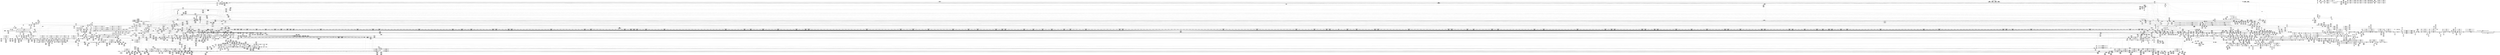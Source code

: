 digraph {
	CE0x4d9a960 [shape=record,shape=Mrecord,label="{CE0x4d9a960|i64_0|*Constant*}"]
	CE0x4d6e9c0 [shape=record,shape=Mrecord,label="{CE0x4d6e9c0|selinux_socket_connect:conv41|security/selinux/hooks.c,4174|*SummSink*}"]
	CE0x4cacb60 [shape=record,shape=Mrecord,label="{CE0x4cacb60|task_sid:do.end|*SummSink*}"]
	CE0x4da8a10 [shape=record,shape=Mrecord,label="{CE0x4da8a10|COLLAPSED:_GCMRE___llvm_gcov_ctr126_internal_global_13_x_i64_zeroinitializer:_elem_0:default:}"]
	CE0x4c7d540 [shape=record,shape=Mrecord,label="{CE0x4c7d540|16:_i16,_720:_i32,_1216:_i8*,_:_CRE_683,684_}"]
	CE0x4ca3180 [shape=record,shape=Mrecord,label="{CE0x4ca3180|sock_has_perm:if.then|*SummSink*}"]
	CE0x4c4b210 [shape=record,shape=Mrecord,label="{CE0x4c4b210|selinux_socket_connect:sk_security|security/selinux/hooks.c,4134}"]
	CE0x4e28600 [shape=record,shape=Mrecord,label="{CE0x4e28600|rcu_read_unlock:tmp20|include/linux/rcupdate.h,933|*SummSink*}"]
	CE0x4d18a90 [shape=record,shape=Mrecord,label="{CE0x4d18a90|task_sid:tmp12|security/selinux/hooks.c,208}"]
	CE0x4ca53c0 [shape=record,shape=Mrecord,label="{CE0x4ca53c0|sock_has_perm:tmp8|security/selinux/hooks.c,3969|*SummSink*}"]
	CE0x4e45360 [shape=record,shape=Mrecord,label="{CE0x4e45360|__preempt_count_sub:tmp5|./arch/x86/include/asm/preempt.h,77|*SummSource*}"]
	CE0x4cd6ad0 [shape=record,shape=Mrecord,label="{CE0x4cd6ad0|16:_i16,_720:_i32,_1216:_i8*,_:_CRE_78,79_}"]
	CE0x4dbe3d0 [shape=record,shape=Mrecord,label="{CE0x4dbe3d0|rcu_read_lock:tmp10|include/linux/rcupdate.h,882|*SummSink*}"]
	CE0x4cb44c0 [shape=record,shape=Mrecord,label="{CE0x4cb44c0|8:_%struct.sock*,_16:_i16,_18:_i16,_:_SCME_36,37_}"]
	CE0x4e7e980 [shape=record,shape=Mrecord,label="{CE0x4e7e980|__preempt_count_add:tmp2|*SummSource*}"]
	CE0x4d80c60 [shape=record,shape=Mrecord,label="{CE0x4d80c60|i64*_getelementptr_inbounds_(_6_x_i64_,_6_x_i64_*___llvm_gcov_ctr327,_i64_0,_i64_5)|*Constant*|*SummSink*}"]
	CE0x4c723f0 [shape=record,shape=Mrecord,label="{CE0x4c723f0|16:_i16,_720:_i32,_1216:_i8*,_:_CRE_242,243_}"]
	CE0x4e308b0 [shape=record,shape=Mrecord,label="{CE0x4e308b0|GLOBAL:__preempt_count_sub|*Constant*|*SummSource*}"]
	CE0x4e53470 [shape=record,shape=Mrecord,label="{CE0x4e53470|__rcu_read_lock:do.end|*SummSink*}"]
	CE0x4d234a0 [shape=record,shape=Mrecord,label="{CE0x4d234a0|_call_void_rcu_lock_acquire(%struct.lockdep_map*_rcu_lock_map)_#10,_!dbg_!27711|include/linux/rcupdate.h,881|*SummSource*}"]
	CE0x4e2f690 [shape=record,shape=Mrecord,label="{CE0x4e2f690|_call_void_lock_acquire(%struct.lockdep_map*_%map,_i32_0,_i32_0,_i32_2,_i32_0,_%struct.lockdep_map*_null,_i64_ptrtoint_(i8*_blockaddress(_rcu_lock_acquire,_%__here)_to_i64))_#10,_!dbg_!27716|include/linux/rcupdate.h,418|*SummSink*}"]
	CE0x4ca77e0 [shape=record,shape=Mrecord,label="{CE0x4ca77e0|16:_i16,_720:_i32,_1216:_i8*,_:_CRE_92,93_}"]
	CE0x4c87f80 [shape=record,shape=Mrecord,label="{CE0x4c87f80|16:_i16,_720:_i32,_1216:_i8*,_:_CRE_148,149_}"]
	CE0x4d86080 [shape=record,shape=Mrecord,label="{CE0x4d86080|GLOBAL:__llvm_gcov_indirect_counter_increment|*Constant*}"]
	CE0x4e1a630 [shape=record,shape=Mrecord,label="{CE0x4e1a630|_call_void_mcount()_#3|*SummSink*}"]
	CE0x4d57520 [shape=record,shape=Mrecord,label="{CE0x4d57520|__preempt_count_add:do.body|*SummSource*}"]
	CE0x4dc7150 [shape=record,shape=Mrecord,label="{CE0x4dc7150|i32_883|*Constant*}"]
	CE0x4c7cc80 [shape=record,shape=Mrecord,label="{CE0x4c7cc80|16:_i16,_720:_i32,_1216:_i8*,_:_CRE_676,677_}"]
	CE0x4c5b3c0 [shape=record,shape=Mrecord,label="{CE0x4c5b3c0|i32_5|*Constant*|*SummSink*}"]
	CE0x4d82570 [shape=record,shape=Mrecord,label="{CE0x4d82570|i64_7|*Constant*}"]
	CE0x4c6adb0 [shape=record,shape=Mrecord,label="{CE0x4c6adb0|selinux_socket_connect:if.then32|*SummSink*}"]
	CE0x4daea30 [shape=record,shape=Mrecord,label="{CE0x4daea30|GLOBAL:cred_sid|*Constant*|*SummSource*}"]
	CE0x4dbc070 [shape=record,shape=Mrecord,label="{CE0x4dbc070|GLOBAL:lockdep_rcu_suspicious|*Constant*}"]
	CE0x4e17950 [shape=record,shape=Mrecord,label="{CE0x4e17950|rcu_read_unlock:if.end|*SummSink*}"]
	CE0x4ccc6b0 [shape=record,shape=Mrecord,label="{CE0x4ccc6b0|selinux_socket_connect:tmp9|security/selinux/hooks.c,4139}"]
	CE0x4cca5e0 [shape=record,shape=Mrecord,label="{CE0x4cca5e0|selinux_socket_connect:conv|security/selinux/hooks.c,4144|*SummSource*}"]
	CE0x4ce2750 [shape=record,shape=Mrecord,label="{CE0x4ce2750|16:_i16,_720:_i32,_1216:_i8*,_:_CRE_880,888_|*MultipleSource*|*LoadInst*|security/selinux/hooks.c,4133|security/selinux/hooks.c,4134}"]
	CE0x4e1d7d0 [shape=record,shape=Mrecord,label="{CE0x4e1d7d0|GLOBAL:__preempt_count_add|*Constant*}"]
	CE0x4e2af90 [shape=record,shape=Mrecord,label="{CE0x4e2af90|rcu_read_unlock:tmp22|include/linux/rcupdate.h,935|*SummSink*}"]
	CE0x4ca7700 [shape=record,shape=Mrecord,label="{CE0x4ca7700|16:_i16,_720:_i32,_1216:_i8*,_:_CRE_90,91_}"]
	CE0x4cd42f0 [shape=record,shape=Mrecord,label="{CE0x4cd42f0|16:_i16,_720:_i32,_1216:_i8*,_:_CRE_359,360_}"]
	CE0x4e17800 [shape=record,shape=Mrecord,label="{CE0x4e17800|i64*_getelementptr_inbounds_(_4_x_i64_,_4_x_i64_*___llvm_gcov_ctr128,_i64_0,_i64_3)|*Constant*}"]
	CE0x4d653e0 [shape=record,shape=Mrecord,label="{CE0x4d653e0|task_sid:tmp15|security/selinux/hooks.c,208}"]
	CE0x4e2f4f0 [shape=record,shape=Mrecord,label="{CE0x4e2f4f0|_call_void_lock_acquire(%struct.lockdep_map*_%map,_i32_0,_i32_0,_i32_2,_i32_0,_%struct.lockdep_map*_null,_i64_ptrtoint_(i8*_blockaddress(_rcu_lock_acquire,_%__here)_to_i64))_#10,_!dbg_!27716|include/linux/rcupdate.h,418}"]
	CE0x4d6aef0 [shape=record,shape=Mrecord,label="{CE0x4d6aef0|selinux_socket_connect:err.0}"]
	CE0x4e825e0 [shape=record,shape=Mrecord,label="{CE0x4e825e0|__preempt_count_sub:tmp7|./arch/x86/include/asm/preempt.h,78}"]
	CE0x4d8e2b0 [shape=record,shape=Mrecord,label="{CE0x4d8e2b0|i64*_getelementptr_inbounds_(_2_x_i64_,_2_x_i64_*___llvm_gcov_ctr98,_i64_0,_i64_0)|*Constant*}"]
	CE0x4d92300 [shape=record,shape=Mrecord,label="{CE0x4d92300|_ret_i32_%retval.1,_!dbg_!27816|security/selinux/hooks.c,4185}"]
	CE0x4d73cb0 [shape=record,shape=Mrecord,label="{CE0x4d73cb0|avc_has_perm:tsid|Function::avc_has_perm&Arg::tsid::}"]
	CE0x4db9520 [shape=record,shape=Mrecord,label="{CE0x4db9520|rcu_read_lock:tmp14|include/linux/rcupdate.h,882|*SummSource*}"]
	CE0x4d3ee90 [shape=record,shape=Mrecord,label="{CE0x4d3ee90|selinux_socket_connect:tmp42|security/selinux/hooks.c,4160}"]
	CE0x4dba220 [shape=record,shape=Mrecord,label="{CE0x4dba220|i64*_getelementptr_inbounds_(_11_x_i64_,_11_x_i64_*___llvm_gcov_ctr127,_i64_0,_i64_8)|*Constant*}"]
	CE0x4ce67c0 [shape=record,shape=Mrecord,label="{CE0x4ce67c0|16:_i16,_720:_i32,_1216:_i8*,_:_CRE_1128,1136_|*MultipleSource*|*LoadInst*|security/selinux/hooks.c,4133|security/selinux/hooks.c,4134}"]
	CE0x4d7d8b0 [shape=record,shape=Mrecord,label="{CE0x4d7d8b0|__fswab16:conv1|include/uapi/linux/swab.h,53|*SummSink*}"]
	CE0x4c81c00 [shape=record,shape=Mrecord,label="{CE0x4c81c00|16:_i16,_720:_i32,_1216:_i8*,_:_CRE_220,221_}"]
	CE0x4d27f40 [shape=record,shape=Mrecord,label="{CE0x4d27f40|i32_2|*Constant*}"]
	CE0x4d97e40 [shape=record,shape=Mrecord,label="{CE0x4d97e40|__rcu_read_lock:tmp1|*SummSource*}"]
	CE0x4d916a0 [shape=record,shape=Mrecord,label="{CE0x4d916a0|selinux_socket_connect:tmp76|security/selinux/hooks.c,4185|*SummSink*}"]
	CE0x4d15510 [shape=record,shape=Mrecord,label="{CE0x4d15510|rcu_read_lock:tmp5|include/linux/rcupdate.h,882|*SummSource*}"]
	CE0x4e259e0 [shape=record,shape=Mrecord,label="{CE0x4e259e0|rcu_read_unlock:tmp12|include/linux/rcupdate.h,933}"]
	CE0x4d742f0 [shape=record,shape=Mrecord,label="{CE0x4d742f0|avc_has_perm:tclass|Function::avc_has_perm&Arg::tclass::|*SummSource*}"]
	CE0x4daf160 [shape=record,shape=Mrecord,label="{CE0x4daf160|cred_sid:entry|*SummSink*}"]
	CE0x4d3ccb0 [shape=record,shape=Mrecord,label="{CE0x4d3ccb0|selinux_socket_connect:cmp21|security/selinux/hooks.c,4160|*SummSource*}"]
	CE0x4da71f0 [shape=record,shape=Mrecord,label="{CE0x4da71f0|sock_has_perm:ad|security/selinux/hooks.c, 3965}"]
	CE0x4c4be40 [shape=record,shape=Mrecord,label="{CE0x4c4be40|selinux_socket_connect:if.end55}"]
	CE0x4d7d9c0 [shape=record,shape=Mrecord,label="{CE0x4d7d9c0|_call_void_mcount()_#3}"]
	CE0x4ccac80 [shape=record,shape=Mrecord,label="{CE0x4ccac80|selinux_socket_connect:cmp|security/selinux/hooks.c,4144}"]
	CE0x4db6f00 [shape=record,shape=Mrecord,label="{CE0x4db6f00|rcu_lock_acquire:tmp3}"]
	CE0x4dbaeb0 [shape=record,shape=Mrecord,label="{CE0x4dbaeb0|rcu_read_lock:tmp18|include/linux/rcupdate.h,882}"]
	CE0x4c81540 [shape=record,shape=Mrecord,label="{CE0x4c81540|16:_i16,_720:_i32,_1216:_i8*,_:_CRE_215,216_}"]
	CE0x4cadb90 [shape=record,shape=Mrecord,label="{CE0x4cadb90|i64*_getelementptr_inbounds_(_6_x_i64_,_6_x_i64_*___llvm_gcov_ctr327,_i64_0,_i64_4)|*Constant*|*SummSink*}"]
	CE0x4cca840 [shape=record,shape=Mrecord,label="{CE0x4cca840|i32_15|*Constant*}"]
	CE0x4e1c6d0 [shape=record,shape=Mrecord,label="{CE0x4e1c6d0|__rcu_read_lock:tmp5|include/linux/rcupdate.h,239}"]
	CE0x4e41420 [shape=record,shape=Mrecord,label="{CE0x4e41420|rcu_lock_release:bb|*SummSink*}"]
	CE0x4c77af0 [shape=record,shape=Mrecord,label="{CE0x4c77af0|16:_i16,_720:_i32,_1216:_i8*,_:_CRE_488,496_|*MultipleSource*|*LoadInst*|security/selinux/hooks.c,4133|security/selinux/hooks.c,4134}"]
	CE0x4c7c690 [shape=record,shape=Mrecord,label="{CE0x4c7c690|16:_i16,_720:_i32,_1216:_i8*,_:_CRE_671,672_}"]
	CE0x4d92da0 [shape=record,shape=Mrecord,label="{CE0x4d92da0|i32_-22|*Constant*|*SummSource*}"]
	CE0x4d1a060 [shape=record,shape=Mrecord,label="{CE0x4d1a060|i64*_getelementptr_inbounds_(_4_x_i64_,_4_x_i64_*___llvm_gcov_ctr133,_i64_0,_i64_0)|*Constant*|*SummSink*}"]
	CE0x4e55030 [shape=record,shape=Mrecord,label="{CE0x4e55030|i8*_undef|*Constant*|*SummSink*}"]
	CE0x4c62270 [shape=record,shape=Mrecord,label="{CE0x4c62270|16:_i16,_720:_i32,_1216:_i8*,_:_CRE_817,818_}"]
	CE0x4e1b430 [shape=record,shape=Mrecord,label="{CE0x4e1b430|rcu_read_unlock:tobool1|include/linux/rcupdate.h,933|*SummSink*}"]
	CE0x4c797d0 [shape=record,shape=Mrecord,label="{CE0x4c797d0|selinux_socket_connect:tmp16|security/selinux/hooks.c,4145}"]
	CE0x4d2bba0 [shape=record,shape=Mrecord,label="{CE0x4d2bba0|selinux_socket_connect:sk_protocol|security/selinux/hooks.c,4165|*SummSink*}"]
	CE0x4d7b9b0 [shape=record,shape=Mrecord,label="{CE0x4d7b9b0|task_sid:call3|security/selinux/hooks.c,208|*SummSink*}"]
	CE0x4c63720 [shape=record,shape=Mrecord,label="{CE0x4c63720|16:_i16,_720:_i32,_1216:_i8*,_:_CRE_363,364_}"]
	CE0x4e7ddc0 [shape=record,shape=Mrecord,label="{CE0x4e7ddc0|_call_void_asm_addl_$1,_%gs:$0_,_*m,ri,*m,_dirflag_,_fpsr_,_flags_(i32*___preempt_count,_i32_%sub,_i32*___preempt_count)_#3,_!dbg_!27717,_!srcloc_!27718|./arch/x86/include/asm/preempt.h,77|*SummSource*}"]
	CE0x4d25930 [shape=record,shape=Mrecord,label="{CE0x4d25930|GLOBAL:task_sid.__warned|Global_var:task_sid.__warned|*SummSource*}"]
	CE0x4dad2c0 [shape=record,shape=Mrecord,label="{CE0x4dad2c0|task_sid:tmp25|security/selinux/hooks.c,208|*SummSink*}"]
	CE0x4d658f0 [shape=record,shape=Mrecord,label="{CE0x4d658f0|task_sid:tmp15|security/selinux/hooks.c,208|*SummSource*}"]
	CE0x4cdfa50 [shape=record,shape=Mrecord,label="{CE0x4cdfa50|16:_i16,_720:_i32,_1216:_i8*,_:_CRE_845,846_}"]
	CE0x4cb75a0 [shape=record,shape=Mrecord,label="{CE0x4cb75a0|selinux_socket_connect:conv9|security/selinux/hooks.c,4153}"]
	CE0x4db5980 [shape=record,shape=Mrecord,label="{CE0x4db5980|rcu_read_lock:tmp12|include/linux/rcupdate.h,882|*SummSink*}"]
	CE0x4d366e0 [shape=record,shape=Mrecord,label="{CE0x4d366e0|i64*_getelementptr_inbounds_(_33_x_i64_,_33_x_i64_*___llvm_gcov_ctr356,_i64_0,_i64_23)|*Constant*|*SummSink*}"]
	CE0x4c5ff70 [shape=record,shape=Mrecord,label="{CE0x4c5ff70|selinux_socket_connect:sock|Function::selinux_socket_connect&Arg::sock::|*SummSource*}"]
	CE0x4d48b40 [shape=record,shape=Mrecord,label="{CE0x4d48b40|sock_has_perm:net1|security/selinux/hooks.c,3973|*SummSink*}"]
	CE0x4d48fd0 [shape=record,shape=Mrecord,label="{CE0x4d48fd0|sock_has_perm:u2|security/selinux/hooks.c,3974|*SummSource*}"]
	CE0x4e30d90 [shape=record,shape=Mrecord,label="{CE0x4e30d90|__preempt_count_add:tmp5|./arch/x86/include/asm/preempt.h,72}"]
	CE0x4ce7680 [shape=record,shape=Mrecord,label="{CE0x4ce7680|16:_i16,_720:_i32,_1216:_i8*,_:_CRE_1159,1160_}"]
	CE0x4e2e290 [shape=record,shape=Mrecord,label="{CE0x4e2e290|__rcu_read_unlock:entry|*SummSink*}"]
	CE0x4e7ce40 [shape=record,shape=Mrecord,label="{CE0x4e7ce40|__preempt_count_sub:entry|*SummSource*}"]
	CE0x4da92d0 [shape=record,shape=Mrecord,label="{CE0x4da92d0|__llvm_gcov_indirect_counter_increment:counter|*SummSink*}"]
	CE0x4cb4c40 [shape=record,shape=Mrecord,label="{CE0x4cb4c40|8:_%struct.sock*,_16:_i16,_18:_i16,_:_SCME_42,43_}"]
	CE0x4d95b80 [shape=record,shape=Mrecord,label="{CE0x4d95b80|__fswab16:and2|include/uapi/linux/swab.h,53|*SummSink*}"]
	CE0x4d182b0 [shape=record,shape=Mrecord,label="{CE0x4d182b0|task_sid:do.body5|*SummSource*}"]
	CE0x4e31580 [shape=record,shape=Mrecord,label="{CE0x4e31580|rcu_lock_release:tmp2|*SummSink*}"]
	CE0x4e56360 [shape=record,shape=Mrecord,label="{CE0x4e56360|_call_void_mcount()_#3|*SummSink*}"]
	CE0x4d8e320 [shape=record,shape=Mrecord,label="{CE0x4d8e320|i64*_getelementptr_inbounds_(_2_x_i64_,_2_x_i64_*___llvm_gcov_ctr98,_i64_0,_i64_0)|*Constant*|*SummSource*}"]
	CE0x4e1ee00 [shape=record,shape=Mrecord,label="{CE0x4e1ee00|rcu_read_unlock:call3|include/linux/rcupdate.h,933|*SummSink*}"]
	CE0x4e42f20 [shape=record,shape=Mrecord,label="{CE0x4e42f20|_ret_void,_!dbg_!27720|./arch/x86/include/asm/preempt.h,78|*SummSource*}"]
	CE0x4d57590 [shape=record,shape=Mrecord,label="{CE0x4d57590|__preempt_count_add:do.body|*SummSink*}"]
	CE0x4cd4eb0 [shape=record,shape=Mrecord,label="{CE0x4cd4eb0|i64*_getelementptr_inbounds_(_2_x_i64_,_2_x_i64_*___llvm_gcov_ctr353,_i64_0,_i64_1)|*Constant*|*SummSource*}"]
	CE0x4d4b590 [shape=record,shape=Mrecord,label="{CE0x4d4b590|selinux_socket_connect:addrlen|Function::selinux_socket_connect&Arg::addrlen::|*SummSource*}"]
	CE0x4cae720 [shape=record,shape=Mrecord,label="{CE0x4cae720|sock_has_perm:tmp19|security/selinux/hooks.c,3977|*SummSink*}"]
	CE0x4d2cdf0 [shape=record,shape=Mrecord,label="{CE0x4d2cdf0|selinux_socket_connect:tmp51|security/selinux/hooks.c,4166}"]
	CE0x4c73de0 [shape=record,shape=Mrecord,label="{CE0x4c73de0|16:_i16,_720:_i32,_1216:_i8*,_:_CRE_670,671_}"]
	CE0x4d8fea0 [shape=record,shape=Mrecord,label="{CE0x4d8fea0|i64*_getelementptr_inbounds_(_33_x_i64_,_33_x_i64_*___llvm_gcov_ctr356,_i64_0,_i64_31)|*Constant*|*SummSink*}"]
	CE0x4d6cd90 [shape=record,shape=Mrecord,label="{CE0x4d6cd90|i8_2|*Constant*|*SummSink*}"]
	CE0x4e1a720 [shape=record,shape=Mrecord,label="{CE0x4e1a720|i64*_getelementptr_inbounds_(_4_x_i64_,_4_x_i64_*___llvm_gcov_ctr130,_i64_0,_i64_2)|*Constant*}"]
	CE0x4cb2310 [shape=record,shape=Mrecord,label="{CE0x4cb2310|16:_i16,_720:_i32,_1216:_i8*,_:_CRE_1208,1212_|*MultipleSource*|*LoadInst*|security/selinux/hooks.c,4133|security/selinux/hooks.c,4134}"]
	CE0x4cbed80 [shape=record,shape=Mrecord,label="{CE0x4cbed80|selinux_socket_connect:tmp21|security/selinux/hooks.c,4147|*SummSink*}"]
	CE0x4dca7e0 [shape=record,shape=Mrecord,label="{CE0x4dca7e0|rcu_read_lock:tmp20|include/linux/rcupdate.h,882}"]
	CE0x4e17a30 [shape=record,shape=Mrecord,label="{CE0x4e17a30|rcu_read_unlock:if.then}"]
	CE0x4cdb9b0 [shape=record,shape=Mrecord,label="{CE0x4cdb9b0|selinux_socket_connect:tmp32|security/selinux/hooks.c,4155}"]
	CE0x4d61020 [shape=record,shape=Mrecord,label="{CE0x4d61020|selinux_socket_connect:tmp48|security/selinux/hooks.c,4166|*SummSink*}"]
	CE0x4d7c840 [shape=record,shape=Mrecord,label="{CE0x4d7c840|i64*_getelementptr_inbounds_(_11_x_i64_,_11_x_i64_*___llvm_gcov_ctr127,_i64_0,_i64_1)|*Constant*|*SummSink*}"]
	CE0x4ce5e10 [shape=record,shape=Mrecord,label="{CE0x4ce5e10|16:_i16,_720:_i32,_1216:_i8*,_:_CRE_1076,1080_|*MultipleSource*|*LoadInst*|security/selinux/hooks.c,4133|security/selinux/hooks.c,4134}"]
	CE0x4e36620 [shape=record,shape=Mrecord,label="{CE0x4e36620|i64_ptrtoint_(i8*_blockaddress(_rcu_lock_acquire,_%__here)_to_i64)|*Constant*|*SummSink*}"]
	CE0x4e23100 [shape=record,shape=Mrecord,label="{CE0x4e23100|__rcu_read_lock:tmp5|include/linux/rcupdate.h,239|*SummSource*}"]
	CE0x4e538d0 [shape=record,shape=Mrecord,label="{CE0x4e538d0|_ret_void,_!dbg_!27719|./arch/x86/include/asm/preempt.h,73|*SummSink*}"]
	CE0x4d3a8e0 [shape=record,shape=Mrecord,label="{CE0x4d3a8e0|GLOBAL:__fswab16|*Constant*}"]
	CE0x4e21540 [shape=record,shape=Mrecord,label="{CE0x4e21540|__rcu_read_unlock:bb}"]
	CE0x4cbb7b0 [shape=record,shape=Mrecord,label="{CE0x4cbb7b0|i32_44|*Constant*}"]
	CE0x4c8dde0 [shape=record,shape=Mrecord,label="{CE0x4c8dde0|16:_i16,_720:_i32,_1216:_i8*,_:_CRE_705,706_}"]
	CE0x4d930d0 [shape=record,shape=Mrecord,label="{CE0x4d930d0|_call_void___llvm_gcov_indirect_counter_increment(i32*___llvm_gcov_global_state_pred358,_i64**_getelementptr_inbounds_(_4_x_i64*_,_4_x_i64*_*___llvm_gcda_edge_table357,_i64_0,_i64_2)),_!dbg_!27816|security/selinux/hooks.c,4185}"]
	CE0x4e1d4d0 [shape=record,shape=Mrecord,label="{CE0x4e1d4d0|_call_void___preempt_count_add(i32_1)_#10,_!dbg_!27711|include/linux/rcupdate.h,239}"]
	CE0x4e7ecc0 [shape=record,shape=Mrecord,label="{CE0x4e7ecc0|__rcu_read_unlock:tmp5|include/linux/rcupdate.h,244|*SummSource*}"]
	CE0x4cdbd00 [shape=record,shape=Mrecord,label="{CE0x4cdbd00|selinux_socket_connect:tmp32|security/selinux/hooks.c,4155|*SummSink*}"]
	CE0x4dc8860 [shape=record,shape=Mrecord,label="{CE0x4dc8860|i64*_getelementptr_inbounds_(_2_x_i64_,_2_x_i64_*___llvm_gcov_ctr131,_i64_0,_i64_0)|*Constant*}"]
	CE0x4d82620 [shape=record,shape=Mrecord,label="{CE0x4d82620|rcu_read_unlock:tmp13|include/linux/rcupdate.h,933|*SummSource*}"]
	CE0x4d78dc0 [shape=record,shape=Mrecord,label="{CE0x4d78dc0|_call_void___rcu_read_lock()_#10,_!dbg_!27710|include/linux/rcupdate.h,879|*SummSource*}"]
	CE0x4e80230 [shape=record,shape=Mrecord,label="{CE0x4e80230|_call_void_mcount()_#3|*SummSink*}"]
	CE0x4ca2d00 [shape=record,shape=Mrecord,label="{CE0x4ca2d00|__llvm_gcov_indirect_counter_increment:bb4|*SummSink*}"]
	CE0x4cb6d30 [shape=record,shape=Mrecord,label="{CE0x4cb6d30|selinux_socket_connect:skc_family|security/selinux/hooks.c,4153|*SummSource*}"]
	CE0x4cdb360 [shape=record,shape=Mrecord,label="{CE0x4cdb360|selinux_socket_connect:tmp11|security/selinux/hooks.c,4144|*SummSink*}"]
	CE0x4d5f830 [shape=record,shape=Mrecord,label="{CE0x4d5f830|selinux_socket_connect:tobool31|security/selinux/hooks.c,4166|*SummSink*}"]
	CE0x4da7920 [shape=record,shape=Mrecord,label="{CE0x4da7920|__fswab16:or|include/uapi/linux/swab.h,53|*SummSink*}"]
	CE0x4ca2ba0 [shape=record,shape=Mrecord,label="{CE0x4ca2ba0|__llvm_gcov_indirect_counter_increment:bb4|*SummSource*}"]
	CE0x4ca29d0 [shape=record,shape=Mrecord,label="{CE0x4ca29d0|__llvm_gcov_indirect_counter_increment:bb4}"]
	CE0x4d15d50 [shape=record,shape=Mrecord,label="{CE0x4d15d50|cred_sid:tmp3}"]
	CE0x4e3a5e0 [shape=record,shape=Mrecord,label="{CE0x4e3a5e0|i64*_getelementptr_inbounds_(_4_x_i64_,_4_x_i64_*___llvm_gcov_ctr129,_i64_0,_i64_0)|*Constant*|*SummSource*}"]
	CE0x4d2aa40 [shape=record,shape=Mrecord,label="{CE0x4d2aa40|selinux_socket_connect:call|security/selinux/hooks.c,4137|*SummSink*}"]
	CE0x4c82a20 [shape=record,shape=Mrecord,label="{CE0x4c82a20|16:_i16,_720:_i32,_1216:_i8*,_:_CRE_233,234_}"]
	CE0x4c8f2d0 [shape=record,shape=Mrecord,label="{CE0x4c8f2d0|task_sid:entry|*SummSource*}"]
	CE0x4e2fec0 [shape=record,shape=Mrecord,label="{CE0x4e2fec0|rcu_lock_acquire:tmp|*SummSink*}"]
	CE0x4cb89a0 [shape=record,shape=Mrecord,label="{CE0x4cb89a0|selinux_socket_connect:tmp15|security/selinux/hooks.c,4144|*SummSink*}"]
	CE0x4d3fff0 [shape=record,shape=Mrecord,label="{CE0x4d3fff0|i64*_getelementptr_inbounds_(_33_x_i64_,_33_x_i64_*___llvm_gcov_ctr356,_i64_0,_i64_16)|*Constant*|*SummSink*}"]
	CE0x4d57730 [shape=record,shape=Mrecord,label="{CE0x4d57730|__preempt_count_add:do.end|*SummSink*}"]
	CE0x4cdfcd0 [shape=record,shape=Mrecord,label="{CE0x4cdfcd0|16:_i16,_720:_i32,_1216:_i8*,_:_CRE_847,848_}"]
	CE0x4d3afa0 [shape=record,shape=Mrecord,label="{CE0x4d3afa0|__fswab16:val|Function::__fswab16&Arg::val::}"]
	CE0x4e29ec0 [shape=record,shape=Mrecord,label="{CE0x4e29ec0|_call_void_lockdep_rcu_suspicious(i8*_getelementptr_inbounds_(_25_x_i8_,_25_x_i8_*_.str45,_i32_0,_i32_0),_i32_934,_i8*_getelementptr_inbounds_(_44_x_i8_,_44_x_i8_*_.str47,_i32_0,_i32_0))_#10,_!dbg_!27726|include/linux/rcupdate.h,933|*SummSink*}"]
	CE0x4e232c0 [shape=record,shape=Mrecord,label="{CE0x4e232c0|__rcu_read_lock:tmp5|include/linux/rcupdate.h,239|*SummSink*}"]
	CE0x4e1e7f0 [shape=record,shape=Mrecord,label="{CE0x4e1e7f0|rcu_lock_acquire:tmp5|include/linux/rcupdate.h,418}"]
	CE0x4c64470 [shape=record,shape=Mrecord,label="{CE0x4c64470|16:_i16,_720:_i32,_1216:_i8*,_:_CRE_344,348_|*MultipleSource*|*LoadInst*|security/selinux/hooks.c,4133|security/selinux/hooks.c,4134}"]
	CE0x4d975a0 [shape=record,shape=Mrecord,label="{CE0x4d975a0|__llvm_gcov_indirect_counter_increment:counter|*SummSource*}"]
	CE0x4d5e9a0 [shape=record,shape=Mrecord,label="{CE0x4d5e9a0|selinux_socket_connect:conv29|security/selinux/hooks.c,4165|*SummSource*}"]
	CE0x4e1ff50 [shape=record,shape=Mrecord,label="{CE0x4e1ff50|_call_void_asm_addl_$1,_%gs:$0_,_*m,ri,*m,_dirflag_,_fpsr_,_flags_(i32*___preempt_count,_i32_%sub,_i32*___preempt_count)_#3,_!dbg_!27717,_!srcloc_!27718|./arch/x86/include/asm/preempt.h,77}"]
	CE0x4cd3400 [shape=record,shape=Mrecord,label="{CE0x4cd3400|selinux_socket_connect:ad|security/selinux/hooks.c, 4146|*SummSink*}"]
	CE0x4db3940 [shape=record,shape=Mrecord,label="{CE0x4db3940|GLOBAL:__llvm_gcov_ctr132|Global_var:__llvm_gcov_ctr132}"]
	CE0x4cb6040 [shape=record,shape=Mrecord,label="{CE0x4cb6040|selinux_socket_connect:__sk_common|security/selinux/hooks.c,4153|*SummSink*}"]
	CE0x4cbdc70 [shape=record,shape=Mrecord,label="{CE0x4cbdc70|selinux_socket_connect:tmp18|security/selinux/hooks.c,4144|*SummSink*}"]
	CE0x4c750d0 [shape=record,shape=Mrecord,label="{CE0x4c750d0|16:_i16,_720:_i32,_1216:_i8*,_:_CRE_640,644_|*MultipleSource*|*LoadInst*|security/selinux/hooks.c,4133|security/selinux/hooks.c,4134}"]
	CE0x4ca8980 [shape=record,shape=Mrecord,label="{CE0x4ca8980|16:_i16,_720:_i32,_1216:_i8*,_:_CRE_400,401_}"]
	CE0x4caabe0 [shape=record,shape=Mrecord,label="{CE0x4caabe0|__llvm_gcov_indirect_counter_increment:tmp2}"]
	CE0x4c69370 [shape=record,shape=Mrecord,label="{CE0x4c69370|selinux_socket_connect:if.end33|*SummSink*}"]
	CE0x4d34b60 [shape=record,shape=Mrecord,label="{CE0x4d34b60|i64_10|*Constant*|*SummSink*}"]
	CE0x4cd6b90 [shape=record,shape=Mrecord,label="{CE0x4cd6b90|16:_i16,_720:_i32,_1216:_i8*,_:_CRE_79,80_}"]
	CE0x4d44aa0 [shape=record,shape=Mrecord,label="{CE0x4d44aa0|__llvm_gcov_indirect_counter_increment:pred|*SummSink*}"]
	CE0x4d3d370 [shape=record,shape=Mrecord,label="{CE0x4d3d370|selinux_socket_connect:tmp39|security/selinux/hooks.c,4160|*SummSink*}"]
	CE0x4d98a50 [shape=record,shape=Mrecord,label="{CE0x4d98a50|sock_has_perm:u2|security/selinux/hooks.c,3974|*SummSink*}"]
	CE0x4db4410 [shape=record,shape=Mrecord,label="{CE0x4db4410|rcu_read_lock:tmp2}"]
	CE0x4d7ccb0 [shape=record,shape=Mrecord,label="{CE0x4d7ccb0|i64*_getelementptr_inbounds_(_11_x_i64_,_11_x_i64_*___llvm_gcov_ctr132,_i64_0,_i64_1)|*Constant*}"]
	CE0x4c5eb80 [shape=record,shape=Mrecord,label="{CE0x4c5eb80|selinux_socket_connect:if.end24}"]
	CE0x4e2fb90 [shape=record,shape=Mrecord,label="{CE0x4e2fb90|rcu_lock_acquire:tmp|*SummSource*}"]
	CE0x4cd26f0 [shape=record,shape=Mrecord,label="{CE0x4cd26f0|16:_i16,_720:_i32,_1216:_i8*,_:_CRE_70,71_}"]
	CE0x4e210a0 [shape=record,shape=Mrecord,label="{CE0x4e210a0|rcu_read_unlock:do.end|*SummSink*}"]
	CE0x4c88ed0 [shape=record,shape=Mrecord,label="{CE0x4c88ed0|16:_i16,_720:_i32,_1216:_i8*,_:_CRE_401,402_}"]
	CE0x4cc8a20 [shape=record,shape=Mrecord,label="{CE0x4cc8a20|i64_2|*Constant*}"]
	CE0x4c8f240 [shape=record,shape=Mrecord,label="{CE0x4c8f240|task_sid:entry}"]
	CE0x4c61ae0 [shape=record,shape=Mrecord,label="{CE0x4c61ae0|16:_i16,_720:_i32,_1216:_i8*,_:_CRE_811,812_}"]
	CE0x4e3ea30 [shape=record,shape=Mrecord,label="{CE0x4e3ea30|rcu_lock_release:tmp7|*SummSink*}"]
	CE0x4cd06b0 [shape=record,shape=Mrecord,label="{CE0x4cd06b0|16:_i16,_720:_i32,_1216:_i8*,_:_CRE_26,27_}"]
	CE0x4c6a160 [shape=record,shape=Mrecord,label="{CE0x4c6a160|GLOBAL:__llvm_gcov_ctr356|Global_var:__llvm_gcov_ctr356|*SummSource*}"]
	CE0x4d2a080 [shape=record,shape=Mrecord,label="{CE0x4d2a080|sock_has_perm:task|Function::sock_has_perm&Arg::task::|*SummSink*}"]
	CE0x4c6fee0 [shape=record,shape=Mrecord,label="{CE0x4c6fee0|16:_i16,_720:_i32,_1216:_i8*,_:_CRE_601,602_}"]
	CE0x4d7e410 [shape=record,shape=Mrecord,label="{CE0x4d7e410|i32_4|*Constant*}"]
	CE0x4dadb80 [shape=record,shape=Mrecord,label="{CE0x4dadb80|i64*_getelementptr_inbounds_(_13_x_i64_,_13_x_i64_*___llvm_gcov_ctr126,_i64_0,_i64_12)|*Constant*|*SummSource*}"]
	CE0x4e52b60 [shape=record,shape=Mrecord,label="{CE0x4e52b60|__rcu_read_lock:do.end|*SummSource*}"]
	CE0x4d214e0 [shape=record,shape=Mrecord,label="{CE0x4d214e0|__rcu_read_lock:entry|*SummSource*}"]
	CE0x4d44940 [shape=record,shape=Mrecord,label="{CE0x4d44940|__llvm_gcov_indirect_counter_increment:pred|*SummSource*}"]
	CE0x4d3d170 [shape=record,shape=Mrecord,label="{CE0x4d3d170|i64_14|*Constant*|*SummSink*}"]
	CE0x4d2f220 [shape=record,shape=Mrecord,label="{CE0x4d2f220|selinux_socket_connect:tmp54|security/selinux/hooks.c,4169}"]
	CE0x4cac940 [shape=record,shape=Mrecord,label="{CE0x4cac940|_ret_void,_!dbg_!27717|include/linux/rcupdate.h,419|*SummSource*}"]
	CE0x4d69210 [shape=record,shape=Mrecord,label="{CE0x4d69210|selinux_socket_connect:tmp64|security/selinux/hooks.c,4177|*SummSink*}"]
	CE0x4d30a70 [shape=record,shape=Mrecord,label="{CE0x4d30a70|i64_67108864|*Constant*|*SummSource*}"]
	CE0x4c8bd40 [shape=record,shape=Mrecord,label="{CE0x4c8bd40|16:_i16,_720:_i32,_1216:_i8*,_:_CRE_692,693_}"]
	CE0x4e2f560 [shape=record,shape=Mrecord,label="{CE0x4e2f560|_call_void_lock_acquire(%struct.lockdep_map*_%map,_i32_0,_i32_0,_i32_2,_i32_0,_%struct.lockdep_map*_null,_i64_ptrtoint_(i8*_blockaddress(_rcu_lock_acquire,_%__here)_to_i64))_#10,_!dbg_!27716|include/linux/rcupdate.h,418|*SummSource*}"]
	CE0x4d7ec90 [shape=record,shape=Mrecord,label="{CE0x4d7ec90|sock_has_perm:tmp17|security/selinux/hooks.c,3976|*SummSource*}"]
	CE0x4dbb250 [shape=record,shape=Mrecord,label="{CE0x4dbb250|rcu_read_lock:tmp18|include/linux/rcupdate.h,882|*SummSink*}"]
	CE0x4d34670 [shape=record,shape=Mrecord,label="{CE0x4d34670|i64_10|*Constant*}"]
	CE0x4d8e5b0 [shape=record,shape=Mrecord,label="{CE0x4d8e5b0|sock_has_perm:tmp13|security/selinux/hooks.c,3972}"]
	CE0x4d24020 [shape=record,shape=Mrecord,label="{CE0x4d24020|task_sid:tmp9|security/selinux/hooks.c,208}"]
	CE0x4c91b80 [shape=record,shape=Mrecord,label="{CE0x4c91b80|16:_i16,_720:_i32,_1216:_i8*,_:_CRE_591,592_}"]
	CE0x4e217b0 [shape=record,shape=Mrecord,label="{CE0x4e217b0|__rcu_read_unlock:tmp2|*SummSource*}"]
	CE0x4ccb740 [shape=record,shape=Mrecord,label="{CE0x4ccb740|selinux_socket_connect:tmp12|security/selinux/hooks.c,4144|*SummSource*}"]
	CE0x4d39130 [shape=record,shape=Mrecord,label="{CE0x4d39130|selinux_socket_connect:tmp28|security/selinux/hooks.c,4154|*SummSink*}"]
	CE0x4ca8f30 [shape=record,shape=Mrecord,label="{CE0x4ca8f30|16:_i16,_720:_i32,_1216:_i8*,_:_CRE_251,252_}"]
	CE0x4d2dd00 [shape=record,shape=Mrecord,label="{CE0x4d2dd00|i64*_getelementptr_inbounds_(_33_x_i64_,_33_x_i64_*___llvm_gcov_ctr356,_i64_0,_i64_20)|*Constant*|*SummSink*}"]
	CE0x4db5650 [shape=record,shape=Mrecord,label="{CE0x4db5650|rcu_read_lock:tmp12|include/linux/rcupdate.h,882}"]
	CE0x4d8c340 [shape=record,shape=Mrecord,label="{CE0x4d8c340|selinux_socket_connect:sid49|security/selinux/hooks.c,4176|*SummSource*}"]
	CE0x4c8c4c0 [shape=record,shape=Mrecord,label="{CE0x4c8c4c0|16:_i16,_720:_i32,_1216:_i8*,_:_CRE_698,699_}"]
	CE0x4d7abf0 [shape=record,shape=Mrecord,label="{CE0x4d7abf0|rcu_read_unlock:tmp2|*SummSource*}"]
	CE0x4cdb400 [shape=record,shape=Mrecord,label="{CE0x4cdb400|i64_5|*Constant*}"]
	CE0x4cd27b0 [shape=record,shape=Mrecord,label="{CE0x4cd27b0|16:_i16,_720:_i32,_1216:_i8*,_:_CRE_71,72_}"]
	CE0x4cc3cf0 [shape=record,shape=Mrecord,label="{CE0x4cc3cf0|i8_1|*Constant*|*SummSink*}"]
	CE0x4d73440 [shape=record,shape=Mrecord,label="{CE0x4d73440|task_sid:tmp21|security/selinux/hooks.c,208|*SummSink*}"]
	CE0x4e1e8c0 [shape=record,shape=Mrecord,label="{CE0x4e1e8c0|rcu_lock_release:tmp|*SummSink*}"]
	CE0x4ca97d0 [shape=record,shape=Mrecord,label="{CE0x4ca97d0|%struct.task_struct*_(%struct.task_struct**)*_asm_movq_%gs:$_1:P_,$0_,_r,im,_dirflag_,_fpsr_,_flags_}"]
	CE0x4d4cac0 [shape=record,shape=Mrecord,label="{CE0x4d4cac0|i64_11|*Constant*|*SummSource*}"]
	CE0x4e55180 [shape=record,shape=Mrecord,label="{CE0x4e55180|rcu_lock_release:indirectgoto}"]
	CE0x4d1a100 [shape=record,shape=Mrecord,label="{CE0x4d1a100|rcu_lock_release:tmp}"]
	CE0x4ce4e90 [shape=record,shape=Mrecord,label="{CE0x4ce4e90|16:_i16,_720:_i32,_1216:_i8*,_:_CRE_1016,1024_|*MultipleSource*|*LoadInst*|security/selinux/hooks.c,4133|security/selinux/hooks.c,4134}"]
	CE0x4e2da90 [shape=record,shape=Mrecord,label="{CE0x4e2da90|_call_void___rcu_read_unlock()_#10,_!dbg_!27734|include/linux/rcupdate.h,937|*SummSource*}"]
	CE0x4e821f0 [shape=record,shape=Mrecord,label="{CE0x4e821f0|__preempt_count_sub:tmp6|./arch/x86/include/asm/preempt.h,78|*SummSink*}"]
	CE0x4d4dff0 [shape=record,shape=Mrecord,label="{CE0x4d4dff0|selinux_socket_connect:snum.0|*SummSink*}"]
	CE0x4d78bb0 [shape=record,shape=Mrecord,label="{CE0x4d78bb0|_call_void_mcount()_#3|*SummSource*}"]
	CE0x4cb5f00 [shape=record,shape=Mrecord,label="{CE0x4cb5f00|i64_56|*Constant*|*SummSink*}"]
	CE0x4cb7e80 [shape=record,shape=Mrecord,label="{CE0x4cb7e80|selinux_socket_connect:__sk_common|security/selinux/hooks.c,4153}"]
	CE0x4dbdcc0 [shape=record,shape=Mrecord,label="{CE0x4dbdcc0|__rcu_read_lock:tmp7|include/linux/rcupdate.h,240}"]
	CE0x4c88540 [shape=record,shape=Mrecord,label="{CE0x4c88540|GLOBAL:current_task|Global_var:current_task|*SummSink*}"]
	CE0x4c5ece0 [shape=record,shape=Mrecord,label="{CE0x4c5ece0|i32_1|*Constant*}"]
	CE0x4ca9710 [shape=record,shape=Mrecord,label="{CE0x4ca9710|get_current:tmp4|./arch/x86/include/asm/current.h,14|*SummSink*}"]
	CE0x4dc8e50 [shape=record,shape=Mrecord,label="{CE0x4dc8e50|GLOBAL:__preempt_count_add|*Constant*|*SummSink*}"]
	CE0x4d6d580 [shape=record,shape=Mrecord,label="{CE0x4d6d580|selinux_socket_connect:call40|security/selinux/hooks.c,4174}"]
	CE0x4d5eb60 [shape=record,shape=Mrecord,label="{CE0x4d5eb60|selinux_socket_connect:conv29|security/selinux/hooks.c,4165|*SummSink*}"]
	CE0x4db0d30 [shape=record,shape=Mrecord,label="{CE0x4db0d30|rcu_read_lock:land.lhs.true}"]
	CE0x4e9ad90 [shape=record,shape=Mrecord,label="{CE0x4e9ad90|i64*_getelementptr_inbounds_(_4_x_i64_,_4_x_i64_*___llvm_gcov_ctr135,_i64_0,_i64_0)|*Constant*}"]
	CE0x4ce1210 [shape=record,shape=Mrecord,label="{CE0x4ce1210|16:_i16,_720:_i32,_1216:_i8*,_:_CRE_864,865_}"]
	CE0x4d87fb0 [shape=record,shape=Mrecord,label="{CE0x4d87fb0|i64*_getelementptr_inbounds_(_33_x_i64_,_33_x_i64_*___llvm_gcov_ctr356,_i64_0,_i64_29)|*Constant*}"]
	CE0x4c86630 [shape=record,shape=Mrecord,label="{CE0x4c86630|16:_i16,_720:_i32,_1216:_i8*,_:_CRE_125,126_}"]
	CE0x4cd52f0 [shape=record,shape=Mrecord,label="{CE0x4cd52f0|16:_i16,_720:_i32,_1216:_i8*,_:_CRE_75,76_}"]
	CE0x4d65960 [shape=record,shape=Mrecord,label="{CE0x4d65960|task_sid:tmp15|security/selinux/hooks.c,208|*SummSink*}"]
	CE0x4cc36f0 [shape=record,shape=Mrecord,label="{CE0x4cc36f0|i8_1|*Constant*}"]
	CE0x4c733e0 [shape=record,shape=Mrecord,label="{CE0x4c733e0|16:_i16,_720:_i32,_1216:_i8*,_:_CRE_662,663_}"]
	CE0x4cd4ac0 [shape=record,shape=Mrecord,label="{CE0x4cd4ac0|16:_i16,_720:_i32,_1216:_i8*,_:_CRE_58,59_}"]
	CE0x4db5250 [shape=record,shape=Mrecord,label="{CE0x4db5250|cred_sid:tmp6|security/selinux/hooks.c,197|*SummSource*}"]
	CE0x4e2bfd0 [shape=record,shape=Mrecord,label="{CE0x4e2bfd0|GLOBAL:rcu_lock_release|*Constant*|*SummSource*}"]
	CE0x4e327e0 [shape=record,shape=Mrecord,label="{CE0x4e327e0|__rcu_read_lock:do.end}"]
	CE0x4ccbb70 [shape=record,shape=Mrecord,label="{CE0x4ccbb70|selinux_socket_connect:tmp13|security/selinux/hooks.c,4144|*SummSource*}"]
	CE0x4ca8840 [shape=record,shape=Mrecord,label="{CE0x4ca8840|16:_i16,_720:_i32,_1216:_i8*,_:_CRE_399,400_}"]
	CE0x4caa630 [shape=record,shape=Mrecord,label="{CE0x4caa630|rcu_read_lock:do.body|*SummSource*}"]
	CE0x4d16270 [shape=record,shape=Mrecord,label="{CE0x4d16270|task_sid:tmp1|*SummSource*}"]
	CE0x4c8fd30 [shape=record,shape=Mrecord,label="{CE0x4c8fd30|16:_i16,_720:_i32,_1216:_i8*,_:_CRE_570,571_}"]
	CE0x4cd41b0 [shape=record,shape=Mrecord,label="{CE0x4cd41b0|16:_i16,_720:_i32,_1216:_i8*,_:_CRE_358,359_}"]
	CE0x4e1eb60 [shape=record,shape=Mrecord,label="{CE0x4e1eb60|rcu_lock_release:tmp1|*SummSource*}"]
	CE0x4d341b0 [shape=record,shape=Mrecord,label="{CE0x4d341b0|avc_has_perm:ssid|Function::avc_has_perm&Arg::ssid::}"]
	CE0x4ca28b0 [shape=record,shape=Mrecord,label="{CE0x4ca28b0|16:_i16,_720:_i32,_1216:_i8*,_:_CRE_117,118_}"]
	CE0x4e44740 [shape=record,shape=Mrecord,label="{CE0x4e44740|void_(i32*,_i32,_i32*)*_asm_addl_$1,_%gs:$0_,_*m,ri,*m,_dirflag_,_fpsr_,_flags_|*SummSink*}"]
	CE0x4c8b840 [shape=record,shape=Mrecord,label="{CE0x4c8b840|16:_i16,_720:_i32,_1216:_i8*,_:_CRE_688,689_}"]
	CE0x4d287a0 [shape=record,shape=Mrecord,label="{CE0x4d287a0|selinux_socket_connect:cmp10|security/selinux/hooks.c,4153|*SummSink*}"]
	CE0x4c74ca0 [shape=record,shape=Mrecord,label="{CE0x4c74ca0|16:_i16,_720:_i32,_1216:_i8*,_:_CRE_624,632_|*MultipleSource*|*LoadInst*|security/selinux/hooks.c,4133|security/selinux/hooks.c,4134}"]
	CE0x4cbec50 [shape=record,shape=Mrecord,label="{CE0x4cbec50|selinux_socket_connect:tmp21|security/selinux/hooks.c,4147|*SummSource*}"]
	CE0x4d5e660 [shape=record,shape=Mrecord,label="{CE0x4d5e660|selinux_socket_connect:bf.clear|security/selinux/hooks.c,4165|*SummSource*}"]
	CE0x4d251b0 [shape=record,shape=Mrecord,label="{CE0x4d251b0|rcu_lock_acquire:map|Function::rcu_lock_acquire&Arg::map::}"]
	CE0x4e27550 [shape=record,shape=Mrecord,label="{CE0x4e27550|i32_934|*Constant*|*SummSink*}"]
	CE0x4e1d540 [shape=record,shape=Mrecord,label="{CE0x4e1d540|_call_void___preempt_count_add(i32_1)_#10,_!dbg_!27711|include/linux/rcupdate.h,239|*SummSource*}"]
	CE0x6021260 [shape=record,shape=Mrecord,label="{CE0x6021260|16:_i16,_720:_i32,_1216:_i8*,_:_CRE_134,135_}"]
	CE0x4db5360 [shape=record,shape=Mrecord,label="{CE0x4db5360|rcu_read_lock:tmp11|include/linux/rcupdate.h,882|*SummSource*}"]
	CE0x4e1ef70 [shape=record,shape=Mrecord,label="{CE0x4e1ef70|rcu_read_unlock:tmp13|include/linux/rcupdate.h,933}"]
	CE0x4cba0e0 [shape=record,shape=Mrecord,label="{CE0x4cba0e0|i32_8|*Constant*}"]
	CE0x4d7bd80 [shape=record,shape=Mrecord,label="{CE0x4d7bd80|rcu_read_lock:tobool|include/linux/rcupdate.h,882|*SummSource*}"]
	CE0x4d6ced0 [shape=record,shape=Mrecord,label="{CE0x4d6ced0|selinux_socket_connect:net39|security/selinux/hooks.c,4173}"]
	CE0x4ce3f10 [shape=record,shape=Mrecord,label="{CE0x4ce3f10|16:_i16,_720:_i32,_1216:_i8*,_:_CRE_968,970_|*MultipleSource*|*LoadInst*|security/selinux/hooks.c,4133|security/selinux/hooks.c,4134}"]
	CE0x4cc7a70 [shape=record,shape=Mrecord,label="{CE0x4cc7a70|selinux_socket_connect:tmp27|security/selinux/hooks.c,4153}"]
	CE0x4dbc2c0 [shape=record,shape=Mrecord,label="{CE0x4dbc2c0|i8*_getelementptr_inbounds_(_25_x_i8_,_25_x_i8_*_.str45,_i32_0,_i32_0)|*Constant*|*SummSource*}"]
	CE0x4e1b6b0 [shape=record,shape=Mrecord,label="{CE0x4e1b6b0|rcu_read_unlock:tmp9|include/linux/rcupdate.h,933|*SummSource*}"]
	CE0x4c4af00 [shape=record,shape=Mrecord,label="{CE0x4c4af00|selinux_socket_connect:if.end28|*SummSource*}"]
	CE0x4d705e0 [shape=record,shape=Mrecord,label="{CE0x4d705e0|selinux_socket_connect:dport|security/selinux/hooks.c,4174}"]
	CE0x4c70660 [shape=record,shape=Mrecord,label="{CE0x4c70660|16:_i16,_720:_i32,_1216:_i8*,_:_CRE_607,608_}"]
	CE0x4ca40c0 [shape=record,shape=Mrecord,label="{CE0x4ca40c0|16:_i16,_720:_i32,_1216:_i8*,_:_CRE_153,154_}"]
	CE0x4cc3850 [shape=record,shape=Mrecord,label="{CE0x4cc3850|task_sid:tmp19|security/selinux/hooks.c,208|*SummSource*}"]
	CE0x4c6b850 [shape=record,shape=Mrecord,label="{CE0x4c6b850|i64*_getelementptr_inbounds_(_2_x_i64_,_2_x_i64_*___llvm_gcov_ctr98,_i64_0,_i64_1)|*Constant*}"]
	CE0x4ca9ba0 [shape=record,shape=Mrecord,label="{CE0x4ca9ba0|rcu_read_lock:tmp1|*SummSource*}"]
	CE0x4db2fc0 [shape=record,shape=Mrecord,label="{CE0x4db2fc0|i64*_getelementptr_inbounds_(_4_x_i64_,_4_x_i64_*___llvm_gcov_ctr128,_i64_0,_i64_3)|*Constant*|*SummSink*}"]
	CE0x4d79540 [shape=record,shape=Mrecord,label="{CE0x4d79540|COLLAPSED:_CMRE:_elem_0::|security/selinux/hooks.c,196}"]
	CE0x4c78100 [shape=record,shape=Mrecord,label="{CE0x4c78100|selinux_socket_connect:cleanup|*SummSource*}"]
	CE0x4ca90c0 [shape=record,shape=Mrecord,label="{CE0x4ca90c0|16:_i16,_720:_i32,_1216:_i8*,_:_CRE_252,253_}"]
	CE0x4cb5dc0 [shape=record,shape=Mrecord,label="{CE0x4cb5dc0|i64_56|*Constant*|*SummSource*}"]
	CE0x4c6a840 [shape=record,shape=Mrecord,label="{CE0x4c6a840|16:_i16,_720:_i32,_1216:_i8*,_:_CRE_177,178_}"]
	CE0x4ca70e0 [shape=record,shape=Mrecord,label="{CE0x4ca70e0|16:_i16,_720:_i32,_1216:_i8*,_:_CRE_159,160_}"]
	CE0x4da62a0 [shape=record,shape=Mrecord,label="{CE0x4da62a0|sock_has_perm:net|security/selinux/hooks.c, 3966|*SummSource*}"]
	CE0x4d23540 [shape=record,shape=Mrecord,label="{CE0x4d23540|GLOBAL:rcu_read_unlock.__warned|Global_var:rcu_read_unlock.__warned}"]
	CE0x4e9aba0 [shape=record,shape=Mrecord,label="{CE0x4e9aba0|__preempt_count_sub:do.end|*SummSink*}"]
	CE0x4d2d7b0 [shape=record,shape=Mrecord,label="{CE0x4d2d7b0|i64*_getelementptr_inbounds_(_33_x_i64_,_33_x_i64_*___llvm_gcov_ctr356,_i64_0,_i64_20)|*Constant*}"]
	CE0x4e47a10 [shape=record,shape=Mrecord,label="{CE0x4e47a10|i64*_getelementptr_inbounds_(_4_x_i64_,_4_x_i64_*___llvm_gcov_ctr129,_i64_0,_i64_1)|*Constant*}"]
	CE0x4e868e0 [shape=record,shape=Mrecord,label="{CE0x4e868e0|__preempt_count_add:tmp7|./arch/x86/include/asm/preempt.h,73|*SummSource*}"]
	CE0x4d96c00 [shape=record,shape=Mrecord,label="{CE0x4d96c00|task_sid:land.lhs.true2|*SummSource*}"]
	CE0x4d97a90 [shape=record,shape=Mrecord,label="{CE0x4d97a90|i64*_getelementptr_inbounds_(_6_x_i64_,_6_x_i64_*___llvm_gcov_ctr327,_i64_0,_i64_4)|*Constant*}"]
	CE0x4d2b110 [shape=record,shape=Mrecord,label="{CE0x4d2b110|get_current:entry|*SummSink*}"]
	CE0x4c73020 [shape=record,shape=Mrecord,label="{CE0x4c73020|16:_i16,_720:_i32,_1216:_i8*,_:_CRE_659,660_}"]
	CE0x4c66330 [shape=record,shape=Mrecord,label="{CE0x4c66330|16:_i16,_720:_i32,_1216:_i8*,_:_CRE_374,375_}"]
	CE0x4e53610 [shape=record,shape=Mrecord,label="{CE0x4e53610|__rcu_read_unlock:tmp|*SummSink*}"]
	CE0x4e19f50 [shape=record,shape=Mrecord,label="{CE0x4e19f50|i64*_getelementptr_inbounds_(_4_x_i64_,_4_x_i64_*___llvm_gcov_ctr134,_i64_0,_i64_3)|*Constant*|*SummSink*}"]
	CE0x4d382b0 [shape=record,shape=Mrecord,label="{CE0x4d382b0|selinux_socket_connect:tmp23|security/selinux/hooks.c,4153}"]
	CE0x4e1ac70 [shape=record,shape=Mrecord,label="{CE0x4e1ac70|rcu_read_unlock:tmp10|include/linux/rcupdate.h,933|*SummSource*}"]
	CE0x4d28510 [shape=record,shape=Mrecord,label="{CE0x4d28510|i64_9|*Constant*}"]
	"CONST[source:1(input),value:2(dynamic)][purpose:{object}][SrcIdx:3]"
	CE0x4e3f4f0 [shape=record,shape=Mrecord,label="{CE0x4e3f4f0|i64_ptrtoint_(i8*_blockaddress(_rcu_lock_release,_%__here)_to_i64)|*Constant*|*SummSource*}"]
	"CONST[source:2(external),value:0(static)][purpose:{operation}][SrcIdx:1]"
	CE0x4e1dcf0 [shape=record,shape=Mrecord,label="{CE0x4e1dcf0|i64*_getelementptr_inbounds_(_4_x_i64_,_4_x_i64_*___llvm_gcov_ctr130,_i64_0,_i64_2)|*Constant*|*SummSource*}"]
	CE0x4c89a10 [shape=record,shape=Mrecord,label="{CE0x4c89a10|16:_i16,_720:_i32,_1216:_i8*,_:_CRE_410,411_}"]
	CE0x4d21330 [shape=record,shape=Mrecord,label="{CE0x4d21330|task_sid:bb|*SummSource*}"]
	CE0x4e2a750 [shape=record,shape=Mrecord,label="{CE0x4e2a750|i64*_getelementptr_inbounds_(_11_x_i64_,_11_x_i64_*___llvm_gcov_ctr132,_i64_0,_i64_10)|*Constant*|*SummSink*}"]
	CE0x4d8e690 [shape=record,shape=Mrecord,label="{CE0x4d8e690|sock_has_perm:tmp13|security/selinux/hooks.c,3972|*SummSink*}"]
	CE0x4cd6620 [shape=record,shape=Mrecord,label="{CE0x4cd6620|sock_has_perm:sk_security|security/selinux/hooks.c,3964|*SummSource*}"]
	CE0x4d78520 [shape=record,shape=Mrecord,label="{CE0x4d78520|rcu_read_lock:tmp4|include/linux/rcupdate.h,882}"]
	CE0x4c88200 [shape=record,shape=Mrecord,label="{CE0x4c88200|16:_i16,_720:_i32,_1216:_i8*,_:_CRE_150,151_}"]
	CE0x4cd3df0 [shape=record,shape=Mrecord,label="{CE0x4cd3df0|16:_i16,_720:_i32,_1216:_i8*,_:_CRE_356,357_}"]
	CE0x4e1d620 [shape=record,shape=Mrecord,label="{CE0x4e1d620|_call_void___preempt_count_add(i32_1)_#10,_!dbg_!27711|include/linux/rcupdate.h,239|*SummSink*}"]
	CE0x4c60390 [shape=record,shape=Mrecord,label="{CE0x4c60390|selinux_socket_connect:if.then23|*SummSource*}"]
	CE0x4c5aef0 [shape=record,shape=Mrecord,label="{CE0x4c5aef0|16:_i16,_720:_i32,_1216:_i8*,_:_CRE_452,456_|*MultipleSource*|*LoadInst*|security/selinux/hooks.c,4133|security/selinux/hooks.c,4134}"]
	CE0x4cc9e00 [shape=record,shape=Mrecord,label="{CE0x4cc9e00|GLOBAL:__llvm_gcov_ctr356|Global_var:__llvm_gcov_ctr356|*SummSink*}"]
	CE0x4c7dcf0 [shape=record,shape=Mrecord,label="{CE0x4c7dcf0|16:_i16,_720:_i32,_1216:_i8*,_:_CRE_227,228_}"]
	CE0x4d20a80 [shape=record,shape=Mrecord,label="{CE0x4d20a80|i64_1|*Constant*}"]
	CE0x4d6d760 [shape=record,shape=Mrecord,label="{CE0x4d6d760|selinux_socket_connect:u|security/selinux/hooks.c,4173}"]
	CE0x4c72980 [shape=record,shape=Mrecord,label="{CE0x4c72980|rcu_read_lock:do.end}"]
	CE0x4c86ce0 [shape=record,shape=Mrecord,label="{CE0x4c86ce0|get_current:tmp2|*SummSink*}"]
	CE0x4ccb140 [shape=record,shape=Mrecord,label="{CE0x4ccb140|i64_5|*Constant*|*SummSink*}"]
	CE0x4ce4100 [shape=record,shape=Mrecord,label="{CE0x4ce4100|16:_i16,_720:_i32,_1216:_i8*,_:_CRE_970,972_|*MultipleSource*|*LoadInst*|security/selinux/hooks.c,4133|security/selinux/hooks.c,4134}"]
	CE0x4d93790 [shape=record,shape=Mrecord,label="{CE0x4d93790|_call_void___llvm_gcov_indirect_counter_increment(i32*___llvm_gcov_global_state_pred358,_i64**_getelementptr_inbounds_(_4_x_i64*_,_4_x_i64*_*___llvm_gcda_edge_table357,_i64_0,_i64_2)),_!dbg_!27816|security/selinux/hooks.c,4185|*SummSource*}"]
	CE0x4c77180 [shape=record,shape=Mrecord,label="{CE0x4c77180|16:_i16,_720:_i32,_1216:_i8*,_:_CRE_464,468_|*MultipleSource*|*LoadInst*|security/selinux/hooks.c,4133|security/selinux/hooks.c,4134}"]
	CE0x4d3bca0 [shape=record,shape=Mrecord,label="{CE0x4d3bca0|selinux_socket_connect:conv20|security/selinux/hooks.c,4157|*SummSource*}"]
	CE0x4c74a10 [shape=record,shape=Mrecord,label="{CE0x4c74a10|16:_i16,_720:_i32,_1216:_i8*,_:_CRE_612,616_|*MultipleSource*|*LoadInst*|security/selinux/hooks.c,4133|security/selinux/hooks.c,4134}"]
	CE0x4d4ae20 [shape=record,shape=Mrecord,label="{CE0x4d4ae20|rcu_read_lock:entry|*SummSource*}"]
	CE0x4ca5f40 [shape=record,shape=Mrecord,label="{CE0x4ca5f40|16:_i16,_720:_i32,_1216:_i8*,_:_CRE_96,97_}"]
	CE0x4cc8040 [shape=record,shape=Mrecord,label="{CE0x4cc8040|_ret_i32_%retval.0,_!dbg_!27740|security/selinux/hooks.c,3977|*SummSink*}"]
	CE0x4e35b20 [shape=record,shape=Mrecord,label="{CE0x4e35b20|i32_2|*Constant*}"]
	CE0x4cd25c0 [shape=record,shape=Mrecord,label="{CE0x4cd25c0|16:_i16,_720:_i32,_1216:_i8*,_:_CRE_68,69_}"]
	CE0x4da6750 [shape=record,shape=Mrecord,label="{CE0x4da6750|i32_65280|*Constant*|*SummSource*}"]
	CE0x4e4f1b0 [shape=record,shape=Mrecord,label="{CE0x4e4f1b0|i64*_getelementptr_inbounds_(_4_x_i64_,_4_x_i64_*___llvm_gcov_ctr129,_i64_0,_i64_3)|*Constant*|*SummSource*}"]
	CE0x4cc5630 [shape=record,shape=Mrecord,label="{CE0x4cc5630|i32_208|*Constant*|*SummSink*}"]
	CE0x4d76320 [shape=record,shape=Mrecord,label="{CE0x4d76320|selinux_socket_connect:tmp59|security/selinux/hooks.c,4176}"]
	CE0x4c5e6b0 [shape=record,shape=Mrecord,label="{CE0x4c5e6b0|selinux_socket_connect:if.then}"]
	CE0x4d92ed0 [shape=record,shape=Mrecord,label="{CE0x4d92ed0|i32_-22|*Constant*|*SummSink*}"]
	CE0x4ce3b30 [shape=record,shape=Mrecord,label="{CE0x4ce3b30|16:_i16,_720:_i32,_1216:_i8*,_:_CRE_960,964_|*MultipleSource*|*LoadInst*|security/selinux/hooks.c,4133|security/selinux/hooks.c,4134}"]
	CE0x4c7a8d0 [shape=record,shape=Mrecord,label="{CE0x4c7a8d0|16:_i16,_720:_i32,_1216:_i8*,_:_CRE_378,379_}"]
	CE0x4ca1cc0 [shape=record,shape=Mrecord,label="{CE0x4ca1cc0|sock_has_perm:if.then}"]
	CE0x4cb9d60 [shape=record,shape=Mrecord,label="{CE0x4cb9d60|__llvm_gcov_indirect_counter_increment:exit}"]
	CE0x4d169c0 [shape=record,shape=Mrecord,label="{CE0x4d169c0|GLOBAL:__llvm_gcov_ctr126|Global_var:__llvm_gcov_ctr126|*SummSink*}"]
	CE0x4cc6480 [shape=record,shape=Mrecord,label="{CE0x4cc6480|selinux_socket_connect:tobool52|security/selinux/hooks.c,4177|*SummSource*}"]
	CE0x4d98800 [shape=record,shape=Mrecord,label="{CE0x4d98800|sock_has_perm:tmp7|security/selinux/hooks.c,3969}"]
	CE0x4c817c0 [shape=record,shape=Mrecord,label="{CE0x4c817c0|16:_i16,_720:_i32,_1216:_i8*,_:_CRE_217,218_}"]
	CE0x4e42cc0 [shape=record,shape=Mrecord,label="{CE0x4e42cc0|__preempt_count_sub:val|Function::__preempt_count_sub&Arg::val::|*SummSink*}"]
	CE0x4ce1c10 [shape=record,shape=Mrecord,label="{CE0x4ce1c10|16:_i16,_720:_i32,_1216:_i8*,_:_CRE_872,873_}"]
	CE0x4d7d380 [shape=record,shape=Mrecord,label="{CE0x4d7d380|task_sid:if.then|*SummSink*}"]
	CE0x4e30270 [shape=record,shape=Mrecord,label="{CE0x4e30270|i64*_getelementptr_inbounds_(_4_x_i64_,_4_x_i64_*___llvm_gcov_ctr133,_i64_0,_i64_2)|*Constant*|*SummSink*}"]
	CE0x4d2b940 [shape=record,shape=Mrecord,label="{CE0x4d2b940|selinux_socket_connect:bf.load|security/selinux/hooks.c,4165}"]
	CE0x4c8b980 [shape=record,shape=Mrecord,label="{CE0x4c8b980|16:_i16,_720:_i32,_1216:_i8*,_:_CRE_689,690_}"]
	CE0x4dba0b0 [shape=record,shape=Mrecord,label="{CE0x4dba0b0|rcu_read_lock:tmp16|include/linux/rcupdate.h,882|*SummSink*}"]
	CE0x4e3f650 [shape=record,shape=Mrecord,label="{CE0x4e3f650|i64*_getelementptr_inbounds_(_4_x_i64_,_4_x_i64_*___llvm_gcov_ctr133,_i64_0,_i64_3)|*Constant*}"]
	CE0x4d38470 [shape=record,shape=Mrecord,label="{CE0x4d38470|selinux_socket_connect:conv9|security/selinux/hooks.c,4153|*SummSource*}"]
	CE0x4d2cc30 [shape=record,shape=Mrecord,label="{CE0x4d2cc30|selinux_socket_connect:tmp50|security/selinux/hooks.c,4166|*SummSink*}"]
	CE0x4d89470 [shape=record,shape=Mrecord,label="{CE0x4d89470|i64*_getelementptr_inbounds_(_33_x_i64_,_33_x_i64_*___llvm_gcov_ctr356,_i64_0,_i64_30)|*Constant*|*SummSource*}"]
	CE0x4e7dc20 [shape=record,shape=Mrecord,label="{CE0x4e7dc20|__preempt_count_sub:sub|./arch/x86/include/asm/preempt.h,77|*SummSink*}"]
	CE0x4c70c00 [shape=record,shape=Mrecord,label="{CE0x4c70c00|selinux_socket_connect:if.then32|*SummSource*}"]
	CE0x4e3eb30 [shape=record,shape=Mrecord,label="{CE0x4e3eb30|i8*_undef|*Constant*}"]
	CE0x4cdea10 [shape=record,shape=Mrecord,label="{CE0x4cdea10|16:_i16,_720:_i32,_1216:_i8*,_:_CRE_832,833_}"]
	CE0x4e45ff0 [shape=record,shape=Mrecord,label="{CE0x4e45ff0|__preempt_count_add:tmp1|*SummSource*}"]
	CE0x4c77560 [shape=record,shape=Mrecord,label="{CE0x4c77560|16:_i16,_720:_i32,_1216:_i8*,_:_CRE_472,476_|*MultipleSource*|*LoadInst*|security/selinux/hooks.c,4133|security/selinux/hooks.c,4134}"]
	CE0x4d30070 [shape=record,shape=Mrecord,label="{CE0x4d30070|selinux_socket_connect:cmp36|security/selinux/hooks.c,4169|*SummSource*}"]
	CE0x4c80020 [shape=record,shape=Mrecord,label="{CE0x4c80020|16:_i16,_720:_i32,_1216:_i8*,_:_CRE_549,550_}"]
	CE0x4d88b60 [shape=record,shape=Mrecord,label="{CE0x4d88b60|selinux_socket_connect:tmp72|security/selinux/hooks.c,4181}"]
	CE0x4e51420 [shape=record,shape=Mrecord,label="{CE0x4e51420|_call_void_lock_release(%struct.lockdep_map*_%map,_i32_1,_i64_ptrtoint_(i8*_blockaddress(_rcu_lock_release,_%__here)_to_i64))_#10,_!dbg_!27716|include/linux/rcupdate.h,423}"]
	CE0x4ccb810 [shape=record,shape=Mrecord,label="{CE0x4ccb810|selinux_socket_connect:tmp12|security/selinux/hooks.c,4144|*SummSink*}"]
	CE0x4caa7e0 [shape=record,shape=Mrecord,label="{CE0x4caa7e0|i64*_getelementptr_inbounds_(_11_x_i64_,_11_x_i64_*___llvm_gcov_ctr127,_i64_0,_i64_0)|*Constant*}"]
	CE0x4e515c0 [shape=record,shape=Mrecord,label="{CE0x4e515c0|_call_void_lock_release(%struct.lockdep_map*_%map,_i32_1,_i64_ptrtoint_(i8*_blockaddress(_rcu_lock_release,_%__here)_to_i64))_#10,_!dbg_!27716|include/linux/rcupdate.h,423|*SummSink*}"]
	CE0x4c67dd0 [shape=record,shape=Mrecord,label="{CE0x4c67dd0|16:_i16,_720:_i32,_1216:_i8*,_:_CRE_175,176_}"]
	CE0x4c69940 [shape=record,shape=Mrecord,label="{CE0x4c69940|16:_i16,_720:_i32,_1216:_i8*,_:_CRE_213,214_}"]
	CE0x4caf130 [shape=record,shape=Mrecord,label="{CE0x4caf130|__fswab16:bb}"]
	CE0x4c6d320 [shape=record,shape=Mrecord,label="{CE0x4c6d320|16:_i16,_720:_i32,_1216:_i8*,_:_CRE_193,194_}"]
	CE0x4d4b1c0 [shape=record,shape=Mrecord,label="{CE0x4d4b1c0|i64*_getelementptr_inbounds_(_6_x_i64_,_6_x_i64_*___llvm_gcov_ctr327,_i64_0,_i64_0)|*Constant*}"]
	CE0x4c82ca0 [shape=record,shape=Mrecord,label="{CE0x4c82ca0|16:_i16,_720:_i32,_1216:_i8*,_:_CRE_235,236_}"]
	CE0x4d7a770 [shape=record,shape=Mrecord,label="{CE0x4d7a770|_call_void_rcu_read_lock()_#10,_!dbg_!27712|security/selinux/hooks.c,207|*SummSink*}"]
	CE0x4dadee0 [shape=record,shape=Mrecord,label="{CE0x4dadee0|task_sid:call7|security/selinux/hooks.c,208}"]
	CE0x4c976d0 [shape=record,shape=Mrecord,label="{CE0x4c976d0|selinux_socket_connect:sid|security/selinux/hooks.c, 4151|*SummSink*}"]
	CE0x4c8d2e0 [shape=record,shape=Mrecord,label="{CE0x4c8d2e0|16:_i16,_720:_i32,_1216:_i8*,_:_CRE_385,386_}"]
	CE0x4e1af00 [shape=record,shape=Mrecord,label="{CE0x4e1af00|__preempt_count_add:entry|*SummSource*}"]
	CE0x4e23ef0 [shape=record,shape=Mrecord,label="{CE0x4e23ef0|rcu_read_unlock:tmp6|include/linux/rcupdate.h,933|*SummSource*}"]
	"CONST[source:0(mediator),value:2(dynamic)][purpose:{object}]"
	CE0x4db8400 [shape=record,shape=Mrecord,label="{CE0x4db8400|GLOBAL:__llvm_gcov_ctr127|Global_var:__llvm_gcov_ctr127}"]
	CE0x4e547b0 [shape=record,shape=Mrecord,label="{CE0x4e547b0|i8*_undef|*Constant*|*SummSource*}"]
	CE0x4cde290 [shape=record,shape=Mrecord,label="{CE0x4cde290|16:_i16,_720:_i32,_1216:_i8*,_:_CRE_826,827_}"]
	CE0x4cdf410 [shape=record,shape=Mrecord,label="{CE0x4cdf410|16:_i16,_720:_i32,_1216:_i8*,_:_CRE_840,841_}"]
	CE0x4c80f20 [shape=record,shape=Mrecord,label="{CE0x4c80f20|16:_i16,_720:_i32,_1216:_i8*,_:_CRE_561,562_}"]
	CE0x4ce6d90 [shape=record,shape=Mrecord,label="{CE0x4ce6d90|16:_i16,_720:_i32,_1216:_i8*,_:_CRE_1153,1154_}"]
	CE0x4d19760 [shape=record,shape=Mrecord,label="{CE0x4d19760|task_sid:tmp13|security/selinux/hooks.c,208|*SummSource*}"]
	CE0x4d2dde0 [shape=record,shape=Mrecord,label="{CE0x4d2dde0|selinux_socket_connect:tmp53}"]
	CE0x4c722b0 [shape=record,shape=Mrecord,label="{CE0x4c722b0|16:_i16,_720:_i32,_1216:_i8*,_:_CRE_241,242_}"]
	CE0x4ca79a0 [shape=record,shape=Mrecord,label="{CE0x4ca79a0|16:_i16,_720:_i32,_1216:_i8*,_:_CRE_94,95_}"]
	CE0x4d9aa90 [shape=record,shape=Mrecord,label="{CE0x4d9aa90|i64_2|*Constant*}"]
	CE0x4c66f10 [shape=record,shape=Mrecord,label="{CE0x4c66f10|selinux_socket_connect:tmp24|security/selinux/hooks.c,4153}"]
	CE0x4dbc540 [shape=record,shape=Mrecord,label="{CE0x4dbc540|i8*_getelementptr_inbounds_(_25_x_i8_,_25_x_i8_*_.str45,_i32_0,_i32_0)|*Constant*|*SummSink*}"]
	CE0x4c85a00 [shape=record,shape=Mrecord,label="{CE0x4c85a00|16:_i16,_720:_i32,_1216:_i8*,_:_CRE_164,165_}"]
	CE0x4c8f390 [shape=record,shape=Mrecord,label="{CE0x4c8f390|task_sid:entry|*SummSink*}"]
	CE0x4c75630 [shape=record,shape=Mrecord,label="{CE0x4c75630|16:_i16,_720:_i32,_1216:_i8*,_:_CRE_652,653_}"]
	CE0x4caee90 [shape=record,shape=Mrecord,label="{CE0x4caee90|sock_has_perm:tmp20|security/selinux/hooks.c,3977|*SummSource*}"]
	CE0x4cd2870 [shape=record,shape=Mrecord,label="{CE0x4cd2870|16:_i16,_720:_i32,_1216:_i8*,_:_CRE_72,73_}"]
	CE0x4cc4f10 [shape=record,shape=Mrecord,label="{CE0x4cc4f10|i8*_getelementptr_inbounds_(_25_x_i8_,_25_x_i8_*_.str3,_i32_0,_i32_0)|*Constant*|*SummSource*}"]
	CE0x4e5a1c0 [shape=record,shape=Mrecord,label="{CE0x4e5a1c0|__rcu_read_unlock:tmp4|include/linux/rcupdate.h,244|*SummSink*}"]
	CE0x4cc38c0 [shape=record,shape=Mrecord,label="{CE0x4cc38c0|task_sid:tmp19|security/selinux/hooks.c,208|*SummSink*}"]
	CE0x4d42df0 [shape=record,shape=Mrecord,label="{CE0x4d42df0|selinux_socket_connect:tmp47|security/selinux/hooks.c,4162|*SummSink*}"]
	CE0x4cd20f0 [shape=record,shape=Mrecord,label="{CE0x4cd20f0|16:_i16,_720:_i32,_1216:_i8*,_:_CRE_39,40_}"]
	CE0x4caa6d0 [shape=record,shape=Mrecord,label="{CE0x4caa6d0|rcu_read_lock:do.body|*SummSink*}"]
	CE0x4cc4ba0 [shape=record,shape=Mrecord,label="{CE0x4cc4ba0|GLOBAL:lockdep_rcu_suspicious|*Constant*|*SummSink*}"]
	CE0x4c7a650 [shape=record,shape=Mrecord,label="{CE0x4c7a650|16:_i16,_720:_i32,_1216:_i8*,_:_CRE_376,377_}"]
	CE0x4d13d00 [shape=record,shape=Mrecord,label="{CE0x4d13d00|i64_6|*Constant*}"]
	CE0x4cb4ec0 [shape=record,shape=Mrecord,label="{CE0x4cb4ec0|8:_%struct.sock*,_16:_i16,_18:_i16,_:_SCME_44,45_}"]
	CE0x4cbcdd0 [shape=record,shape=Mrecord,label="{CE0x4cbcdd0|8:_%struct.sock*,_16:_i16,_18:_i16,_:_SCME_8,16_|*MultipleSource*|security/selinux/hooks.c, 4147|security/selinux/hooks.c,4147|security/selinux/hooks.c,4147}"]
	CE0x4dabb40 [shape=record,shape=Mrecord,label="{CE0x4dabb40|task_sid:tmp22|security/selinux/hooks.c,208|*SummSink*}"]
	CE0x4c90cd0 [shape=record,shape=Mrecord,label="{CE0x4c90cd0|16:_i16,_720:_i32,_1216:_i8*,_:_CRE_579,580_}"]
	CE0x4d7a2f0 [shape=record,shape=Mrecord,label="{CE0x4d7a2f0|rcu_read_lock:tmp6|include/linux/rcupdate.h,882|*SummSource*}"]
	CE0x4c631c0 [shape=record,shape=Mrecord,label="{CE0x4c631c0|selinux_socket_connect:if.end28}"]
	CE0x4e27a10 [shape=record,shape=Mrecord,label="{CE0x4e27a10|i8*_getelementptr_inbounds_(_44_x_i8_,_44_x_i8_*_.str47,_i32_0,_i32_0)|*Constant*}"]
	CE0x4c80160 [shape=record,shape=Mrecord,label="{CE0x4c80160|16:_i16,_720:_i32,_1216:_i8*,_:_CRE_550,551_}"]
	CE0x4cdd630 [shape=record,shape=Mrecord,label="{CE0x4cdd630|selinux_socket_connect:tmp35|security/selinux/hooks.c,4157}"]
	CE0x4d7e2a0 [shape=record,shape=Mrecord,label="{CE0x4d7e2a0|sock_has_perm:tmp16|security/selinux/hooks.c,3976|*SummSink*}"]
	CE0x4ce5c20 [shape=record,shape=Mrecord,label="{CE0x4ce5c20|16:_i16,_720:_i32,_1216:_i8*,_:_CRE_1072,1076_|*MultipleSource*|*LoadInst*|security/selinux/hooks.c,4133|security/selinux/hooks.c,4134}"]
	CE0x4ca3030 [shape=record,shape=Mrecord,label="{CE0x4ca3030|16:_i16,_720:_i32,_1216:_i8*,_:_CRE_156,157_}"]
	CE0x4c8d1a0 [shape=record,shape=Mrecord,label="{CE0x4c8d1a0|16:_i16,_720:_i32,_1216:_i8*,_:_CRE_384,385_}"]
	CE0x4cbc5b0 [shape=record,shape=Mrecord,label="{CE0x4cbc5b0|i64_7|*Constant*|*SummSource*}"]
	CE0x4cbc250 [shape=record,shape=Mrecord,label="{CE0x4cbc250|i64_6|*Constant*|*SummSink*}"]
	CE0x4c9adb0 [shape=record,shape=Mrecord,label="{CE0x4c9adb0|selinux_socket_connect:ad|security/selinux/hooks.c, 4146|*SummSource*}"]
	CE0x4c8eba0 [shape=record,shape=Mrecord,label="{CE0x4c8eba0|16:_i16,_720:_i32,_1216:_i8*,_:_CRE_716,717_}"]
	CE0x4cdccf0 [shape=record,shape=Mrecord,label="{CE0x4cdccf0|selinux_socket_connect:tmp34|security/selinux/hooks.c,4156}"]
	CE0x4c94100 [shape=record,shape=Mrecord,label="{CE0x4c94100|16:_i16,_720:_i32,_1216:_i8*,_:_CRE_420,421_}"]
	CE0x4d91160 [shape=record,shape=Mrecord,label="{CE0x4d91160|i64*_getelementptr_inbounds_(_33_x_i64_,_33_x_i64_*___llvm_gcov_ctr356,_i64_0,_i64_32)|*Constant*}"]
	CE0x4c6a350 [shape=record,shape=Mrecord,label="{CE0x4c6a350|selinux_socket_connect:tmp2|*LoadInst*|security/selinux/hooks.c,4133}"]
	CE0x4cd3530 [shape=record,shape=Mrecord,label="{CE0x4cd3530|selinux_socket_connect:net|security/selinux/hooks.c, 4147|*SummSink*}"]
	CE0x4ce7400 [shape=record,shape=Mrecord,label="{CE0x4ce7400|16:_i16,_720:_i32,_1216:_i8*,_:_CRE_1157,1158_}"]
	CE0x4d77260 [shape=record,shape=Mrecord,label="{CE0x4d77260|selinux_socket_connect:err.1|*SummSource*}"]
	CE0x4d86310 [shape=record,shape=Mrecord,label="{CE0x4d86310|GLOBAL:__llvm_gcov_indirect_counter_increment|*Constant*|*SummSource*}"]
	CE0x4d929c0 [shape=record,shape=Mrecord,label="{CE0x4d929c0|selinux_socket_connect:tmp75|security/selinux/hooks.c,4184|*SummSink*}"]
	CE0x4c4b420 [shape=record,shape=Mrecord,label="{CE0x4c4b420|selinux_socket_connect:lor.lhs.false|*SummSource*}"]
	CE0x4d60e40 [shape=record,shape=Mrecord,label="{CE0x4d60e40|selinux_socket_connect:tmp48|security/selinux/hooks.c,4166}"]
	CE0x4d68920 [shape=record,shape=Mrecord,label="{CE0x4d68920|selinux_socket_connect:tmp63|security/selinux/hooks.c,4177}"]
	CE0x4d460e0 [shape=record,shape=Mrecord,label="{CE0x4d460e0|GLOBAL:rcu_read_lock|*Constant*}"]
	CE0x4d72680 [shape=record,shape=Mrecord,label="{CE0x4d72680|i64*_getelementptr_inbounds_(_13_x_i64_,_13_x_i64_*___llvm_gcov_ctr126,_i64_0,_i64_9)|*Constant*}"]
	CE0x4d76de0 [shape=record,shape=Mrecord,label="{CE0x4d76de0|selinux_socket_connect:tmp56|security/selinux/hooks.c,4175|*SummSink*}"]
	CE0x4cb3480 [shape=record,shape=Mrecord,label="{CE0x4cb3480|16:_i16,_720:_i32,_1216:_i8*,_:_CRE_1264,1272_|*MultipleSource*|*LoadInst*|security/selinux/hooks.c,4133|security/selinux/hooks.c,4134}"]
	CE0x4e81d10 [shape=record,shape=Mrecord,label="{CE0x4e81d10|__preempt_count_sub:tmp2}"]
	CE0x4d95e50 [shape=record,shape=Mrecord,label="{CE0x4d95e50|__fswab16:and2|include/uapi/linux/swab.h,53|*SummSource*}"]
	CE0x4c872d0 [shape=record,shape=Mrecord,label="{CE0x4c872d0|sock_has_perm:call|security/selinux/hooks.c,3967|*SummSink*}"]
	CE0x4c882a0 [shape=record,shape=Mrecord,label="{CE0x4c882a0|GLOBAL:current_task|Global_var:current_task|*SummSource*}"]
	CE0x4cd74c0 [shape=record,shape=Mrecord,label="{CE0x4cd74c0|i32_22|*Constant*|*SummSink*}"]
	CE0x4cba720 [shape=record,shape=Mrecord,label="{CE0x4cba720|8:_%struct.sock*,_16:_i16,_18:_i16,_:_SCME_26,27_}"]
	CE0x4c7bdb0 [shape=record,shape=Mrecord,label="{CE0x4c7bdb0|16:_i16,_720:_i32,_1216:_i8*,_:_CRE_128,129_}"]
	CE0x4c8b280 [shape=record,shape=Mrecord,label="{CE0x4c8b280|16:_i16,_720:_i32,_1216:_i8*,_:_CRE_772,776_|*MultipleSource*|*LoadInst*|security/selinux/hooks.c,4133|security/selinux/hooks.c,4134}"]
	CE0x4d99040 [shape=record,shape=Mrecord,label="{CE0x4d99040|sock_has_perm:tmp15|security/selinux/hooks.c,3974}"]
	CE0x4d21ce0 [shape=record,shape=Mrecord,label="{CE0x4d21ce0|cred_sid:tmp5|security/selinux/hooks.c,196|*SummSource*}"]
	CE0x4c738e0 [shape=record,shape=Mrecord,label="{CE0x4c738e0|16:_i16,_720:_i32,_1216:_i8*,_:_CRE_666,667_}"]
	CE0x4c86760 [shape=record,shape=Mrecord,label="{CE0x4c86760|16:_i16,_720:_i32,_1216:_i8*,_:_CRE_126,127_}"]
	CE0x4e828d0 [shape=record,shape=Mrecord,label="{CE0x4e828d0|i64*_getelementptr_inbounds_(_4_x_i64_,_4_x_i64_*___llvm_gcov_ctr135,_i64_0,_i64_3)|*Constant*|*SummSink*}"]
	CE0x4daf460 [shape=record,shape=Mrecord,label="{CE0x4daf460|cred_sid:cred|Function::cred_sid&Arg::cred::|*SummSource*}"]
	CE0x4dc8bc0 [shape=record,shape=Mrecord,label="{CE0x4dc8bc0|i64*_getelementptr_inbounds_(_11_x_i64_,_11_x_i64_*___llvm_gcov_ctr132,_i64_0,_i64_1)|*Constant*|*SummSource*}"]
	CE0x4c8d920 [shape=record,shape=Mrecord,label="{CE0x4c8d920|16:_i16,_720:_i32,_1216:_i8*,_:_CRE_390,391_}"]
	CE0x4d726f0 [shape=record,shape=Mrecord,label="{CE0x4d726f0|i64*_getelementptr_inbounds_(_13_x_i64_,_13_x_i64_*___llvm_gcov_ctr126,_i64_0,_i64_9)|*Constant*|*SummSource*}"]
	CE0x4c76da0 [shape=record,shape=Mrecord,label="{CE0x4c76da0|16:_i16,_720:_i32,_1216:_i8*,_:_CRE_456,458_|*MultipleSource*|*LoadInst*|security/selinux/hooks.c,4133|security/selinux/hooks.c,4134}"]
	CE0x4c78be0 [shape=record,shape=Mrecord,label="{CE0x4c78be0|selinux_socket_connect:sclass4|security/selinux/hooks.c,4145|*SummSource*}"]
	CE0x4d73bf0 [shape=record,shape=Mrecord,label="{CE0x4d73bf0|avc_has_perm:ssid|Function::avc_has_perm&Arg::ssid::|*SummSink*}"]
	CE0x4d89780 [shape=record,shape=Mrecord,label="{CE0x4d89780|selinux_socket_connect:tmp73|security/selinux/hooks.c,4181}"]
	CE0x4ca6000 [shape=record,shape=Mrecord,label="{CE0x4ca6000|16:_i16,_720:_i32,_1216:_i8*,_:_CRE_97,98_}"]
	CE0x69d48e0 [shape=record,shape=Mrecord,label="{CE0x69d48e0|i64*_getelementptr_inbounds_(_33_x_i64_,_33_x_i64_*___llvm_gcov_ctr356,_i64_0,_i64_0)|*Constant*|*SummSink*}"]
	CE0x4ca6650 [shape=record,shape=Mrecord,label="{CE0x4ca6650|16:_i16,_720:_i32,_1216:_i8*,_:_CRE_30,31_}"]
	CE0x4c905f0 [shape=record,shape=Mrecord,label="{CE0x4c905f0|16:_i16,_720:_i32,_1216:_i8*,_:_CRE_577,578_}"]
	CE0x4e297b0 [shape=record,shape=Mrecord,label="{CE0x4e297b0|rcu_read_unlock:tmp18|include/linux/rcupdate.h,933|*SummSource*}"]
	CE0x4d7ef30 [shape=record,shape=Mrecord,label="{CE0x4d7ef30|sock_has_perm:call6|security/selinux/hooks.c,3976}"]
	CE0x4e407e0 [shape=record,shape=Mrecord,label="{CE0x4e407e0|__rcu_read_unlock:tmp1|*SummSink*}"]
	CE0x4c8d6a0 [shape=record,shape=Mrecord,label="{CE0x4c8d6a0|16:_i16,_720:_i32,_1216:_i8*,_:_CRE_388,389_}"]
	CE0x4d4a750 [shape=record,shape=Mrecord,label="{CE0x4d4a750|sock_has_perm:tmp6|security/selinux/hooks.c,3969|*SummSource*}"]
	CE0x4db2aa0 [shape=record,shape=Mrecord,label="{CE0x4db2aa0|_call_void_mcount()_#3}"]
	CE0x4d8ecd0 [shape=record,shape=Mrecord,label="{CE0x4d8ecd0|sock_has_perm:bb|*SummSource*}"]
	CE0x4d2d9b0 [shape=record,shape=Mrecord,label="{CE0x4d2d9b0|selinux_socket_connect:tmp52|*SummSource*}"]
	CE0x4c4b790 [shape=record,shape=Mrecord,label="{CE0x4c4b790|i64_1|*Constant*|*SummSink*}"]
	CE0x4d36d90 [shape=record,shape=Mrecord,label="{CE0x4d36d90|selinux_socket_connect:tmp67|security/selinux/hooks.c,4179}"]
	CE0x4e44640 [shape=record,shape=Mrecord,label="{CE0x4e44640|void_(i32*,_i32,_i32*)*_asm_addl_$1,_%gs:$0_,_*m,ri,*m,_dirflag_,_fpsr_,_flags_|*SummSource*}"]
	CE0x4d23970 [shape=record,shape=Mrecord,label="{CE0x4d23970|_call_void_asm_sideeffect_,_memory_,_dirflag_,_fpsr_,_flags_()_#3,_!dbg_!27714,_!srcloc_!27715|include/linux/rcupdate.h,239}"]
	CE0x4c6afc0 [shape=record,shape=Mrecord,label="{CE0x4c6afc0|i64*_getelementptr_inbounds_(_2_x_i64_,_2_x_i64_*___llvm_gcov_ctr98,_i64_0,_i64_1)|*Constant*|*SummSource*}"]
	CE0x4e1bdc0 [shape=record,shape=Mrecord,label="{CE0x4e1bdc0|rcu_lock_release:tmp3|*SummSink*}"]
	CE0x4e7d0b0 [shape=record,shape=Mrecord,label="{CE0x4e7d0b0|__preempt_count_sub:entry|*SummSink*}"]
	CE0x4c7c470 [shape=record,shape=Mrecord,label="{CE0x4c7c470|16:_i16,_720:_i32,_1216:_i8*,_:_CRE_20,24_|*MultipleSource*|*LoadInst*|security/selinux/hooks.c,4133|security/selinux/hooks.c,4134}"]
	CE0x4d40f30 [shape=record,shape=Mrecord,label="{CE0x4d40f30|selinux_socket_connect:tmp45|security/selinux/hooks.c,4162|*SummSource*}"]
	CE0x4e50820 [shape=record,shape=Mrecord,label="{CE0x4e50820|rcu_lock_release:tmp4|include/linux/rcupdate.h,423}"]
	CE0x4e34e30 [shape=record,shape=Mrecord,label="{CE0x4e34e30|i64*_getelementptr_inbounds_(_4_x_i64_,_4_x_i64_*___llvm_gcov_ctr134,_i64_0,_i64_0)|*Constant*|*SummSource*}"]
	CE0x4cc5ce0 [shape=record,shape=Mrecord,label="{CE0x4cc5ce0|_ret_i32_%retval.0,_!dbg_!27728|security/selinux/avc.c,775|*SummSink*}"]
	CE0x4d70060 [shape=record,shape=Mrecord,label="{CE0x4d70060|selinux_socket_connect:tmp56|security/selinux/hooks.c,4175}"]
	CE0x4db1500 [shape=record,shape=Mrecord,label="{CE0x4db1500|i64_4|*Constant*}"]
	CE0x4c97790 [shape=record,shape=Mrecord,label="{CE0x4c97790|_call_void_mcount()_#3|*SummSink*}"]
	CE0x4cc67c0 [shape=record,shape=Mrecord,label="{CE0x4cc67c0|i64_22|*Constant*}"]
	CE0x4cd9560 [shape=record,shape=Mrecord,label="{CE0x4cd9560|i64_1|*Constant*}"]
	CE0x4e45a60 [shape=record,shape=Mrecord,label="{CE0x4e45a60|__rcu_read_unlock:bb|*SummSink*}"]
	CE0x4cdd9d0 [shape=record,shape=Mrecord,label="{CE0x4cdd9d0|16:_i16,_720:_i32,_1216:_i8*,_:_CRE_819,820_}"]
	CE0x4db7c00 [shape=record,shape=Mrecord,label="{CE0x4db7c00|rcu_read_lock:tobool1|include/linux/rcupdate.h,882|*SummSink*}"]
	CE0x4d8c500 [shape=record,shape=Mrecord,label="{CE0x4d8c500|selinux_socket_connect:sid49|security/selinux/hooks.c,4176|*SummSink*}"]
	CE0x4dc9f70 [shape=record,shape=Mrecord,label="{CE0x4dc9f70|i64*_getelementptr_inbounds_(_11_x_i64_,_11_x_i64_*___llvm_gcov_ctr127,_i64_0,_i64_9)|*Constant*|*SummSink*}"]
	CE0x4d6fe90 [shape=record,shape=Mrecord,label="{CE0x4d6fe90|selinux_socket_connect:skc_family46|security/selinux/hooks.c,4175|*SummSource*}"]
	CE0x4da6e50 [shape=record,shape=Mrecord,label="{CE0x4da6e50|i64*_null|*Constant*|*SummSink*}"]
	CE0x4ce1990 [shape=record,shape=Mrecord,label="{CE0x4ce1990|16:_i16,_720:_i32,_1216:_i8*,_:_CRE_870,871_}"]
	CE0x4d8da50 [shape=record,shape=Mrecord,label="{CE0x4d8da50|get_current:bb}"]
	CE0x4e53680 [shape=record,shape=Mrecord,label="{CE0x4e53680|__preempt_count_add:val|Function::__preempt_count_add&Arg::val::|*SummSource*}"]
	CE0x4d375a0 [shape=record,shape=Mrecord,label="{CE0x4d375a0|selinux_socket_connect:sin_port|security/selinux/hooks.c,4157}"]
	CE0x4c89d90 [shape=record,shape=Mrecord,label="{CE0x4c89d90|i64*_getelementptr_inbounds_(_6_x_i64_,_6_x_i64_*___llvm_gcov_ctr327,_i64_0,_i64_3)|*Constant*|*SummSource*}"]
	CE0x4c70020 [shape=record,shape=Mrecord,label="{CE0x4c70020|16:_i16,_720:_i32,_1216:_i8*,_:_CRE_602,603_}"]
	CE0x4c56f00 [shape=record,shape=Mrecord,label="{CE0x4c56f00|selinux_socket_connect:if.then53|*SummSink*}"]
	CE0x4c80de0 [shape=record,shape=Mrecord,label="{CE0x4c80de0|16:_i16,_720:_i32,_1216:_i8*,_:_CRE_560,561_}"]
	CE0x4d17b10 [shape=record,shape=Mrecord,label="{CE0x4d17b10|task_sid:tmp6|security/selinux/hooks.c,208|*SummSink*}"]
	CE0x4d2f660 [shape=record,shape=Mrecord,label="{CE0x4d2f660|selinux_socket_connect:conv35|security/selinux/hooks.c,4169}"]
	CE0x4d79860 [shape=record,shape=Mrecord,label="{CE0x4d79860|cred_sid:tmp4|*LoadInst*|security/selinux/hooks.c,196|*SummSink*}"]
	CE0x4d27a80 [shape=record,shape=Mrecord,label="{CE0x4d27a80|selinux_socket_connect:call51|security/selinux/hooks.c,4176|*SummSource*}"]
	CE0x4d8abb0 [shape=record,shape=Mrecord,label="{CE0x4d8abb0|selinux_socket_connect:u47|security/selinux/hooks.c,4175|*SummSource*}"]
	CE0x4e58c30 [shape=record,shape=Mrecord,label="{CE0x4e58c30|void_(i32*,_i32,_i32*)*_asm_addl_$1,_%gs:$0_,_*m,ri,*m,_dirflag_,_fpsr_,_flags_}"]
	CE0x4c80520 [shape=record,shape=Mrecord,label="{CE0x4c80520|16:_i16,_720:_i32,_1216:_i8*,_:_CRE_553,554_}"]
	CE0x4c4a850 [shape=record,shape=Mrecord,label="{CE0x4c4a850|selinux_socket_connect:entry|*SummSource*}"]
	CE0x4d4be80 [shape=record,shape=Mrecord,label="{CE0x4d4be80|selinux_socket_connect:conv13|security/selinux/hooks.c,4155|*SummSink*}"]
	CE0x4c77ed0 [shape=record,shape=Mrecord,label="{CE0x4c77ed0|16:_i16,_720:_i32,_1216:_i8*,_:_CRE_512,520_|*MultipleSource*|*LoadInst*|security/selinux/hooks.c,4133|security/selinux/hooks.c,4134}"]
	CE0x4d26fc0 [shape=record,shape=Mrecord,label="{CE0x4d26fc0|selinux_socket_connect:sclass50|security/selinux/hooks.c,4176|*SummSink*}"]
	CE0x4d315d0 [shape=record,shape=Mrecord,label="{CE0x4d315d0|selinux_socket_connect:type|security/selinux/hooks.c,4172}"]
	CE0x4ccd4e0 [shape=record,shape=Mrecord,label="{CE0x4ccd4e0|i32_4|*Constant*|*SummSink*}"]
	CE0x4c6f4c0 [shape=record,shape=Mrecord,label="{CE0x4c6f4c0|i64_6|*Constant*}"]
	CE0x4e3e4b0 [shape=record,shape=Mrecord,label="{CE0x4e3e4b0|rcu_lock_release:tmp6|*SummSource*}"]
	CE0x4cc7f60 [shape=record,shape=Mrecord,label="{CE0x4cc7f60|_ret_i32_%retval.0,_!dbg_!27740|security/selinux/hooks.c,3977|*SummSource*}"]
	CE0x4c72530 [shape=record,shape=Mrecord,label="{CE0x4c72530|16:_i16,_720:_i32,_1216:_i8*,_:_CRE_243,244_}"]
	CE0x4cce700 [shape=record,shape=Mrecord,label="{CE0x4cce700|16:_i16,_720:_i32,_1216:_i8*,_:_CRE_88,89_}"]
	CE0x4ce69b0 [shape=record,shape=Mrecord,label="{CE0x4ce69b0|16:_i16,_720:_i32,_1216:_i8*,_:_CRE_1136,1140_|*MultipleSource*|*LoadInst*|security/selinux/hooks.c,4133|security/selinux/hooks.c,4134}"]
	CE0x4c8aea0 [shape=record,shape=Mrecord,label="{CE0x4c8aea0|16:_i16,_720:_i32,_1216:_i8*,_:_CRE_764,768_|*MultipleSource*|*LoadInst*|security/selinux/hooks.c,4133|security/selinux/hooks.c,4134}"]
	CE0x4d6f4b0 [shape=record,shape=Mrecord,label="{CE0x4d6f4b0|selinux_socket_connect:u43|security/selinux/hooks.c,4174|*SummSource*}"]
	CE0x4c660b0 [shape=record,shape=Mrecord,label="{CE0x4c660b0|16:_i16,_720:_i32,_1216:_i8*,_:_CRE_372,373_}"]
	CE0x4dcb500 [shape=record,shape=Mrecord,label="{CE0x4dcb500|i64*_getelementptr_inbounds_(_11_x_i64_,_11_x_i64_*___llvm_gcov_ctr127,_i64_0,_i64_10)|*Constant*|*SummSink*}"]
	CE0x4d13190 [shape=record,shape=Mrecord,label="{CE0x4d13190|task_sid:call|security/selinux/hooks.c,208|*SummSource*}"]
	CE0x4c69800 [shape=record,shape=Mrecord,label="{CE0x4c69800|16:_i16,_720:_i32,_1216:_i8*,_:_CRE_212,213_}"]
	CE0x4d138c0 [shape=record,shape=Mrecord,label="{CE0x4d138c0|rcu_read_unlock:if.end}"]
	CE0x4cb5000 [shape=record,shape=Mrecord,label="{CE0x4cb5000|8:_%struct.sock*,_16:_i16,_18:_i16,_:_SCME_45,46_}"]
	CE0x4c8e560 [shape=record,shape=Mrecord,label="{CE0x4c8e560|16:_i16,_720:_i32,_1216:_i8*,_:_CRE_711,712_}"]
	CE0x4cc8720 [shape=record,shape=Mrecord,label="{CE0x4cc8720|selinux_socket_connect:tobool|security/selinux/hooks.c,4138|*SummSource*}"]
	CE0x4c67af0 [shape=record,shape=Mrecord,label="{CE0x4c67af0|i32_1|*Constant*|*SummSource*}"]
	CE0x4e419a0 [shape=record,shape=Mrecord,label="{CE0x4e419a0|__rcu_read_lock:tmp}"]
	CE0x4d7a420 [shape=record,shape=Mrecord,label="{CE0x4d7a420|rcu_read_lock:tmp6|include/linux/rcupdate.h,882|*SummSink*}"]
	CE0x4e56590 [shape=record,shape=Mrecord,label="{CE0x4e56590|i64*_getelementptr_inbounds_(_4_x_i64_,_4_x_i64_*___llvm_gcov_ctr130,_i64_0,_i64_0)|*Constant*|*SummSource*}"]
	CE0x4c87470 [shape=record,shape=Mrecord,label="{CE0x4c87470|GLOBAL:task_sid|*Constant*}"]
	CE0x4e45890 [shape=record,shape=Mrecord,label="{CE0x4e45890|__rcu_read_unlock:tmp4|include/linux/rcupdate.h,244|*SummSource*}"]
	CE0x4cd2c00 [shape=record,shape=Mrecord,label="{CE0x4cd2c00|__fswab16:tmp3|*SummSink*}"]
	CE0x4e1de70 [shape=record,shape=Mrecord,label="{CE0x4e1de70|i64*_getelementptr_inbounds_(_4_x_i64_,_4_x_i64_*___llvm_gcov_ctr130,_i64_0,_i64_2)|*Constant*|*SummSink*}"]
	CE0x4c58340 [shape=record,shape=Mrecord,label="{CE0x4c58340|selinux_socket_connect:if.then8|*SummSink*}"]
	CE0x4cdff50 [shape=record,shape=Mrecord,label="{CE0x4cdff50|16:_i16,_720:_i32,_1216:_i8*,_:_CRE_849,850_}"]
	CE0x4ccb2b0 [shape=record,shape=Mrecord,label="{CE0x4ccb2b0|selinux_socket_connect:tmp13|security/selinux/hooks.c,4144}"]
	CE0x4d490b0 [shape=record,shape=Mrecord,label="{CE0x4d490b0|0:_i64*,_array:_GCR___llvm_gcda_edge_table357_internal_unnamed_addr_constant_4_x_i64*_i64*_getelementptr_inbounds_(_33_x_i64_,_33_x_i64_*___llvm_gcov_ctr356,_i64_0,_i64_25),_i64*_getelementptr_inbounds_(_33_x_i64_,_33_x_i64_*___llvm_gcov_ctr356,_i64_0,_i64_26),_i64*_getelementptr_inbounds_(_33_x_i64_,_33_x_i64_*___llvm_gcov_ctr356,_i64_0,_i64_27),_i64*_getelementptr_inbounds_(_33_x_i64_,_33_x_i64_*___llvm_gcov_ctr356,_i64_0,_i64_28)_:_elem_0::}"]
	CE0x4d4b890 [shape=record,shape=Mrecord,label="{CE0x4d4b890|selinux_socket_connect:addrlen|Function::selinux_socket_connect&Arg::addrlen::|*SummSink*}"]
	CE0x4c81900 [shape=record,shape=Mrecord,label="{CE0x4c81900|16:_i16,_720:_i32,_1216:_i8*,_:_CRE_218,219_}"]
	CE0x4e1f930 [shape=record,shape=Mrecord,label="{CE0x4e1f930|rcu_read_unlock:tmp5|include/linux/rcupdate.h,933|*SummSink*}"]
	CE0x4d84400 [shape=record,shape=Mrecord,label="{CE0x4d84400|selinux_socket_connect:tmp69|security/selinux/hooks.c,4179|*SummSource*}"]
	CE0x4c6a570 [shape=record,shape=Mrecord,label="{CE0x4c6a570|selinux_socket_connect:tmp1|*SummSink*}"]
	CE0x4db23a0 [shape=record,shape=Mrecord,label="{CE0x4db23a0|rcu_read_lock:call|include/linux/rcupdate.h,882|*SummSource*}"]
	CE0x4d786e0 [shape=record,shape=Mrecord,label="{CE0x4d786e0|i64_0|*Constant*}"]
	CE0x4e17d90 [shape=record,shape=Mrecord,label="{CE0x4e17d90|__rcu_read_lock:tmp2}"]
	CE0x4c89f50 [shape=record,shape=Mrecord,label="{CE0x4c89f50|16:_i16,_720:_i32,_1216:_i8*,_:_CRE_808,809_}"]
	CE0x4d7ea30 [shape=record,shape=Mrecord,label="{CE0x4d7ea30|sock_has_perm:sclass|security/selinux/hooks.c,3976|*SummSink*}"]
	CE0x4c75a70 [shape=record,shape=Mrecord,label="{CE0x4c75a70|16:_i16,_720:_i32,_1216:_i8*,_:_CRE_654,655_}"]
	CE0x4c91180 [shape=record,shape=Mrecord,label="{CE0x4c91180|16:_i16,_720:_i32,_1216:_i8*,_:_CRE_583,584_}"]
	CE0x4d985b0 [shape=record,shape=Mrecord,label="{CE0x4d985b0|i64_2|*Constant*}"]
	CE0x4d7c000 [shape=record,shape=Mrecord,label="{CE0x4d7c000|i64_3|*Constant*}"]
	CE0x4c7d040 [shape=record,shape=Mrecord,label="{CE0x4c7d040|16:_i16,_720:_i32,_1216:_i8*,_:_CRE_679,680_}"]
	CE0x4d4cbf0 [shape=record,shape=Mrecord,label="{CE0x4d4cbf0|i64_11|*Constant*|*SummSink*}"]
	CE0x4d69b00 [shape=record,shape=Mrecord,label="{CE0x4d69b00|selinux_socket_connect:tmp67|security/selinux/hooks.c,4179|*SummSource*}"]
	CE0x4c7f0e0 [shape=record,shape=Mrecord,label="{CE0x4c7f0e0|selinux_socket_connect:if.then12|*SummSink*}"]
	CE0x4e54540 [shape=record,shape=Mrecord,label="{CE0x4e54540|i8*_undef|*Constant*}"]
	CE0x4d78d20 [shape=record,shape=Mrecord,label="{CE0x4d78d20|GLOBAL:__rcu_read_lock|*Constant*}"]
	CE0x4d4a180 [shape=record,shape=Mrecord,label="{CE0x4d4a180|GLOBAL:rcu_lock_map|Global_var:rcu_lock_map}"]
	CE0x4cd83f0 [shape=record,shape=Mrecord,label="{CE0x4cd83f0|16:_i16,_720:_i32,_1216:_i8*,_:_CRE_170,171_}"]
	CE0x4d977d0 [shape=record,shape=Mrecord,label="{CE0x4d977d0|sock_has_perm:tmp12|security/selinux/hooks.c,3970|*SummSink*}"]
	CE0x4e59ee0 [shape=record,shape=Mrecord,label="{CE0x4e59ee0|_call_void_asm_addl_$1,_%gs:$0_,_*m,ri,*m,_dirflag_,_fpsr_,_flags_(i32*___preempt_count,_i32_%val,_i32*___preempt_count)_#3,_!dbg_!27714,_!srcloc_!27717|./arch/x86/include/asm/preempt.h,72|*SummSink*}"]
	CE0x4ccf6c0 [shape=record,shape=Mrecord,label="{CE0x4ccf6c0|16:_i16,_720:_i32,_1216:_i8*,_:_CRE_249,250_}"]
	CE0x4d1fc80 [shape=record,shape=Mrecord,label="{CE0x4d1fc80|rcu_read_lock:tmp7|include/linux/rcupdate.h,882}"]
	CE0x4e554f0 [shape=record,shape=Mrecord,label="{CE0x4e554f0|rcu_lock_release:__here}"]
	CE0x4db8080 [shape=record,shape=Mrecord,label="{CE0x4db8080|GLOBAL:__llvm_gcov_ctr132|Global_var:__llvm_gcov_ctr132|*SummSource*}"]
	CE0x4d4e570 [shape=record,shape=Mrecord,label="{CE0x4d4e570|i32_23|*Constant*|*SummSink*}"]
	CE0x4ccc720 [shape=record,shape=Mrecord,label="{CE0x4ccc720|selinux_socket_connect:tmp9|security/selinux/hooks.c,4139|*SummSource*}"]
	CE0x4ca6840 [shape=record,shape=Mrecord,label="{CE0x4ca6840|16:_i16,_720:_i32,_1216:_i8*,_:_CRE_32,33_}"]
	CE0x4d467e0 [shape=record,shape=Mrecord,label="{CE0x4d467e0|rcu_read_lock:tobool|include/linux/rcupdate.h,882|*SummSink*}"]
	CE0x4e52a70 [shape=record,shape=Mrecord,label="{CE0x4e52a70|rcu_lock_acquire:__here|*SummSink*}"]
	CE0x4cb3e30 [shape=record,shape=Mrecord,label="{CE0x4cb3e30|selinux_socket_connect:tmp4|security/selinux/hooks.c,4134|*SummSource*}"]
	CE0x4cbc650 [shape=record,shape=Mrecord,label="{CE0x4cbc650|i64_7|*Constant*|*SummSink*}"]
	CE0x4d22760 [shape=record,shape=Mrecord,label="{CE0x4d22760|task_sid:tmp8|security/selinux/hooks.c,208}"]
	CE0x4d4a430 [shape=record,shape=Mrecord,label="{CE0x4d4a430|GLOBAL:rcu_lock_map|Global_var:rcu_lock_map|*SummSink*}"]
	CE0x4d78280 [shape=record,shape=Mrecord,label="{CE0x4d78280|sock_has_perm:cmp|security/selinux/hooks.c,3969|*SummSource*}"]
	CE0x4d34db0 [shape=record,shape=Mrecord,label="{CE0x4d34db0|selinux_socket_connect:tmp29|security/selinux/hooks.c,4155|*SummSource*}"]
	CE0x4dafbc0 [shape=record,shape=Mrecord,label="{CE0x4dafbc0|GLOBAL:rcu_read_unlock|*Constant*}"]
	CE0x4e58730 [shape=record,shape=Mrecord,label="{CE0x4e58730|i64*_getelementptr_inbounds_(_4_x_i64_,_4_x_i64_*___llvm_gcov_ctr134,_i64_0,_i64_1)|*Constant*}"]
	CE0x4da5f50 [shape=record,shape=Mrecord,label="{CE0x4da5f50|_call_void___llvm_gcov_indirect_counter_increment(i32*___llvm_gcov_global_state_pred358,_i64**_getelementptr_inbounds_(_4_x_i64*_,_4_x_i64*_*___llvm_gcda_edge_table357,_i64_0,_i64_3)),_!dbg_!27814|security/selinux/hooks.c,4184|*SummSource*}"]
	CE0x4d49380 [shape=record,shape=Mrecord,label="{CE0x4d49380|i64*_null|*Constant*}"]
	CE0x4c6b7a0 [shape=record,shape=Mrecord,label="{CE0x4c6b7a0|selinux_socket_connect:out|*SummSource*}"]
	CE0x4d35df0 [shape=record,shape=Mrecord,label="{CE0x4d35df0|i64*_getelementptr_inbounds_(_33_x_i64_,_33_x_i64_*___llvm_gcov_ctr356,_i64_0,_i64_13)|*Constant*|*SummSource*}"]
	CE0x4d31210 [shape=record,shape=Mrecord,label="{CE0x4d31210|selinux_socket_connect:conv38|security/selinux/hooks.c,4169|*SummSink*}"]
	CE0x4d308c0 [shape=record,shape=Mrecord,label="{CE0x4d308c0|selinux_socket_connect:conv38|security/selinux/hooks.c,4169}"]
	CE0x4e37400 [shape=record,shape=Mrecord,label="{CE0x4e37400|rcu_lock_release:tmp1|*SummSink*}"]
	CE0x4cd0640 [shape=record,shape=Mrecord,label="{CE0x4cd0640|16:_i16,_720:_i32,_1216:_i8*,_:_CRE_29,30_}"]
	CE0x4e56670 [shape=record,shape=Mrecord,label="{CE0x4e56670|i64*_getelementptr_inbounds_(_4_x_i64_,_4_x_i64_*___llvm_gcov_ctr130,_i64_0,_i64_0)|*Constant*|*SummSink*}"]
	CE0x4ce1e90 [shape=record,shape=Mrecord,label="{CE0x4ce1e90|16:_i16,_720:_i32,_1216:_i8*,_:_CRE_874,875_}"]
	CE0x4d6e150 [shape=record,shape=Mrecord,label="{CE0x4d6e150|selinux_socket_connect:net44|security/selinux/hooks.c,4174|*SummSink*}"]
	CE0x4d997a0 [shape=record,shape=Mrecord,label="{CE0x4d997a0|sock_has_perm:sk4|security/selinux/hooks.c,3974|*SummSink*}"]
	CE0x4d88320 [shape=record,shape=Mrecord,label="{CE0x4d88320|selinux_socket_connect:tmp70|security/selinux/hooks.c,4179|*SummSink*}"]
	CE0x4c89790 [shape=record,shape=Mrecord,label="{CE0x4c89790|16:_i16,_720:_i32,_1216:_i8*,_:_CRE_408,409_}"]
	CE0x4cce580 [shape=record,shape=Mrecord,label="{CE0x4cce580|16:_i16,_720:_i32,_1216:_i8*,_:_CRE_86,87_}"]
	CE0x4ce1d50 [shape=record,shape=Mrecord,label="{CE0x4ce1d50|16:_i16,_720:_i32,_1216:_i8*,_:_CRE_873,874_}"]
	CE0x4d2e000 [shape=record,shape=Mrecord,label="{CE0x4d2e000|selinux_socket_connect:tmp53|*SummSink*}"]
	CE0x4e596e0 [shape=record,shape=Mrecord,label="{CE0x4e596e0|__preempt_count_add:tmp5|./arch/x86/include/asm/preempt.h,72|*SummSink*}"]
	CE0x4d7edc0 [shape=record,shape=Mrecord,label="{CE0x4d7edc0|sock_has_perm:tmp17|security/selinux/hooks.c,3976|*SummSink*}"]
	CE0x4d3eba0 [shape=record,shape=Mrecord,label="{CE0x4d3eba0|selinux_socket_connect:tmp41|security/selinux/hooks.c,4160|*SummSource*}"]
	CE0x4d86ea0 [shape=record,shape=Mrecord,label="{CE0x4d86ea0|__llvm_gcov_indirect_counter_increment:counters|Function::__llvm_gcov_indirect_counter_increment&Arg::counters::|*SummSource*}"]
	CE0x4d2e6c0 [shape=record,shape=Mrecord,label="{CE0x4d2e6c0|selinux_socket_connect:sclass34|security/selinux/hooks.c,4169}"]
	CE0x4cd7930 [shape=record,shape=Mrecord,label="{CE0x4cd7930|16:_i16,_720:_i32,_1216:_i8*,_:_CRE_171,172_}"]
	CE0x4d99250 [shape=record,shape=Mrecord,label="{CE0x4d99250|sock_has_perm:tmp15|security/selinux/hooks.c,3974|*SummSource*}"]
	CE0x4cb1780 [shape=record,shape=Mrecord,label="{CE0x4cb1780|16:_i16,_720:_i32,_1216:_i8*,_:_CRE_1168,1176_|*MultipleSource*|*LoadInst*|security/selinux/hooks.c,4133|security/selinux/hooks.c,4134}"]
	CE0x4c6c9a0 [shape=record,shape=Mrecord,label="{CE0x4c6c9a0|16:_i16,_720:_i32,_1216:_i8*,_:_CRE_542,543_}"]
	CE0x4c87e90 [shape=record,shape=Mrecord,label="{CE0x4c87e90|16:_i16,_720:_i32,_1216:_i8*,_:_CRE_147,148_}"]
	CE0x4c65960 [shape=record,shape=Mrecord,label="{CE0x4c65960|selinux_socket_connect:if.then8|*SummSource*}"]
	CE0x4d143e0 [shape=record,shape=Mrecord,label="{CE0x4d143e0|task_sid:do.body|*SummSink*}"]
	CE0x4cb4d80 [shape=record,shape=Mrecord,label="{CE0x4cb4d80|8:_%struct.sock*,_16:_i16,_18:_i16,_:_SCME_43,44_}"]
	CE0x4e3a0a0 [shape=record,shape=Mrecord,label="{CE0x4e3a0a0|__preempt_count_sub:tmp7|./arch/x86/include/asm/preempt.h,78|*SummSource*}"]
	CE0x4ccf580 [shape=record,shape=Mrecord,label="{CE0x4ccf580|16:_i16,_720:_i32,_1216:_i8*,_:_CRE_248,249_}"]
	CE0x4c7d7c0 [shape=record,shape=Mrecord,label="{CE0x4c7d7c0|16:_i16,_720:_i32,_1216:_i8*,_:_CRE_685,686_}"]
	CE0x4d26bb0 [shape=record,shape=Mrecord,label="{CE0x4d26bb0|i64*_getelementptr_inbounds_(_2_x_i64_,_2_x_i64_*___llvm_gcov_ctr131,_i64_0,_i64_0)|*Constant*|*SummSource*}"]
	CE0x4ca16c0 [shape=record,shape=Mrecord,label="{CE0x4ca16c0|16:_i16,_720:_i32,_1216:_i8*,_:_CRE_115,116_}"]
	CE0x4e42760 [shape=record,shape=Mrecord,label="{CE0x4e42760|i64*_getelementptr_inbounds_(_4_x_i64_,_4_x_i64_*___llvm_gcov_ctr130,_i64_0,_i64_0)|*Constant*}"]
	CE0x4d1f330 [shape=record,shape=Mrecord,label="{CE0x4d1f330|task_sid:tmp18|security/selinux/hooks.c,208}"]
	CE0x4c8b460 [shape=record,shape=Mrecord,label="{CE0x4c8b460|__fswab16:tmp}"]
	CE0x4c4bc30 [shape=record,shape=Mrecord,label="{CE0x4c4bc30|selinux_socket_connect:lor.lhs.false|*SummSink*}"]
	CE0x4cb1070 [shape=record,shape=Mrecord,label="{CE0x4cb1070|task_sid:land.lhs.true|*SummSource*}"]
	CE0x4d181e0 [shape=record,shape=Mrecord,label="{CE0x4d181e0|task_sid:do.body5}"]
	CE0x4dadc80 [shape=record,shape=Mrecord,label="{CE0x4dadc80|i64*_getelementptr_inbounds_(_13_x_i64_,_13_x_i64_*___llvm_gcov_ctr126,_i64_0,_i64_12)|*Constant*|*SummSink*}"]
	CE0x4db37d0 [shape=record,shape=Mrecord,label="{CE0x4db37d0|rcu_read_unlock:tmp5|include/linux/rcupdate.h,933}"]
	CE0x4d8f980 [shape=record,shape=Mrecord,label="{CE0x4d8f980|i64**_getelementptr_inbounds_(_4_x_i64*_,_4_x_i64*_*___llvm_gcda_edge_table357,_i64_0,_i64_3)|*Constant*|*SummSource*}"]
	CE0x4db65c0 [shape=record,shape=Mrecord,label="{CE0x4db65c0|rcu_read_lock:if.then|*SummSink*}"]
	CE0x4e3eea0 [shape=record,shape=Mrecord,label="{CE0x4e3eea0|GLOBAL:lock_release|*Constant*}"]
	CE0x4da7090 [shape=record,shape=Mrecord,label="{CE0x4da7090|__llvm_gcov_indirect_counter_increment:tmp3}"]
	CE0x4c608a0 [shape=record,shape=Mrecord,label="{CE0x4c608a0|selinux_socket_connect:sock|Function::selinux_socket_connect&Arg::sock::|*SummSink*}"]
	CE0x4e7d3f0 [shape=record,shape=Mrecord,label="{CE0x4e7d3f0|__rcu_read_unlock:tmp3}"]
	CE0x4e25060 [shape=record,shape=Mrecord,label="{CE0x4e25060|rcu_read_unlock:tmp7|include/linux/rcupdate.h,933}"]
	CE0x4c82de0 [shape=record,shape=Mrecord,label="{CE0x4c82de0|16:_i16,_720:_i32,_1216:_i8*,_:_CRE_236,237_}"]
	CE0x4c71080 [shape=record,shape=Mrecord,label="{CE0x4c71080|16:_i16,_720:_i32,_1216:_i8*,_:_CRE_16,18_|*MultipleSource*|*LoadInst*|security/selinux/hooks.c,4133|security/selinux/hooks.c,4134}"]
	CE0x4d83cf0 [shape=record,shape=Mrecord,label="{CE0x4d83cf0|GLOBAL:__llvm_gcov_global_state_pred358|Global_var:__llvm_gcov_global_state_pred358|*SummSource*}"]
	CE0x69d4a80 [shape=record,shape=Mrecord,label="{CE0x69d4a80|COLLAPSED:_GCMRE___llvm_gcov_ctr356_internal_global_33_x_i64_zeroinitializer:_elem_0:default:}"]
	CE0x4d40370 [shape=record,shape=Mrecord,label="{CE0x4d40370|selinux_socket_connect:tmp44|security/selinux/hooks.c,4161|*SummSource*}"]
	CE0x4d60c60 [shape=record,shape=Mrecord,label="{CE0x4d60c60|i64_19|*Constant*}"]
	CE0x4cde010 [shape=record,shape=Mrecord,label="{CE0x4cde010|16:_i16,_720:_i32,_1216:_i8*,_:_CRE_824,825_}"]
	CE0x4ccef20 [shape=record,shape=Mrecord,label="{CE0x4ccef20|task_sid:task|Function::task_sid&Arg::task::|*SummSource*}"]
	CE0x4cc6da0 [shape=record,shape=Mrecord,label="{CE0x4cc6da0|i64_21|*Constant*|*SummSource*}"]
	CE0x4d85190 [shape=record,shape=Mrecord,label="{CE0x4d85190|GLOBAL:__llvm_gcov_indirect_counter_increment|*Constant*|*SummSink*}"]
	CE0x4cde150 [shape=record,shape=Mrecord,label="{CE0x4cde150|16:_i16,_720:_i32,_1216:_i8*,_:_CRE_825,826_}"]
	CE0x4db44f0 [shape=record,shape=Mrecord,label="{CE0x4db44f0|rcu_read_lock:tmp2|*SummSink*}"]
	CE0x4d3ff40 [shape=record,shape=Mrecord,label="{CE0x4d3ff40|i64*_getelementptr_inbounds_(_33_x_i64_,_33_x_i64_*___llvm_gcov_ctr356,_i64_0,_i64_16)|*Constant*|*SummSource*}"]
	CE0x4da8a80 [shape=record,shape=Mrecord,label="{CE0x4da8a80|task_sid:tmp|*SummSource*}"]
	CE0x4d95ce0 [shape=record,shape=Mrecord,label="{CE0x4d95ce0|__fswab16:and2|include/uapi/linux/swab.h,53}"]
	CE0x4d77370 [shape=record,shape=Mrecord,label="{CE0x4d77370|selinux_socket_connect:err.1|*SummSink*}"]
	CE0x4e2ed20 [shape=record,shape=Mrecord,label="{CE0x4e2ed20|__rcu_read_lock:bb|*SummSink*}"]
	CE0x4d39450 [shape=record,shape=Mrecord,label="{CE0x4d39450|2:_i16,_:_CRE_2,4_|*MultipleSource*|security/selinux/hooks.c,4157|security/selinux/hooks.c,4154|Function::selinux_socket_connect&Arg::address::}"]
	CE0x4c639a0 [shape=record,shape=Mrecord,label="{CE0x4c639a0|16:_i16,_720:_i32,_1216:_i8*,_:_CRE_365,366_}"]
	CE0x4c80a20 [shape=record,shape=Mrecord,label="{CE0x4c80a20|16:_i16,_720:_i32,_1216:_i8*,_:_CRE_557,558_}"]
	CE0x4cc8ef0 [shape=record,shape=Mrecord,label="{CE0x4cc8ef0|selinux_socket_connect:tmp5|security/selinux/hooks.c,4138}"]
	CE0x4caa0b0 [shape=record,shape=Mrecord,label="{CE0x4caa0b0|task_sid:do.end|*SummSource*}"]
	CE0x4d26100 [shape=record,shape=Mrecord,label="{CE0x4d26100|task_sid:tmp11|security/selinux/hooks.c,208}"]
	CE0x4d8a800 [shape=record,shape=Mrecord,label="{CE0x4d8a800|GLOBAL:selinux_netlbl_socket_connect|*Constant*|*SummSource*}"]
	CE0x4ca1af0 [shape=record,shape=Mrecord,label="{CE0x4ca1af0|COLLAPSED:_GCMRE_current_task_external_global_%struct.task_struct*:_elem_0:default:}"]
	CE0x4ce42f0 [shape=record,shape=Mrecord,label="{CE0x4ce42f0|16:_i16,_720:_i32,_1216:_i8*,_:_CRE_972,976_|*MultipleSource*|*LoadInst*|security/selinux/hooks.c,4133|security/selinux/hooks.c,4134}"]
	CE0x4d910f0 [shape=record,shape=Mrecord,label="{CE0x4d910f0|i64**_getelementptr_inbounds_(_4_x_i64*_,_4_x_i64*_*___llvm_gcda_edge_table357,_i64_0,_i64_2)|*Constant*|*SummSink*}"]
	CE0x4d98f10 [shape=record,shape=Mrecord,label="{CE0x4d98f10|sock_has_perm:net3|security/selinux/hooks.c,3974|*SummSink*}"]
	CE0x4d4c6c0 [shape=record,shape=Mrecord,label="{CE0x4d4c6c0|selinux_socket_connect:cmp14|security/selinux/hooks.c,4155}"]
	CE0x4e30840 [shape=record,shape=Mrecord,label="{CE0x4e30840|GLOBAL:__preempt_count_sub|*Constant*|*SummSink*}"]
	CE0x4dca590 [shape=record,shape=Mrecord,label="{CE0x4dca590|rcu_read_lock:tmp19|include/linux/rcupdate.h,882}"]
	CE0x4c7c8c0 [shape=record,shape=Mrecord,label="{CE0x4c7c8c0|16:_i16,_720:_i32,_1216:_i8*,_:_CRE_673,674_}"]
	CE0x4e254b0 [shape=record,shape=Mrecord,label="{CE0x4e254b0|i64*_getelementptr_inbounds_(_4_x_i64_,_4_x_i64_*___llvm_gcov_ctr128,_i64_0,_i64_2)|*Constant*|*SummSource*}"]
	CE0x4d6d200 [shape=record,shape=Mrecord,label="{CE0x4d6d200|selinux_socket_connect:skc_family46|security/selinux/hooks.c,4175}"]
	CE0x4ca1800 [shape=record,shape=Mrecord,label="{CE0x4ca1800|16:_i16,_720:_i32,_1216:_i8*,_:_CRE_163,164_}"]
	CE0x4cdf190 [shape=record,shape=Mrecord,label="{CE0x4cdf190|16:_i16,_720:_i32,_1216:_i8*,_:_CRE_838,839_}"]
	CE0x4e86aa0 [shape=record,shape=Mrecord,label="{CE0x4e86aa0|__preempt_count_add:tmp7|./arch/x86/include/asm/preempt.h,73|*SummSink*}"]
	CE0x4ce5a30 [shape=record,shape=Mrecord,label="{CE0x4ce5a30|16:_i16,_720:_i32,_1216:_i8*,_:_CRE_1064,1072_|*MultipleSource*|*LoadInst*|security/selinux/hooks.c,4133|security/selinux/hooks.c,4134}"]
	CE0x4c7c570 [shape=record,shape=Mrecord,label="{CE0x4c7c570|16:_i16,_720:_i32,_1216:_i8*,_:_CRE_25,26_}"]
	CE0x4db2220 [shape=record,shape=Mrecord,label="{CE0x4db2220|_ret_void,_!dbg_!27717|include/linux/rcupdate.h,419|*SummSink*}"]
	CE0x4c904b0 [shape=record,shape=Mrecord,label="{CE0x4c904b0|16:_i16,_720:_i32,_1216:_i8*,_:_CRE_576,577_}"]
	CE0x4ce0310 [shape=record,shape=Mrecord,label="{CE0x4ce0310|16:_i16,_720:_i32,_1216:_i8*,_:_CRE_852,853_}"]
	CE0x4c65a70 [shape=record,shape=Mrecord,label="{CE0x4c65a70|16:_i16,_720:_i32,_1216:_i8*,_:_CRE_367,368_}"]
	CE0x4c61510 [shape=record,shape=Mrecord,label="{CE0x4c61510|16:_i16,_720:_i32,_1216:_i8*,_:_CRE_800,804_|*MultipleSource*|*LoadInst*|security/selinux/hooks.c,4133|security/selinux/hooks.c,4134}"]
	CE0x4e31a10 [shape=record,shape=Mrecord,label="{CE0x4e31a10|_call_void___preempt_count_sub(i32_1)_#10,_!dbg_!27715|include/linux/rcupdate.h,244}"]
	CE0x4c898d0 [shape=record,shape=Mrecord,label="{CE0x4c898d0|16:_i16,_720:_i32,_1216:_i8*,_:_CRE_409,410_}"]
	CE0x4ca4c00 [shape=record,shape=Mrecord,label="{CE0x4ca4c00|16:_i16,_720:_i32,_1216:_i8*,_:_CRE_262,263_}"]
	CE0x4c630e0 [shape=record,shape=Mrecord,label="{CE0x4c630e0|selinux_socket_connect:if.end55|*SummSource*}"]
	CE0x4e2a7c0 [shape=record,shape=Mrecord,label="{CE0x4e2a7c0|rcu_read_unlock:tmp21|include/linux/rcupdate.h,935|*SummSink*}"]
	CE0x4da8f60 [shape=record,shape=Mrecord,label="{CE0x4da8f60|GLOBAL:__llvm_gcov_ctr327|Global_var:__llvm_gcov_ctr327}"]
	CE0x4c72ee0 [shape=record,shape=Mrecord,label="{CE0x4c72ee0|16:_i16,_720:_i32,_1216:_i8*,_:_CRE_658,659_}"]
	CE0x4d60aa0 [shape=record,shape=Mrecord,label="{CE0x4d60aa0|selinux_socket_connect:tmp49|security/selinux/hooks.c,4166}"]
	CE0x4e7df10 [shape=record,shape=Mrecord,label="{CE0x4e7df10|_call_void_asm_addl_$1,_%gs:$0_,_*m,ri,*m,_dirflag_,_fpsr_,_flags_(i32*___preempt_count,_i32_%sub,_i32*___preempt_count)_#3,_!dbg_!27717,_!srcloc_!27718|./arch/x86/include/asm/preempt.h,77|*SummSink*}"]
	CE0x4dae8f0 [shape=record,shape=Mrecord,label="{CE0x4dae8f0|task_sid:call7|security/selinux/hooks.c,208|*SummSource*}"]
	CE0x4c6b330 [shape=record,shape=Mrecord,label="{CE0x4c6b330|selinux_socket_connect:if.else}"]
	CE0x4e46100 [shape=record,shape=Mrecord,label="{CE0x4e46100|i64*_getelementptr_inbounds_(_4_x_i64_,_4_x_i64_*___llvm_gcov_ctr134,_i64_0,_i64_3)|*Constant*}"]
	CE0x4cc71a0 [shape=record,shape=Mrecord,label="{CE0x4cc71a0|selinux_socket_connect:tmp25|security/selinux/hooks.c,4153|*SummSource*}"]
	CE0x4d44140 [shape=record,shape=Mrecord,label="{CE0x4d44140|__llvm_gcov_indirect_counter_increment:tmp|*SummSink*}"]
	CE0x4d18d80 [shape=record,shape=Mrecord,label="{CE0x4d18d80|cred_sid:tmp5|security/selinux/hooks.c,196|*SummSink*}"]
	CE0x4ce0810 [shape=record,shape=Mrecord,label="{CE0x4ce0810|16:_i16,_720:_i32,_1216:_i8*,_:_CRE_856,857_}"]
	CE0x4cac4c0 [shape=record,shape=Mrecord,label="{CE0x4cac4c0|GLOBAL:rcu_read_lock|*Constant*|*SummSink*}"]
	CE0x4e55f40 [shape=record,shape=Mrecord,label="{CE0x4e55f40|GLOBAL:__preempt_count_sub|*Constant*}"]
	CE0x4d1f780 [shape=record,shape=Mrecord,label="{CE0x4d1f780|task_sid:tmp19|security/selinux/hooks.c,208}"]
	CE0x4dbc9e0 [shape=record,shape=Mrecord,label="{CE0x4dbc9e0|i8*_getelementptr_inbounds_(_25_x_i8_,_25_x_i8_*_.str45,_i32_0,_i32_0)|*Constant*}"]
	CE0x4d3cbe0 [shape=record,shape=Mrecord,label="{CE0x4d3cbe0|selinux_socket_connect:cmp21|security/selinux/hooks.c,4160}"]
	CE0x4dcaaf0 [shape=record,shape=Mrecord,label="{CE0x4dcaaf0|rcu_read_lock:tmp20|include/linux/rcupdate.h,882|*SummSink*}"]
	CE0x4e81580 [shape=record,shape=Mrecord,label="{CE0x4e81580|i64*_getelementptr_inbounds_(_4_x_i64_,_4_x_i64_*___llvm_gcov_ctr135,_i64_0,_i64_1)|*Constant*|*SummSource*}"]
	CE0x4d6d400 [shape=record,shape=Mrecord,label="{CE0x4d6d400|selinux_socket_connect:net39|security/selinux/hooks.c,4173|*SummSource*}"]
	CE0x4d14f90 [shape=record,shape=Mrecord,label="{CE0x4d14f90|i32_22|*Constant*}"]
	CE0x4c602e0 [shape=record,shape=Mrecord,label="{CE0x4c602e0|selinux_socket_connect:if.end54|*SummSink*}"]
	CE0x4e2bd70 [shape=record,shape=Mrecord,label="{CE0x4e2bd70|GLOBAL:rcu_lock_release|*Constant*|*SummSink*}"]
	CE0x4d384e0 [shape=record,shape=Mrecord,label="{CE0x4d384e0|selinux_socket_connect:conv9|security/selinux/hooks.c,4153|*SummSink*}"]
	CE0x4d6b090 [shape=record,shape=Mrecord,label="{CE0x4d6b090|selinux_socket_connect:err.0|*SummSink*}"]
	CE0x4e165e0 [shape=record,shape=Mrecord,label="{CE0x4e165e0|rcu_read_unlock:tmp15|include/linux/rcupdate.h,933}"]
	CE0x4e1ecd0 [shape=record,shape=Mrecord,label="{CE0x4e1ecd0|rcu_read_unlock:call3|include/linux/rcupdate.h,933|*SummSource*}"]
	CE0x4db40f0 [shape=record,shape=Mrecord,label="{CE0x4db40f0|rcu_read_unlock:land.lhs.true|*SummSource*}"]
	CE0x4d2fb60 [shape=record,shape=Mrecord,label="{CE0x4d2fb60|selinux_socket_connect:conv35|security/selinux/hooks.c,4169|*SummSource*}"]
	CE0x4c6a9d0 [shape=record,shape=Mrecord,label="{CE0x4c6a9d0|16:_i16,_720:_i32,_1216:_i8*,_:_CRE_178,179_}"]
	CE0x4ccf800 [shape=record,shape=Mrecord,label="{CE0x4ccf800|16:_i16,_720:_i32,_1216:_i8*,_:_CRE_250,251_}"]
	CE0x4e4fe60 [shape=record,shape=Mrecord,label="{CE0x4e4fe60|rcu_lock_release:bb|*SummSource*}"]
	CE0x4cd7a70 [shape=record,shape=Mrecord,label="{CE0x4cd7a70|16:_i16,_720:_i32,_1216:_i8*,_:_CRE_172,173_}"]
	CE0x4d33c30 [shape=record,shape=Mrecord,label="{CE0x4d33c30|avc_has_perm:entry|*SummSink*}"]
	CE0x4c928d0 [shape=record,shape=Mrecord,label="{CE0x4c928d0|i64*_getelementptr_inbounds_(_2_x_i64_,_2_x_i64_*___llvm_gcov_ctr98,_i64_0,_i64_0)|*Constant*|*SummSink*}"]
	CE0x4c76370 [shape=record,shape=Mrecord,label="{CE0x4c76370|16:_i16,_720:_i32,_1216:_i8*,_:_CRE_280,288_|*MultipleSource*|*LoadInst*|security/selinux/hooks.c,4133|security/selinux/hooks.c,4134}"]
	CE0x4c70520 [shape=record,shape=Mrecord,label="{CE0x4c70520|16:_i16,_720:_i32,_1216:_i8*,_:_CRE_606,607_}"]
	CE0x4cdef10 [shape=record,shape=Mrecord,label="{CE0x4cdef10|16:_i16,_720:_i32,_1216:_i8*,_:_CRE_836,837_}"]
	CE0x4d35510 [shape=record,shape=Mrecord,label="{CE0x4d35510|selinux_socket_connect:tmp31|security/selinux/hooks.c,4155}"]
	CE0x4ce0950 [shape=record,shape=Mrecord,label="{CE0x4ce0950|16:_i16,_720:_i32,_1216:_i8*,_:_CRE_857,858_}"]
	CE0x4e27f40 [shape=record,shape=Mrecord,label="{CE0x4e27f40|rcu_read_unlock:tmp19|include/linux/rcupdate.h,933}"]
	CE0x4c6f350 [shape=record,shape=Mrecord,label="{CE0x4c6f350|rcu_read_lock:call3|include/linux/rcupdate.h,882|*SummSink*}"]
	CE0x4e5a3c0 [shape=record,shape=Mrecord,label="{CE0x4e5a3c0|_call_void_asm_sideeffect_,_memory_,_dirflag_,_fpsr_,_flags_()_#3,_!dbg_!27711,_!srcloc_!27714|include/linux/rcupdate.h,244}"]
	CE0x4d8d040 [shape=record,shape=Mrecord,label="{CE0x4d8d040|_call_void___llvm_gcov_indirect_counter_increment(i32*___llvm_gcov_global_state_pred358,_i64**_getelementptr_inbounds_(_4_x_i64*_,_4_x_i64*_*___llvm_gcda_edge_table357,_i64_0,_i64_0))}"]
	CE0x4e50dc0 [shape=record,shape=Mrecord,label="{CE0x4e50dc0|rcu_lock_release:tmp5|include/linux/rcupdate.h,423}"]
	CE0x4d13770 [shape=record,shape=Mrecord,label="{CE0x4d13770|rcu_read_unlock:if.end|*SummSource*}"]
	CE0x4e2b500 [shape=record,shape=Mrecord,label="{CE0x4e2b500|_call_void_rcu_lock_release(%struct.lockdep_map*_rcu_lock_map)_#10,_!dbg_!27733|include/linux/rcupdate.h,935|*SummSink*}"]
	CE0x4e45820 [shape=record,shape=Mrecord,label="{CE0x4e45820|__rcu_read_unlock:tmp4|include/linux/rcupdate.h,244}"]
	CE0x4d3a1c0 [shape=record,shape=Mrecord,label="{CE0x4d3a1c0|selinux_socket_connect:tmp37|security/selinux/hooks.c,4157|*SummSink*}"]
	CE0x4d7e700 [shape=record,shape=Mrecord,label="{CE0x4d7e700|sock_has_perm:sclass|security/selinux/hooks.c,3976|*SummSource*}"]
	CE0x4d95210 [shape=record,shape=Mrecord,label="{CE0x4d95210|task_sid:tmp3|*SummSource*}"]
	CE0x4d470b0 [shape=record,shape=Mrecord,label="{CE0x4d470b0|_call_void_mcount()_#3|*SummSource*}"]
	CE0x4e924c0 [shape=record,shape=Mrecord,label="{CE0x4e924c0|_call_void_mcount()_#3|*SummSource*}"]
	CE0x4e4f3b0 [shape=record,shape=Mrecord,label="{CE0x4e4f3b0|i64*_getelementptr_inbounds_(_4_x_i64_,_4_x_i64_*___llvm_gcov_ctr129,_i64_0,_i64_3)|*Constant*|*SummSink*}"]
	CE0x4cd0130 [shape=record,shape=Mrecord,label="{CE0x4cd0130|get_current:tmp3|*SummSource*}"]
	CE0x4e27080 [shape=record,shape=Mrecord,label="{CE0x4e27080|i32_934|*Constant*}"]
	CE0x4e2df30 [shape=record,shape=Mrecord,label="{CE0x4e2df30|GLOBAL:__rcu_read_unlock|*Constant*|*SummSink*}"]
	CE0x4e3f960 [shape=record,shape=Mrecord,label="{CE0x4e3f960|i64_ptrtoint_(i8*_blockaddress(_rcu_lock_release,_%__here)_to_i64)|*Constant*|*SummSink*}"]
	CE0x4cd21b0 [shape=record,shape=Mrecord,label="{CE0x4cd21b0|sock_has_perm:tmp3|security/selinux/hooks.c,3964|*SummSource*}"]
	CE0x4c5fb50 [shape=record,shape=Mrecord,label="{CE0x4c5fb50|selinux_socket_connect:unreachable|*SummSink*}"]
	CE0x4cad860 [shape=record,shape=Mrecord,label="{CE0x4cad860|sock_has_perm:if.end|*SummSink*}"]
	CE0x4d94000 [shape=record,shape=Mrecord,label="{CE0x4d94000|selinux_socket_connect:tmp76|security/selinux/hooks.c,4185}"]
	CE0x4ccffe0 [shape=record,shape=Mrecord,label="{CE0x4ccffe0|16:_i16,_720:_i32,_1216:_i8*,_:_CRE_124,125_}"]
	CE0x4d95280 [shape=record,shape=Mrecord,label="{CE0x4d95280|task_sid:tmp3|*SummSink*}"]
	CE0x4d72910 [shape=record,shape=Mrecord,label="{CE0x4d72910|i64*_getelementptr_inbounds_(_13_x_i64_,_13_x_i64_*___llvm_gcov_ctr126,_i64_0,_i64_9)|*Constant*|*SummSink*}"]
	CE0x4cc7d30 [shape=record,shape=Mrecord,label="{CE0x4cc7d30|sock_has_perm:perms|Function::sock_has_perm&Arg::perms::|*SummSink*}"]
	CE0x4cd65b0 [shape=record,shape=Mrecord,label="{CE0x4cd65b0|sock_has_perm:sk_security|security/selinux/hooks.c,3964|*SummSink*}"]
	CE0x4cb1640 [shape=record,shape=Mrecord,label="{CE0x4cb1640|16:_i16,_720:_i32,_1216:_i8*,_:_CRE_1164,1168_|*MultipleSource*|*LoadInst*|security/selinux/hooks.c,4133|security/selinux/hooks.c,4134}"]
	CE0x4cd4fc0 [shape=record,shape=Mrecord,label="{CE0x4cd4fc0|16:_i16,_720:_i32,_1216:_i8*,_:_CRE_61,62_}"]
	CE0x4d30a00 [shape=record,shape=Mrecord,label="{CE0x4d30a00|i64_67108864|*Constant*}"]
	CE0x4d3d040 [shape=record,shape=Mrecord,label="{CE0x4d3d040|i64_14|*Constant*|*SummSource*}"]
	CE0x4e7d640 [shape=record,shape=Mrecord,label="{CE0x4e7d640|__preempt_count_sub:do.body}"]
	CE0x4db03a0 [shape=record,shape=Mrecord,label="{CE0x4db03a0|GLOBAL:rcu_read_unlock|*Constant*|*SummSink*}"]
	CE0x4e2d6c0 [shape=record,shape=Mrecord,label="{CE0x4e2d6c0|_ret_void,_!dbg_!27717|include/linux/rcupdate.h,424}"]
	CE0x4c8c600 [shape=record,shape=Mrecord,label="{CE0x4c8c600|16:_i16,_720:_i32,_1216:_i8*,_:_CRE_699,700_}"]
	CE0x4c6dc30 [shape=record,shape=Mrecord,label="{CE0x4c6dc30|selinux_socket_connect:tmp7|security/selinux/hooks.c,4138|*SummSink*}"]
	CE0x4cc4880 [shape=record,shape=Mrecord,label="{CE0x4cc4880|GLOBAL:lockdep_rcu_suspicious|*Constant*}"]
	CE0x4ce3940 [shape=record,shape=Mrecord,label="{CE0x4ce3940|16:_i16,_720:_i32,_1216:_i8*,_:_CRE_952,960_|*MultipleSource*|*LoadInst*|security/selinux/hooks.c,4133|security/selinux/hooks.c,4134}"]
	CE0x4ce7100 [shape=record,shape=Mrecord,label="{CE0x4ce7100|16:_i16,_720:_i32,_1216:_i8*,_:_CRE_1156,1157_}"]
	CE0x4e51c00 [shape=record,shape=Mrecord,label="{CE0x4e51c00|__preempt_count_sub:tmp5|./arch/x86/include/asm/preempt.h,77}"]
	CE0x4c5a430 [shape=record,shape=Mrecord,label="{CE0x4c5a430|16:_i16,_720:_i32,_1216:_i8*,_:_CRE_423,424_}"]
	CE0x4c69d30 [shape=record,shape=Mrecord,label="{CE0x4c69d30|16:_i16,_720:_i32,_1216:_i8*,_:_CRE_0,1_}"]
	CE0x4c7d2c0 [shape=record,shape=Mrecord,label="{CE0x4c7d2c0|16:_i16,_720:_i32,_1216:_i8*,_:_CRE_681,682_}"]
	CE0x4e1a270 [shape=record,shape=Mrecord,label="{CE0x4e1a270|__rcu_read_unlock:tmp6|include/linux/rcupdate.h,245|*SummSource*}"]
	CE0x4cdc570 [shape=record,shape=Mrecord,label="{CE0x4cdc570|selinux_socket_connect:tmp33|security/selinux/hooks.c,4156|*SummSource*}"]
	CE0x4c8d060 [shape=record,shape=Mrecord,label="{CE0x4c8d060|16:_i16,_720:_i32,_1216:_i8*,_:_CRE_383,384_}"]
	CE0x4e562f0 [shape=record,shape=Mrecord,label="{CE0x4e562f0|_call_void_mcount()_#3|*SummSource*}"]
	CE0x4d6cbe0 [shape=record,shape=Mrecord,label="{CE0x4d6cbe0|i8_2|*Constant*|*SummSource*}"]
	CE0x4c78420 [shape=record,shape=Mrecord,label="{CE0x4c78420|selinux_socket_connect:tmp8|security/selinux/hooks.c,4138|*SummSource*}"]
	CE0x4d46670 [shape=record,shape=Mrecord,label="{CE0x4d46670|rcu_read_lock:tobool|include/linux/rcupdate.h,882}"]
	CE0x4ca8ae0 [shape=record,shape=Mrecord,label="{CE0x4ca8ae0|__fswab16:tmp|*SummSink*}"]
	CE0x4e2e810 [shape=record,shape=Mrecord,label="{CE0x4e2e810|_ret_void,_!dbg_!27717|include/linux/rcupdate.h,245|*SummSource*}"]
	CE0x4ce5460 [shape=record,shape=Mrecord,label="{CE0x4ce5460|16:_i16,_720:_i32,_1216:_i8*,_:_CRE_1040,1048_|*MultipleSource*|*LoadInst*|security/selinux/hooks.c,4133|security/selinux/hooks.c,4134}"]
	CE0x4d84390 [shape=record,shape=Mrecord,label="{CE0x4d84390|selinux_socket_connect:tmp69|security/selinux/hooks.c,4179}"]
	CE0x4d8e120 [shape=record,shape=Mrecord,label="{CE0x4d8e120|get_current:bb|*SummSink*}"]
	CE0x4d702c0 [shape=record,shape=Mrecord,label="{CE0x4d702c0|selinux_socket_connect:tmp55|security/selinux/hooks.c,4174|*SummSource*}"]
	CE0x4e330f0 [shape=record,shape=Mrecord,label="{CE0x4e330f0|i64*_getelementptr_inbounds_(_4_x_i64_,_4_x_i64_*___llvm_gcov_ctr135,_i64_0,_i64_1)|*Constant*}"]
	CE0x4c6ddc0 [shape=record,shape=Mrecord,label="{CE0x4c6ddc0|selinux_socket_connect:sk1|security/selinux/hooks.c,4133}"]
	CE0x4c8d7e0 [shape=record,shape=Mrecord,label="{CE0x4c8d7e0|16:_i16,_720:_i32,_1216:_i8*,_:_CRE_389,390_}"]
	CE0x4c74ee0 [shape=record,shape=Mrecord,label="{CE0x4c74ee0|16:_i16,_720:_i32,_1216:_i8*,_:_CRE_632,640_|*MultipleSource*|*LoadInst*|security/selinux/hooks.c,4133|security/selinux/hooks.c,4134}"]
	CE0x4d222f0 [shape=record,shape=Mrecord,label="{CE0x4d222f0|0:_i8,_:_GCMR_rcu_read_unlock.__warned_internal_global_i8_0,_section_.data.unlikely_,_align_1:_elem_0:default:}"]
	CE0x4c67980 [shape=record,shape=Mrecord,label="{CE0x4c67980|selinux_socket_connect:if.then|*SummSink*}"]
	CE0x4d3ab70 [shape=record,shape=Mrecord,label="{CE0x4d3ab70|GLOBAL:__fswab16|*Constant*|*SummSink*}"]
	CE0x4c5ad00 [shape=record,shape=Mrecord,label="{CE0x4c5ad00|16:_i16,_720:_i32,_1216:_i8*,_:_CRE_448,452_|*MultipleSource*|*LoadInst*|security/selinux/hooks.c,4133|security/selinux/hooks.c,4134}"]
	CE0x4c7de30 [shape=record,shape=Mrecord,label="{CE0x4c7de30|16:_i16,_720:_i32,_1216:_i8*,_:_CRE_228,229_}"]
	CE0x4e56750 [shape=record,shape=Mrecord,label="{CE0x4e56750|COLLAPSED:_GCMRE___llvm_gcov_ctr130_internal_global_4_x_i64_zeroinitializer:_elem_0:default:}"]
	CE0x4d23130 [shape=record,shape=Mrecord,label="{CE0x4d23130|_call_void_rcu_lock_acquire(%struct.lockdep_map*_rcu_lock_map)_#10,_!dbg_!27711|include/linux/rcupdate.h,881|*SummSink*}"]
	CE0x4c8c880 [shape=record,shape=Mrecord,label="{CE0x4c8c880|16:_i16,_720:_i32,_1216:_i8*,_:_CRE_701,702_}"]
	CE0x4c696c0 [shape=record,shape=Mrecord,label="{CE0x4c696c0|16:_i16,_720:_i32,_1216:_i8*,_:_CRE_211,212_}"]
	CE0x4cbef80 [shape=record,shape=Mrecord,label="{CE0x4cbef80|selinux_socket_connect:tmp22|security/selinux/hooks.c,4147}"]
	CE0x4d1a170 [shape=record,shape=Mrecord,label="{CE0x4d1a170|COLLAPSED:_GCMRE___llvm_gcov_ctr133_internal_global_4_x_i64_zeroinitializer:_elem_0:default:}"]
	CE0x4c4b630 [shape=record,shape=Mrecord,label="{CE0x4c4b630|selinux_socket_connect:if.then23}"]
	CE0x4e2a9b0 [shape=record,shape=Mrecord,label="{CE0x4e2a9b0|rcu_read_unlock:tmp22|include/linux/rcupdate.h,935}"]
	CE0x4e1a5c0 [shape=record,shape=Mrecord,label="{CE0x4e1a5c0|_call_void_mcount()_#3|*SummSource*}"]
	CE0x4c6c5d0 [shape=record,shape=Mrecord,label="{CE0x4c6c5d0|16:_i16,_720:_i32,_1216:_i8*,_:_CRE_539,540_}"]
	CE0x4cc4230 [shape=record,shape=Mrecord,label="{CE0x4cc4230|_call_void_lockdep_rcu_suspicious(i8*_getelementptr_inbounds_(_25_x_i8_,_25_x_i8_*_.str3,_i32_0,_i32_0),_i32_208,_i8*_getelementptr_inbounds_(_41_x_i8_,_41_x_i8_*_.str44,_i32_0,_i32_0))_#10,_!dbg_!27732|security/selinux/hooks.c,208|*SummSource*}"]
	CE0x4c799e0 [shape=record,shape=Mrecord,label="{CE0x4c799e0|selinux_socket_connect:cleanup.cont|*SummSource*}"]
	CE0x4cd58e0 [shape=record,shape=Mrecord,label="{CE0x4cd58e0|32:_%struct.sock*,_:_CRE_40,48_|*MultipleSource*|security/selinux/hooks.c,4133|Function::selinux_socket_connect&Arg::sock::}"]
	CE0x4c880c0 [shape=record,shape=Mrecord,label="{CE0x4c880c0|16:_i16,_720:_i32,_1216:_i8*,_:_CRE_149,150_}"]
	CE0x4e2ee00 [shape=record,shape=Mrecord,label="{CE0x4e2ee00|__rcu_read_lock:do.body|*SummSource*}"]
	CE0x4cdd2c0 [shape=record,shape=Mrecord,label="{CE0x4cdd2c0|selinux_socket_connect:tmp34|security/selinux/hooks.c,4156|*SummSink*}"]
	CE0x4d8e620 [shape=record,shape=Mrecord,label="{CE0x4d8e620|sock_has_perm:tmp13|security/selinux/hooks.c,3972|*SummSource*}"]
	CE0x4dbcef0 [shape=record,shape=Mrecord,label="{CE0x4dbcef0|rcu_read_unlock:call|include/linux/rcupdate.h,933|*SummSource*}"]
	CE0x4caccf0 [shape=record,shape=Mrecord,label="{CE0x4caccf0|task_sid:if.end}"]
	CE0x4d4adb0 [shape=record,shape=Mrecord,label="{CE0x4d4adb0|rcu_read_lock:entry}"]
	CE0x4d92370 [shape=record,shape=Mrecord,label="{CE0x4d92370|_ret_i32_%retval.1,_!dbg_!27816|security/selinux/hooks.c,4185|*SummSource*}"]
	CE0x4c60f40 [shape=record,shape=Mrecord,label="{CE0x4c60f40|16:_i16,_720:_i32,_1216:_i8*,_:_CRE_776,784_|*MultipleSource*|*LoadInst*|security/selinux/hooks.c,4133|security/selinux/hooks.c,4134}"]
	CE0x4d15c90 [shape=record,shape=Mrecord,label="{CE0x4d15c90|GLOBAL:__llvm_gcov_ctr126|Global_var:__llvm_gcov_ctr126|*SummSource*}"]
	CE0x4d46d10 [shape=record,shape=Mrecord,label="{CE0x4d46d10|rcu_read_unlock:tmp3|*SummSink*}"]
	CE0x4d37610 [shape=record,shape=Mrecord,label="{CE0x4d37610|selinux_socket_connect:sin_port|security/selinux/hooks.c,4157|*SummSource*}"]
	CE0x4c79ad0 [shape=record,shape=Mrecord,label="{CE0x4c79ad0|selinux_socket_connect:cleanup.cont|*SummSink*}"]
	CE0x4d4c4b0 [shape=record,shape=Mrecord,label="{CE0x4d4c4b0|selinux_socket_connect:cmp14|security/selinux/hooks.c,4155|*SummSink*}"]
	CE0x4d19260 [shape=record,shape=Mrecord,label="{CE0x4d19260|rcu_lock_acquire:entry|*SummSource*}"]
	CE0x4e40fc0 [shape=record,shape=Mrecord,label="{CE0x4e40fc0|_call_void_asm_sideeffect_,_memory_,_dirflag_,_fpsr_,_flags_()_#3,_!dbg_!27711,_!srcloc_!27714|include/linux/rcupdate.h,244|*SummSource*}"]
	CE0x4e17e70 [shape=record,shape=Mrecord,label="{CE0x4e17e70|__rcu_read_lock:tmp2|*SummSink*}"]
	CE0x4c70160 [shape=record,shape=Mrecord,label="{CE0x4c70160|16:_i16,_720:_i32,_1216:_i8*,_:_CRE_603,604_}"]
	CE0x4c82f20 [shape=record,shape=Mrecord,label="{CE0x4c82f20|16:_i16,_720:_i32,_1216:_i8*,_:_CRE_237,238_}"]
	CE0x4dc8570 [shape=record,shape=Mrecord,label="{CE0x4dc8570|cred_sid:bb|*SummSource*}"]
	CE0x4c74b10 [shape=record,shape=Mrecord,label="{CE0x4c74b10|16:_i16,_720:_i32,_1216:_i8*,_:_CRE_616,620_|*MultipleSource*|*LoadInst*|security/selinux/hooks.c,4133|security/selinux/hooks.c,4134}"]
	CE0x4e323a0 [shape=record,shape=Mrecord,label="{CE0x4e323a0|i64*_getelementptr_inbounds_(_4_x_i64_,_4_x_i64_*___llvm_gcov_ctr134,_i64_0,_i64_0)|*Constant*|*SummSink*}"]
	CE0x4e1a3f0 [shape=record,shape=Mrecord,label="{CE0x4e1a3f0|__rcu_read_unlock:tmp6|include/linux/rcupdate.h,245|*SummSink*}"]
	CE0x4d3b170 [shape=record,shape=Mrecord,label="{CE0x4d3b170|__fswab16:val|Function::__fswab16&Arg::val::|*SummSource*}"]
	CE0x4cdb470 [shape=record,shape=Mrecord,label="{CE0x4cdb470|selinux_socket_connect:cmp|security/selinux/hooks.c,4144|*SummSource*}"]
	CE0x4ce06d0 [shape=record,shape=Mrecord,label="{CE0x4ce06d0|16:_i16,_720:_i32,_1216:_i8*,_:_CRE_855,856_}"]
	CE0x4c703e0 [shape=record,shape=Mrecord,label="{CE0x4c703e0|16:_i16,_720:_i32,_1216:_i8*,_:_CRE_605,606_}"]
	CE0x4d45cd0 [shape=record,shape=Mrecord,label="{CE0x4d45cd0|rcu_read_lock:call|include/linux/rcupdate.h,882|*SummSink*}"]
	CE0x4c77370 [shape=record,shape=Mrecord,label="{CE0x4c77370|16:_i16,_720:_i32,_1216:_i8*,_:_CRE_468,472_|*MultipleSource*|*LoadInst*|security/selinux/hooks.c,4133|security/selinux/hooks.c,4134}"]
	CE0x4ca9480 [shape=record,shape=Mrecord,label="{CE0x4ca9480|16:_i16,_720:_i32,_1216:_i8*,_:_CRE_255,256_}"]
	CE0x4d7f760 [shape=record,shape=Mrecord,label="{CE0x4d7f760|avc_has_perm:ssid|Function::avc_has_perm&Arg::ssid::}"]
	CE0x4e7da60 [shape=record,shape=Mrecord,label="{CE0x4e7da60|__preempt_count_sub:bb}"]
	CE0x4cd5e10 [shape=record,shape=Mrecord,label="{CE0x4cd5e10|__llvm_gcov_indirect_counter_increment:tmp5|*SummSink*}"]
	CE0x4ca2ef0 [shape=record,shape=Mrecord,label="{CE0x4ca2ef0|16:_i16,_720:_i32,_1216:_i8*,_:_CRE_155,156_}"]
	CE0x4c6be10 [shape=record,shape=Mrecord,label="{CE0x4c6be10|16:_i16,_720:_i32,_1216:_i8*,_:_CRE_520,528_|*MultipleSource*|*LoadInst*|security/selinux/hooks.c,4133|security/selinux/hooks.c,4134}"]
	CE0x4c8e920 [shape=record,shape=Mrecord,label="{CE0x4c8e920|16:_i16,_720:_i32,_1216:_i8*,_:_CRE_714,715_}"]
	CE0x4ca95c0 [shape=record,shape=Mrecord,label="{CE0x4ca95c0|16:_i16,_720:_i32,_1216:_i8*,_:_CRE_256,257_}"]
	CE0x4c89290 [shape=record,shape=Mrecord,label="{CE0x4c89290|16:_i16,_720:_i32,_1216:_i8*,_:_CRE_404,405_}"]
	CE0x4c8a310 [shape=record,shape=Mrecord,label="{CE0x4c8a310|16:_i16,_720:_i32,_1216:_i8*,_:_CRE_728,732_|*MultipleSource*|*LoadInst*|security/selinux/hooks.c,4133|security/selinux/hooks.c,4134}"]
	CE0x4e91db0 [shape=record,shape=Mrecord,label="{CE0x4e91db0|__preempt_count_sub:tmp|*SummSource*}"]
	CE0x4d8d2c0 [shape=record,shape=Mrecord,label="{CE0x4d8d2c0|__fswab16:tmp2|*SummSink*}"]
	CE0x4e3c070 [shape=record,shape=Mrecord,label="{CE0x4e3c070|i64_ptrtoint_(i8*_blockaddress(_rcu_lock_acquire,_%__here)_to_i64)|*Constant*}"]
	CE0x4dc7b90 [shape=record,shape=Mrecord,label="{CE0x4dc7b90|rcu_read_lock:tmp22|include/linux/rcupdate.h,884}"]
	CE0x4e43cd0 [shape=record,shape=Mrecord,label="{CE0x4e43cd0|__preempt_count_add:do.end|*SummSource*}"]
	CE0x4d21e20 [shape=record,shape=Mrecord,label="{CE0x4d21e20|i32_1|*Constant*}"]
	CE0x4cd8170 [shape=record,shape=Mrecord,label="{CE0x4cd8170|16:_i16,_720:_i32,_1216:_i8*,_:_CRE_168,169_}"]
	CE0x4e524f0 [shape=record,shape=Mrecord,label="{CE0x4e524f0|rcu_lock_acquire:tmp7|*SummSink*}"]
	CE0x4e211e0 [shape=record,shape=Mrecord,label="{CE0x4e211e0|__rcu_read_lock:tmp1}"]
	CE0x4dae960 [shape=record,shape=Mrecord,label="{CE0x4dae960|task_sid:call7|security/selinux/hooks.c,208|*SummSink*}"]
	CE0x4d651a0 [shape=record,shape=Mrecord,label="{CE0x4d651a0|i64_7|*Constant*}"]
	CE0x4cb1b50 [shape=record,shape=Mrecord,label="{CE0x4cb1b50|16:_i16,_720:_i32,_1216:_i8*,_:_CRE_1184,1192_|*MultipleSource*|*LoadInst*|security/selinux/hooks.c,4133|security/selinux/hooks.c,4134}"]
	CE0x4d8f9f0 [shape=record,shape=Mrecord,label="{CE0x4d8f9f0|i64**_getelementptr_inbounds_(_4_x_i64*_,_4_x_i64*_*___llvm_gcda_edge_table357,_i64_0,_i64_3)|*Constant*|*SummSink*}"]
	CE0x4d2a5d0 [shape=record,shape=Mrecord,label="{CE0x4d2a5d0|sock_has_perm:perms|Function::sock_has_perm&Arg::perms::}"]
	CE0x4d1ec80 [shape=record,shape=Mrecord,label="{CE0x4d1ec80|task_sid:tmp17|security/selinux/hooks.c,208|*SummSource*}"]
	CE0x4d2fc90 [shape=record,shape=Mrecord,label="{CE0x4d2fc90|selinux_socket_connect:conv35|security/selinux/hooks.c,4169|*SummSink*}"]
	CE0x4c90730 [shape=record,shape=Mrecord,label="{CE0x4c90730|16:_i16,_720:_i32,_1216:_i8*,_:_CRE_578,579_}"]
	CE0x4cce8d0 [shape=record,shape=Mrecord,label="{CE0x4cce8d0|__fswab16:conv3|include/uapi/linux/swab.h,53}"]
	CE0x4d25e80 [shape=record,shape=Mrecord,label="{CE0x4d25e80|task_sid:tmp10|security/selinux/hooks.c,208}"]
	CE0x4e2d480 [shape=record,shape=Mrecord,label="{CE0x4e2d480|GLOBAL:__rcu_read_unlock|*Constant*}"]
	CE0x4d346e0 [shape=record,shape=Mrecord,label="{CE0x4d346e0|i64_10|*Constant*|*SummSource*}"]
	CE0x4c6a620 [shape=record,shape=Mrecord,label="{CE0x4c6a620|selinux_socket_connect:if.then12}"]
	CE0x4cc6b70 [shape=record,shape=Mrecord,label="{CE0x4cc6b70|selinux_socket_connect:tmp62|security/selinux/hooks.c,4177}"]
	CE0x4dadd60 [shape=record,shape=Mrecord,label="{CE0x4dadd60|task_sid:tmp26|security/selinux/hooks.c,208|*SummSink*}"]
	CE0x4ca6c50 [shape=record,shape=Mrecord,label="{CE0x4ca6c50|get_current:tmp2|*SummSource*}"]
	CE0x4e80340 [shape=record,shape=Mrecord,label="{CE0x4e80340|i64*_getelementptr_inbounds_(_4_x_i64_,_4_x_i64_*___llvm_gcov_ctr129,_i64_0,_i64_2)|*Constant*}"]
	CE0x4d8c210 [shape=record,shape=Mrecord,label="{CE0x4d8c210|selinux_socket_connect:sid49|security/selinux/hooks.c,4176}"]
	CE0x4cd1060 [shape=record,shape=Mrecord,label="{CE0x4cd1060|16:_i16,_720:_i32,_1216:_i8*,_:_CRE_67,68_}"]
	CE0x4e51fb0 [shape=record,shape=Mrecord,label="{CE0x4e51fb0|rcu_lock_acquire:tmp6|*SummSource*}"]
	CE0x4c4c220 [shape=record,shape=Mrecord,label="{CE0x4c4c220|selinux_socket_connect:if.end24|*SummSink*}"]
	CE0x4ca5250 [shape=record,shape=Mrecord,label="{CE0x4ca5250|sock_has_perm:tmp9|security/selinux/hooks.c,3969}"]
	CE0x4dabad0 [shape=record,shape=Mrecord,label="{CE0x4dabad0|task_sid:tmp22|security/selinux/hooks.c,208|*SummSource*}"]
	CE0x4d869e0 [shape=record,shape=Mrecord,label="{CE0x4d869e0|__llvm_gcov_indirect_counter_increment:counters|Function::__llvm_gcov_indirect_counter_increment&Arg::counters::}"]
	CE0x4c781c0 [shape=record,shape=Mrecord,label="{CE0x4c781c0|selinux_socket_connect:tmp8|security/selinux/hooks.c,4138}"]
	CE0x4d446f0 [shape=record,shape=Mrecord,label="{CE0x4d446f0|__llvm_gcov_indirect_counter_increment:exit|*SummSink*}"]
	CE0x4e31e50 [shape=record,shape=Mrecord,label="{CE0x4e31e50|rcu_lock_release:indirectgoto|*SummSink*}"]
	CE0x4c935c0 [shape=record,shape=Mrecord,label="{CE0x4c935c0|16:_i16,_720:_i32,_1216:_i8*,_:_CRE_411,412_}"]
	CE0x6021120 [shape=record,shape=Mrecord,label="{CE0x6021120|16:_i16,_720:_i32,_1216:_i8*,_:_CRE_133,134_}"]
	CE0x4cc69f0 [shape=record,shape=Mrecord,label="{CE0x4cc69f0|i64_22|*Constant*|*SummSink*}"]
	CE0x4d4d990 [shape=record,shape=Mrecord,label="{CE0x4d4d990|selinux_socket_connect:conv27|security/selinux/hooks.c,4162|*SummSource*}"]
	CE0x4cdb000 [shape=record,shape=Mrecord,label="{CE0x4cdb000|selinux_socket_connect:tmp11|security/selinux/hooks.c,4144}"]
	CE0x4cc3e30 [shape=record,shape=Mrecord,label="{CE0x4cc3e30|_call_void_lockdep_rcu_suspicious(i8*_getelementptr_inbounds_(_25_x_i8_,_25_x_i8_*_.str3,_i32_0,_i32_0),_i32_208,_i8*_getelementptr_inbounds_(_41_x_i8_,_41_x_i8_*_.str44,_i32_0,_i32_0))_#10,_!dbg_!27732|security/selinux/hooks.c,208}"]
	CE0x4c7c320 [shape=record,shape=Mrecord,label="{CE0x4c7c320|16:_i16,_720:_i32,_1216:_i8*,_:_CRE_19,20_|*MultipleSource*|*LoadInst*|security/selinux/hooks.c,4133|security/selinux/hooks.c,4134}"]
	CE0x4cd0e20 [shape=record,shape=Mrecord,label="{CE0x4cd0e20|16:_i16,_720:_i32,_1216:_i8*,_:_CRE_64,65_}"]
	CE0x4d40820 [shape=record,shape=Mrecord,label="{CE0x4d40820|selinux_socket_connect:tmp44|security/selinux/hooks.c,4161|*SummSink*}"]
	CE0x4d84520 [shape=record,shape=Mrecord,label="{CE0x4d84520|_call_void___llvm_gcov_indirect_counter_increment(i32*___llvm_gcov_global_state_pred358,_i64**_getelementptr_inbounds_(_4_x_i64*_,_4_x_i64*_*___llvm_gcda_edge_table357,_i64_0,_i64_1)),_!dbg_!27810|security/selinux/hooks.c,4179}"]
	CE0x4c5b260 [shape=record,shape=Mrecord,label="{CE0x4c5b260|selinux_socket_connect:tmp1|*SummSource*}"]
	CE0x4c8bac0 [shape=record,shape=Mrecord,label="{CE0x4c8bac0|16:_i16,_720:_i32,_1216:_i8*,_:_CRE_690,691_}"]
	CE0x4cdaf20 [shape=record,shape=Mrecord,label="{CE0x4cdaf20|16:_i32,_24:_i16,_:_CRE_24,26_|*MultipleSource*|security/selinux/hooks.c,4134|security/selinux/hooks.c,4134|security/selinux/hooks.c,4144}"]
	CE0x4cd7bb0 [shape=record,shape=Mrecord,label="{CE0x4cd7bb0|16:_i16,_720:_i32,_1216:_i8*,_:_CRE_173,174_}"]
	CE0x4d91890 [shape=record,shape=Mrecord,label="{CE0x4d91890|selinux_socket_connect:tmp77|security/selinux/hooks.c,4185}"]
	CE0x4cb99f0 [shape=record,shape=Mrecord,label="{CE0x4cb99f0|8:_%struct.sock*,_16:_i16,_18:_i16,_:_SCME_16,18_|*MultipleSource*|security/selinux/hooks.c, 4147|security/selinux/hooks.c,4147|security/selinux/hooks.c,4147}"]
	CE0x4ccc150 [shape=record,shape=Mrecord,label="{CE0x4ccc150|selinux_socket_connect:tmp14|security/selinux/hooks.c,4144|*SummSource*}"]
	CE0x4d91a30 [shape=record,shape=Mrecord,label="{CE0x4d91a30|selinux_socket_connect:tmp77|security/selinux/hooks.c,4185|*SummSource*}"]
	CE0x4d3b7a0 [shape=record,shape=Mrecord,label="{CE0x4d3b7a0|selinux_socket_connect:conv19|security/selinux/hooks.c,4157}"]
	CE0x4d68310 [shape=record,shape=Mrecord,label="{CE0x4d68310|selinux_socket_connect:tmp61|security/selinux/hooks.c,4177|*SummSource*}"]
	CE0x4d3c9a0 [shape=record,shape=Mrecord,label="{CE0x4d3c9a0|selinux_socket_connect:cmp21|security/selinux/hooks.c,4160|*SummSink*}"]
	CE0x4ca9200 [shape=record,shape=Mrecord,label="{CE0x4ca9200|16:_i16,_720:_i32,_1216:_i8*,_:_CRE_253,254_}"]
	CE0x4d6d470 [shape=record,shape=Mrecord,label="{CE0x4d6d470|selinux_socket_connect:net39|security/selinux/hooks.c,4173|*SummSink*}"]
	CE0x4d73b80 [shape=record,shape=Mrecord,label="{CE0x4d73b80|avc_has_perm:ssid|Function::avc_has_perm&Arg::ssid::|*SummSource*}"]
	CE0x4d39820 [shape=record,shape=Mrecord,label="{CE0x4d39820|selinux_socket_connect:call18|security/selinux/hooks.c,4157}"]
	CE0x4d29e20 [shape=record,shape=Mrecord,label="{CE0x4d29e20|sock_has_perm:entry|*SummSource*}"]
	CE0x4dbdf60 [shape=record,shape=Mrecord,label="{CE0x4dbdf60|__rcu_read_lock:tmp7|include/linux/rcupdate.h,240|*SummSink*}"]
	CE0x4e9b180 [shape=record,shape=Mrecord,label="{CE0x4e9b180|i64*_getelementptr_inbounds_(_4_x_i64_,_4_x_i64_*___llvm_gcov_ctr135,_i64_0,_i64_0)|*Constant*|*SummSource*}"]
	CE0x4c73520 [shape=record,shape=Mrecord,label="{CE0x4c73520|16:_i16,_720:_i32,_1216:_i8*,_:_CRE_663,664_}"]
	CE0x4d16330 [shape=record,shape=Mrecord,label="{CE0x4d16330|i64*_getelementptr_inbounds_(_13_x_i64_,_13_x_i64_*___llvm_gcov_ctr126,_i64_0,_i64_1)|*Constant*}"]
	CE0x4da7550 [shape=record,shape=Mrecord,label="{CE0x4da7550|sock_has_perm:ad|security/selinux/hooks.c, 3965|*SummSink*}"]
	CE0x4c7bef0 [shape=record,shape=Mrecord,label="{CE0x4c7bef0|16:_i16,_720:_i32,_1216:_i8*,_:_CRE_129,130_}"]
	CE0x4db9d80 [shape=record,shape=Mrecord,label="{CE0x4db9d80|rcu_read_lock:tmp16|include/linux/rcupdate.h,882}"]
	CE0x4c7f210 [shape=record,shape=Mrecord,label="{CE0x4c7f210|selinux_socket_connect:if.then8}"]
	CE0x4cc8bc0 [shape=record,shape=Mrecord,label="{CE0x4cc8bc0|i64_2|*Constant*|*SummSink*}"]
	CE0x4cd3a10 [shape=record,shape=Mrecord,label="{CE0x4cd3a10|16:_i16,_720:_i32,_1216:_i8*,_:_CRE_353,354_}"]
	CE0x4d74ed0 [shape=record,shape=Mrecord,label="{CE0x4d74ed0|selinux_socket_connect:bf.lshr|security/selinux/hooks.c,4165|*SummSink*}"]
	CE0x4d873f0 [shape=record,shape=Mrecord,label="{CE0x4d873f0|_ret_void}"]
	CE0x4d3aca0 [shape=record,shape=Mrecord,label="{CE0x4d3aca0|__fswab16:entry}"]
	CE0x4ce2610 [shape=record,shape=Mrecord,label="{CE0x4ce2610|16:_i16,_720:_i32,_1216:_i8*,_:_CRE_1152,1153_}"]
	CE0x4c69440 [shape=record,shape=Mrecord,label="{CE0x4c69440|16:_i16,_720:_i32,_1216:_i8*,_:_CRE_209,210_}"]
	CE0x4e52c30 [shape=record,shape=Mrecord,label="{CE0x4e52c30|__rcu_read_unlock:tmp1}"]
	CE0x4c65e30 [shape=record,shape=Mrecord,label="{CE0x4c65e30|16:_i16,_720:_i32,_1216:_i8*,_:_CRE_370,371_}"]
	CE0x4ce3560 [shape=record,shape=Mrecord,label="{CE0x4ce3560|16:_i16,_720:_i32,_1216:_i8*,_:_CRE_936,944_|*MultipleSource*|*LoadInst*|security/selinux/hooks.c,4133|security/selinux/hooks.c,4134}"]
	CE0x4cdaa20 [shape=record,shape=Mrecord,label="{CE0x4cdaa20|selinux_socket_connect:conv|security/selinux/hooks.c,4144}"]
	CE0x4d21210 [shape=record,shape=Mrecord,label="{CE0x4d21210|task_sid:bb}"]
	CE0x4d16e90 [shape=record,shape=Mrecord,label="{CE0x4d16e90|cred_sid:tmp2|*SummSink*}"]
	CE0x4db0550 [shape=record,shape=Mrecord,label="{CE0x4db0550|rcu_read_unlock:entry|*SummSink*}"]
	CE0x4c8a4a0 [shape=record,shape=Mrecord,label="{CE0x4c8a4a0|16:_i16,_720:_i32,_1216:_i8*,_:_CRE_732,736_|*MultipleSource*|*LoadInst*|security/selinux/hooks.c,4133|security/selinux/hooks.c,4134}"]
	CE0x4e18c40 [shape=record,shape=Mrecord,label="{CE0x4e18c40|__rcu_read_lock:tmp3|*SummSource*}"]
	CE0x4d18350 [shape=record,shape=Mrecord,label="{CE0x4d18350|task_sid:do.body5|*SummSink*}"]
	CE0x4d3b1e0 [shape=record,shape=Mrecord,label="{CE0x4d3b1e0|__fswab16:val|Function::__fswab16&Arg::val::|*SummSink*}"]
	CE0x4c5b6d0 [shape=record,shape=Mrecord,label="{CE0x4c5b6d0|selinux_socket_connect:if.end17|*SummSource*}"]
	CE0x4d48ea0 [shape=record,shape=Mrecord,label="{CE0x4d48ea0|sock_has_perm:u2|security/selinux/hooks.c,3974}"]
	CE0x4d75a50 [shape=record,shape=Mrecord,label="{CE0x4d75a50|selinux_socket_connect:tmp59|security/selinux/hooks.c,4176|*SummSource*}"]
	CE0x4c678e0 [shape=record,shape=Mrecord,label="{CE0x4c678e0|selinux_socket_connect:cleanup|*SummSink*}"]
	CE0x4d7d160 [shape=record,shape=Mrecord,label="{CE0x4d7d160|rcu_read_lock:land.lhs.true2|*SummSink*}"]
	CE0x4c7bcc0 [shape=record,shape=Mrecord,label="{CE0x4c7bcc0|16:_i16,_720:_i32,_1216:_i8*,_:_CRE_103,104_}"]
	CE0x4db9f30 [shape=record,shape=Mrecord,label="{CE0x4db9f30|rcu_read_lock:tmp16|include/linux/rcupdate.h,882|*SummSource*}"]
	CE0x4d4b520 [shape=record,shape=Mrecord,label="{CE0x4d4b520|selinux_socket_connect:addrlen|Function::selinux_socket_connect&Arg::addrlen::}"]
	CE0x4e16e00 [shape=record,shape=Mrecord,label="{CE0x4e16e00|__rcu_read_lock:tmp6|include/linux/rcupdate.h,240|*SummSink*}"]
	CE0x4ce2390 [shape=record,shape=Mrecord,label="{CE0x4ce2390|16:_i16,_720:_i32,_1216:_i8*,_:_CRE_878,879_}"]
	CE0x4dbe960 [shape=record,shape=Mrecord,label="{CE0x4dbe960|rcu_read_unlock:tmp9|include/linux/rcupdate.h,933}"]
	CE0x4cbd4f0 [shape=record,shape=Mrecord,label="{CE0x4cbd4f0|sock_has_perm:if.end|*SummSource*}"]
	CE0x4cac7f0 [shape=record,shape=Mrecord,label="{CE0x4cac7f0|_ret_void,_!dbg_!27717|include/linux/rcupdate.h,419}"]
	CE0x4c91400 [shape=record,shape=Mrecord,label="{CE0x4c91400|16:_i16,_720:_i32,_1216:_i8*,_:_CRE_585,586_}"]
	CE0x4c7add0 [shape=record,shape=Mrecord,label="{CE0x4c7add0|16:_i16,_720:_i32,_1216:_i8*,_:_CRE_382,383_}"]
	CE0x4c8ece0 [shape=record,shape=Mrecord,label="{CE0x4c8ece0|16:_i16,_720:_i32,_1216:_i8*,_:_CRE_717,718_}"]
	CE0x4d7f3d0 [shape=record,shape=Mrecord,label="{CE0x4d7f3d0|i32_(i32,_i32,_i16,_i32,_%struct.common_audit_data*)*_bitcast_(i32_(i32,_i32,_i16,_i32,_%struct.common_audit_data.495*)*_avc_has_perm_to_i32_(i32,_i32,_i16,_i32,_%struct.common_audit_data*)*)|*Constant*}"]
	CE0x4c69e10 [shape=record,shape=Mrecord,label="{CE0x4c69e10|16:_i16,_720:_i32,_1216:_i8*,_:_CRE_2,3_}"]
	CE0x4e28be0 [shape=record,shape=Mrecord,label="{CE0x4e28be0|i64*_getelementptr_inbounds_(_11_x_i64_,_11_x_i64_*___llvm_gcov_ctr132,_i64_0,_i64_10)|*Constant*}"]
	CE0x4c4b890 [shape=record,shape=Mrecord,label="{CE0x4c4b890|selinux_socket_connect:if.then16|*SummSource*}"]
	CE0x4ca7770 [shape=record,shape=Mrecord,label="{CE0x4ca7770|16:_i16,_720:_i32,_1216:_i8*,_:_CRE_93,94_}"]
	CE0x4cbb680 [shape=record,shape=Mrecord,label="{CE0x4cbb680|selinux_socket_connect:conv5|security/selinux/hooks.c,4145|*SummSink*}"]
	CE0x4dc81c0 [shape=record,shape=Mrecord,label="{CE0x4dc81c0|rcu_read_lock:tmp22|include/linux/rcupdate.h,884|*SummSink*}"]
	CE0x4cd1990 [shape=record,shape=Mrecord,label="{CE0x4cd1990|sock_has_perm:if.then|*SummSource*}"]
	CE0x4e193c0 [shape=record,shape=Mrecord,label="{CE0x4e193c0|rcu_read_unlock:tmp7|include/linux/rcupdate.h,933|*SummSink*}"]
	CE0x4c7d680 [shape=record,shape=Mrecord,label="{CE0x4c7d680|16:_i16,_720:_i32,_1216:_i8*,_:_CRE_684,685_}"]
	CE0x4d2b9b0 [shape=record,shape=Mrecord,label="{CE0x4d2b9b0|selinux_socket_connect:sk_protocol|security/selinux/hooks.c,4165}"]
	CE0x4d3e2a0 [shape=record,shape=Mrecord,label="{CE0x4d3e2a0|selinux_socket_connect:tmp40|security/selinux/hooks.c,4160}"]
	CE0x4d2d340 [shape=record,shape=Mrecord,label="{CE0x4d2d340|selinux_socket_connect:tmp52}"]
	CE0x4d3cfd0 [shape=record,shape=Mrecord,label="{CE0x4d3cfd0|i64_14|*Constant*}"]
	CE0x4c67c90 [shape=record,shape=Mrecord,label="{CE0x4c67c90|16:_i16,_720:_i32,_1216:_i8*,_:_CRE_174,175_}"]
	CE0x4cb3dc0 [shape=record,shape=Mrecord,label="{CE0x4cb3dc0|selinux_socket_connect:tmp4|security/selinux/hooks.c,4134|*SummSink*}"]
	CE0x4c7fee0 [shape=record,shape=Mrecord,label="{CE0x4c7fee0|16:_i16,_720:_i32,_1216:_i8*,_:_CRE_548,549_}"]
	CE0x4cad4a0 [shape=record,shape=Mrecord,label="{CE0x4cad4a0|sock_has_perm:tmp5|security/selinux/hooks.c,3966|*SummSource*}"]
	CE0x4d25500 [shape=record,shape=Mrecord,label="{CE0x4d25500|rcu_read_lock:call|include/linux/rcupdate.h,882}"]
	CE0x4cce3a0 [shape=record,shape=Mrecord,label="{CE0x4cce3a0|i64*_getelementptr_inbounds_(_4_x_i64_,_4_x_i64_*___llvm_gcov_ctr128,_i64_0,_i64_2)|*Constant*}"]
	CE0x4c803e0 [shape=record,shape=Mrecord,label="{CE0x4c803e0|16:_i16,_720:_i32,_1216:_i8*,_:_CRE_552,553_}"]
	CE0x4dbeb60 [shape=record,shape=Mrecord,label="{CE0x4dbeb60|rcu_lock_acquire:tmp3|*SummSource*}"]
	CE0x4e3ffc0 [shape=record,shape=Mrecord,label="{CE0x4e3ffc0|rcu_lock_release:tmp6}"]
	CE0x4ca8c50 [shape=record,shape=Mrecord,label="{CE0x4ca8c50|__fswab16:tmp1|*SummSink*}"]
	CE0x4e2d920 [shape=record,shape=Mrecord,label="{CE0x4e2d920|_ret_void,_!dbg_!27717|include/linux/rcupdate.h,424|*SummSink*}"]
	CE0x4d40060 [shape=record,shape=Mrecord,label="{CE0x4d40060|selinux_socket_connect:tmp43|security/selinux/hooks.c,4161|*SummSink*}"]
	CE0x4c75eb0 [shape=record,shape=Mrecord,label="{CE0x4c75eb0|i64*_getelementptr_inbounds_(_2_x_i64_,_2_x_i64_*___llvm_gcov_ctr353,_i64_0,_i64_0)|*Constant*|*SummSink*}"]
	CE0x4d18010 [shape=record,shape=Mrecord,label="{CE0x4d18010|GLOBAL:__rcu_read_lock|*Constant*|*SummSource*}"]
	CE0x4d99380 [shape=record,shape=Mrecord,label="{CE0x4d99380|sock_has_perm:tmp15|security/selinux/hooks.c,3974|*SummSink*}"]
	CE0x4cd8080 [shape=record,shape=Mrecord,label="{CE0x4cd8080|16:_i16,_720:_i32,_1216:_i8*,_:_CRE_167,168_}"]
	CE0x4c87980 [shape=record,shape=Mrecord,label="{CE0x4c87980|16:_i16,_720:_i32,_1216:_i8*,_:_CRE_121,122_}"]
	CE0x4c8f970 [shape=record,shape=Mrecord,label="{CE0x4c8f970|16:_i16,_720:_i32,_1216:_i8*,_:_CRE_567,568_}"]
	CE0x4d77ea0 [shape=record,shape=Mrecord,label="{CE0x4d77ea0|__fswab16:and|include/uapi/linux/swab.h,53|*SummSink*}"]
	CE0x4d23260 [shape=record,shape=Mrecord,label="{CE0x4d23260|rcu_lock_acquire:entry}"]
	CE0x4e2e050 [shape=record,shape=Mrecord,label="{CE0x4e2e050|GLOBAL:__rcu_read_unlock|*Constant*|*SummSource*}"]
	CE0x4ce0090 [shape=record,shape=Mrecord,label="{CE0x4ce0090|16:_i16,_720:_i32,_1216:_i8*,_:_CRE_850,851_}"]
	CE0x4cba050 [shape=record,shape=Mrecord,label="{CE0x4cba050|__llvm_gcov_indirect_counter_increment:bb|*SummSink*}"]
	CE0x4e4f220 [shape=record,shape=Mrecord,label="{CE0x4e4f220|i64*_getelementptr_inbounds_(_4_x_i64_,_4_x_i64_*___llvm_gcov_ctr129,_i64_0,_i64_3)|*Constant*}"]
	CE0x4cb6bb0 [shape=record,shape=Mrecord,label="{CE0x4cb6bb0|i32_3|*Constant*}"]
	CE0x4da81a0 [shape=record,shape=Mrecord,label="{CE0x4da81a0|i32_77|*Constant*|*SummSink*}"]
	CE0x4cb4240 [shape=record,shape=Mrecord,label="{CE0x4cb4240|8:_%struct.sock*,_16:_i16,_18:_i16,_:_SCME_34,35_}"]
	CE0x4c4b2c0 [shape=record,shape=Mrecord,label="{CE0x4c4b2c0|i32_0|*Constant*|*SummSink*}"]
	CE0x4d49420 [shape=record,shape=Mrecord,label="{CE0x4d49420|__llvm_gcov_indirect_counter_increment:bb|*SummSource*}"]
	CE0x4e1d170 [shape=record,shape=Mrecord,label="{CE0x4e1d170|i64*_getelementptr_inbounds_(_11_x_i64_,_11_x_i64_*___llvm_gcov_ctr132,_i64_0,_i64_0)|*Constant*}"]
	CE0x4e3e7a0 [shape=record,shape=Mrecord,label="{CE0x4e3e7a0|rcu_lock_release:tmp7}"]
	CE0x4d4daf0 [shape=record,shape=Mrecord,label="{CE0x4d4daf0|selinux_socket_connect:conv27|security/selinux/hooks.c,4162|*SummSink*}"]
	CE0x4c852f0 [shape=record,shape=Mrecord,label="{CE0x4c852f0|selinux_socket_connect:return|*SummSource*}"]
	CE0x4ca6fa0 [shape=record,shape=Mrecord,label="{CE0x4ca6fa0|16:_i16,_720:_i32,_1216:_i8*,_:_CRE_158,159_}"]
	CE0x4dbd610 [shape=record,shape=Mrecord,label="{CE0x4dbd610|rcu_read_lock:tmp9|include/linux/rcupdate.h,882|*SummSource*}"]
	CE0x4d955d0 [shape=record,shape=Mrecord,label="{CE0x4d955d0|task_sid:do.body}"]
	CE0x4ccd2e0 [shape=record,shape=Mrecord,label="{CE0x4ccd2e0|i32_4|*Constant*|*SummSource*}"]
	CE0x4cca030 [shape=record,shape=Mrecord,label="{CE0x4cca030|GLOBAL:__llvm_gcov_ctr356|Global_var:__llvm_gcov_ctr356}"]
	CE0x4d23da0 [shape=record,shape=Mrecord,label="{CE0x4d23da0|task_sid:tmp8|security/selinux/hooks.c,208|*SummSource*}"]
	CE0x4e2c5d0 [shape=record,shape=Mrecord,label="{CE0x4e2c5d0|rcu_lock_release:map|Function::rcu_lock_release&Arg::map::|*SummSink*}"]
	CE0x4e1fe30 [shape=record,shape=Mrecord,label="{CE0x4e1fe30|__preempt_count_sub:sub|./arch/x86/include/asm/preempt.h,77|*SummSource*}"]
	CE0x4d16010 [shape=record,shape=Mrecord,label="{CE0x4d16010|_call_void_mcount()_#3}"]
	"CONST[source:2(external),value:2(dynamic)][purpose:{subject}][SrcIdx:6]"
	CE0x4cd14d0 [shape=record,shape=Mrecord,label="{CE0x4cd14d0|rcu_lock_acquire:entry|*SummSink*}"]
	CE0x4daef00 [shape=record,shape=Mrecord,label="{CE0x4daef00|cred_sid:entry}"]
	CE0x4e2b3d0 [shape=record,shape=Mrecord,label="{CE0x4e2b3d0|_call_void_rcu_lock_release(%struct.lockdep_map*_rcu_lock_map)_#10,_!dbg_!27733|include/linux/rcupdate.h,935|*SummSource*}"]
	CE0x4e325f0 [shape=record,shape=Mrecord,label="{CE0x4e325f0|__rcu_read_unlock:tmp|*SummSource*}"]
	CE0x4c6cae0 [shape=record,shape=Mrecord,label="{CE0x4c6cae0|16:_i16,_720:_i32,_1216:_i8*,_:_CRE_543,544_}"]
	CE0x4e86f50 [shape=record,shape=Mrecord,label="{CE0x4e86f50|__preempt_count_add:tmp3|*SummSource*}"]
	CE0x4c7dbb0 [shape=record,shape=Mrecord,label="{CE0x4c7dbb0|16:_i16,_720:_i32,_1216:_i8*,_:_CRE_226,227_}"]
	CE0x4c82b60 [shape=record,shape=Mrecord,label="{CE0x4c82b60|16:_i16,_720:_i32,_1216:_i8*,_:_CRE_234,235_}"]
	CE0x4d60690 [shape=record,shape=Mrecord,label="{CE0x4d60690|i64_18|*Constant*|*SummSource*}"]
	CE0x4d70f20 [shape=record,shape=Mrecord,label="{CE0x4d70f20|selinux_socket_connect:__sk_common45|security/selinux/hooks.c,4175}"]
	CE0x4da9eb0 [shape=record,shape=Mrecord,label="{CE0x4da9eb0|sock_has_perm:tmp11|security/selinux/hooks.c,3970|*SummSource*}"]
	CE0x4ca8be0 [shape=record,shape=Mrecord,label="{CE0x4ca8be0|__fswab16:tmp1|*SummSource*}"]
	CE0x4e1b100 [shape=record,shape=Mrecord,label="{CE0x4e1b100|__preempt_count_add:entry|*SummSink*}"]
	"CONST[source:1(input),value:2(dynamic)][purpose:{object}][SrcIdx:4]"
	CE0x4d7b940 [shape=record,shape=Mrecord,label="{CE0x4d7b940|task_sid:call3|security/selinux/hooks.c,208|*SummSource*}"]
	CE0x4c853e0 [shape=record,shape=Mrecord,label="{CE0x4c853e0|16:_i16,_720:_i32,_1216:_i8*,_:_CRE_196,197_}"]
	CE0x4d8a930 [shape=record,shape=Mrecord,label="{CE0x4d8a930|GLOBAL:selinux_netlbl_socket_connect|*Constant*|*SummSink*}"]
	CE0x4d912f0 [shape=record,shape=Mrecord,label="{CE0x4d912f0|selinux_socket_connect:tmp76|security/selinux/hooks.c,4185|*SummSource*}"]
	CE0x4d791c0 [shape=record,shape=Mrecord,label="{CE0x4d791c0|i64_3|*Constant*}"]
	CE0x4cb5140 [shape=record,shape=Mrecord,label="{CE0x4cb5140|8:_%struct.sock*,_16:_i16,_18:_i16,_:_SCME_46,47_}"]
	CE0x4d19a60 [shape=record,shape=Mrecord,label="{CE0x4d19a60|task_sid:if.end|*SummSource*}"]
	CE0x4cd0820 [shape=record,shape=Mrecord,label="{CE0x4cd0820|16:_i16,_720:_i32,_1216:_i8*,_:_CRE_27,28_}"]
	CE0x4d29d20 [shape=record,shape=Mrecord,label="{CE0x4d29d20|sock_has_perm:entry}"]
	CE0x4d57de0 [shape=record,shape=Mrecord,label="{CE0x4d57de0|i64_1|*Constant*}"]
	CE0x4c8f5b0 [shape=record,shape=Mrecord,label="{CE0x4c8f5b0|16:_i16,_720:_i32,_1216:_i8*,_:_CRE_564,565_}"]
	CE0x4cbe200 [shape=record,shape=Mrecord,label="{CE0x4cbe200|selinux_socket_connect:tmp19|security/selinux/hooks.c,4144|*SummSink*}"]
	CE0x4da7ee0 [shape=record,shape=Mrecord,label="{CE0x4da7ee0|sock_has_perm:tmp7|security/selinux/hooks.c,3969|*SummSink*}"]
	CE0x4c60b20 [shape=record,shape=Mrecord,label="{CE0x4c60b20|16:_i16,_720:_i32,_1216:_i8*,_:_CRE_24,25_}"]
	CE0x4c7d180 [shape=record,shape=Mrecord,label="{CE0x4c7d180|16:_i16,_720:_i32,_1216:_i8*,_:_CRE_680,681_}"]
	CE0x4d86770 [shape=record,shape=Mrecord,label="{CE0x4d86770|__llvm_gcov_indirect_counter_increment:predecessor|Function::__llvm_gcov_indirect_counter_increment&Arg::predecessor::|*SummSource*}"]
	CE0x4da6d20 [shape=record,shape=Mrecord,label="{CE0x4da6d20|sock_has_perm:tmp8|security/selinux/hooks.c,3969|*SummSource*}"]
	CE0x4d9a830 [shape=record,shape=Mrecord,label="{CE0x4d9a830|i64_3|*Constant*|*SummSink*}"]
	CE0x4d18b50 [shape=record,shape=Mrecord,label="{CE0x4d18b50|cred_sid:tmp5|security/selinux/hooks.c,196}"]
	CE0x4cd1750 [shape=record,shape=Mrecord,label="{CE0x4cd1750|16:_i16,_720:_i32,_1216:_i8*,_:_CRE_82,83_}"]
	CE0x4d87460 [shape=record,shape=Mrecord,label="{CE0x4d87460|_ret_void|*SummSource*}"]
	CE0x4c8cb00 [shape=record,shape=Mrecord,label="{CE0x4c8cb00|16:_i16,_720:_i32,_1216:_i8*,_:_CRE_703,704_}"]
	CE0x4e272d0 [shape=record,shape=Mrecord,label="{CE0x4e272d0|i32_934|*Constant*|*SummSource*}"]
	CE0x4e2f1e0 [shape=record,shape=Mrecord,label="{CE0x4e2f1e0|rcu_lock_acquire:tmp5|include/linux/rcupdate.h,418|*SummSink*}"]
	CE0x4cd2450 [shape=record,shape=Mrecord,label="{CE0x4cd2450|sock_has_perm:tmp4|security/selinux/hooks.c,3966}"]
	CE0x4cd3340 [shape=record,shape=Mrecord,label="{CE0x4cd3340|32:_%struct.sock*,_:_CRE_32,40_|*MultipleSource*|security/selinux/hooks.c,4133|Function::selinux_socket_connect&Arg::sock::}"]
	CE0x4ce1490 [shape=record,shape=Mrecord,label="{CE0x4ce1490|16:_i16,_720:_i32,_1216:_i8*,_:_CRE_866,867_}"]
	"CONST[source:2(external),value:0(static)][purpose:{operation}][SrcIdx:0]"
	CE0x4e52020 [shape=record,shape=Mrecord,label="{CE0x4e52020|rcu_lock_acquire:tmp6|*SummSink*}"]
	CE0x4d28a90 [shape=record,shape=Mrecord,label="{CE0x4d28a90|sock_has_perm:sk|Function::sock_has_perm&Arg::sk::|*SummSource*}"]
	CE0x4c807a0 [shape=record,shape=Mrecord,label="{CE0x4c807a0|16:_i16,_720:_i32,_1216:_i8*,_:_CRE_555,556_}"]
	CE0x4c63ae0 [shape=record,shape=Mrecord,label="{CE0x4c63ae0|16:_i16,_720:_i32,_1216:_i8*,_:_CRE_366,367_}"]
	CE0x4ca8200 [shape=record,shape=Mrecord,label="{CE0x4ca8200|16:_i16,_720:_i32,_1216:_i8*,_:_CRE_394,395_}"]
	CE0x4d24e10 [shape=record,shape=Mrecord,label="{CE0x4d24e10|task_sid:tmp9|security/selinux/hooks.c,208|*SummSource*}"]
	CE0x4e19da0 [shape=record,shape=Mrecord,label="{CE0x4e19da0|i64*_getelementptr_inbounds_(_4_x_i64_,_4_x_i64_*___llvm_gcov_ctr134,_i64_0,_i64_3)|*Constant*|*SummSource*}"]
	CE0x4cab7b0 [shape=record,shape=Mrecord,label="{CE0x4cab7b0|_call_void___rcu_read_lock()_#10,_!dbg_!27710|include/linux/rcupdate.h,879}"]
	CE0x4c73b60 [shape=record,shape=Mrecord,label="{CE0x4c73b60|16:_i16,_720:_i32,_1216:_i8*,_:_CRE_668,669_}"]
	CE0x4c989d0 [shape=record,shape=Mrecord,label="{CE0x4c989d0|i32_5|*Constant*}"]
	CE0x4c78530 [shape=record,shape=Mrecord,label="{CE0x4c78530|selinux_socket_connect:tmp8|security/selinux/hooks.c,4138|*SummSink*}"]
	CE0x4da7300 [shape=record,shape=Mrecord,label="{CE0x4da7300|sock_has_perm:net|security/selinux/hooks.c, 3966}"]
	CE0x4e555b0 [shape=record,shape=Mrecord,label="{CE0x4e555b0|rcu_lock_release:__here|*SummSource*}"]
	CE0x4e42070 [shape=record,shape=Mrecord,label="{CE0x4e42070|i64*_getelementptr_inbounds_(_4_x_i64_,_4_x_i64_*___llvm_gcov_ctr133,_i64_0,_i64_1)|*Constant*|*SummSink*}"]
	CE0x4e44380 [shape=record,shape=Mrecord,label="{CE0x4e44380|i32_0|*Constant*}"]
	CE0x4ce01d0 [shape=record,shape=Mrecord,label="{CE0x4ce01d0|16:_i16,_720:_i32,_1216:_i8*,_:_CRE_851,852_}"]
	CE0x4c5a930 [shape=record,shape=Mrecord,label="{CE0x4c5a930|16:_i16,_720:_i32,_1216:_i8*,_:_CRE_432,440_|*MultipleSource*|*LoadInst*|security/selinux/hooks.c,4133|security/selinux/hooks.c,4134}"]
	CE0x4d74420 [shape=record,shape=Mrecord,label="{CE0x4d74420|avc_has_perm:tclass|Function::avc_has_perm&Arg::tclass::|*SummSink*}"]
	CE0x4d3d860 [shape=record,shape=Mrecord,label="{CE0x4d3d860|selinux_socket_connect:tmp39|security/selinux/hooks.c,4160|*SummSource*}"]
	CE0x4da6b20 [shape=record,shape=Mrecord,label="{CE0x4da6b20|GLOBAL:__llvm_gcov_ctr327|Global_var:__llvm_gcov_ctr327|*SummSink*}"]
	CE0x4d8ae00 [shape=record,shape=Mrecord,label="{CE0x4d8ae00|selinux_socket_connect:net48|security/selinux/hooks.c,4175}"]
	CE0x4d380c0 [shape=record,shape=Mrecord,label="{CE0x4d380c0|selinux_socket_connect:skc_family|security/selinux/hooks.c,4153|*SummSink*}"]
	CE0x4d84fa0 [shape=record,shape=Mrecord,label="{CE0x4d84fa0|_call_void___llvm_gcov_indirect_counter_increment(i32*___llvm_gcov_global_state_pred358,_i64**_getelementptr_inbounds_(_4_x_i64*_,_4_x_i64*_*___llvm_gcda_edge_table357,_i64_0,_i64_1)),_!dbg_!27810|security/selinux/hooks.c,4179|*SummSink*}"]
	CE0x4c917c0 [shape=record,shape=Mrecord,label="{CE0x4c917c0|16:_i16,_720:_i32,_1216:_i8*,_:_CRE_588,589_}"]
	CE0x4d21720 [shape=record,shape=Mrecord,label="{CE0x4d21720|_call_void_rcu_lock_acquire(%struct.lockdep_map*_rcu_lock_map)_#10,_!dbg_!27711|include/linux/rcupdate.h,881}"]
	CE0x4dbbc90 [shape=record,shape=Mrecord,label="{CE0x4dbbc90|_call_void_lockdep_rcu_suspicious(i8*_getelementptr_inbounds_(_25_x_i8_,_25_x_i8_*_.str45,_i32_0,_i32_0),_i32_883,_i8*_getelementptr_inbounds_(_42_x_i8_,_42_x_i8_*_.str46,_i32_0,_i32_0))_#10,_!dbg_!27728|include/linux/rcupdate.h,882|*SummSink*}"]
	CE0x4d3ecd0 [shape=record,shape=Mrecord,label="{CE0x4d3ecd0|selinux_socket_connect:tmp41|security/selinux/hooks.c,4160|*SummSink*}"]
	CE0x4d96ec0 [shape=record,shape=Mrecord,label="{CE0x4d96ec0|task_sid:do.end6|*SummSource*}"]
	CE0x4d41310 [shape=record,shape=Mrecord,label="{CE0x4d41310|i64*_getelementptr_inbounds_(_33_x_i64_,_33_x_i64_*___llvm_gcov_ctr356,_i64_0,_i64_17)|*Constant*|*SummSink*}"]
	CE0x4c679f0 [shape=record,shape=Mrecord,label="{CE0x4c679f0|selinux_socket_connect:if.then|*SummSource*}"]
	CE0x4cd72f0 [shape=record,shape=Mrecord,label="{CE0x4cd72f0|_call_void_mcount()_#3}"]
	CE0x4d4e490 [shape=record,shape=Mrecord,label="{CE0x4d4e490|i32_23|*Constant*|*SummSource*}"]
	CE0x4d2e7a0 [shape=record,shape=Mrecord,label="{CE0x4d2e7a0|selinux_socket_connect:sclass34|security/selinux/hooks.c,4169|*SummSource*}"]
	CE0x4c5a570 [shape=record,shape=Mrecord,label="{CE0x4c5a570|16:_i16,_720:_i32,_1216:_i8*,_:_CRE_536,537_}"]
	CE0x4d91630 [shape=record,shape=Mrecord,label="{CE0x4d91630|i64*_getelementptr_inbounds_(_33_x_i64_,_33_x_i64_*___llvm_gcov_ctr356,_i64_0,_i64_32)|*Constant*|*SummSink*}"]
	CE0x4d7d5b0 [shape=record,shape=Mrecord,label="{CE0x4d7d5b0|__fswab16:shl|include/uapi/linux/swab.h,53|*SummSink*}"]
	CE0x4d576c0 [shape=record,shape=Mrecord,label="{CE0x4d576c0|__preempt_count_add:do.end}"]
	CE0x4d868d0 [shape=record,shape=Mrecord,label="{CE0x4d868d0|__llvm_gcov_indirect_counter_increment:predecessor|Function::__llvm_gcov_indirect_counter_increment&Arg::predecessor::|*SummSink*}"]
	CE0x4c681b0 [shape=record,shape=Mrecord,label="{CE0x4c681b0|16:_i16,_720:_i32,_1216:_i8*,_:_CRE_201,202_}"]
	CE0x4db0830 [shape=record,shape=Mrecord,label="{CE0x4db0830|_ret_void,_!dbg_!27735|include/linux/rcupdate.h,938}"]
	CE0x4e53010 [shape=record,shape=Mrecord,label="{CE0x4e53010|__rcu_read_lock:do.body|*SummSink*}"]
	CE0x4d5efc0 [shape=record,shape=Mrecord,label="{CE0x4d5efc0|selinux_socket_connect:call30|security/selinux/hooks.c,4165|*SummSink*}"]
	CE0x4e346d0 [shape=record,shape=Mrecord,label="{CE0x4e346d0|i64_1|*Constant*}"]
	CE0x4cd59f0 [shape=record,shape=Mrecord,label="{CE0x4cd59f0|selinux_socket_connect:sid|security/selinux/hooks.c, 4151}"]
	CE0x4e2b670 [shape=record,shape=Mrecord,label="{CE0x4e2b670|rcu_lock_release:entry}"]
	CE0x4e527b0 [shape=record,shape=Mrecord,label="{CE0x4e527b0|rcu_lock_acquire:tmp4|include/linux/rcupdate.h,418}"]
	CE0x4c7d900 [shape=record,shape=Mrecord,label="{CE0x4c7d900|16:_i16,_720:_i32,_1216:_i8*,_:_CRE_686,687_}"]
	CE0x4c7ca00 [shape=record,shape=Mrecord,label="{CE0x4c7ca00|16:_i16,_720:_i32,_1216:_i8*,_:_CRE_674,675_}"]
	CE0x4d4de90 [shape=record,shape=Mrecord,label="{CE0x4d4de90|selinux_socket_connect:snum.0|*SummSource*}"]
	CE0x4c92660 [shape=record,shape=Mrecord,label="{CE0x4c92660|sock_has_perm:tmp|*SummSource*}"]
	CE0x4d459d0 [shape=record,shape=Mrecord,label="{CE0x4d459d0|task_sid:tmp4|*LoadInst*|security/selinux/hooks.c,208|*SummSink*}"]
	CE0x4cc59a0 [shape=record,shape=Mrecord,label="{CE0x4cc59a0|avc_has_perm:auditdata|Function::avc_has_perm&Arg::auditdata::|*SummSink*}"]
	CE0x4db5800 [shape=record,shape=Mrecord,label="{CE0x4db5800|rcu_read_lock:tmp12|include/linux/rcupdate.h,882|*SummSource*}"]
	CE0x4ce1fd0 [shape=record,shape=Mrecord,label="{CE0x4ce1fd0|16:_i16,_720:_i32,_1216:_i8*,_:_CRE_875,876_}"]
	CE0x4d959b0 [shape=record,shape=Mrecord,label="{CE0x4d959b0|sock_has_perm:tmp6|security/selinux/hooks.c,3969}"]
	CE0x4cb4380 [shape=record,shape=Mrecord,label="{CE0x4cb4380|8:_%struct.sock*,_16:_i16,_18:_i16,_:_SCME_35,36_}"]
	CE0x4e2d0e0 [shape=record,shape=Mrecord,label="{CE0x4e2d0e0|rcu_lock_acquire:tmp1|*SummSink*}"]
	CE0x4dacbe0 [shape=record,shape=Mrecord,label="{CE0x4dacbe0|task_sid:tmp24|security/selinux/hooks.c,208|*SummSource*}"]
	CE0x4c57e90 [shape=record,shape=Mrecord,label="{CE0x4c57e90|selinux_socket_connect:entry}"]
	CE0x4c81a40 [shape=record,shape=Mrecord,label="{CE0x4c81a40|16:_i16,_720:_i32,_1216:_i8*,_:_CRE_219,220_}"]
	CE0x4cd1eb0 [shape=record,shape=Mrecord,label="{CE0x4cd1eb0|16:_i16,_720:_i32,_1216:_i8*,_:_CRE_36,37_}"]
	CE0x4c66d00 [shape=record,shape=Mrecord,label="{CE0x4c66d00|i64_8|*Constant*}"]
	CE0x4c79c10 [shape=record,shape=Mrecord,label="{CE0x4c79c10|16:_i16,_720:_i32,_1216:_i8*,_:_CRE_204,205_}"]
	CE0x4ccbca0 [shape=record,shape=Mrecord,label="{CE0x4ccbca0|selinux_socket_connect:tmp13|security/selinux/hooks.c,4144|*SummSink*}"]
	CE0x4da84d0 [shape=record,shape=Mrecord,label="{CE0x4da84d0|i32_1|*Constant*}"]
	CE0x4cb3bd0 [shape=record,shape=Mrecord,label="{CE0x4cb3bd0|selinux_socket_connect:tmp4|security/selinux/hooks.c,4134}"]
	CE0x4c707a0 [shape=record,shape=Mrecord,label="{CE0x4c707a0|16:_i16,_720:_i32,_1216:_i8*,_:_CRE_648,649_}"]
	CE0x4db3650 [shape=record,shape=Mrecord,label="{CE0x4db3650|rcu_read_unlock:tmp4|include/linux/rcupdate.h,933|*SummSource*}"]
	CE0x4c4ae50 [shape=record,shape=Mrecord,label="{CE0x4c4ae50|selinux_socket_connect:entry|*SummSink*}"]
	CE0x4cadf80 [shape=record,shape=Mrecord,label="{CE0x4cadf80|sock_has_perm:bb|*SummSink*}"]
	CE0x4cae5b0 [shape=record,shape=Mrecord,label="{CE0x4cae5b0|sock_has_perm:tmp19|security/selinux/hooks.c,3977|*SummSource*}"]
	CE0x4d9ae80 [shape=record,shape=Mrecord,label="{CE0x4d9ae80|__llvm_gcov_indirect_counter_increment:tmp1|*SummSource*}"]
	CE0x4c77750 [shape=record,shape=Mrecord,label="{CE0x4c77750|16:_i16,_720:_i32,_1216:_i8*,_:_CRE_476,480_|*MultipleSource*|*LoadInst*|security/selinux/hooks.c,4133|security/selinux/hooks.c,4134}"]
	CE0x4cd7e10 [shape=record,shape=Mrecord,label="{CE0x4cd7e10|sock_has_perm:sk_security|security/selinux/hooks.c,3964}"]
	CE0x4d22910 [shape=record,shape=Mrecord,label="{CE0x4d22910|cred_sid:tmp1}"]
	CE0x4cd0ee0 [shape=record,shape=Mrecord,label="{CE0x4cd0ee0|16:_i16,_720:_i32,_1216:_i8*,_:_CRE_65,66_}"]
	CE0x4c609f0 [shape=record,shape=Mrecord,label="{CE0x4c609f0|16:_i16,_720:_i32,_1216:_i8*,_:_CRE_7,8_}"]
	CE0x4c6fda0 [shape=record,shape=Mrecord,label="{CE0x4c6fda0|16:_i16,_720:_i32,_1216:_i8*,_:_CRE_600,601_}"]
	CE0x4e468e0 [shape=record,shape=Mrecord,label="{CE0x4e468e0|__rcu_read_unlock:bb|*SummSource*}"]
	CE0x4c635e0 [shape=record,shape=Mrecord,label="{CE0x4c635e0|16:_i16,_720:_i32,_1216:_i8*,_:_CRE_362,363_}"]
	CE0x4c671a0 [shape=record,shape=Mrecord,label="{CE0x4c671a0|sock_has_perm:sk|Function::sock_has_perm&Arg::sk::}"]
	CE0x4d71050 [shape=record,shape=Mrecord,label="{CE0x4d71050|selinux_socket_connect:__sk_common45|security/selinux/hooks.c,4175|*SummSource*}"]
	CE0x4c68ea0 [shape=record,shape=Mrecord,label="{CE0x4c68ea0|32:_%struct.sock*,_:_CRE_4,6_|*MultipleSource*|security/selinux/hooks.c,4133|Function::selinux_socket_connect&Arg::sock::}"]
	CE0x4e18aa0 [shape=record,shape=Mrecord,label="{CE0x4e18aa0|i64*_getelementptr_inbounds_(_4_x_i64_,_4_x_i64_*___llvm_gcov_ctr134,_i64_0,_i64_1)|*Constant*|*SummSource*}"]
	CE0x4d357c0 [shape=record,shape=Mrecord,label="{CE0x4d357c0|selinux_socket_connect:tmp31|security/selinux/hooks.c,4155|*SummSource*}"]
	CE0x4e7ead0 [shape=record,shape=Mrecord,label="{CE0x4e7ead0|i64*_getelementptr_inbounds_(_4_x_i64_,_4_x_i64_*___llvm_gcov_ctr129,_i64_0,_i64_1)|*Constant*|*SummSource*}"]
	CE0x4ca5610 [shape=record,shape=Mrecord,label="{CE0x4ca5610|16:_i16,_720:_i32,_1216:_i8*,_:_CRE_160,161_}"]
	CE0x4dabcc0 [shape=record,shape=Mrecord,label="{CE0x4dabcc0|task_sid:tmp24|security/selinux/hooks.c,208}"]
	CE0x4d732c0 [shape=record,shape=Mrecord,label="{CE0x4d732c0|task_sid:tmp22|security/selinux/hooks.c,208}"]
	CE0x4e28d50 [shape=record,shape=Mrecord,label="{CE0x4e28d50|rcu_read_unlock:tmp21|include/linux/rcupdate.h,935|*SummSource*}"]
	CE0x4d707c0 [shape=record,shape=Mrecord,label="{CE0x4d707c0|selinux_socket_connect:dport|security/selinux/hooks.c,4174|*SummSource*}"]
	CE0x4e20d30 [shape=record,shape=Mrecord,label="{CE0x4e20d30|rcu_read_unlock:tmp10|include/linux/rcupdate.h,933|*SummSink*}"]
	CE0x4cd1df0 [shape=record,shape=Mrecord,label="{CE0x4cd1df0|16:_i16,_720:_i32,_1216:_i8*,_:_CRE_35,36_}"]
	CE0x4d699c0 [shape=record,shape=Mrecord,label="{CE0x4d699c0|i64*_getelementptr_inbounds_(_33_x_i64_,_33_x_i64_*___llvm_gcov_ctr356,_i64_0,_i64_24)|*Constant*}"]
	CE0x4ce77c0 [shape=record,shape=Mrecord,label="{CE0x4ce77c0|selinux_socket_connect:tmp3|security/selinux/hooks.c,4134}"]
	CE0x4c72030 [shape=record,shape=Mrecord,label="{CE0x4c72030|16:_i16,_720:_i32,_1216:_i8*,_:_CRE_239,240_}"]
	CE0x4ccead0 [shape=record,shape=Mrecord,label="{CE0x4ccead0|__fswab16:conv3|include/uapi/linux/swab.h,53|*SummSource*}"]
	CE0x4d69e30 [shape=record,shape=Mrecord,label="{CE0x4d69e30|i64*_getelementptr_inbounds_(_33_x_i64_,_33_x_i64_*___llvm_gcov_ctr356,_i64_0,_i64_24)|*Constant*|*SummSource*}"]
	CE0x4d2c270 [shape=record,shape=Mrecord,label="{CE0x4d2c270|selinux_socket_connect:bf.lshr|security/selinux/hooks.c,4165}"]
	CE0x4db2d30 [shape=record,shape=Mrecord,label="{CE0x4db2d30|_call_void_mcount()_#3|*SummSource*}"]
	CE0x4d80540 [shape=record,shape=Mrecord,label="{CE0x4d80540|i64*_getelementptr_inbounds_(_6_x_i64_,_6_x_i64_*___llvm_gcov_ctr327,_i64_0,_i64_5)|*Constant*}"]
	CE0x4ca6780 [shape=record,shape=Mrecord,label="{CE0x4ca6780|16:_i16,_720:_i32,_1216:_i8*,_:_CRE_31,32_}"]
	CE0x4d3e8f0 [shape=record,shape=Mrecord,label="{CE0x4d3e8f0|selinux_socket_connect:tmp41|security/selinux/hooks.c,4160}"]
	CE0x4c93fc0 [shape=record,shape=Mrecord,label="{CE0x4c93fc0|16:_i16,_720:_i32,_1216:_i8*,_:_CRE_419,420_}"]
	CE0x4d2a300 [shape=record,shape=Mrecord,label="{CE0x4d2a300|i32_2048|*Constant*|*SummSink*}"]
	CE0x4e37000 [shape=record,shape=Mrecord,label="{CE0x4e37000|i64_1|*Constant*}"]
	CE0x4d89520 [shape=record,shape=Mrecord,label="{CE0x4d89520|i64*_getelementptr_inbounds_(_33_x_i64_,_33_x_i64_*___llvm_gcov_ctr356,_i64_0,_i64_30)|*Constant*|*SummSink*}"]
	CE0x4d9b170 [shape=record,shape=Mrecord,label="{CE0x4d9b170|sock_has_perm:tmp4|security/selinux/hooks.c,3966|*SummSource*}"]
	CE0x4cc54a0 [shape=record,shape=Mrecord,label="{CE0x4cc54a0|i32_208|*Constant*|*SummSource*}"]
	CE0x4cdf690 [shape=record,shape=Mrecord,label="{CE0x4cdf690|16:_i16,_720:_i32,_1216:_i8*,_:_CRE_842,843_}"]
	CE0x4c6f1d0 [shape=record,shape=Mrecord,label="{CE0x4c6f1d0|rcu_read_lock:call3|include/linux/rcupdate.h,882|*SummSource*}"]
	CE0x4d30b30 [shape=record,shape=Mrecord,label="{CE0x4d30b30|i64_67108864|*Constant*|*SummSink*}"]
	CE0x4cae400 [shape=record,shape=Mrecord,label="{CE0x4cae400|sock_has_perm:tmp19|security/selinux/hooks.c,3977}"]
	CE0x4d2b240 [shape=record,shape=Mrecord,label="{CE0x4d2b240|_ret_%struct.task_struct*_%tmp4,_!dbg_!27714|./arch/x86/include/asm/current.h,14}"]
	CE0x4c6ae70 [shape=record,shape=Mrecord,label="{CE0x4c6ae70|selinux_socket_connect:if.end33}"]
	CE0x4db1ad0 [shape=record,shape=Mrecord,label="{CE0x4db1ad0|rcu_read_lock:do.end|*SummSink*}"]
	CE0x4c7aa10 [shape=record,shape=Mrecord,label="{CE0x4c7aa10|16:_i16,_720:_i32,_1216:_i8*,_:_CRE_379,380_}"]
	CE0x4d4be10 [shape=record,shape=Mrecord,label="{CE0x4d4be10|selinux_socket_connect:conv13|security/selinux/hooks.c,4155|*SummSource*}"]
	CE0x4cd36a0 [shape=record,shape=Mrecord,label="{CE0x4cd36a0|sock_has_perm:tmp9|security/selinux/hooks.c,3969|*SummSource*}"]
	CE0x4d2a640 [shape=record,shape=Mrecord,label="{CE0x4d2a640|sock_has_perm:perms|Function::sock_has_perm&Arg::perms::|*SummSource*}"]
	CE0x4d92d30 [shape=record,shape=Mrecord,label="{CE0x4d92d30|i32_-22|*Constant*}"]
	CE0x4db54e0 [shape=record,shape=Mrecord,label="{CE0x4db54e0|rcu_read_lock:tmp11|include/linux/rcupdate.h,882|*SummSink*}"]
	CE0x4c5fc00 [shape=record,shape=Mrecord,label="{CE0x4c5fc00|selinux_socket_connect:if.end54|*SummSource*}"]
	CE0x4d7ac60 [shape=record,shape=Mrecord,label="{CE0x4d7ac60|rcu_read_unlock:tmp2|*SummSink*}"]
	CE0x4cc34f0 [shape=record,shape=Mrecord,label="{CE0x4cc34f0|i32_3|*Constant*|*SummSink*}"]
	CE0x4d93460 [shape=record,shape=Mrecord,label="{CE0x4d93460|selinux_socket_connect:retval.1|*SummSink*}"]
	CE0x4cbab80 [shape=record,shape=Mrecord,label="{CE0x4cbab80|8:_%struct.sock*,_16:_i16,_18:_i16,_:_SCME_30,31_}"]
	CE0x4d4dcb0 [shape=record,shape=Mrecord,label="{CE0x4d4dcb0|selinux_socket_connect:snum.0}"]
	CE0x4cc57e0 [shape=record,shape=Mrecord,label="{CE0x4cc57e0|avc_has_perm:auditdata|Function::avc_has_perm&Arg::auditdata::}"]
	CE0x4cc6270 [shape=record,shape=Mrecord,label="{CE0x4cc6270|selinux_socket_connect:tobool52|security/selinux/hooks.c,4177}"]
	CE0x4d368c0 [shape=record,shape=Mrecord,label="{CE0x4d368c0|selinux_socket_connect:tmp66|*SummSource*}"]
	CE0x4c85c80 [shape=record,shape=Mrecord,label="{CE0x4c85c80|16:_i16,_720:_i32,_1216:_i8*,_:_CRE_166,167_}"]
	CE0x4d499f0 [shape=record,shape=Mrecord,label="{CE0x4d499f0|__llvm_gcov_indirect_counter_increment:tmp3|*SummSink*}"]
	CE0x4ce48c0 [shape=record,shape=Mrecord,label="{CE0x4ce48c0|16:_i16,_720:_i32,_1216:_i8*,_:_CRE_992,1000_|*MultipleSource*|*LoadInst*|security/selinux/hooks.c,4133|security/selinux/hooks.c,4134}"]
	CE0x4ca5cb0 [shape=record,shape=Mrecord,label="{CE0x4ca5cb0|get_current:tmp3}"]
	CE0x4ca1870 [shape=record,shape=Mrecord,label="{CE0x4ca1870|16:_i16,_720:_i32,_1216:_i8*,_:_CRE_118,119_}"]
	CE0x4e35c90 [shape=record,shape=Mrecord,label="{CE0x4e35c90|%struct.lockdep_map*_null|*Constant*}"]
	CE0x4cde790 [shape=record,shape=Mrecord,label="{CE0x4cde790|16:_i16,_720:_i32,_1216:_i8*,_:_CRE_830,831_}"]
	CE0x4c670e0 [shape=record,shape=Mrecord,label="{CE0x4c670e0|selinux_socket_connect:tmp24|security/selinux/hooks.c,4153|*SummSink*}"]
	CE0x4cde510 [shape=record,shape=Mrecord,label="{CE0x4cde510|16:_i16,_720:_i32,_1216:_i8*,_:_CRE_828,829_}"]
	CE0x4ca60c0 [shape=record,shape=Mrecord,label="{CE0x4ca60c0|16:_i16,_720:_i32,_1216:_i8*,_:_CRE_98,99_}"]
	CE0x4ca7690 [shape=record,shape=Mrecord,label="{CE0x4ca7690|16:_i16,_720:_i32,_1216:_i8*,_:_CRE_89,90_}"]
	CE0x4d27ce0 [shape=record,shape=Mrecord,label="{CE0x4d27ce0|i32_(i32,_i32,_i16,_i32,_%struct.common_audit_data*)*_bitcast_(i32_(i32,_i32,_i16,_i32,_%struct.common_audit_data.495*)*_avc_has_perm_to_i32_(i32,_i32,_i16,_i32,_%struct.common_audit_data*)*)|*Constant*}"]
	CE0x4cd4860 [shape=record,shape=Mrecord,label="{CE0x4cd4860|16:_i16,_720:_i32,_1216:_i8*,_:_CRE_40,48_|*MultipleSource*|*LoadInst*|security/selinux/hooks.c,4133|security/selinux/hooks.c,4134}"]
	CE0x4dae080 [shape=record,shape=Mrecord,label="{CE0x4dae080|task_sid:tmp27|security/selinux/hooks.c,208|*SummSource*}"]
	CE0x4dad850 [shape=record,shape=Mrecord,label="{CE0x4dad850|task_sid:tmp27|security/selinux/hooks.c,208}"]
	CE0x4ca9cb0 [shape=record,shape=Mrecord,label="{CE0x4ca9cb0|i64*_getelementptr_inbounds_(_11_x_i64_,_11_x_i64_*___llvm_gcov_ctr127,_i64_0,_i64_1)|*Constant*}"]
	CE0x4d806f0 [shape=record,shape=Mrecord,label="{CE0x4d806f0|sock_has_perm:retval.0|*SummSink*}"]
	CE0x4d3be00 [shape=record,shape=Mrecord,label="{CE0x4d3be00|selinux_socket_connect:conv20|security/selinux/hooks.c,4157|*SummSink*}"]
	CE0x4d96790 [shape=record,shape=Mrecord,label="{CE0x4d96790|sock_has_perm:sid|security/selinux/hooks.c,3969|*SummSource*}"]
	CE0x4e371c0 [shape=record,shape=Mrecord,label="{CE0x4e371c0|i64*_getelementptr_inbounds_(_4_x_i64_,_4_x_i64_*___llvm_gcov_ctr133,_i64_0,_i64_1)|*Constant*}"]
	CE0x4cb9f20 [shape=record,shape=Mrecord,label="{CE0x4cb9f20|__llvm_gcov_indirect_counter_increment:exit|*SummSource*}"]
	CE0x4cc9c50 [shape=record,shape=Mrecord,label="{CE0x4cc9c50|i64_0|*Constant*|*SummSink*}"]
	CE0x4c6b6b0 [shape=record,shape=Mrecord,label="{CE0x4c6b6b0|i64_1|*Constant*}"]
	CE0x4c81e30 [shape=record,shape=Mrecord,label="{CE0x4c81e30|16:_i16,_720:_i32,_1216:_i8*,_:_CRE_222,223_}"]
	CE0x4c900f0 [shape=record,shape=Mrecord,label="{CE0x4c900f0|16:_i16,_720:_i32,_1216:_i8*,_:_CRE_573,574_}"]
	CE0x4e7d1c0 [shape=record,shape=Mrecord,label="{CE0x4e7d1c0|_ret_void,_!dbg_!27720|./arch/x86/include/asm/preempt.h,78}"]
	CE0x4c61ff0 [shape=record,shape=Mrecord,label="{CE0x4c61ff0|16:_i16,_720:_i32,_1216:_i8*,_:_CRE_815,816_}"]
	CE0x4d426b0 [shape=record,shape=Mrecord,label="{CE0x4d426b0|selinux_socket_connect:tmp47|security/selinux/hooks.c,4162}"]
	CE0x4ce3180 [shape=record,shape=Mrecord,label="{CE0x4ce3180|16:_i16,_720:_i32,_1216:_i8*,_:_CRE_912,920_|*MultipleSource*|*LoadInst*|security/selinux/hooks.c,4133|security/selinux/hooks.c,4134}"]
	CE0x4d86c40 [shape=record,shape=Mrecord,label="{CE0x4d86c40|i64**_getelementptr_inbounds_(_4_x_i64*_,_4_x_i64*_*___llvm_gcda_edge_table357,_i64_0,_i64_1)|*Constant*}"]
	CE0x4cb2ad0 [shape=record,shape=Mrecord,label="{CE0x4cb2ad0|16:_i16,_720:_i32,_1216:_i8*,_:_CRE_1228,1232_|*MultipleSource*|*LoadInst*|security/selinux/hooks.c,4133|security/selinux/hooks.c,4134}"]
	CE0x4c6cea0 [shape=record,shape=Mrecord,label="{CE0x4c6cea0|16:_i16,_720:_i32,_1216:_i8*,_:_CRE_546,547_}"]
	CE0x4d7d750 [shape=record,shape=Mrecord,label="{CE0x4d7d750|__fswab16:conv1|include/uapi/linux/swab.h,53|*SummSource*}"]
	CE0x4c5f100 [shape=record,shape=Mrecord,label="{CE0x4c5f100|selinux_socket_connect:unreachable|*SummSource*}"]
	CE0x4c8ce30 [shape=record,shape=Mrecord,label="{CE0x4c8ce30|sock_has_perm:call|security/selinux/hooks.c,3967|*SummSource*}"]
	CE0x4d15300 [shape=record,shape=Mrecord,label="{CE0x4d15300|task_sid:tmp2}"]
	CE0x4d795b0 [shape=record,shape=Mrecord,label="{CE0x4d795b0|cred_sid:tmp4|*LoadInst*|security/selinux/hooks.c,196}"]
	CE0x4d8fa60 [shape=record,shape=Mrecord,label="{CE0x4d8fa60|i64*_getelementptr_inbounds_(_33_x_i64_,_33_x_i64_*___llvm_gcov_ctr356,_i64_0,_i64_31)|*Constant*}"]
	CE0x4ce0d10 [shape=record,shape=Mrecord,label="{CE0x4ce0d10|16:_i16,_720:_i32,_1216:_i8*,_:_CRE_860,861_}"]
	CE0x4cdca60 [shape=record,shape=Mrecord,label="{CE0x4cdca60|i64*_getelementptr_inbounds_(_33_x_i64_,_33_x_i64_*___llvm_gcov_ctr356,_i64_0,_i64_12)|*Constant*|*SummSource*}"]
	CE0x4e2ea20 [shape=record,shape=Mrecord,label="{CE0x4e2ea20|__rcu_read_lock:bb}"]
	CE0x4d1ecf0 [shape=record,shape=Mrecord,label="{CE0x4d1ecf0|task_sid:tmp17|security/selinux/hooks.c,208|*SummSink*}"]
	CE0x4e56c30 [shape=record,shape=Mrecord,label="{CE0x4e56c30|__preempt_count_add:tmp1|*SummSink*}"]
	CE0x4d88220 [shape=record,shape=Mrecord,label="{CE0x4d88220|i64*_getelementptr_inbounds_(_33_x_i64_,_33_x_i64_*___llvm_gcov_ctr356,_i64_0,_i64_29)|*Constant*|*SummSource*}"]
	CE0x4d89920 [shape=record,shape=Mrecord,label="{CE0x4d89920|selinux_socket_connect:tmp73|security/selinux/hooks.c,4181|*SummSource*}"]
	CE0x4cb5640 [shape=record,shape=Mrecord,label="{CE0x4cb5640|8:_%struct.sock*,_16:_i16,_18:_i16,_:_SCME_50,51_}"]
	CE0x4dbcba0 [shape=record,shape=Mrecord,label="{CE0x4dbcba0|cred_sid:tmp6|security/selinux/hooks.c,197|*SummSink*}"]
	CE0x4d8a180 [shape=record,shape=Mrecord,label="{CE0x4d8a180|selinux_socket_connect:call56|security/selinux/hooks.c,4181|*SummSource*}"]
	CE0x4d30bf0 [shape=record,shape=Mrecord,label="{CE0x4d30bf0|selinux_socket_connect:cond|security/selinux/hooks.c,4169}"]
	CE0x4d2b180 [shape=record,shape=Mrecord,label="{CE0x4d2b180|_ret_%struct.task_struct*_%tmp4,_!dbg_!27714|./arch/x86/include/asm/current.h,14|*SummSource*}"]
	CE0x4e51490 [shape=record,shape=Mrecord,label="{CE0x4e51490|_call_void_lock_release(%struct.lockdep_map*_%map,_i32_1,_i64_ptrtoint_(i8*_blockaddress(_rcu_lock_release,_%__here)_to_i64))_#10,_!dbg_!27716|include/linux/rcupdate.h,423|*SummSource*}"]
	CE0x4c85450 [shape=record,shape=Mrecord,label="{CE0x4c85450|16:_i16,_720:_i32,_1216:_i8*,_:_CRE_195,196_}"]
	CE0x4c634a0 [shape=record,shape=Mrecord,label="{CE0x4c634a0|16:_i16,_720:_i32,_1216:_i8*,_:_CRE_361,362_}"]
	CE0x4ccb540 [shape=record,shape=Mrecord,label="{CE0x4ccb540|i64_4|*Constant*|*SummSink*}"]
	CE0x4da9550 [shape=record,shape=Mrecord,label="{CE0x4da9550|sock_has_perm:tmp1}"]
	CE0x4d8b2b0 [shape=record,shape=Mrecord,label="{CE0x4d8b2b0|selinux_socket_connect:net48|security/selinux/hooks.c,4175|*SummSink*}"]
	CE0x4ce2f90 [shape=record,shape=Mrecord,label="{CE0x4ce2f90|16:_i16,_720:_i32,_1216:_i8*,_:_CRE_904,912_|*MultipleSource*|*LoadInst*|security/selinux/hooks.c,4133|security/selinux/hooks.c,4134}"]
	CE0x4dbe540 [shape=record,shape=Mrecord,label="{CE0x4dbe540|rcu_read_lock:tmp11|include/linux/rcupdate.h,882}"]
	CE0x4e34460 [shape=record,shape=Mrecord,label="{CE0x4e34460|__preempt_count_sub:tmp3|*SummSink*}"]
	CE0x4c63360 [shape=record,shape=Mrecord,label="{CE0x4c63360|16:_i16,_720:_i32,_1216:_i8*,_:_CRE_360,361_}"]
	CE0x4d938d0 [shape=record,shape=Mrecord,label="{CE0x4d938d0|_call_void___llvm_gcov_indirect_counter_increment(i32*___llvm_gcov_global_state_pred358,_i64**_getelementptr_inbounds_(_4_x_i64*_,_4_x_i64*_*___llvm_gcda_edge_table357,_i64_0,_i64_2)),_!dbg_!27816|security/selinux/hooks.c,4185|*SummSink*}"]
	CE0x4c7cdc0 [shape=record,shape=Mrecord,label="{CE0x4c7cdc0|16:_i16,_720:_i32,_1216:_i8*,_:_CRE_677,678_}"]
	CE0x4d6af60 [shape=record,shape=Mrecord,label="{CE0x4d6af60|selinux_socket_connect:err.0|*SummSource*}"]
	CE0x4c8a8d0 [shape=record,shape=Mrecord,label="{CE0x4c8a8d0|16:_i16,_720:_i32,_1216:_i8*,_:_CRE_744,752_|*MultipleSource*|*LoadInst*|security/selinux/hooks.c,4133|security/selinux/hooks.c,4134}"]
	CE0x4d7cf50 [shape=record,shape=Mrecord,label="{CE0x4d7cf50|i64*_getelementptr_inbounds_(_11_x_i64_,_11_x_i64_*___llvm_gcov_ctr127,_i64_0,_i64_0)|*Constant*|*SummSink*}"]
	CE0x4c7d400 [shape=record,shape=Mrecord,label="{CE0x4c7d400|16:_i16,_720:_i32,_1216:_i8*,_:_CRE_682,683_}"]
	CE0x4d75550 [shape=record,shape=Mrecord,label="{CE0x4d75550|i32_255|*Constant*|*SummSink*}"]
	CE0x4c72770 [shape=record,shape=Mrecord,label="{CE0x4c72770|rcu_read_lock:if.end|*SummSource*}"]
	CE0x4e3b8f0 [shape=record,shape=Mrecord,label="{CE0x4e3b8f0|GLOBAL:lock_acquire|*Constant*}"]
	CE0x4c8a090 [shape=record,shape=Mrecord,label="{CE0x4c8a090|16:_i16,_720:_i32,_1216:_i8*,_:_CRE_720,724_|*MultipleSource*|*LoadInst*|security/selinux/hooks.c,4133|security/selinux/hooks.c,4134}"]
	CE0x4c6cd60 [shape=record,shape=Mrecord,label="{CE0x4c6cd60|16:_i16,_720:_i32,_1216:_i8*,_:_CRE_545,546_}"]
	CE0x4ca6180 [shape=record,shape=Mrecord,label="{CE0x4ca6180|16:_i16,_720:_i32,_1216:_i8*,_:_CRE_99,100_}"]
	CE0x4d41b90 [shape=record,shape=Mrecord,label="{CE0x4d41b90|selinux_socket_connect:tmp46|security/selinux/hooks.c,4162|*SummSink*}"]
	CE0x4c756a0 [shape=record,shape=Mrecord,label="{CE0x4c756a0|16:_i16,_720:_i32,_1216:_i8*,_:_CRE_651,652_}"]
	CE0x4c8df20 [shape=record,shape=Mrecord,label="{CE0x4c8df20|16:_i16,_720:_i32,_1216:_i8*,_:_CRE_706,707_}"]
	CE0x4d7dc10 [shape=record,shape=Mrecord,label="{CE0x4d7dc10|_call_void_mcount()_#3|*SummSink*}"]
	CE0x4cb7da0 [shape=record,shape=Mrecord,label="{CE0x4cb7da0|i32_8|*Constant*|*SummSink*}"]
	CE0x4e92270 [shape=record,shape=Mrecord,label="{CE0x4e92270|_call_void_mcount()_#3}"]
	CE0x4cdbf00 [shape=record,shape=Mrecord,label="{CE0x4cdbf00|selinux_socket_connect:tmp33|security/selinux/hooks.c,4156}"]
	CE0x4dbe2a0 [shape=record,shape=Mrecord,label="{CE0x4dbe2a0|rcu_read_lock:tmp10|include/linux/rcupdate.h,882|*SummSource*}"]
	CE0x4c8aac0 [shape=record,shape=Mrecord,label="{CE0x4c8aac0|16:_i16,_720:_i32,_1216:_i8*,_:_CRE_752,760_|*MultipleSource*|*LoadInst*|security/selinux/hooks.c,4133|security/selinux/hooks.c,4134}"]
	CE0x4cb3290 [shape=record,shape=Mrecord,label="{CE0x4cb3290|16:_i16,_720:_i32,_1216:_i8*,_:_CRE_1256,1264_|*MultipleSource*|*LoadInst*|security/selinux/hooks.c,4133|security/selinux/hooks.c,4134}"]
	CE0x4cdcb80 [shape=record,shape=Mrecord,label="{CE0x4cdcb80|selinux_socket_connect:tmp33|security/selinux/hooks.c,4156|*SummSink*}"]
	CE0x4da6de0 [shape=record,shape=Mrecord,label="{CE0x4da6de0|i64*_null|*Constant*|*SummSource*}"]
	CE0x4e3e520 [shape=record,shape=Mrecord,label="{CE0x4e3e520|rcu_lock_release:tmp6|*SummSink*}"]
	CE0x4ca3660 [shape=record,shape=Mrecord,label="{CE0x4ca3660|16:_i16,_720:_i32,_1216:_i8*,_:_CRE_112,113_}"]
	CE0x4d8ff10 [shape=record,shape=Mrecord,label="{CE0x4d8ff10|selinux_socket_connect:tmp74|security/selinux/hooks.c,4184|*SummSink*}"]
	CE0x4c68080 [shape=record,shape=Mrecord,label="{CE0x4c68080|16:_i16,_720:_i32,_1216:_i8*,_:_CRE_200,201_}"]
	CE0x4d4b120 [shape=record,shape=Mrecord,label="{CE0x4d4b120|rcu_read_lock:entry|*SummSink*}"]
	CE0x4dcb570 [shape=record,shape=Mrecord,label="{CE0x4dcb570|rcu_read_lock:tmp21|include/linux/rcupdate.h,884|*SummSink*}"]
	CE0x4c6dea0 [shape=record,shape=Mrecord,label="{CE0x4c6dea0|selinux_socket_connect:sk1|security/selinux/hooks.c,4133|*SummSink*}"]
	CE0x4db6aa0 [shape=record,shape=Mrecord,label="{CE0x4db6aa0|rcu_read_lock:bb|*SummSource*}"]
	CE0x4cb4100 [shape=record,shape=Mrecord,label="{CE0x4cb4100|8:_%struct.sock*,_16:_i16,_18:_i16,_:_SCME_33,34_}"]
	CE0x4c893d0 [shape=record,shape=Mrecord,label="{CE0x4c893d0|16:_i16,_720:_i32,_1216:_i8*,_:_CRE_405,406_}"]
	CE0x4d90100 [shape=record,shape=Mrecord,label="{CE0x4d90100|selinux_socket_connect:tmp75|security/selinux/hooks.c,4184}"]
	CE0x4d15ea0 [shape=record,shape=Mrecord,label="{CE0x4d15ea0|cred_sid:tmp3|*SummSource*}"]
	CE0x4c89b00 [shape=record,shape=Mrecord,label="{CE0x4c89b00|i64*_getelementptr_inbounds_(_6_x_i64_,_6_x_i64_*___llvm_gcov_ctr327,_i64_0,_i64_3)|*Constant*}"]
	CE0x4c988e0 [shape=record,shape=Mrecord,label="{CE0x4c988e0|_call_void_mcount()_#3|*SummSource*}"]
	CE0x4c8e1a0 [shape=record,shape=Mrecord,label="{CE0x4c8e1a0|16:_i16,_720:_i32,_1216:_i8*,_:_CRE_708,709_}"]
	CE0x4c90230 [shape=record,shape=Mrecord,label="{CE0x4c90230|16:_i16,_720:_i32,_1216:_i8*,_:_CRE_574,575_}"]
	CE0x4cd4c10 [shape=record,shape=Mrecord,label="{CE0x4cd4c10|i64*_getelementptr_inbounds_(_2_x_i64_,_2_x_i64_*___llvm_gcov_ctr353,_i64_0,_i64_1)|*Constant*}"]
	CE0x4d145d0 [shape=record,shape=Mrecord,label="{CE0x4d145d0|GLOBAL:rcu_read_lock.__warned|Global_var:rcu_read_lock.__warned}"]
	CE0x4d74150 [shape=record,shape=Mrecord,label="{CE0x4d74150|avc_has_perm:tclass|Function::avc_has_perm&Arg::tclass::}"]
	CE0x4c80b60 [shape=record,shape=Mrecord,label="{CE0x4c80b60|16:_i16,_720:_i32,_1216:_i8*,_:_CRE_558,559_}"]
	CE0x4d756d0 [shape=record,shape=Mrecord,label="{CE0x4d756d0|selinux_socket_connect:conv29|security/selinux/hooks.c,4165}"]
	CE0x4cdfe10 [shape=record,shape=Mrecord,label="{CE0x4cdfe10|16:_i16,_720:_i32,_1216:_i8*,_:_CRE_848,849_}"]
	CE0x4e21030 [shape=record,shape=Mrecord,label="{CE0x4e21030|rcu_read_unlock:do.end|*SummSource*}"]
	CE0x4d78c20 [shape=record,shape=Mrecord,label="{CE0x4d78c20|_call_void_mcount()_#3|*SummSink*}"]
	CE0x4cd18d0 [shape=record,shape=Mrecord,label="{CE0x4cd18d0|16:_i16,_720:_i32,_1216:_i8*,_:_CRE_84,85_}"]
	CE0x4c82490 [shape=record,shape=Mrecord,label="{CE0x4c82490|16:_i16,_720:_i32,_1216:_i8*,_:_CRE_181,182_}"]
	CE0x4ce3370 [shape=record,shape=Mrecord,label="{CE0x4ce3370|16:_i16,_720:_i32,_1216:_i8*,_:_CRE_920,936_|*MultipleSource*|*LoadInst*|security/selinux/hooks.c,4133|security/selinux/hooks.c,4134}"]
	CE0x4d891d0 [shape=record,shape=Mrecord,label="{CE0x4d891d0|selinux_socket_connect:tmp72|security/selinux/hooks.c,4181|*SummSource*}"]
	CE0x4d35ea0 [shape=record,shape=Mrecord,label="{CE0x4d35ea0|i64*_getelementptr_inbounds_(_33_x_i64_,_33_x_i64_*___llvm_gcov_ctr356,_i64_0,_i64_13)|*Constant*|*SummSink*}"]
	CE0x4d91080 [shape=record,shape=Mrecord,label="{CE0x4d91080|i64**_getelementptr_inbounds_(_4_x_i64*_,_4_x_i64*_*___llvm_gcda_edge_table357,_i64_0,_i64_2)|*Constant*|*SummSource*}"]
	CE0x4db1690 [shape=record,shape=Mrecord,label="{CE0x4db1690|cred_sid:sid|security/selinux/hooks.c,197|*SummSource*}"]
	CE0x4d40d30 [shape=record,shape=Mrecord,label="{CE0x4d40d30|i64*_getelementptr_inbounds_(_33_x_i64_,_33_x_i64_*___llvm_gcov_ctr356,_i64_0,_i64_17)|*Constant*}"]
	CE0x4db96a0 [shape=record,shape=Mrecord,label="{CE0x4db96a0|rcu_read_lock:tmp14|include/linux/rcupdate.h,882|*SummSink*}"]
	CE0x4d68240 [shape=record,shape=Mrecord,label="{CE0x4d68240|selinux_socket_connect:tmp61|security/selinux/hooks.c,4177}"]
	CE0x4d7d470 [shape=record,shape=Mrecord,label="{CE0x4d7d470|task_sid:land.lhs.true2}"]
	CE0x4d65e60 [shape=record,shape=Mrecord,label="{CE0x4d65e60|task_sid:tmp16|security/selinux/hooks.c,208|*SummSink*}"]
	CE0x4e827b0 [shape=record,shape=Mrecord,label="{CE0x4e827b0|COLLAPSED:_GCMRE___llvm_gcov_ctr129_internal_global_4_x_i64_zeroinitializer:_elem_0:default:}"]
	CE0x4e36320 [shape=record,shape=Mrecord,label="{CE0x4e36320|%struct.lockdep_map*_null|*Constant*|*SummSink*}"]
	CE0x4d19370 [shape=record,shape=Mrecord,label="{CE0x4d19370|task_sid:tmp12|security/selinux/hooks.c,208|*SummSource*}"]
	CE0x4d7ae90 [shape=record,shape=Mrecord,label="{CE0x4d7ae90|i32_0|*Constant*}"]
	CE0x4d2cb00 [shape=record,shape=Mrecord,label="{CE0x4d2cb00|selinux_socket_connect:tmp50|security/selinux/hooks.c,4166|*SummSource*}"]
	CE0x4cd6950 [shape=record,shape=Mrecord,label="{CE0x4cd6950|16:_i16,_720:_i32,_1216:_i8*,_:_CRE_76,77_}"]
	CE0x4cd2030 [shape=record,shape=Mrecord,label="{CE0x4cd2030|16:_i16,_720:_i32,_1216:_i8*,_:_CRE_38,39_}"]
	CE0x4d8d860 [shape=record,shape=Mrecord,label="{CE0x4d8d860|_call_void___llvm_gcov_indirect_counter_increment(i32*___llvm_gcov_global_state_pred358,_i64**_getelementptr_inbounds_(_4_x_i64*_,_4_x_i64*_*___llvm_gcda_edge_table357,_i64_0,_i64_0))|*SummSink*}"]
	CE0x4d6efb0 [shape=record,shape=Mrecord,label="{CE0x4d6efb0|selinux_socket_connect:conv42|security/selinux/hooks.c,4174|*SummSink*}"]
	CE0x4ca1650 [shape=record,shape=Mrecord,label="{CE0x4ca1650|16:_i16,_720:_i32,_1216:_i8*,_:_CRE_116,117_}"]
	CE0x4ca4ac0 [shape=record,shape=Mrecord,label="{CE0x4ca4ac0|16:_i16,_720:_i32,_1216:_i8*,_:_CRE_261,262_}"]
	CE0x4d43730 [shape=record,shape=Mrecord,label="{CE0x4d43730|task_sid:tmp4|*LoadInst*|security/selinux/hooks.c,208}"]
	CE0x4c67f10 [shape=record,shape=Mrecord,label="{CE0x4c67f10|16:_i16,_720:_i32,_1216:_i8*,_:_CRE_176,177_}"]
	CE0x4cc5850 [shape=record,shape=Mrecord,label="{CE0x4cc5850|avc_has_perm:auditdata|Function::avc_has_perm&Arg::auditdata::|*SummSource*}"]
	CE0x4d3c300 [shape=record,shape=Mrecord,label="{CE0x4d3c300|selinux_socket_connect:tmp38|security/selinux/hooks.c,4159|*SummSink*}"]
	CE0x4dc86f0 [shape=record,shape=Mrecord,label="{CE0x4dc86f0|cred_sid:bb|*SummSink*}"]
	CE0x4d7e870 [shape=record,shape=Mrecord,label="{CE0x4d7e870|sock_has_perm:tmp17|security/selinux/hooks.c,3976}"]
	CE0x4d6fcd0 [shape=record,shape=Mrecord,label="{CE0x4d6fcd0|selinux_socket_connect:tmp55|security/selinux/hooks.c,4174}"]
	CE0x4ccce30 [shape=record,shape=Mrecord,label="{CE0x4ccce30|selinux_socket_connect:tmp10|security/selinux/hooks.c,4139|*SummSink*}"]
	CE0x4d25430 [shape=record,shape=Mrecord,label="{CE0x4d25430|rcu_lock_acquire:map|Function::rcu_lock_acquire&Arg::map::|*SummSink*}"]
	CE0x4e1cf20 [shape=record,shape=Mrecord,label="{CE0x4e1cf20|rcu_lock_acquire:tmp2|*SummSource*}"]
	CE0x4ca45d0 [shape=record,shape=Mrecord,label="{CE0x4ca45d0|16:_i16,_720:_i32,_1216:_i8*,_:_CRE_257,258_}"]
	CE0x4d153e0 [shape=record,shape=Mrecord,label="{CE0x4d153e0|task_sid:tmp2|*SummSink*}"]
	CE0x4c92980 [shape=record,shape=Mrecord,label="{CE0x4c92980|16:_i16,_720:_i32,_1216:_i8*,_:_CRE_138,139_}"]
	CE0x4e33690 [shape=record,shape=Mrecord,label="{CE0x4e33690|__preempt_count_sub:bb|*SummSource*}"]
	CE0x4e27b30 [shape=record,shape=Mrecord,label="{CE0x4e27b30|i8*_getelementptr_inbounds_(_44_x_i8_,_44_x_i8_*_.str47,_i32_0,_i32_0)|*Constant*|*SummSink*}"]
	CE0x4ccf910 [shape=record,shape=Mrecord,label="{CE0x4ccf910|%struct.task_struct*_(%struct.task_struct**)*_asm_movq_%gs:$_1:P_,$0_,_r,im,_dirflag_,_fpsr_,_flags_|*SummSink*}"]
	CE0x4e35df0 [shape=record,shape=Mrecord,label="{CE0x4e35df0|i64*_getelementptr_inbounds_(_4_x_i64_,_4_x_i64_*___llvm_gcov_ctr130,_i64_0,_i64_3)|*Constant*}"]
	CE0x4c7e6a0 [shape=record,shape=Mrecord,label="{CE0x4c7e6a0|16:_i16,_720:_i32,_1216:_i8*,_:_CRE_135,136_}"]
	CE0x4d2ab90 [shape=record,shape=Mrecord,label="{CE0x4d2ab90|GLOBAL:get_current|*Constant*}"]
	CE0x4d3c1a0 [shape=record,shape=Mrecord,label="{CE0x4d3c1a0|selinux_socket_connect:tmp38|security/selinux/hooks.c,4159|*SummSource*}"]
	CE0x4d70920 [shape=record,shape=Mrecord,label="{CE0x4d70920|selinux_socket_connect:dport|security/selinux/hooks.c,4174|*SummSink*}"]
	CE0x4d882b0 [shape=record,shape=Mrecord,label="{CE0x4d882b0|i64*_getelementptr_inbounds_(_33_x_i64_,_33_x_i64_*___llvm_gcov_ctr356,_i64_0,_i64_29)|*Constant*|*SummSink*}"]
	CE0x4e17e00 [shape=record,shape=Mrecord,label="{CE0x4e17e00|__rcu_read_lock:tmp2|*SummSource*}"]
	CE0x4c65490 [shape=record,shape=Mrecord,label="{CE0x4c65490|selinux_socket_connect:tmp2|*LoadInst*|security/selinux/hooks.c,4133|*SummSink*}"]
	CE0x4db9810 [shape=record,shape=Mrecord,label="{CE0x4db9810|rcu_read_lock:tmp15|include/linux/rcupdate.h,882}"]
	CE0x4dc9440 [shape=record,shape=Mrecord,label="{CE0x4dc9440|rcu_read_unlock:tmp16|include/linux/rcupdate.h,933|*SummSink*}"]
	CE0x4d75b70 [shape=record,shape=Mrecord,label="{CE0x4d75b70|selinux_socket_connect:tmp59|security/selinux/hooks.c,4176|*SummSink*}"]
	CE0x4d46ca0 [shape=record,shape=Mrecord,label="{CE0x4d46ca0|task_sid:tmp4|*LoadInst*|security/selinux/hooks.c,208|*SummSource*}"]
	CE0x4e415a0 [shape=record,shape=Mrecord,label="{CE0x4e415a0|rcu_lock_release:indirectgoto|*SummSource*}"]
	CE0x4c6c560 [shape=record,shape=Mrecord,label="{CE0x4c6c560|16:_i16,_720:_i32,_1216:_i8*,_:_CRE_540,541_}"]
	CE0x4e40220 [shape=record,shape=Mrecord,label="{CE0x4e40220|__rcu_read_unlock:do.end}"]
	CE0x4d5ece0 [shape=record,shape=Mrecord,label="{CE0x4d5ece0|selinux_socket_connect:call30|security/selinux/hooks.c,4165}"]
	CE0x4d20130 [shape=record,shape=Mrecord,label="{CE0x4d20130|task_sid:tmp11|security/selinux/hooks.c,208|*SummSink*}"]
	CE0x4c9c030 [shape=record,shape=Mrecord,label="{CE0x4c9c030|get_current:tmp1|*SummSource*}"]
	CE0x4e3bd30 [shape=record,shape=Mrecord,label="{CE0x4e3bd30|GLOBAL:lock_acquire|*Constant*|*SummSource*}"]
	CE0x4cdec90 [shape=record,shape=Mrecord,label="{CE0x4cdec90|16:_i16,_720:_i32,_1216:_i8*,_:_CRE_834,835_}"]
	CE0x4c63150 [shape=record,shape=Mrecord,label="{CE0x4c63150|selinux_socket_connect:if.end55|*SummSink*}"]
	CE0x4c5fd60 [shape=record,shape=Mrecord,label="{CE0x4c5fd60|selinux_socket_connect:lor.lhs.false}"]
	CE0x4e4fbc0 [shape=record,shape=Mrecord,label="{CE0x4e4fbc0|GLOBAL:__preempt_count|Global_var:__preempt_count|*SummSink*}"]
	CE0x4d26db0 [shape=record,shape=Mrecord,label="{CE0x4d26db0|cred_sid:tmp}"]
	CE0x4e40340 [shape=record,shape=Mrecord,label="{CE0x4e40340|__rcu_read_unlock:do.end|*SummSink*}"]
	CE0x4c69580 [shape=record,shape=Mrecord,label="{CE0x4c69580|16:_i16,_720:_i32,_1216:_i8*,_:_CRE_210,211_}"]
	CE0x4ccf300 [shape=record,shape=Mrecord,label="{CE0x4ccf300|16:_i16,_720:_i32,_1216:_i8*,_:_CRE_246,247_}"]
	CE0x4d24b20 [shape=record,shape=Mrecord,label="{CE0x4d24b20|cred_sid:tmp|*SummSink*}"]
	CE0x4cb30a0 [shape=record,shape=Mrecord,label="{CE0x4cb30a0|16:_i16,_720:_i32,_1216:_i8*,_:_CRE_1248,1256_|*MultipleSource*|*LoadInst*|security/selinux/hooks.c,4133|security/selinux/hooks.c,4134}"]
	CE0x4e7eb40 [shape=record,shape=Mrecord,label="{CE0x4e7eb40|__rcu_read_unlock:tmp5|include/linux/rcupdate.h,244}"]
	CE0x4dc8fe0 [shape=record,shape=Mrecord,label="{CE0x4dc8fe0|__preempt_count_add:entry}"]
	CE0x4e1a200 [shape=record,shape=Mrecord,label="{CE0x4e1a200|__rcu_read_unlock:tmp6|include/linux/rcupdate.h,245}"]
	CE0x4dc95b0 [shape=record,shape=Mrecord,label="{CE0x4dc95b0|i64*_getelementptr_inbounds_(_11_x_i64_,_11_x_i64_*___llvm_gcov_ctr132,_i64_0,_i64_8)|*Constant*}"]
	CE0x4e2da20 [shape=record,shape=Mrecord,label="{CE0x4e2da20|_call_void___rcu_read_unlock()_#10,_!dbg_!27734|include/linux/rcupdate.h,937}"]
	CE0x4ce5080 [shape=record,shape=Mrecord,label="{CE0x4ce5080|16:_i16,_720:_i32,_1216:_i8*,_:_CRE_1024,1032_|*MultipleSource*|*LoadInst*|security/selinux/hooks.c,4133|security/selinux/hooks.c,4134}"]
	CE0x4db3d20 [shape=record,shape=Mrecord,label="{CE0x4db3d20|rcu_read_lock:tobool1|include/linux/rcupdate.h,882}"]
	CE0x4c8c380 [shape=record,shape=Mrecord,label="{CE0x4c8c380|16:_i16,_720:_i32,_1216:_i8*,_:_CRE_697,698_}"]
	CE0x4d83790 [shape=record,shape=Mrecord,label="{CE0x4d83790|selinux_socket_connect:cleanup.dest.slot.0|*SummSink*}"]
	CE0x4e91ce0 [shape=record,shape=Mrecord,label="{CE0x4e91ce0|i64*_getelementptr_inbounds_(_4_x_i64_,_4_x_i64_*___llvm_gcov_ctr129,_i64_0,_i64_0)|*Constant*}"]
	CE0x4e3a7a0 [shape=record,shape=Mrecord,label="{CE0x4e3a7a0|COLLAPSED:_GCMRE___llvm_gcov_ctr135_internal_global_4_x_i64_zeroinitializer:_elem_0:default:}"]
	CE0x4c7a110 [shape=record,shape=Mrecord,label="{CE0x4c7a110|16:_i16,_720:_i32,_1216:_i8*,_:_CRE_208,209_}"]
	CE0x4dc7910 [shape=record,shape=Mrecord,label="{CE0x4dc7910|i8*_getelementptr_inbounds_(_42_x_i8_,_42_x_i8_*_.str46,_i32_0,_i32_0)|*Constant*|*SummSource*}"]
	CE0x4e36490 [shape=record,shape=Mrecord,label="{CE0x4e36490|i64_ptrtoint_(i8*_blockaddress(_rcu_lock_acquire,_%__here)_to_i64)|*Constant*|*SummSource*}"]
	CE0x4cb8870 [shape=record,shape=Mrecord,label="{CE0x4cb8870|selinux_socket_connect:tmp15|security/selinux/hooks.c,4144|*SummSource*}"]
	CE0x4ca2db0 [shape=record,shape=Mrecord,label="{CE0x4ca2db0|16:_i16,_720:_i32,_1216:_i8*,_:_CRE_154,155_}"]
	CE0x4d56f40 [shape=record,shape=Mrecord,label="{CE0x4d56f40|__rcu_read_unlock:tmp7|include/linux/rcupdate.h,245}"]
	CE0x4ca4700 [shape=record,shape=Mrecord,label="{CE0x4ca4700|16:_i16,_720:_i32,_1216:_i8*,_:_CRE_258,259_}"]
	CE0x4cb2cc0 [shape=record,shape=Mrecord,label="{CE0x4cb2cc0|16:_i16,_720:_i32,_1216:_i8*,_:_CRE_1232,1240_|*MultipleSource*|*LoadInst*|security/selinux/hooks.c,4133|security/selinux/hooks.c,4134}"]
	CE0x4d424b0 [shape=record,shape=Mrecord,label="{CE0x4d424b0|selinux_socket_connect:sin6_port|security/selinux/hooks.c,4162|*SummSink*}"]
	CE0x4e29560 [shape=record,shape=Mrecord,label="{CE0x4e29560|rcu_read_unlock:tmp18|include/linux/rcupdate.h,933}"]
	CE0x4c81f70 [shape=record,shape=Mrecord,label="{CE0x4c81f70|16:_i16,_720:_i32,_1216:_i8*,_:_CRE_223,224_}"]
	CE0x4d6e040 [shape=record,shape=Mrecord,label="{CE0x4d6e040|selinux_socket_connect:net44|security/selinux/hooks.c,4174|*SummSource*}"]
	CE0x4d30e20 [shape=record,shape=Mrecord,label="{CE0x4d30e20|selinux_socket_connect:cond|security/selinux/hooks.c,4169|*SummSink*}"]
	CE0x4cd34c0 [shape=record,shape=Mrecord,label="{CE0x4cd34c0|selinux_socket_connect:net|security/selinux/hooks.c, 4147|*SummSource*}"]
	CE0x4d41570 [shape=record,shape=Mrecord,label="{CE0x4d41570|selinux_socket_connect:tmp46|security/selinux/hooks.c,4162}"]
	CE0x4d3b6f0 [shape=record,shape=Mrecord,label="{CE0x4d3b6f0|selinux_socket_connect:conv20|security/selinux/hooks.c,4157}"]
	CE0x4c76f90 [shape=record,shape=Mrecord,label="{CE0x4c76f90|16:_i16,_720:_i32,_1216:_i8*,_:_CRE_460,464_|*MultipleSource*|*LoadInst*|security/selinux/hooks.c,4133|security/selinux/hooks.c,4134}"]
	CE0x4cb0af0 [shape=record,shape=Mrecord,label="{CE0x4cb0af0|i64_4|*Constant*}"]
	CE0x4e53170 [shape=record,shape=Mrecord,label="{CE0x4e53170|i64*_getelementptr_inbounds_(_4_x_i64_,_4_x_i64_*___llvm_gcov_ctr134,_i64_0,_i64_2)|*Constant*|*SummSource*}"]
	CE0x4ca4840 [shape=record,shape=Mrecord,label="{CE0x4ca4840|16:_i16,_720:_i32,_1216:_i8*,_:_CRE_259,260_}"]
	CE0x4c5f260 [shape=record,shape=Mrecord,label="{CE0x4c5f260|selinux_socket_connect:tmp1}"]
	CE0x4d72160 [shape=record,shape=Mrecord,label="{CE0x4d72160|i8*_getelementptr_inbounds_(_41_x_i8_,_41_x_i8_*_.str44,_i32_0,_i32_0)|*Constant*|*SummSource*}"]
	CE0x4d6e430 [shape=record,shape=Mrecord,label="{CE0x4d6e430|selinux_socket_connect:call40|security/selinux/hooks.c,4174|*SummSink*}"]
	CE0x4dbcf90 [shape=record,shape=Mrecord,label="{CE0x4dbcf90|rcu_read_unlock:call|include/linux/rcupdate.h,933|*SummSink*}"]
	CE0x4d74590 [shape=record,shape=Mrecord,label="{CE0x4d74590|_ret_i32_%retval.0,_!dbg_!27728|security/selinux/avc.c,775}"]
	CE0x4db0b80 [shape=record,shape=Mrecord,label="{CE0x4db0b80|_ret_void,_!dbg_!27735|include/linux/rcupdate.h,938|*SummSink*}"]
	CE0x4d24690 [shape=record,shape=Mrecord,label="{CE0x4d24690|i64*_getelementptr_inbounds_(_13_x_i64_,_13_x_i64_*___llvm_gcov_ctr126,_i64_0,_i64_0)|*Constant*}"]
	CE0x4ce2110 [shape=record,shape=Mrecord,label="{CE0x4ce2110|16:_i16,_720:_i32,_1216:_i8*,_:_CRE_876,877_}"]
	CE0x4d8fb60 [shape=record,shape=Mrecord,label="{CE0x4d8fb60|selinux_socket_connect:tmp74|security/selinux/hooks.c,4184|*SummSource*}"]
	CE0x4d4c760 [shape=record,shape=Mrecord,label="{CE0x4d4c760|selinux_socket_connect:cmp14|security/selinux/hooks.c,4155|*SummSource*}"]
	CE0x4d25770 [shape=record,shape=Mrecord,label="{CE0x4d25770|GLOBAL:task_sid.__warned|Global_var:task_sid.__warned}"]
	CE0x4dca9c0 [shape=record,shape=Mrecord,label="{CE0x4dca9c0|rcu_read_lock:tmp20|include/linux/rcupdate.h,882|*SummSource*}"]
	CE0x4d20e20 [shape=record,shape=Mrecord,label="{CE0x4d20e20|i64*_getelementptr_inbounds_(_2_x_i64_,_2_x_i64_*___llvm_gcov_ctr131,_i64_0,_i64_1)|*Constant*}"]
	CE0x4c80ca0 [shape=record,shape=Mrecord,label="{CE0x4c80ca0|16:_i16,_720:_i32,_1216:_i8*,_:_CRE_559,560_}"]
	CE0x4ce0f90 [shape=record,shape=Mrecord,label="{CE0x4ce0f90|16:_i16,_720:_i32,_1216:_i8*,_:_CRE_862,863_}"]
	CE0x4d49e60 [shape=record,shape=Mrecord,label="{CE0x4d49e60|sock_has_perm:tmp12|security/selinux/hooks.c,3970}"]
	CE0x4e19290 [shape=record,shape=Mrecord,label="{CE0x4e19290|rcu_read_unlock:tmp7|include/linux/rcupdate.h,933|*SummSource*}"]
	CE0x4d229f0 [shape=record,shape=Mrecord,label="{CE0x4d229f0|cred_sid:tmp1|*SummSink*}"]
	CE0x4e86540 [shape=record,shape=Mrecord,label="{CE0x4e86540|__preempt_count_add:tmp2}"]
	CE0x4d828c0 [shape=record,shape=Mrecord,label="{CE0x4d828c0|rcu_read_unlock:tmp14|include/linux/rcupdate.h,933}"]
	CE0x4cd2cd0 [shape=record,shape=Mrecord,label="{CE0x4cd2cd0|_call_void_mcount()_#3}"]
	CE0x4cd3940 [shape=record,shape=Mrecord,label="{CE0x4cd3940|sock_has_perm:tmp10|security/selinux/hooks.c,3969}"]
	CE0x4db50e0 [shape=record,shape=Mrecord,label="{CE0x4db50e0|cred_sid:tmp6|security/selinux/hooks.c,197}"]
	CE0x4c90b40 [shape=record,shape=Mrecord,label="{CE0x4c90b40|GLOBAL:task_sid|*Constant*|*SummSource*}"]
	CE0x4e19750 [shape=record,shape=Mrecord,label="{CE0x4e19750|__rcu_read_lock:tmp4|include/linux/rcupdate.h,239|*SummSink*}"]
	CE0x4e3a730 [shape=record,shape=Mrecord,label="{CE0x4e3a730|__preempt_count_sub:tmp}"]
	CE0x4e16d20 [shape=record,shape=Mrecord,label="{CE0x4e16d20|__rcu_read_lock:tmp6|include/linux/rcupdate.h,240}"]
	CE0x4c8f0d0 [shape=record,shape=Mrecord,label="{CE0x4c8f0d0|GLOBAL:task_sid|*Constant*|*SummSink*}"]
	CE0x4e8c110 [shape=record,shape=Mrecord,label="{CE0x4e8c110|__preempt_count_sub:tmp1}"]
	CE0x4da68b0 [shape=record,shape=Mrecord,label="{CE0x4da68b0|i32_65280|*Constant*|*SummSink*}"]
	CE0x4e7d8a0 [shape=record,shape=Mrecord,label="{CE0x4e7d8a0|__preempt_count_sub:do.body|*SummSink*}"]
	CE0x4d24350 [shape=record,shape=Mrecord,label="{CE0x4d24350|GLOBAL:__llvm_gcov_ctr127|Global_var:__llvm_gcov_ctr127|*SummSink*}"]
	CE0x4d74800 [shape=record,shape=Mrecord,label="{CE0x4d74800|avc_has_perm:requested|Function::avc_has_perm&Arg::requested::}"]
	CE0x4db3370 [shape=record,shape=Mrecord,label="{CE0x4db3370|rcu_read_lock:tmp3}"]
	CE0x5e0c6f0 [shape=record,shape=Mrecord,label="{CE0x5e0c6f0|i64*_getelementptr_inbounds_(_33_x_i64_,_33_x_i64_*___llvm_gcov_ctr356,_i64_0,_i64_0)|*Constant*}"]
	CE0x4cbbe70 [shape=record,shape=Mrecord,label="{CE0x4cbbe70|selinux_socket_connect:cmp6|security/selinux/hooks.c,4145|*SummSource*}"]
	CE0x4e22870 [shape=record,shape=Mrecord,label="{CE0x4e22870|i64*_getelementptr_inbounds_(_4_x_i64_,_4_x_i64_*___llvm_gcov_ctr129,_i64_0,_i64_2)|*Constant*|*SummSource*}"]
	CE0x4d97b00 [shape=record,shape=Mrecord,label="{CE0x4d97b00|i64*_getelementptr_inbounds_(_6_x_i64_,_6_x_i64_*___llvm_gcov_ctr327,_i64_0,_i64_4)|*Constant*|*SummSource*}"]
	CE0x4d454b0 [shape=record,shape=Mrecord,label="{CE0x4d454b0|rcu_read_lock:tmp|*SummSource*}"]
	CE0x4d3bfc0 [shape=record,shape=Mrecord,label="{CE0x4d3bfc0|selinux_socket_connect:tmp38|security/selinux/hooks.c,4159}"]
	CE0x4da6cb0 [shape=record,shape=Mrecord,label="{CE0x4da6cb0|sock_has_perm:tmp8|security/selinux/hooks.c,3969}"]
	CE0x4dc7340 [shape=record,shape=Mrecord,label="{CE0x4dc7340|i32_883|*Constant*|*SummSink*}"]
	CE0x4cbe710 [shape=record,shape=Mrecord,label="{CE0x4cbe710|selinux_socket_connect:tmp20|security/selinux/hooks.c,4144|*SummSink*}"]
	CE0x4c8e420 [shape=record,shape=Mrecord,label="{CE0x4c8e420|16:_i16,_720:_i32,_1216:_i8*,_:_CRE_710,711_}"]
	CE0x4d286d0 [shape=record,shape=Mrecord,label="{CE0x4d286d0|selinux_socket_connect:cmp10|security/selinux/hooks.c,4153|*SummSource*}"]
	CE0x4c766c0 [shape=record,shape=Mrecord,label="{CE0x4c766c0|16:_i16,_720:_i32,_1216:_i8*,_:_CRE_304,312_|*MultipleSource*|*LoadInst*|security/selinux/hooks.c,4133|security/selinux/hooks.c,4134}"]
	CE0x4d981f0 [shape=record,shape=Mrecord,label="{CE0x4d981f0|__fswab16:conv|include/uapi/linux/swab.h,53|*SummSink*}"]
	CE0x4cc7780 [shape=record,shape=Mrecord,label="{CE0x4cc7780|selinux_socket_connect:tmp26|security/selinux/hooks.c,4153|*SummSource*}"]
	CE0x4e1f3e0 [shape=record,shape=Mrecord,label="{CE0x4e1f3e0|rcu_read_unlock:land.lhs.true|*SummSink*}"]
	CE0x4ccf9a0 [shape=record,shape=Mrecord,label="{CE0x4ccf9a0|GLOBAL:current_task|Global_var:current_task}"]
	CE0x4e3b6d0 [shape=record,shape=Mrecord,label="{CE0x4e3b6d0|__preempt_count_add:bb}"]
	CE0x4cd1f70 [shape=record,shape=Mrecord,label="{CE0x4cd1f70|16:_i16,_720:_i32,_1216:_i8*,_:_CRE_37,38_}"]
	CE0x4cad8d0 [shape=record,shape=Mrecord,label="{CE0x4cad8d0|sock_has_perm:cleanup}"]
	CE0x4c63c80 [shape=record,shape=Mrecord,label="{CE0x4c63c80|16:_i16,_720:_i32,_1216:_i8*,_:_CRE_312,316_|*MultipleSource*|*LoadInst*|security/selinux/hooks.c,4133|security/selinux/hooks.c,4134}"]
	CE0x4d12df0 [shape=record,shape=Mrecord,label="{CE0x4d12df0|_ret_void,_!dbg_!27719|./arch/x86/include/asm/preempt.h,73}"]
	CE0x4ccf060 [shape=record,shape=Mrecord,label="{CE0x4ccf060|_ret_i32_%call7,_!dbg_!27749|security/selinux/hooks.c,210}"]
	CE0x4ca6900 [shape=record,shape=Mrecord,label="{CE0x4ca6900|16:_i16,_720:_i32,_1216:_i8*,_:_CRE_33,34_}"]
	CE0x4c69fc0 [shape=record,shape=Mrecord,label="{CE0x4c69fc0|selinux_socket_connect:tmp2|*LoadInst*|security/selinux/hooks.c,4133|*SummSource*}"]
	CE0x4c754b0 [shape=record,shape=Mrecord,label="{CE0x4c754b0|16:_i16,_720:_i32,_1216:_i8*,_:_CRE_650,651_}"]
	CE0x4d15620 [shape=record,shape=Mrecord,label="{CE0x4d15620|rcu_read_lock:tmp6|include/linux/rcupdate.h,882}"]
	CE0x4dacb70 [shape=record,shape=Mrecord,label="{CE0x4dacb70|i64*_getelementptr_inbounds_(_13_x_i64_,_13_x_i64_*___llvm_gcov_ctr126,_i64_0,_i64_11)|*Constant*|*SummSink*}"]
	CE0x4d6f350 [shape=record,shape=Mrecord,label="{CE0x4d6f350|selinux_socket_connect:u43|security/selinux/hooks.c,4174}"]
	CE0x4e34850 [shape=record,shape=Mrecord,label="{CE0x4e34850|__rcu_read_unlock:do.body|*SummSink*}"]
	CE0x4d6e620 [shape=record,shape=Mrecord,label="{CE0x4d6e620|selinux_socket_connect:conv41|security/selinux/hooks.c,4174}"]
	CE0x4d720f0 [shape=record,shape=Mrecord,label="{CE0x4d720f0|i8*_getelementptr_inbounds_(_41_x_i8_,_41_x_i8_*_.str44,_i32_0,_i32_0)|*Constant*}"]
	CE0x4c6a3c0 [shape=record,shape=Mrecord,label="{CE0x4c6a3c0|32:_%struct.sock*,_:_CRE_0,4_|*MultipleSource*|security/selinux/hooks.c,4133|Function::selinux_socket_connect&Arg::sock::}"]
	CE0x4ca80c0 [shape=record,shape=Mrecord,label="{CE0x4ca80c0|16:_i16,_720:_i32,_1216:_i8*,_:_CRE_393,394_}"]
	CE0x4c8fbf0 [shape=record,shape=Mrecord,label="{CE0x4c8fbf0|16:_i16,_720:_i32,_1216:_i8*,_:_CRE_569,570_}"]
	CE0x4c93980 [shape=record,shape=Mrecord,label="{CE0x4c93980|16:_i16,_720:_i32,_1216:_i8*,_:_CRE_414,415_}"]
	CE0x4db1bc0 [shape=record,shape=Mrecord,label="{CE0x4db1bc0|rcu_read_lock:do.body}"]
	CE0x4cdfb90 [shape=record,shape=Mrecord,label="{CE0x4cdfb90|16:_i16,_720:_i32,_1216:_i8*,_:_CRE_846,847_}"]
	CE0x4c69da0 [shape=record,shape=Mrecord,label="{CE0x4c69da0|16:_i16,_720:_i32,_1216:_i8*,_:_CRE_1,2_}"]
	CE0x4da9bc0 [shape=record,shape=Mrecord,label="{CE0x4da9bc0|__fswab16:or|include/uapi/linux/swab.h,53}"]
	CE0x4e469b0 [shape=record,shape=Mrecord,label="{CE0x4e469b0|GLOBAL:__preempt_count|Global_var:__preempt_count}"]
	CE0x4d8bb10 [shape=record,shape=Mrecord,label="{CE0x4d8bb10|selinux_socket_connect:family|security/selinux/hooks.c,4175|*SummSource*}"]
	CE0x4cb71d0 [shape=record,shape=Mrecord,label="{CE0x4cb71d0|selinux_socket_connect:tmp23|security/selinux/hooks.c,4153|*SummSource*}"]
	CE0x4e16d90 [shape=record,shape=Mrecord,label="{CE0x4e16d90|__rcu_read_lock:tmp6|include/linux/rcupdate.h,240|*SummSource*}"]
	CE0x4d96de0 [shape=record,shape=Mrecord,label="{CE0x4d96de0|task_sid:do.end6}"]
	CE0x4cb7420 [shape=record,shape=Mrecord,label="{CE0x4cb7420|selinux_socket_connect:tmp23|security/selinux/hooks.c,4153|*SummSink*}"]
	CE0x4cc6d30 [shape=record,shape=Mrecord,label="{CE0x4cc6d30|i64_21|*Constant*}"]
	CE0x4e53b20 [shape=record,shape=Mrecord,label="{CE0x4e53b20|rcu_lock_acquire:bb|*SummSink*}"]
	CE0x4d12990 [shape=record,shape=Mrecord,label="{CE0x4d12990|rcu_read_unlock:tmp|*SummSink*}"]
	CE0x4d334c0 [shape=record,shape=Mrecord,label="{CE0x4d334c0|i32_(i32,_i32,_i16,_i32,_%struct.common_audit_data*)*_bitcast_(i32_(i32,_i32,_i16,_i32,_%struct.common_audit_data.495*)*_avc_has_perm_to_i32_(i32,_i32,_i16,_i32,_%struct.common_audit_data*)*)|*Constant*|*SummSource*}"]
	CE0x4d87280 [shape=record,shape=Mrecord,label="{CE0x4d87280|i64**_getelementptr_inbounds_(_4_x_i64*_,_4_x_i64*_*___llvm_gcda_edge_table357,_i64_0,_i64_1)|*Constant*|*SummSink*}"]
	CE0x4e51730 [shape=record,shape=Mrecord,label="{CE0x4e51730|i32_1|*Constant*}"]
	CE0x4cdf2d0 [shape=record,shape=Mrecord,label="{CE0x4cdf2d0|16:_i16,_720:_i32,_1216:_i8*,_:_CRE_839,840_}"]
	CE0x4cda400 [shape=record,shape=Mrecord,label="{CE0x4cda400|selinux_socket_connect:sclass|security/selinux/hooks.c,4144|*SummSink*}"]
	CE0x4d75390 [shape=record,shape=Mrecord,label="{CE0x4d75390|i32_255|*Constant*|*SummSource*}"]
	CE0x4d26e90 [shape=record,shape=Mrecord,label="{CE0x4d26e90|selinux_socket_connect:sclass50|security/selinux/hooks.c,4176|*SummSource*}"]
	CE0x4d7fdd0 [shape=record,shape=Mrecord,label="{CE0x4d7fdd0|_ret_i32_%retval.0,_!dbg_!27728|security/selinux/avc.c,775}"]
	CE0x4ce2250 [shape=record,shape=Mrecord,label="{CE0x4ce2250|16:_i16,_720:_i32,_1216:_i8*,_:_CRE_877,878_}"]
	CE0x4d495b0 [shape=record,shape=Mrecord,label="{CE0x4d495b0|_ret_i32_%call7,_!dbg_!27749|security/selinux/hooks.c,210|*SummSource*}"]
	CE0x4db35c0 [shape=record,shape=Mrecord,label="{CE0x4db35c0|rcu_read_lock:tmp3|*SummSink*}"]
	CE0x4cb6c20 [shape=record,shape=Mrecord,label="{CE0x4cb6c20|i32_3|*Constant*|*SummSource*}"]
	CE0x4d838f0 [shape=record,shape=Mrecord,label="{CE0x4d838f0|GLOBAL:__llvm_gcov_global_state_pred358|Global_var:__llvm_gcov_global_state_pred358}"]
	CE0x4cba5b0 [shape=record,shape=Mrecord,label="{CE0x4cba5b0|8:_%struct.sock*,_16:_i16,_18:_i16,_:_SCME_25,26_}"]
	CE0x4d879f0 [shape=record,shape=Mrecord,label="{CE0x4d879f0|selinux_socket_connect:tmp70|security/selinux/hooks.c,4179}"]
	CE0x4ccdf80 [shape=record,shape=Mrecord,label="{CE0x4ccdf80|get_current:tmp4|./arch/x86/include/asm/current.h,14}"]
	CE0x4daf930 [shape=record,shape=Mrecord,label="{CE0x4daf930|_ret_i32_%tmp6,_!dbg_!27716|security/selinux/hooks.c,197|*SummSink*}"]
	CE0x4d88590 [shape=record,shape=Mrecord,label="{CE0x4d88590|selinux_socket_connect:tmp71|security/selinux/hooks.c,4179|*SummSink*}"]
	CE0x4cd15d0 [shape=record,shape=Mrecord,label="{CE0x4cd15d0|16:_i16,_720:_i32,_1216:_i8*,_:_CRE_80,81_}"]
	CE0x4d261f0 [shape=record,shape=Mrecord,label="{CE0x4d261f0|_ret_void,_!dbg_!27717|include/linux/rcupdate.h,240}"]
	CE0x4cd37d0 [shape=record,shape=Mrecord,label="{CE0x4cd37d0|sock_has_perm:tmp9|security/selinux/hooks.c,3969|*SummSink*}"]
	CE0x4d8ace0 [shape=record,shape=Mrecord,label="{CE0x4d8ace0|selinux_socket_connect:u47|security/selinux/hooks.c,4175|*SummSink*}"]
	CE0x4d8cb10 [shape=record,shape=Mrecord,label="{CE0x4d8cb10|_ret_i32_%retval.1,_!dbg_!27816|security/selinux/hooks.c,4185|*SummSink*}"]
	CE0x4cd77a0 [shape=record,shape=Mrecord,label="{CE0x4cd77a0|cred_sid:security|security/selinux/hooks.c,196}"]
	CE0x4c8dca0 [shape=record,shape=Mrecord,label="{CE0x4c8dca0|16:_i16,_720:_i32,_1216:_i8*,_:_CRE_704,705_}"]
	CE0x4ce5650 [shape=record,shape=Mrecord,label="{CE0x4ce5650|16:_i16,_720:_i32,_1216:_i8*,_:_CRE_1048,1056_|*MultipleSource*|*LoadInst*|security/selinux/hooks.c,4133|security/selinux/hooks.c,4134}"]
	CE0x4d72210 [shape=record,shape=Mrecord,label="{CE0x4d72210|i8*_getelementptr_inbounds_(_41_x_i8_,_41_x_i8_*_.str44,_i32_0,_i32_0)|*Constant*|*SummSink*}"]
	CE0x4ccfea0 [shape=record,shape=Mrecord,label="{CE0x4ccfea0|16:_i16,_720:_i32,_1216:_i8*,_:_CRE_123,124_}"]
	CE0x4c6c1f0 [shape=record,shape=Mrecord,label="{CE0x4c6c1f0|16:_i16,_720:_i32,_1216:_i8*,_:_CRE_537,538_}"]
	CE0x4d3fa50 [shape=record,shape=Mrecord,label="{CE0x4d3fa50|selinux_socket_connect:tmp43|security/selinux/hooks.c,4161|*SummSource*}"]
	CE0x4c77940 [shape=record,shape=Mrecord,label="{CE0x4c77940|16:_i16,_720:_i32,_1216:_i8*,_:_CRE_480,488_|*MultipleSource*|*LoadInst*|security/selinux/hooks.c,4133|security/selinux/hooks.c,4134}"]
	CE0x4ca4530 [shape=record,shape=Mrecord,label="{CE0x4ca4530|get_current:tmp|*SummSource*}"]
	CE0x4e31b80 [shape=record,shape=Mrecord,label="{CE0x4e31b80|_call_void___preempt_count_sub(i32_1)_#10,_!dbg_!27715|include/linux/rcupdate.h,244|*SummSource*}"]
	CE0x4cb7d30 [shape=record,shape=Mrecord,label="{CE0x4cb7d30|i32_8|*Constant*|*SummSource*}"]
	CE0x4cdf050 [shape=record,shape=Mrecord,label="{CE0x4cdf050|16:_i16,_720:_i32,_1216:_i8*,_:_CRE_837,838_}"]
	CE0x4cc3990 [shape=record,shape=Mrecord,label="{CE0x4cc3990|i8_1|*Constant*|*SummSource*}"]
	CE0x4dc9360 [shape=record,shape=Mrecord,label="{CE0x4dc9360|rcu_read_unlock:tmp16|include/linux/rcupdate.h,933|*SummSource*}"]
	CE0x4c8da60 [shape=record,shape=Mrecord,label="{CE0x4c8da60|16:_i16,_720:_i32,_1216:_i8*,_:_CRE_391,392_}"]
	CE0x4c75930 [shape=record,shape=Mrecord,label="{CE0x4c75930|16:_i16,_720:_i32,_1216:_i8*,_:_CRE_653,654_}"]
	CE0x4dc7d30 [shape=record,shape=Mrecord,label="{CE0x4dc7d30|rcu_read_lock:tmp22|include/linux/rcupdate.h,884|*SummSource*}"]
	CE0x4d31f10 [shape=record,shape=Mrecord,label="{CE0x4d31f10|0:_i8,_8:_%struct.lsm_network_audit*,_24:_%struct.selinux_audit_data*,_:_SCMRE_0,1_|*MultipleSource*|security/selinux/hooks.c, 4146|security/selinux/hooks.c,4172}"]
	CE0x4c85550 [shape=record,shape=Mrecord,label="{CE0x4c85550|16:_i16,_720:_i32,_1216:_i8*,_:_CRE_197,198_}"]
	CE0x4c76840 [shape=record,shape=Mrecord,label="{CE0x4c76840|i64*_getelementptr_inbounds_(_2_x_i64_,_2_x_i64_*___llvm_gcov_ctr353,_i64_0,_i64_1)|*Constant*|*SummSink*}"]
	CE0x4d6eb80 [shape=record,shape=Mrecord,label="{CE0x4d6eb80|selinux_socket_connect:conv42|security/selinux/hooks.c,4174}"]
	CE0x4d16840 [shape=record,shape=Mrecord,label="{CE0x4d16840|rcu_read_lock:tmp8|include/linux/rcupdate.h,882}"]
	CE0x4cd2930 [shape=record,shape=Mrecord,label="{CE0x4cd2930|16:_i16,_720:_i32,_1216:_i8*,_:_CRE_73,74_}"]
	CE0x4d69f50 [shape=record,shape=Mrecord,label="{CE0x4d69f50|selinux_socket_connect:tmp67|security/selinux/hooks.c,4179|*SummSink*}"]
	CE0x4d872f0 [shape=record,shape=Mrecord,label="{CE0x4d872f0|__llvm_gcov_indirect_counter_increment:counters|Function::__llvm_gcov_indirect_counter_increment&Arg::counters::|*SummSink*}"]
	CE0x4e16420 [shape=record,shape=Mrecord,label="{CE0x4e16420|GLOBAL:__preempt_count|Global_var:__preempt_count}"]
	CE0x4c6bb90 [shape=record,shape=Mrecord,label="{CE0x4c6bb90|selinux_socket_connect:out}"]
	CE0x4c72840 [shape=record,shape=Mrecord,label="{CE0x4c72840|rcu_read_lock:if.end|*SummSink*}"]
	CE0x4c72670 [shape=record,shape=Mrecord,label="{CE0x4c72670|16:_i16,_720:_i32,_1216:_i8*,_:_CRE_244,245_}"]
	CE0x4ce0590 [shape=record,shape=Mrecord,label="{CE0x4ce0590|16:_i16,_720:_i32,_1216:_i8*,_:_CRE_854,855_}"]
	CE0x4d13c90 [shape=record,shape=Mrecord,label="{CE0x4d13c90|task_sid:tobool4|security/selinux/hooks.c,208|*SummSink*}"]
	CE0x4e21b40 [shape=record,shape=Mrecord,label="{CE0x4e21b40|rcu_read_unlock:tmp12|include/linux/rcupdate.h,933|*SummSink*}"]
	CE0x4cc9fc0 [shape=record,shape=Mrecord,label="{CE0x4cc9fc0|selinux_socket_connect:tmp6|security/selinux/hooks.c,4138}"]
	CE0x4ccab10 [shape=record,shape=Mrecord,label="{CE0x4ccab10|i32_15|*Constant*|*SummSink*}"]
	CE0x4cc4ad0 [shape=record,shape=Mrecord,label="{CE0x4cc4ad0|GLOBAL:lockdep_rcu_suspicious|*Constant*|*SummSource*}"]
	CE0x4d48090 [shape=record,shape=Mrecord,label="{CE0x4d48090|sock_has_perm:u|security/selinux/hooks.c,3973|*SummSink*}"]
	CE0x4d29f50 [shape=record,shape=Mrecord,label="{CE0x4d29f50|sock_has_perm:task|Function::sock_has_perm&Arg::task::}"]
	CE0x4c7a270 [shape=record,shape=Mrecord,label="{CE0x4c7a270|selinux_socket_connect:if.else|*SummSink*}"]
	CE0x4d31100 [shape=record,shape=Mrecord,label="{CE0x4d31100|selinux_socket_connect:conv38|security/selinux/hooks.c,4169|*SummSource*}"]
	CE0x4d8a4b0 [shape=record,shape=Mrecord,label="{CE0x4d8a4b0|GLOBAL:selinux_netlbl_socket_connect|*Constant*}"]
	CE0x4d98090 [shape=record,shape=Mrecord,label="{CE0x4d98090|i32_255|*Constant*}"]
	CE0x4d318c0 [shape=record,shape=Mrecord,label="{CE0x4d318c0|selinux_socket_connect:type|security/selinux/hooks.c,4172|*SummSink*}"]
	CE0x4d87600 [shape=record,shape=Mrecord,label="{CE0x4d87600|_ret_void|*SummSink*}"]
	CE0x4d94c60 [shape=record,shape=Mrecord,label="{CE0x4d94c60|__fswab16:shl|include/uapi/linux/swab.h,53|*SummSource*}"]
	CE0x4cd70b0 [shape=record,shape=Mrecord,label="{CE0x4cd70b0|32:_%struct.sock*,_:_CRE_8,16_|*MultipleSource*|security/selinux/hooks.c,4133|Function::selinux_socket_connect&Arg::sock::}"]
	CE0x4cc8d30 [shape=record,shape=Mrecord,label="{CE0x4cc8d30|i64_0|*Constant*}"]
	CE0x4d390c0 [shape=record,shape=Mrecord,label="{CE0x4d390c0|selinux_socket_connect:tmp28|security/selinux/hooks.c,4154|*SummSource*}"]
	CE0x4d35af0 [shape=record,shape=Mrecord,label="{CE0x4d35af0|selinux_socket_connect:tmp35|security/selinux/hooks.c,4157|*SummSource*}"]
	CE0x4d69ee0 [shape=record,shape=Mrecord,label="{CE0x4d69ee0|i64*_getelementptr_inbounds_(_33_x_i64_,_33_x_i64_*___llvm_gcov_ctr356,_i64_0,_i64_24)|*Constant*|*SummSink*}"]
	CE0x4d16140 [shape=record,shape=Mrecord,label="{CE0x4d16140|task_sid:tmp1}"]
	CE0x6020ef0 [shape=record,shape=Mrecord,label="{CE0x6020ef0|16:_i16,_720:_i32,_1216:_i8*,_:_CRE_131,132_}"]
	CE0x4dac740 [shape=record,shape=Mrecord,label="{CE0x4dac740|task_sid:tmp25|security/selinux/hooks.c,208}"]
	CE0x4d7f630 [shape=record,shape=Mrecord,label="{CE0x4d7f630|avc_has_perm:entry}"]
	CE0x4c89010 [shape=record,shape=Mrecord,label="{CE0x4c89010|16:_i16,_720:_i32,_1216:_i8*,_:_CRE_402,403_}"]
	CE0x4db5af0 [shape=record,shape=Mrecord,label="{CE0x4db5af0|rcu_read_lock:if.then}"]
	CE0x4d28c50 [shape=record,shape=Mrecord,label="{CE0x4d28c50|sock_has_perm:sk|Function::sock_has_perm&Arg::sk::|*SummSink*}"]
	CE0x4db9c10 [shape=record,shape=Mrecord,label="{CE0x4db9c10|rcu_read_lock:tmp15|include/linux/rcupdate.h,882|*SummSink*}"]
	CE0x4d14ed0 [shape=record,shape=Mrecord,label="{CE0x4d14ed0|_call_void_mcount()_#3|*SummSink*}"]
	CE0x4e35930 [shape=record,shape=Mrecord,label="{CE0x4e35930|i64*_getelementptr_inbounds_(_4_x_i64_,_4_x_i64_*___llvm_gcov_ctr128,_i64_0,_i64_1)|*Constant*|*SummSink*}"]
	CE0x4e2ab50 [shape=record,shape=Mrecord,label="{CE0x4e2ab50|rcu_read_unlock:tmp22|include/linux/rcupdate.h,935|*SummSource*}"]
	CE0x4c8be80 [shape=record,shape=Mrecord,label="{CE0x4c8be80|16:_i16,_720:_i32,_1216:_i8*,_:_CRE_693,694_}"]
	CE0x4ca9990 [shape=record,shape=Mrecord,label="{CE0x4ca9990|_call_void_mcount()_#3}"]
	CE0x4cb2500 [shape=record,shape=Mrecord,label="{CE0x4cb2500|16:_i16,_720:_i32,_1216:_i8*,_:_CRE_1212,1216_|*MultipleSource*|*LoadInst*|security/selinux/hooks.c,4133|security/selinux/hooks.c,4134}"]
	CE0x4d686c0 [shape=record,shape=Mrecord,label="{CE0x4d686c0|selinux_socket_connect:tmp62|security/selinux/hooks.c,4177|*SummSource*}"]
	CE0x4d20a10 [shape=record,shape=Mrecord,label="{CE0x4d20a10|task_sid:tmp|*SummSink*}"]
	CE0x5e42720 [shape=record,shape=Mrecord,label="{CE0x5e42720|i64*_getelementptr_inbounds_(_33_x_i64_,_33_x_i64_*___llvm_gcov_ctr356,_i64_0,_i64_0)|*Constant*|*SummSource*}"]
	CE0x4c92ac0 [shape=record,shape=Mrecord,label="{CE0x4c92ac0|16:_i16,_720:_i32,_1216:_i8*,_:_CRE_139,140_}"]
	CE0x4d99620 [shape=record,shape=Mrecord,label="{CE0x4d99620|sock_has_perm:sk4|security/selinux/hooks.c,3974|*SummSource*}"]
	CE0x4cdedd0 [shape=record,shape=Mrecord,label="{CE0x4cdedd0|16:_i16,_720:_i32,_1216:_i8*,_:_CRE_835,836_}"]
	CE0x4cc74d0 [shape=record,shape=Mrecord,label="{CE0x4cc74d0|selinux_socket_connect:tmp26|security/selinux/hooks.c,4153}"]
	CE0x4d4a8d0 [shape=record,shape=Mrecord,label="{CE0x4d4a8d0|sock_has_perm:tmp6|security/selinux/hooks.c,3969|*SummSink*}"]
	CE0x4d48150 [shape=record,shape=Mrecord,label="{CE0x4d48150|sock_has_perm:tmp18|security/selinux/hooks.c,3977}"]
	CE0x4c93700 [shape=record,shape=Mrecord,label="{CE0x4c93700|16:_i16,_720:_i32,_1216:_i8*,_:_CRE_412,413_}"]
	CE0x4e24830 [shape=record,shape=Mrecord,label="{CE0x4e24830|rcu_read_unlock:bb}"]
	CE0x4c74510 [shape=record,shape=Mrecord,label="{CE0x4c74510|sock_has_perm:type|security/selinux/hooks.c,3972|*SummSink*}"]
	CE0x4c7cb40 [shape=record,shape=Mrecord,label="{CE0x4c7cb40|16:_i16,_720:_i32,_1216:_i8*,_:_CRE_675,676_}"]
	CE0x4e20340 [shape=record,shape=Mrecord,label="{CE0x4e20340|i32_0|*Constant*}"]
	CE0x4e532f0 [shape=record,shape=Mrecord,label="{CE0x4e532f0|i64*_getelementptr_inbounds_(_4_x_i64_,_4_x_i64_*___llvm_gcov_ctr134,_i64_0,_i64_2)|*Constant*|*SummSink*}"]
	CE0x4ca4d40 [shape=record,shape=Mrecord,label="{CE0x4ca4d40|16:_i16,_720:_i32,_1216:_i8*,_:_CRE_263,264_}"]
	CE0x4d166d0 [shape=record,shape=Mrecord,label="{CE0x4d166d0|GLOBAL:rcu_read_lock.__warned|Global_var:rcu_read_lock.__warned|*SummSink*}"]
	CE0x4dc71c0 [shape=record,shape=Mrecord,label="{CE0x4dc71c0|i32_883|*Constant*|*SummSource*}"]
	CE0x4e18650 [shape=record,shape=Mrecord,label="{CE0x4e18650|rcu_read_unlock:call|include/linux/rcupdate.h,933}"]
	CE0x4d27180 [shape=record,shape=Mrecord,label="{CE0x4d27180|selinux_socket_connect:tmp60|security/selinux/hooks.c,4176}"]
	CE0x4d22560 [shape=record,shape=Mrecord,label="{CE0x4d22560|task_sid:tmp7|security/selinux/hooks.c,208|*SummSource*}"]
	CE0x4dbda00 [shape=record,shape=Mrecord,label="{CE0x4dbda00|rcu_read_unlock:tmp3}"]
	CE0x4d89da0 [shape=record,shape=Mrecord,label="{CE0x4d89da0|selinux_socket_connect:tmp73|security/selinux/hooks.c,4181|*SummSink*}"]
	CE0x4dba530 [shape=record,shape=Mrecord,label="{CE0x4dba530|i64*_getelementptr_inbounds_(_11_x_i64_,_11_x_i64_*___llvm_gcov_ctr127,_i64_0,_i64_8)|*Constant*|*SummSource*}"]
	CE0x4d7ab80 [shape=record,shape=Mrecord,label="{CE0x4d7ab80|rcu_read_unlock:tmp2}"]
	CE0x4c81060 [shape=record,shape=Mrecord,label="{CE0x4c81060|16:_i16,_720:_i32,_1216:_i8*,_:_CRE_562,563_}"]
	CE0x4c8e060 [shape=record,shape=Mrecord,label="{CE0x4c8e060|16:_i16,_720:_i32,_1216:_i8*,_:_CRE_707,708_}"]
	CE0x4d2a010 [shape=record,shape=Mrecord,label="{CE0x4d2a010|sock_has_perm:task|Function::sock_has_perm&Arg::task::|*SummSource*}"]
	CE0x4e25260 [shape=record,shape=Mrecord,label="{CE0x4e25260|i64*_getelementptr_inbounds_(_4_x_i64_,_4_x_i64_*___llvm_gcov_ctr128,_i64_0,_i64_2)|*Constant*|*SummSink*}"]
	CE0x4e7e9f0 [shape=record,shape=Mrecord,label="{CE0x4e7e9f0|__preempt_count_add:tmp2|*SummSink*}"]
	CE0x4dcb090 [shape=record,shape=Mrecord,label="{CE0x4dcb090|i64*_getelementptr_inbounds_(_11_x_i64_,_11_x_i64_*___llvm_gcov_ctr127,_i64_0,_i64_10)|*Constant*}"]
	CE0x4d132f0 [shape=record,shape=Mrecord,label="{CE0x4d132f0|task_sid:call|security/selinux/hooks.c,208|*SummSink*}"]
	CE0x4c61d70 [shape=record,shape=Mrecord,label="{CE0x4c61d70|16:_i16,_720:_i32,_1216:_i8*,_:_CRE_813,814_}"]
	CE0x4db8150 [shape=record,shape=Mrecord,label="{CE0x4db8150|rcu_read_lock:tmp4|include/linux/rcupdate.h,882|*SummSink*}"]
	CE0x4e5a460 [shape=record,shape=Mrecord,label="{CE0x4e5a460|__rcu_read_unlock:tmp3|*SummSource*}"]
	CE0x4cb49c0 [shape=record,shape=Mrecord,label="{CE0x4cb49c0|8:_%struct.sock*,_16:_i16,_18:_i16,_:_SCME_40,41_}"]
	CE0x4ccef90 [shape=record,shape=Mrecord,label="{CE0x4ccef90|task_sid:task|Function::task_sid&Arg::task::|*SummSink*}"]
	CE0x4e20ea0 [shape=record,shape=Mrecord,label="{CE0x4e20ea0|rcu_read_unlock:tmp11|include/linux/rcupdate.h,933}"]
	CE0x4cb1500 [shape=record,shape=Mrecord,label="{CE0x4cb1500|16:_i16,_720:_i32,_1216:_i8*,_:_CRE_1160,1162_|*MultipleSource*|*LoadInst*|security/selinux/hooks.c,4133|security/selinux/hooks.c,4134}"]
	CE0x4dbac20 [shape=record,shape=Mrecord,label="{CE0x4dbac20|rcu_read_lock:tmp17|include/linux/rcupdate.h,882|*SummSink*}"]
	CE0x4dacdd0 [shape=record,shape=Mrecord,label="{CE0x4dacdd0|task_sid:tmp26|security/selinux/hooks.c,208}"]
	CE0x4cddc50 [shape=record,shape=Mrecord,label="{CE0x4cddc50|16:_i16,_720:_i32,_1216:_i8*,_:_CRE_821,822_}"]
	CE0x4db4480 [shape=record,shape=Mrecord,label="{CE0x4db4480|rcu_read_lock:tmp2|*SummSource*}"]
	CE0x4e32440 [shape=record,shape=Mrecord,label="{CE0x4e32440|__rcu_read_unlock:tmp}"]
	CE0x4c66b40 [shape=record,shape=Mrecord,label="{CE0x4c66b40|selinux_socket_connect:tmp25|security/selinux/hooks.c,4153}"]
	CE0x4caee20 [shape=record,shape=Mrecord,label="{CE0x4caee20|sock_has_perm:tmp20|security/selinux/hooks.c,3977}"]
	CE0x4c77fc0 [shape=record,shape=Mrecord,label="{CE0x4c77fc0|selinux_socket_connect:cleanup}"]
	CE0x4c6f8d0 [shape=record,shape=Mrecord,label="{CE0x4c6f8d0|selinux_socket_connect:net|security/selinux/hooks.c, 4147}"]
	CE0x4d2a470 [shape=record,shape=Mrecord,label="{CE0x4d2a470|_ret_i32_%retval.0,_!dbg_!27740|security/selinux/hooks.c,3977}"]
	CE0x4d179a0 [shape=record,shape=Mrecord,label="{CE0x4d179a0|task_sid:tmp7|security/selinux/hooks.c,208}"]
	CE0x4db1a30 [shape=record,shape=Mrecord,label="{CE0x4db1a30|cred_sid:sid|security/selinux/hooks.c,197|*SummSink*}"]
	CE0x4e17bc0 [shape=record,shape=Mrecord,label="{CE0x4e17bc0|rcu_read_unlock:if.then|*SummSink*}"]
	CE0x4d3b5c0 [shape=record,shape=Mrecord,label="{CE0x4d3b5c0|_ret_i16_%conv3,_!dbg_!27720|include/uapi/linux/swab.h,53|*SummSink*}"]
	CE0x4c78ab0 [shape=record,shape=Mrecord,label="{CE0x4c78ab0|selinux_socket_connect:sclass4|security/selinux/hooks.c,4145}"]
	CE0x4c761c0 [shape=record,shape=Mrecord,label="{CE0x4c761c0|16:_i16,_720:_i32,_1216:_i8*,_:_CRE_264,272_|*MultipleSource*|*LoadInst*|security/selinux/hooks.c,4133|security/selinux/hooks.c,4134}"]
	CE0x4e42bb0 [shape=record,shape=Mrecord,label="{CE0x4e42bb0|__preempt_count_sub:val|Function::__preempt_count_sub&Arg::val::|*SummSource*}"]
	CE0x4d74a50 [shape=record,shape=Mrecord,label="{CE0x4d74a50|avc_has_perm:requested|Function::avc_has_perm&Arg::requested::|*SummSink*}"]
	CE0x4ce29d0 [shape=record,shape=Mrecord,label="{CE0x4ce29d0|16:_i16,_720:_i32,_1216:_i8*,_:_CRE_892,896_|*MultipleSource*|*LoadInst*|security/selinux/hooks.c,4133|security/selinux/hooks.c,4134}"]
	CE0x4c8c100 [shape=record,shape=Mrecord,label="{CE0x4c8c100|16:_i16,_720:_i32,_1216:_i8*,_:_CRE_695,696_}"]
	CE0x4ce7170 [shape=record,shape=Mrecord,label="{CE0x4ce7170|16:_i16,_720:_i32,_1216:_i8*,_:_CRE_1155,1156_}"]
	CE0x4da95c0 [shape=record,shape=Mrecord,label="{CE0x4da95c0|sock_has_perm:tmp1|*SummSource*}"]
	CE0x4d6cd20 [shape=record,shape=Mrecord,label="{CE0x4d6cd20|selinux_socket_connect:u|security/selinux/hooks.c,4173|*SummSource*}"]
	CE0x4e17650 [shape=record,shape=Mrecord,label="{CE0x4e17650|_call_void_asm_sideeffect_,_memory_,_dirflag_,_fpsr_,_flags_()_#3,_!dbg_!27714,_!srcloc_!27715|include/linux/rcupdate.h,239|*SummSink*}"]
	CE0x4e50510 [shape=record,shape=Mrecord,label="{CE0x4e50510|__preempt_count_sub:tmp4|./arch/x86/include/asm/preempt.h,77|*SummSink*}"]
	CE0x4db1cf0 [shape=record,shape=Mrecord,label="{CE0x4db1cf0|rcu_read_lock:land.lhs.true2|*SummSource*}"]
	CE0x4c7e920 [shape=record,shape=Mrecord,label="{CE0x4c7e920|16:_i16,_720:_i32,_1216:_i8*,_:_CRE_137,138_}"]
	CE0x4c93840 [shape=record,shape=Mrecord,label="{CE0x4c93840|16:_i16,_720:_i32,_1216:_i8*,_:_CRE_413,414_}"]
	CE0x4cac410 [shape=record,shape=Mrecord,label="{CE0x4cac410|GLOBAL:rcu_read_lock|*Constant*|*SummSource*}"]
	CE0x4d42380 [shape=record,shape=Mrecord,label="{CE0x4d42380|selinux_socket_connect:sin6_port|security/selinux/hooks.c,4162|*SummSource*}"]
	CE0x4cdf550 [shape=record,shape=Mrecord,label="{CE0x4cdf550|16:_i16,_720:_i32,_1216:_i8*,_:_CRE_841,842_}"]
	CE0x4c8bfc0 [shape=record,shape=Mrecord,label="{CE0x4c8bfc0|16:_i16,_720:_i32,_1216:_i8*,_:_CRE_694,695_}"]
	CE0x4d950c0 [shape=record,shape=Mrecord,label="{CE0x4d950c0|task_sid:tmp3}"]
	CE0x4c62df0 [shape=record,shape=Mrecord,label="{CE0x4c62df0|16:_i16,_720:_i32,_1216:_i8*,_:_CRE_3,4_}"]
	CE0x4c7b940 [shape=record,shape=Mrecord,label="{CE0x4c7b940|16:_i16,_720:_i32,_1216:_i8*,_:_CRE_100,101_}"]
	CE0x4ca39a0 [shape=record,shape=Mrecord,label="{CE0x4ca39a0|get_current:tmp}"]
	CE0x4d41380 [shape=record,shape=Mrecord,label="{CE0x4d41380|selinux_socket_connect:tmp45|security/selinux/hooks.c,4162|*SummSink*}"]
	CE0x4dae4a0 [shape=record,shape=Mrecord,label="{CE0x4dae4a0|GLOBAL:cred_sid|*Constant*}"]
	CE0x4cc6e10 [shape=record,shape=Mrecord,label="{CE0x4cc6e10|i64_21|*Constant*|*SummSink*}"]
	CE0x4c69050 [shape=record,shape=Mrecord,label="{CE0x4c69050|selinux_socket_connect:cleanup.cont}"]
	CE0x4c6d1e0 [shape=record,shape=Mrecord,label="{CE0x4c6d1e0|16:_i16,_720:_i32,_1216:_i8*,_:_CRE_184,188_|*MultipleSource*|*LoadInst*|security/selinux/hooks.c,4133|security/selinux/hooks.c,4134}"]
	CE0x4ce6ba0 [shape=record,shape=Mrecord,label="{CE0x4ce6ba0|16:_i16,_720:_i32,_1216:_i8*,_:_CRE_1144,1152_|*MultipleSource*|*LoadInst*|security/selinux/hooks.c,4133|security/selinux/hooks.c,4134}"]
	CE0x4c59f00 [shape=record,shape=Mrecord,label="{CE0x4c59f00|selinux_socket_connect:return}"]
	CE0x4cba810 [shape=record,shape=Mrecord,label="{CE0x4cba810|8:_%struct.sock*,_16:_i16,_18:_i16,_:_SCME_27,28_}"]
	CE0x4d29790 [shape=record,shape=Mrecord,label="{CE0x4d29790|selinux_socket_connect:call2|security/selinux/hooks.c,4137|*SummSink*}"]
	CE0x4d2bad0 [shape=record,shape=Mrecord,label="{CE0x4d2bad0|selinux_socket_connect:sk_protocol|security/selinux/hooks.c,4165|*SummSource*}"]
	CE0x4d571e0 [shape=record,shape=Mrecord,label="{CE0x4d571e0|__rcu_read_unlock:tmp7|include/linux/rcupdate.h,245|*SummSink*}"]
	CE0x4db4060 [shape=record,shape=Mrecord,label="{CE0x4db4060|rcu_read_unlock:land.lhs.true}"]
	CE0x4dac6d0 [shape=record,shape=Mrecord,label="{CE0x4dac6d0|i64*_getelementptr_inbounds_(_13_x_i64_,_13_x_i64_*___llvm_gcov_ctr126,_i64_0,_i64_11)|*Constant*}"]
	CE0x4d263b0 [shape=record,shape=Mrecord,label="{CE0x4d263b0|_ret_void,_!dbg_!27717|include/linux/rcupdate.h,240|*SummSource*}"]
	CE0x4dbd320 [shape=record,shape=Mrecord,label="{CE0x4dbd320|rcu_read_lock:tmp9|include/linux/rcupdate.h,882}"]
	CE0x4c92c00 [shape=record,shape=Mrecord,label="{CE0x4c92c00|16:_i16,_720:_i32,_1216:_i8*,_:_CRE_140,141_}"]
	CE0x4cb53c0 [shape=record,shape=Mrecord,label="{CE0x4cb53c0|8:_%struct.sock*,_16:_i16,_18:_i16,_:_SCME_48,49_}"]
	CE0x4c7ab50 [shape=record,shape=Mrecord,label="{CE0x4c7ab50|16:_i16,_720:_i32,_1216:_i8*,_:_CRE_380,381_}"]
	CE0x4ca38e0 [shape=record,shape=Mrecord,label="{CE0x4ca38e0|16:_i16,_720:_i32,_1216:_i8*,_:_CRE_108,112_|*MultipleSource*|*LoadInst*|security/selinux/hooks.c,4133|security/selinux/hooks.c,4134}"]
	CE0x4c708e0 [shape=record,shape=Mrecord,label="{CE0x4c708e0|16:_i16,_720:_i32,_1216:_i8*,_:_CRE_608,612_|*MultipleSource*|*LoadInst*|security/selinux/hooks.c,4133|security/selinux/hooks.c,4134}"]
	CE0x4dbb670 [shape=record,shape=Mrecord,label="{CE0x4dbb670|_call_void_lockdep_rcu_suspicious(i8*_getelementptr_inbounds_(_25_x_i8_,_25_x_i8_*_.str45,_i32_0,_i32_0),_i32_883,_i8*_getelementptr_inbounds_(_42_x_i8_,_42_x_i8_*_.str46,_i32_0,_i32_0))_#10,_!dbg_!27728|include/linux/rcupdate.h,882}"]
	CE0x4e3ef10 [shape=record,shape=Mrecord,label="{CE0x4e3ef10|GLOBAL:lock_release|*Constant*|*SummSource*}"]
	CE0x4d9b200 [shape=record,shape=Mrecord,label="{CE0x4d9b200|sock_has_perm:tmp4|security/selinux/hooks.c,3966|*SummSink*}"]
	CE0x4c7a790 [shape=record,shape=Mrecord,label="{CE0x4c7a790|16:_i16,_720:_i32,_1216:_i8*,_:_CRE_377,378_}"]
	CE0x4d35310 [shape=record,shape=Mrecord,label="{CE0x4d35310|selinux_socket_connect:tmp30|security/selinux/hooks.c,4155|*SummSink*}"]
	CE0x4e34be0 [shape=record,shape=Mrecord,label="{CE0x4e34be0|__preempt_count_add:tmp|*SummSink*}"]
	CE0x4dabe60 [shape=record,shape=Mrecord,label="{CE0x4dabe60|task_sid:tmp23|security/selinux/hooks.c,208|*SummSource*}"]
	CE0x4e32690 [shape=record,shape=Mrecord,label="{CE0x4e32690|i64*_getelementptr_inbounds_(_4_x_i64_,_4_x_i64_*___llvm_gcov_ctr128,_i64_0,_i64_0)|*Constant*|*SummSink*}"]
	CE0x4d42ba0 [shape=record,shape=Mrecord,label="{CE0x4d42ba0|selinux_socket_connect:tmp47|security/selinux/hooks.c,4162|*SummSource*}"]
	CE0x4d7d060 [shape=record,shape=Mrecord,label="{CE0x4d7d060|rcu_read_lock:tmp}"]
	CE0x4d238b0 [shape=record,shape=Mrecord,label="{CE0x4d238b0|GLOBAL:rcu_read_unlock.__warned|Global_var:rcu_read_unlock.__warned|*SummSource*}"]
	CE0x4d569e0 [shape=record,shape=Mrecord,label="{CE0x4d569e0|__preempt_count_add:bb|*SummSource*}"]
	CE0x4d802d0 [shape=record,shape=Mrecord,label="{CE0x4d802d0|sock_has_perm:retval.0}"]
	CE0x4d28350 [shape=record,shape=Mrecord,label="{CE0x4d28350|i32_2|*Constant*|*SummSink*}"]
	CE0x4cdcb10 [shape=record,shape=Mrecord,label="{CE0x4cdcb10|i64*_getelementptr_inbounds_(_33_x_i64_,_33_x_i64_*___llvm_gcov_ctr356,_i64_0,_i64_12)|*Constant*|*SummSink*}"]
	CE0x4d4bca0 [shape=record,shape=Mrecord,label="{CE0x4d4bca0|selinux_socket_connect:conv13|security/selinux/hooks.c,4155}"]
	CE0x4cd3e60 [shape=record,shape=Mrecord,label="{CE0x4cd3e60|16:_i16,_720:_i32,_1216:_i8*,_:_CRE_355,356_}"]
	CE0x4e28770 [shape=record,shape=Mrecord,label="{CE0x4e28770|rcu_read_unlock:tmp21|include/linux/rcupdate.h,935}"]
	CE0x4c5ea20 [shape=record,shape=Mrecord,label="{CE0x4c5ea20|selinux_socket_connect:if.end24|*SummSource*}"]
	CE0x4cddb10 [shape=record,shape=Mrecord,label="{CE0x4cddb10|16:_i16,_720:_i32,_1216:_i8*,_:_CRE_820,821_}"]
	CE0x4d29b80 [shape=record,shape=Mrecord,label="{CE0x4d29b80|GLOBAL:sock_has_perm|*Constant*|*SummSink*}"]
	CE0x4dafd00 [shape=record,shape=Mrecord,label="{CE0x4dafd00|_call_void_rcu_read_unlock()_#10,_!dbg_!27748|security/selinux/hooks.c,209}"]
	CE0x4ca3e40 [shape=record,shape=Mrecord,label="{CE0x4ca3e40|16:_i16,_720:_i32,_1216:_i8*,_:_CRE_151,152_}"]
	CE0x4e55670 [shape=record,shape=Mrecord,label="{CE0x4e55670|rcu_lock_release:__here|*SummSink*}"]
	CE0x4c5f9f0 [shape=record,shape=Mrecord,label="{CE0x4c5f9f0|i32_0|*Constant*}"]
	CE0x4d71370 [shape=record,shape=Mrecord,label="{CE0x4d71370|selinux_socket_connect:skc_family46|security/selinux/hooks.c,4175|*SummSink*}"]
	CE0x4d6a2e0 [shape=record,shape=Mrecord,label="{CE0x4d6a2e0|selinux_socket_connect:tmp68|security/selinux/hooks.c,4179|*SummSource*}"]
	CE0x4e304c0 [shape=record,shape=Mrecord,label="{CE0x4e304c0|i64*_getelementptr_inbounds_(_4_x_i64_,_4_x_i64_*___llvm_gcov_ctr133,_i64_0,_i64_2)|*Constant*|*SummSource*}"]
	CE0x4d5ee60 [shape=record,shape=Mrecord,label="{CE0x4d5ee60|selinux_socket_connect:call30|security/selinux/hooks.c,4165|*SummSource*}"]
	CE0x4c65cf0 [shape=record,shape=Mrecord,label="{CE0x4c65cf0|16:_i16,_720:_i32,_1216:_i8*,_:_CRE_369,370_}"]
	CE0x4c8b090 [shape=record,shape=Mrecord,label="{CE0x4c8b090|16:_i16,_720:_i32,_1216:_i8*,_:_CRE_768,770_|*MultipleSource*|*LoadInst*|security/selinux/hooks.c,4133|security/selinux/hooks.c,4134}"]
	CE0x4e24720 [shape=record,shape=Mrecord,label="{CE0x4e24720|rcu_read_unlock:land.lhs.true2|*SummSink*}"]
	CE0x4c91680 [shape=record,shape=Mrecord,label="{CE0x4c91680|16:_i16,_720:_i32,_1216:_i8*,_:_CRE_587,588_}"]
	CE0x4d190c0 [shape=record,shape=Mrecord,label="{CE0x4d190c0|GLOBAL:rcu_lock_acquire|*Constant*|*SummSource*}"]
	CE0x4d29900 [shape=record,shape=Mrecord,label="{CE0x4d29900|GLOBAL:sock_has_perm|*Constant*|*SummSource*}"]
	CE0x4cdf7d0 [shape=record,shape=Mrecord,label="{CE0x4cdf7d0|16:_i16,_720:_i32,_1216:_i8*,_:_CRE_843,844_}"]
	CE0x4dca670 [shape=record,shape=Mrecord,label="{CE0x4dca670|rcu_read_lock:tmp19|include/linux/rcupdate.h,882|*SummSink*}"]
	CE0x4d98d90 [shape=record,shape=Mrecord,label="{CE0x4d98d90|sock_has_perm:net3|security/selinux/hooks.c,3974|*SummSource*}"]
	CE0x4c923f0 [shape=record,shape=Mrecord,label="{CE0x4c923f0|__fswab16:conv|include/uapi/linux/swab.h,53}"]
	CE0x4c56e90 [shape=record,shape=Mrecord,label="{CE0x4c56e90|selinux_socket_connect:if.then53|*SummSource*}"]
	CE0x4dbdbe0 [shape=record,shape=Mrecord,label="{CE0x4dbdbe0|rcu_read_unlock:tmp3|*SummSource*}"]
	CE0x4cb5780 [shape=record,shape=Mrecord,label="{CE0x4cb5780|8:_%struct.sock*,_16:_i16,_18:_i16,_:_SCME_51,52_}"]
	CE0x4e23840 [shape=record,shape=Mrecord,label="{CE0x4e23840|rcu_read_unlock:do.body|*SummSource*}"]
	CE0x4e7fb70 [shape=record,shape=Mrecord,label="{CE0x4e7fb70|_call_void_mcount()_#3|*SummSink*}"]
	CE0x4d6f670 [shape=record,shape=Mrecord,label="{CE0x4d6f670|selinux_socket_connect:u43|security/selinux/hooks.c,4174|*SummSink*}"]
	CE0x4cde650 [shape=record,shape=Mrecord,label="{CE0x4cde650|16:_i16,_720:_i32,_1216:_i8*,_:_CRE_829,830_}"]
	CE0x4c7a510 [shape=record,shape=Mrecord,label="{CE0x4c7a510|16:_i16,_720:_i32,_1216:_i8*,_:_CRE_375,376_}"]
	CE0x4c63ea0 [shape=record,shape=Mrecord,label="{CE0x4c63ea0|16:_i16,_720:_i32,_1216:_i8*,_:_CRE_320,328_|*MultipleSource*|*LoadInst*|security/selinux/hooks.c,4133|security/selinux/hooks.c,4134}"]
	CE0x4d4b490 [shape=record,shape=Mrecord,label="{CE0x4d4b490|i64*_getelementptr_inbounds_(_6_x_i64_,_6_x_i64_*___llvm_gcov_ctr327,_i64_0,_i64_0)|*Constant*|*SummSink*}"]
	CE0x4c94240 [shape=record,shape=Mrecord,label="{CE0x4c94240|16:_i16,_720:_i32,_1216:_i8*,_:_CRE_421,422_}"]
	CE0x4c87c40 [shape=record,shape=Mrecord,label="{CE0x4c87c40|sock_has_perm:tmp2|*LoadInst*|security/selinux/hooks.c,3964|*SummSink*}"]
	CE0x4d4e3d0 [shape=record,shape=Mrecord,label="{CE0x4d4e3d0|i32_23|*Constant*}"]
	CE0x4d16db0 [shape=record,shape=Mrecord,label="{CE0x4d16db0|cred_sid:tmp2}"]
	CE0x4c8e7e0 [shape=record,shape=Mrecord,label="{CE0x4c8e7e0|16:_i16,_720:_i32,_1216:_i8*,_:_CRE_713,714_}"]
	CE0x4caf500 [shape=record,shape=Mrecord,label="{CE0x4caf500|__fswab16:bb|*SummSink*}"]
	CE0x4e3f380 [shape=record,shape=Mrecord,label="{CE0x4e3f380|i64_ptrtoint_(i8*_blockaddress(_rcu_lock_release,_%__here)_to_i64)|*Constant*}"]
	CE0x4e30f50 [shape=record,shape=Mrecord,label="{CE0x4e30f50|__preempt_count_add:tmp5|./arch/x86/include/asm/preempt.h,72|*SummSource*}"]
	CE0x4da6420 [shape=record,shape=Mrecord,label="{CE0x4da6420|sock_has_perm:net|security/selinux/hooks.c, 3966|*SummSink*}"]
	CE0x4e5a5e0 [shape=record,shape=Mrecord,label="{CE0x4e5a5e0|_call_void_mcount()_#3|*SummSource*}"]
	CE0x4d5c780 [shape=record,shape=Mrecord,label="{CE0x4d5c780|i64*_getelementptr_inbounds_(_4_x_i64_,_4_x_i64_*___llvm_gcov_ctr135,_i64_0,_i64_2)|*Constant*}"]
	CE0x4db9170 [shape=record,shape=Mrecord,label="{CE0x4db9170|rcu_read_lock:tmp13|include/linux/rcupdate.h,882|*SummSource*}"]
	CE0x4e2c510 [shape=record,shape=Mrecord,label="{CE0x4e2c510|rcu_lock_release:map|Function::rcu_lock_release&Arg::map::|*SummSource*}"]
	CE0x4d39dc0 [shape=record,shape=Mrecord,label="{CE0x4d39dc0|selinux_socket_connect:tmp37|security/selinux/hooks.c,4157}"]
	CE0x4d8f710 [shape=record,shape=Mrecord,label="{CE0x4d8f710|i64**_getelementptr_inbounds_(_4_x_i64*_,_4_x_i64*_*___llvm_gcda_edge_table357,_i64_0,_i64_3)|*Constant*}"]
	CE0x4ccada0 [shape=record,shape=Mrecord,label="{CE0x4ccada0|selinux_socket_connect:cmp|security/selinux/hooks.c,4144|*SummSink*}"]
	"CONST[source:0(mediator),value:2(dynamic)][purpose:{subject}]"
	CE0x4d88480 [shape=record,shape=Mrecord,label="{CE0x4d88480|selinux_socket_connect:tmp71|security/selinux/hooks.c,4179|*SummSource*}"]
	CE0x4c8ea60 [shape=record,shape=Mrecord,label="{CE0x4c8ea60|16:_i16,_720:_i32,_1216:_i8*,_:_CRE_715,716_}"]
	CE0x4c743e0 [shape=record,shape=Mrecord,label="{CE0x4c743e0|sock_has_perm:type|security/selinux/hooks.c,3972|*SummSource*}"]
	CE0x4ca9340 [shape=record,shape=Mrecord,label="{CE0x4ca9340|16:_i16,_720:_i32,_1216:_i8*,_:_CRE_254,255_}"]
	CE0x4cbe5e0 [shape=record,shape=Mrecord,label="{CE0x4cbe5e0|selinux_socket_connect:tmp20|security/selinux/hooks.c,4144|*SummSource*}"]
	CE0x4ce44e0 [shape=record,shape=Mrecord,label="{CE0x4ce44e0|16:_i16,_720:_i32,_1216:_i8*,_:_CRE_976,980_|*MultipleSource*|*LoadInst*|security/selinux/hooks.c,4133|security/selinux/hooks.c,4134}"]
	CE0x4cce4c0 [shape=record,shape=Mrecord,label="{CE0x4cce4c0|16:_i16,_720:_i32,_1216:_i8*,_:_CRE_85,86_}"]
	CE0x4e1bed0 [shape=record,shape=Mrecord,label="{CE0x4e1bed0|_call_void_mcount()_#3}"]
	CE0x4c87840 [shape=record,shape=Mrecord,label="{CE0x4c87840|16:_i16,_720:_i32,_1216:_i8*,_:_CRE_120,121_}"]
	CE0x4cb26f0 [shape=record,shape=Mrecord,label="{CE0x4cb26f0|16:_i16,_720:_i32,_1216:_i8*,_:_CRE_1216,1224_|*MultipleSource*|*LoadInst*|security/selinux/hooks.c,4133|security/selinux/hooks.c,4134}"]
	CE0x4d14b60 [shape=record,shape=Mrecord,label="{CE0x4d14b60|task_sid:tmp5|security/selinux/hooks.c,208|*SummSource*}"]
	CE0x4c73ca0 [shape=record,shape=Mrecord,label="{CE0x4c73ca0|16:_i16,_720:_i32,_1216:_i8*,_:_CRE_669,670_}"]
	CE0x4d4ce60 [shape=record,shape=Mrecord,label="{CE0x4d4ce60|selinux_socket_connect:call25|security/selinux/hooks.c,4162|*SummSource*}"]
	CE0x4e23730 [shape=record,shape=Mrecord,label="{CE0x4e23730|rcu_read_unlock:do.body}"]
	CE0x4c72170 [shape=record,shape=Mrecord,label="{CE0x4c72170|16:_i16,_720:_i32,_1216:_i8*,_:_CRE_240,241_}"]
	CE0x4e41f40 [shape=record,shape=Mrecord,label="{CE0x4e41f40|i64*_getelementptr_inbounds_(_4_x_i64_,_4_x_i64_*___llvm_gcov_ctr133,_i64_0,_i64_1)|*Constant*|*SummSource*}"]
	CE0x4e21740 [shape=record,shape=Mrecord,label="{CE0x4e21740|__rcu_read_unlock:tmp2}"]
	CE0x4e40030 [shape=record,shape=Mrecord,label="{CE0x4e40030|i64*_getelementptr_inbounds_(_4_x_i64_,_4_x_i64_*___llvm_gcov_ctr133,_i64_0,_i64_3)|*Constant*|*SummSink*}"]
	CE0x4e53c90 [shape=record,shape=Mrecord,label="{CE0x4e53c90|rcu_lock_acquire:__here}"]
	CE0x4cb4740 [shape=record,shape=Mrecord,label="{CE0x4cb4740|8:_%struct.sock*,_16:_i16,_18:_i16,_:_SCME_38,39_}"]
	CE0x4d20600 [shape=record,shape=Mrecord,label="{CE0x4d20600|i64*_getelementptr_inbounds_(_2_x_i64_,_2_x_i64_*___llvm_gcov_ctr131,_i64_0,_i64_1)|*Constant*|*SummSink*}"]
	CE0x4e282a0 [shape=record,shape=Mrecord,label="{CE0x4e282a0|rcu_read_unlock:tmp20|include/linux/rcupdate.h,933}"]
	CE0x4d75f80 [shape=record,shape=Mrecord,label="{CE0x4d75f80|selinux_socket_connect:sclass50|security/selinux/hooks.c,4176}"]
	CE0x4c78de0 [shape=record,shape=Mrecord,label="{CE0x4c78de0|selinux_socket_connect:sclass4|security/selinux/hooks.c,4145|*SummSink*}"]
	CE0x4cbbd50 [shape=record,shape=Mrecord,label="{CE0x4cbbd50|selinux_socket_connect:cmp6|security/selinux/hooks.c,4145}"]
	CE0x4e1a9d0 [shape=record,shape=Mrecord,label="{CE0x4e1a9d0|rcu_read_unlock:tmp9|include/linux/rcupdate.h,933|*SummSink*}"]
	CE0x4d198a0 [shape=record,shape=Mrecord,label="{CE0x4d198a0|task_sid:tobool4|security/selinux/hooks.c,208}"]
	CE0x4cd1810 [shape=record,shape=Mrecord,label="{CE0x4cd1810|16:_i16,_720:_i32,_1216:_i8*,_:_CRE_83,84_}"]
	CE0x4cd4920 [shape=record,shape=Mrecord,label="{CE0x4cd4920|16:_i16,_720:_i32,_1216:_i8*,_:_CRE_48,56_|*MultipleSource*|*LoadInst*|security/selinux/hooks.c,4133|security/selinux/hooks.c,4134}"]
	CE0x4ce6000 [shape=record,shape=Mrecord,label="{CE0x4ce6000|16:_i16,_720:_i32,_1216:_i8*,_:_CRE_1080,1088_|*MultipleSource*|*LoadInst*|security/selinux/hooks.c,4133|security/selinux/hooks.c,4134}"]
	CE0x4cb0c20 [shape=record,shape=Mrecord,label="{CE0x4cb0c20|__llvm_gcov_indirect_counter_increment:tmp6|*SummSink*}"]
	CE0x4ca7850 [shape=record,shape=Mrecord,label="{CE0x4ca7850|16:_i16,_720:_i32,_1216:_i8*,_:_CRE_91,92_}"]
	CE0x4e3a260 [shape=record,shape=Mrecord,label="{CE0x4e3a260|__preempt_count_sub:tmp7|./arch/x86/include/asm/preempt.h,78|*SummSink*}"]
	CE0x4ca1e70 [shape=record,shape=Mrecord,label="{CE0x4ca1e70|16:_i16,_720:_i32,_1216:_i8*,_:_CRE_145,146_}"]
	CE0x4c623b0 [shape=record,shape=Mrecord,label="{CE0x4c623b0|16:_i16,_720:_i32,_1216:_i8*,_:_CRE_818,819_}"]
	CE0x4dbb3c0 [shape=record,shape=Mrecord,label="{CE0x4dbb3c0|i8_1|*Constant*}"]
	CE0x4cd5b10 [shape=record,shape=Mrecord,label="{CE0x4cd5b10|selinux_socket_connect:sid|security/selinux/hooks.c, 4151|*SummSource*}"]
	CE0x4ccc440 [shape=record,shape=Mrecord,label="{CE0x4ccc440|selinux_socket_connect:tmp15|security/selinux/hooks.c,4144}"]
	CE0x4e2c2b0 [shape=record,shape=Mrecord,label="{CE0x4e2c2b0|rcu_lock_release:map|Function::rcu_lock_release&Arg::map::}"]
	CE0x4d98130 [shape=record,shape=Mrecord,label="{CE0x4d98130|__fswab16:conv|include/uapi/linux/swab.h,53|*SummSource*}"]
	CE0x4c4c320 [shape=record,shape=Mrecord,label="{CE0x4c4c320|selinux_socket_connect:if.end17}"]
	CE0x4c6c000 [shape=record,shape=Mrecord,label="{CE0x4c6c000|16:_i16,_720:_i32,_1216:_i8*,_:_CRE_528,536_|*MultipleSource*|*LoadInst*|security/selinux/hooks.c,4133|security/selinux/hooks.c,4134}"]
	CE0x4d82750 [shape=record,shape=Mrecord,label="{CE0x4d82750|rcu_read_unlock:tmp13|include/linux/rcupdate.h,933|*SummSink*}"]
	CE0x68202e0 [shape=record,shape=Mrecord,label="{CE0x68202e0|selinux_socket_connect:if.end|*SummSource*}"]
	CE0x4c6d460 [shape=record,shape=Mrecord,label="{CE0x4c6d460|16:_i16,_720:_i32,_1216:_i8*,_:_CRE_194,195_}"]
	CE0x4d56bd0 [shape=record,shape=Mrecord,label="{CE0x4d56bd0|__preempt_count_add:tmp3|*SummSink*}"]
	CE0x4e16490 [shape=record,shape=Mrecord,label="{CE0x4e16490|GLOBAL:__preempt_count|Global_var:__preempt_count|*SummSource*}"]
	CE0x4d401d0 [shape=record,shape=Mrecord,label="{CE0x4d401d0|selinux_socket_connect:tmp44|security/selinux/hooks.c,4161}"]
	CE0x4ca69c0 [shape=record,shape=Mrecord,label="{CE0x4ca69c0|16:_i16,_720:_i32,_1216:_i8*,_:_CRE_34,35_}"]
	CE0x4da69d0 [shape=record,shape=Mrecord,label="{CE0x4da69d0|GLOBAL:__llvm_gcov_ctr327|Global_var:__llvm_gcov_ctr327|*SummSource*}"]
	CE0x4d2b040 [shape=record,shape=Mrecord,label="{CE0x4d2b040|get_current:entry|*SummSource*}"]
	CE0x4c91f40 [shape=record,shape=Mrecord,label="{CE0x4c91f40|16:_i16,_720:_i32,_1216:_i8*,_:_CRE_594,595_}"]
	CE0x4c61eb0 [shape=record,shape=Mrecord,label="{CE0x4c61eb0|16:_i16,_720:_i32,_1216:_i8*,_:_CRE_814,815_}"]
	CE0x4c8c740 [shape=record,shape=Mrecord,label="{CE0x4c8c740|16:_i16,_720:_i32,_1216:_i8*,_:_CRE_700,701_}"]
	CE0x4c66d70 [shape=record,shape=Mrecord,label="{CE0x4c66d70|i64_8|*Constant*|*SummSource*}"]
	CE0x4d49930 [shape=record,shape=Mrecord,label="{CE0x4d49930|__llvm_gcov_indirect_counter_increment:tmp3|*SummSource*}"]
	CE0x4d27bb0 [shape=record,shape=Mrecord,label="{CE0x4d27bb0|selinux_socket_connect:call51|security/selinux/hooks.c,4176|*SummSink*}"]
	CE0x4e32580 [shape=record,shape=Mrecord,label="{CE0x4e32580|COLLAPSED:_GCMRE___llvm_gcov_ctr134_internal_global_4_x_i64_zeroinitializer:_elem_0:default:}"]
	CE0x4d39ba0 [shape=record,shape=Mrecord,label="{CE0x4d39ba0|2:_i16,_:_CRE_8,16_|*MultipleSource*|security/selinux/hooks.c,4157|security/selinux/hooks.c,4154|Function::selinux_socket_connect&Arg::address::}"]
	CE0x4d714c0 [shape=record,shape=Mrecord,label="{CE0x4d714c0|selinux_socket_connect:tmp58|security/selinux/hooks.c,4176}"]
	CE0x4c7da40 [shape=record,shape=Mrecord,label="{CE0x4c7da40|16:_i16,_720:_i32,_1216:_i8*,_:_CRE_687,688_}"]
	CE0x4ce46d0 [shape=record,shape=Mrecord,label="{CE0x4ce46d0|16:_i16,_720:_i32,_1216:_i8*,_:_CRE_984,992_|*MultipleSource*|*LoadInst*|security/selinux/hooks.c,4133|security/selinux/hooks.c,4134}"]
	CE0x4cd94f0 [shape=record,shape=Mrecord,label="{CE0x4cd94f0|rcu_read_lock:tmp|*SummSink*}"]
	CE0x4e25870 [shape=record,shape=Mrecord,label="{CE0x4e25870|rcu_read_unlock:tmp11|include/linux/rcupdate.h,933|*SummSink*}"]
	CE0x4d99fe0 [shape=record,shape=Mrecord,label="{CE0x4d99fe0|sock_has_perm:tmp18|security/selinux/hooks.c,3977|*SummSource*}"]
	CE0x4e2ea90 [shape=record,shape=Mrecord,label="{CE0x4e2ea90|__rcu_read_lock:bb|*SummSource*}"]
	CE0x4c8a6e0 [shape=record,shape=Mrecord,label="{CE0x4c8a6e0|16:_i16,_720:_i32,_1216:_i8*,_:_CRE_736,740_|*MultipleSource*|*LoadInst*|security/selinux/hooks.c,4133|security/selinux/hooks.c,4134}"]
	CE0x4d1fa00 [shape=record,shape=Mrecord,label="{CE0x4d1fa00|task_sid:tmp18|security/selinux/hooks.c,208|*SummSink*}"]
	CE0x4ca1fb0 [shape=record,shape=Mrecord,label="{CE0x4ca1fb0|16:_i16,_720:_i32,_1216:_i8*,_:_CRE_146,147_}"]
	CE0x4d72f70 [shape=record,shape=Mrecord,label="{CE0x4d72f70|task_sid:tmp20|security/selinux/hooks.c,208|*SummSource*}"]
	CE0x4d36750 [shape=record,shape=Mrecord,label="{CE0x4d36750|selinux_socket_connect:tmp65|*SummSink*}"]
	CE0x4c85690 [shape=record,shape=Mrecord,label="{CE0x4c85690|16:_i16,_720:_i32,_1216:_i8*,_:_CRE_198,199_}"]
	CE0x4cb3fc0 [shape=record,shape=Mrecord,label="{CE0x4cb3fc0|8:_%struct.sock*,_16:_i16,_18:_i16,_:_SCME_32,33_}"]
	CE0x4d252b0 [shape=record,shape=Mrecord,label="{CE0x4d252b0|rcu_lock_acquire:map|Function::rcu_lock_acquire&Arg::map::|*SummSource*}"]
	CE0x4cbc140 [shape=record,shape=Mrecord,label="{CE0x4cbc140|i64_6|*Constant*|*SummSource*}"]
	CE0x4d24f20 [shape=record,shape=Mrecord,label="{CE0x4d24f20|task_sid:tobool1|security/selinux/hooks.c,208}"]
	CE0x4d24da0 [shape=record,shape=Mrecord,label="{CE0x4d24da0|0:_i8,_:_GCMR_task_sid.__warned_internal_global_i8_0,_section_.data.unlikely_,_align_1:_elem_0:default:}"]
	CE0x4e80a40 [shape=record,shape=Mrecord,label="{CE0x4e80a40|__preempt_count_add:tmp|*SummSource*}"]
	CE0x4ca9f80 [shape=record,shape=Mrecord,label="{CE0x4ca9f80|task_sid:land.lhs.true|*SummSink*}"]
	CE0x4d7f260 [shape=record,shape=Mrecord,label="{CE0x4d7f260|sock_has_perm:call6|security/selinux/hooks.c,3976|*SummSink*}"]
	CE0x4dbd490 [shape=record,shape=Mrecord,label="{CE0x4dbd490|rcu_read_lock:tmp10|include/linux/rcupdate.h,882}"]
	CE0x4cc6830 [shape=record,shape=Mrecord,label="{CE0x4cc6830|i64_22|*Constant*|*SummSource*}"]
	CE0x4e2e220 [shape=record,shape=Mrecord,label="{CE0x4e2e220|__rcu_read_unlock:entry|*SummSource*}"]
	CE0x4da8070 [shape=record,shape=Mrecord,label="{CE0x4da8070|i32_77|*Constant*}"]
	CE0x4c91040 [shape=record,shape=Mrecord,label="{CE0x4c91040|16:_i16,_720:_i32,_1216:_i8*,_:_CRE_582,583_}"]
	CE0x4ce1350 [shape=record,shape=Mrecord,label="{CE0x4ce1350|16:_i16,_720:_i32,_1216:_i8*,_:_CRE_865,866_}"]
	CE0x4e1c130 [shape=record,shape=Mrecord,label="{CE0x4e1c130|rcu_read_unlock:tmp}"]
	CE0x4e2dbc0 [shape=record,shape=Mrecord,label="{CE0x4e2dbc0|_call_void___rcu_read_unlock()_#10,_!dbg_!27734|include/linux/rcupdate.h,937|*SummSink*}"]
	CE0x4c8b540 [shape=record,shape=Mrecord,label="{CE0x4c8b540|__fswab16:tmp|*SummSource*}"]
	CE0x4c825d0 [shape=record,shape=Mrecord,label="{CE0x4c825d0|16:_i16,_720:_i32,_1216:_i8*,_:_CRE_182,183_}"]
	CE0x4db78f0 [shape=record,shape=Mrecord,label="{CE0x4db78f0|rcu_read_lock:tmp8|include/linux/rcupdate.h,882|*SummSink*}"]
	CE0x4d18080 [shape=record,shape=Mrecord,label="{CE0x4d18080|GLOBAL:__rcu_read_lock|*Constant*|*SummSink*}"]
	CE0x4d14c60 [shape=record,shape=Mrecord,label="{CE0x4d14c60|task_sid:tmp5|security/selinux/hooks.c,208|*SummSink*}"]
	CE0x4d32090 [shape=record,shape=Mrecord,label="{CE0x4d32090|i8_2|*Constant*}"]
	CE0x4db47d0 [shape=record,shape=Mrecord,label="{CE0x4db47d0|__rcu_read_lock:tmp|*SummSource*}"]
	CE0x4e3b290 [shape=record,shape=Mrecord,label="{CE0x4e3b290|__preempt_count_add:tmp6|./arch/x86/include/asm/preempt.h,73|*SummSink*}"]
	CE0x4c92080 [shape=record,shape=Mrecord,label="{CE0x4c92080|16:_i16,_720:_i32,_1216:_i8*,_:_CRE_595,596_}"]
	CE0x4e23c30 [shape=record,shape=Mrecord,label="{CE0x4e23c30|i64*_getelementptr_inbounds_(_4_x_i64_,_4_x_i64_*___llvm_gcov_ctr130,_i64_0,_i64_1)|*Constant*|*SummSource*}"]
	CE0x4d48600 [shape=record,shape=Mrecord,label="{CE0x4d48600|sock_has_perm:u|security/selinux/hooks.c,3973|*SummSource*}"]
	CE0x4d17590 [shape=record,shape=Mrecord,label="{CE0x4d17590|GLOBAL:rcu_lock_acquire|*Constant*}"]
	CE0x4ca85c0 [shape=record,shape=Mrecord,label="{CE0x4ca85c0|16:_i16,_720:_i32,_1216:_i8*,_:_CRE_397,398_}"]
	CE0x4ce2da0 [shape=record,shape=Mrecord,label="{CE0x4ce2da0|16:_i16,_720:_i32,_1216:_i8*,_:_CRE_900,904_|*MultipleSource*|*LoadInst*|security/selinux/hooks.c,4133|security/selinux/hooks.c,4134}"]
	CE0x4cb1f30 [shape=record,shape=Mrecord,label="{CE0x4cb1f30|16:_i16,_720:_i32,_1216:_i8*,_:_CRE_1196,1200_|*MultipleSource*|*LoadInst*|security/selinux/hooks.c,4133|security/selinux/hooks.c,4134}"]
	CE0x4d7fad0 [shape=record,shape=Mrecord,label="{CE0x4d7fad0|avc_has_perm:tclass|Function::avc_has_perm&Arg::tclass::}"]
	CE0x4d3ba50 [shape=record,shape=Mrecord,label="{CE0x4d3ba50|selinux_socket_connect:conv19|security/selinux/hooks.c,4157|*SummSink*}"]
	CE0x4e53860 [shape=record,shape=Mrecord,label="{CE0x4e53860|_ret_void,_!dbg_!27719|./arch/x86/include/asm/preempt.h,73|*SummSource*}"]
	CE0x4c87bd0 [shape=record,shape=Mrecord,label="{CE0x4c87bd0|sock_has_perm:tmp2|*LoadInst*|security/selinux/hooks.c,3964|*SummSource*}"]
	CE0x4e18cb0 [shape=record,shape=Mrecord,label="{CE0x4e18cb0|__rcu_read_lock:tmp3|*SummSink*}"]
	CE0x4cdc370 [shape=record,shape=Mrecord,label="{CE0x4cdc370|i64*_getelementptr_inbounds_(_33_x_i64_,_33_x_i64_*___llvm_gcov_ctr356,_i64_0,_i64_12)|*Constant*}"]
	CE0x4d969b0 [shape=record,shape=Mrecord,label="{CE0x4d969b0|i32_2|*Constant*}"]
	CE0x4d44e60 [shape=record,shape=Mrecord,label="{CE0x4d44e60|i32_-1|*Constant*|*SummSink*}"]
	CE0x4d369e0 [shape=record,shape=Mrecord,label="{CE0x4d369e0|selinux_socket_connect:tmp66|*SummSink*}"]
	CE0x4cbc750 [shape=record,shape=Mrecord,label="{CE0x4cbc750|selinux_socket_connect:tmp17|security/selinux/hooks.c,4144}"]
	CE0x4d770e0 [shape=record,shape=Mrecord,label="{CE0x4d770e0|selinux_socket_connect:err.1}"]
	CE0x4db6880 [shape=record,shape=Mrecord,label="{CE0x4db6880|cred_sid:sid|security/selinux/hooks.c,197}"]
	CE0x4e160f0 [shape=record,shape=Mrecord,label="{CE0x4e160f0|void_(i32*,_i32,_i32*)*_asm_addl_$1,_%gs:$0_,_*m,ri,*m,_dirflag_,_fpsr_,_flags_}"]
	CE0x4d65df0 [shape=record,shape=Mrecord,label="{CE0x4d65df0|task_sid:tmp16|security/selinux/hooks.c,208|*SummSource*}"]
	CE0x4cd6a10 [shape=record,shape=Mrecord,label="{CE0x4cd6a10|16:_i16,_720:_i32,_1216:_i8*,_:_CRE_77,78_}"]
	CE0x4cc72d0 [shape=record,shape=Mrecord,label="{CE0x4cc72d0|selinux_socket_connect:tmp25|security/selinux/hooks.c,4153|*SummSink*}"]
	CE0x4cb3a50 [shape=record,shape=Mrecord,label="{CE0x4cb3a50|selinux_socket_connect:tmp3|security/selinux/hooks.c,4134|*SummSource*}"]
	CE0x4d13530 [shape=record,shape=Mrecord,label="{CE0x4d13530|task_sid:tobool|security/selinux/hooks.c,208|*SummSource*}"]
	CE0x4d48970 [shape=record,shape=Mrecord,label="{CE0x4d48970|sock_has_perm:net1|security/selinux/hooks.c,3973}"]
	CE0x4c5f310 [shape=record,shape=Mrecord,label="{CE0x4c5f310|i32_5|*Constant*|*SummSource*}"]
	CE0x4d6de40 [shape=record,shape=Mrecord,label="{CE0x4d6de40|selinux_socket_connect:call40|security/selinux/hooks.c,4174|*SummSource*}"]
	CE0x4cd8f00 [shape=record,shape=Mrecord,label="{CE0x4cd8f00|sock_has_perm:tmp10|security/selinux/hooks.c,3969|*SummSink*}"]
	CE0x4cccb70 [shape=record,shape=Mrecord,label="{CE0x4cccb70|selinux_socket_connect:tmp10|security/selinux/hooks.c,4139}"]
	CE0x4d683e0 [shape=record,shape=Mrecord,label="{CE0x4d683e0|selinux_socket_connect:tmp61|security/selinux/hooks.c,4177|*SummSink*}"]
	CE0x4d30d10 [shape=record,shape=Mrecord,label="{CE0x4d30d10|selinux_socket_connect:cond|security/selinux/hooks.c,4169|*SummSource*}"]
	CE0x4cc90c0 [shape=record,shape=Mrecord,label="{CE0x4cc90c0|selinux_socket_connect:tmp27|security/selinux/hooks.c,4153|*SummSource*}"]
	CE0x4cc93f0 [shape=record,shape=Mrecord,label="{CE0x4cc93f0|selinux_socket_connect:address|Function::selinux_socket_connect&Arg::address::}"]
	CE0x4ce1ad0 [shape=record,shape=Mrecord,label="{CE0x4ce1ad0|16:_i16,_720:_i32,_1216:_i8*,_:_CRE_871,872_}"]
	CE0x4d2f4e0 [shape=record,shape=Mrecord,label="{CE0x4d2f4e0|selinux_socket_connect:tmp54|security/selinux/hooks.c,4169|*SummSink*}"]
	CE0x4c87d80 [shape=record,shape=Mrecord,label="{CE0x4c87d80|sock_has_perm:tmp3|security/selinux/hooks.c,3964}"]
	CE0x4ca1510 [shape=record,shape=Mrecord,label="{CE0x4ca1510|16:_i16,_720:_i32,_1216:_i8*,_:_CRE_114,115_}"]
	CE0x4d83250 [shape=record,shape=Mrecord,label="{CE0x4d83250|selinux_socket_connect:cleanup.dest.slot.0}"]
	CE0x4cbba60 [shape=record,shape=Mrecord,label="{CE0x4cbba60|i32_44|*Constant*|*SummSource*}"]
	CE0x4c711d0 [shape=record,shape=Mrecord,label="{CE0x4c711d0|16:_i16,_720:_i32,_1216:_i8*,_:_CRE_18,19_|*MultipleSource*|*LoadInst*|security/selinux/hooks.c,4133|security/selinux/hooks.c,4134}"]
	CE0x4d98d20 [shape=record,shape=Mrecord,label="{CE0x4d98d20|sock_has_perm:net3|security/selinux/hooks.c,3974}"]
	CE0x4d654b0 [shape=record,shape=Mrecord,label="{CE0x4d654b0|task_sid:tmp14|security/selinux/hooks.c,208|*SummSource*}"]
	CE0x4d84220 [shape=record,shape=Mrecord,label="{CE0x4d84220|0:_i32,_:_GCMR___llvm_gcov_global_state_pred358_internal_unnamed_addr_global_i32_-1:_elem_0:default:}"]
	CE0x4d7d0d0 [shape=record,shape=Mrecord,label="{CE0x4d7d0d0|COLLAPSED:_GCMRE___llvm_gcov_ctr127_internal_global_11_x_i64_zeroinitializer:_elem_0:default:}"]
	CE0x4c4a900 [shape=record,shape=Mrecord,label="{CE0x4c4a900|i32_1|*Constant*|*SummSink*}"]
	CE0x4c6cc20 [shape=record,shape=Mrecord,label="{CE0x4c6cc20|16:_i16,_720:_i32,_1216:_i8*,_:_CRE_544,545_}"]
	CE0x4d65a30 [shape=record,shape=Mrecord,label="{CE0x4d65a30|task_sid:tmp17|security/selinux/hooks.c,208}"]
	CE0x4c67010 [shape=record,shape=Mrecord,label="{CE0x4c67010|selinux_socket_connect:tmp24|security/selinux/hooks.c,4153|*SummSource*}"]
	CE0x4dad7e0 [shape=record,shape=Mrecord,label="{CE0x4dad7e0|i64*_getelementptr_inbounds_(_13_x_i64_,_13_x_i64_*___llvm_gcov_ctr126,_i64_0,_i64_12)|*Constant*}"]
	CE0x4d14920 [shape=record,shape=Mrecord,label="{CE0x4d14920|__rcu_read_lock:tmp1|*SummSink*}"]
	CE0x4cd3c70 [shape=record,shape=Mrecord,label="{CE0x4cd3c70|16:_i16,_720:_i32,_1216:_i8*,_:_CRE_354,355_}"]
	CE0x4caf670 [shape=record,shape=Mrecord,label="{CE0x4caf670|i64*_getelementptr_inbounds_(_2_x_i64_,_2_x_i64_*___llvm_gcov_ctr353,_i64_0,_i64_0)|*Constant*}"]
	CE0x4d88fd0 [shape=record,shape=Mrecord,label="{CE0x4d88fd0|i64*_getelementptr_inbounds_(_33_x_i64_,_33_x_i64_*___llvm_gcov_ctr356,_i64_0,_i64_30)|*Constant*}"]
	CE0x4e298e0 [shape=record,shape=Mrecord,label="{CE0x4e298e0|rcu_read_unlock:tmp18|include/linux/rcupdate.h,933|*SummSink*}"]
	CE0x6020fe0 [shape=record,shape=Mrecord,label="{CE0x6020fe0|16:_i16,_720:_i32,_1216:_i8*,_:_CRE_132,133_}"]
	CE0x4d687f0 [shape=record,shape=Mrecord,label="{CE0x4d687f0|selinux_socket_connect:tmp62|security/selinux/hooks.c,4177|*SummSink*}"]
	CE0x4d82d60 [shape=record,shape=Mrecord,label="{CE0x4d82d60|rcu_read_unlock:tmp14|include/linux/rcupdate.h,933|*SummSink*}"]
	CE0x4d60620 [shape=record,shape=Mrecord,label="{CE0x4d60620|i64_18|*Constant*}"]
	CE0x4c64280 [shape=record,shape=Mrecord,label="{CE0x4c64280|16:_i16,_720:_i32,_1216:_i8*,_:_CRE_336,344_|*MultipleSource*|*LoadInst*|security/selinux/hooks.c,4133|security/selinux/hooks.c,4134}"]
	CE0x4cb4600 [shape=record,shape=Mrecord,label="{CE0x4cb4600|8:_%struct.sock*,_16:_i16,_18:_i16,_:_SCME_37,38_}"]
	CE0x4d40b90 [shape=record,shape=Mrecord,label="{CE0x4d40b90|selinux_socket_connect:tmp45|security/selinux/hooks.c,4162}"]
	CE0x4c62f60 [shape=record,shape=Mrecord,label="{CE0x4c62f60|16:_i16,_720:_i32,_1216:_i8*,_:_CRE_5,6_}"]
	CE0x4ce3750 [shape=record,shape=Mrecord,label="{CE0x4ce3750|16:_i16,_720:_i32,_1216:_i8*,_:_CRE_944,948_|*MultipleSource*|*LoadInst*|security/selinux/hooks.c,4133|security/selinux/hooks.c,4134}"]
	CE0x4d9a700 [shape=record,shape=Mrecord,label="{CE0x4d9a700|sock_has_perm:tmp16|security/selinux/hooks.c,3976}"]
	CE0x4d7b110 [shape=record,shape=Mrecord,label="{CE0x4d7b110|_ret_void,_!dbg_!27735|include/linux/rcupdate.h,884|*SummSource*}"]
	CE0x4e23510 [shape=record,shape=Mrecord,label="{CE0x4e23510|rcu_read_unlock:bb|*SummSource*}"]
	CE0x4d1a1e0 [shape=record,shape=Mrecord,label="{CE0x4d1a1e0|rcu_lock_release:tmp|*SummSource*}"]
	CE0x4cce290 [shape=record,shape=Mrecord,label="{CE0x4cce290|_call_void_mcount()_#3|*SummSink*}"]
	CE0x4d200c0 [shape=record,shape=Mrecord,label="{CE0x4d200c0|task_sid:tmp11|security/selinux/hooks.c,208|*SummSource*}"]
	CE0x4d79730 [shape=record,shape=Mrecord,label="{CE0x4d79730|cred_sid:tmp4|*LoadInst*|security/selinux/hooks.c,196|*SummSource*}"]
	CE0x4cabbf0 [shape=record,shape=Mrecord,label="{CE0x4cabbf0|i64*_getelementptr_inbounds_(_13_x_i64_,_13_x_i64_*___llvm_gcov_ctr126,_i64_0,_i64_1)|*Constant*|*SummSource*}"]
	CE0x4c6ab10 [shape=record,shape=Mrecord,label="{CE0x4c6ab10|16:_i16,_720:_i32,_1216:_i8*,_:_CRE_179,180_}"]
	CE0x4d31700 [shape=record,shape=Mrecord,label="{CE0x4d31700|selinux_socket_connect:type|security/selinux/hooks.c,4172|*SummSource*}"]
	CE0x4d29800 [shape=record,shape=Mrecord,label="{CE0x4d29800|selinux_socket_connect:call2|security/selinux/hooks.c,4137|*SummSource*}"]
	CE0x4c763e0 [shape=record,shape=Mrecord,label="{CE0x4c763e0|16:_i16,_720:_i32,_1216:_i8*,_:_CRE_288,304_|*MultipleSource*|*LoadInst*|security/selinux/hooks.c,4133|security/selinux/hooks.c,4134}"]
	CE0x4c60d10 [shape=record,shape=Mrecord,label="{CE0x4c60d10|16:_i16,_720:_i32,_1216:_i8*,_:_CRE_12,16_|*MultipleSource*|*LoadInst*|security/selinux/hooks.c,4133|security/selinux/hooks.c,4134}"]
	CE0x4e454e0 [shape=record,shape=Mrecord,label="{CE0x4e454e0|__preempt_count_sub:tmp5|./arch/x86/include/asm/preempt.h,77|*SummSink*}"]
	CE0x4cd49e0 [shape=record,shape=Mrecord,label="{CE0x4cd49e0|16:_i16,_720:_i32,_1216:_i8*,_:_CRE_57,58_}"]
	CE0x4c6b3e0 [shape=record,shape=Mrecord,label="{CE0x4c6b3e0|get_current:tmp1|*SummSink*}"]
	CE0x69d49a0 [shape=record,shape=Mrecord,label="{CE0x69d49a0|selinux_socket_connect:tmp}"]
	CE0x4d29970 [shape=record,shape=Mrecord,label="{CE0x4d29970|GLOBAL:sock_has_perm|*Constant*}"]
	CE0x4cbe0d0 [shape=record,shape=Mrecord,label="{CE0x4cbe0d0|selinux_socket_connect:tmp19|security/selinux/hooks.c,4144|*SummSource*}"]
	CE0x4c73f70 [shape=record,shape=Mrecord,label="{CE0x4c73f70|sock_has_perm:tmp14|security/selinux/hooks.c,3972|*SummSource*}"]
	CE0x4e1cf90 [shape=record,shape=Mrecord,label="{CE0x4e1cf90|rcu_lock_acquire:tmp2|*SummSink*}"]
	CE0x4cd31f0 [shape=record,shape=Mrecord,label="{CE0x4cd31f0|32:_%struct.sock*,_:_CRE_24,32_|*MultipleSource*|security/selinux/hooks.c,4133|Function::selinux_socket_connect&Arg::sock::}"]
	CE0x4d3e5c0 [shape=record,shape=Mrecord,label="{CE0x4d3e5c0|selinux_socket_connect:tmp40|security/selinux/hooks.c,4160|*SummSource*}"]
	CE0x4cd7120 [shape=record,shape=Mrecord,label="{CE0x4cd7120|32:_%struct.sock*,_:_CRE_16,24_|*MultipleSource*|security/selinux/hooks.c,4133|Function::selinux_socket_connect&Arg::sock::}"]
	CE0x4c90370 [shape=record,shape=Mrecord,label="{CE0x4c90370|16:_i16,_720:_i32,_1216:_i8*,_:_CRE_575,576_}"]
	CE0x4d17ef0 [shape=record,shape=Mrecord,label="{CE0x4d17ef0|__rcu_read_lock:entry}"]
	CE0x4d85d30 [shape=record,shape=Mrecord,label="{CE0x4d85d30|__llvm_gcov_indirect_counter_increment:predecessor|Function::__llvm_gcov_indirect_counter_increment&Arg::predecessor::}"]
	CE0x4d83e50 [shape=record,shape=Mrecord,label="{CE0x4d83e50|GLOBAL:__llvm_gcov_global_state_pred358|Global_var:__llvm_gcov_global_state_pred358|*SummSink*}"]
	CE0x4d33a40 [shape=record,shape=Mrecord,label="{CE0x4d33a40|avc_has_perm:entry|*SummSource*}"]
	CE0x4dcb200 [shape=record,shape=Mrecord,label="{CE0x4dcb200|rcu_read_lock:tmp21|include/linux/rcupdate.h,884|*SummSource*}"]
	CE0x4d933d0 [shape=record,shape=Mrecord,label="{CE0x4d933d0|selinux_socket_connect:retval.1|*SummSource*}"]
	CE0x4c5eef0 [shape=record,shape=Mrecord,label="{CE0x4c5eef0|selinux_socket_connect:unreachable}"]
	CE0x4d43510 [shape=record,shape=Mrecord,label="{CE0x4d43510|i32_77|*Constant*|*SummSource*}"]
	CE0x4d45db0 [shape=record,shape=Mrecord,label="{CE0x4d45db0|i32_0|*Constant*}"]
	CE0x4cd3180 [shape=record,shape=Mrecord,label="{CE0x4cd3180|sock_has_perm:bb}"]
	CE0x4e81ee0 [shape=record,shape=Mrecord,label="{CE0x4e81ee0|__preempt_count_sub:tmp3}"]
	CE0x4c5a7f0 [shape=record,shape=Mrecord,label="{CE0x4c5a7f0|16:_i16,_720:_i32,_1216:_i8*,_:_CRE_428,432_|*MultipleSource*|*LoadInst*|security/selinux/hooks.c,4133|security/selinux/hooks.c,4134}"]
	CE0x4c75d20 [shape=record,shape=Mrecord,label="{CE0x4c75d20|i64*_getelementptr_inbounds_(_2_x_i64_,_2_x_i64_*___llvm_gcov_ctr353,_i64_0,_i64_0)|*Constant*|*SummSource*}"]
	CE0x4cd5cb0 [shape=record,shape=Mrecord,label="{CE0x4cd5cb0|__llvm_gcov_indirect_counter_increment:tmp5|*SummSource*}"]
	CE0x4da9630 [shape=record,shape=Mrecord,label="{CE0x4da9630|sock_has_perm:tmp1|*SummSink*}"]
	CE0x4c8bc00 [shape=record,shape=Mrecord,label="{CE0x4c8bc00|16:_i16,_720:_i32,_1216:_i8*,_:_CRE_691,692_}"]
	CE0x4d5c6a0 [shape=record,shape=Mrecord,label="{CE0x4d5c6a0|_call_void_mcount()_#3|*SummSink*}"]
	CE0x4cbaa40 [shape=record,shape=Mrecord,label="{CE0x4cbaa40|8:_%struct.sock*,_16:_i16,_18:_i16,_:_SCME_29,30_}"]
	CE0x4cb91a0 [shape=record,shape=Mrecord,label="{CE0x4cb91a0|selinux_socket_connect:tmp22|security/selinux/hooks.c,4147|*SummSource*}"]
	CE0x4cbe3c0 [shape=record,shape=Mrecord,label="{CE0x4cbe3c0|selinux_socket_connect:tmp20|security/selinux/hooks.c,4144}"]
	CE0x4c76300 [shape=record,shape=Mrecord,label="{CE0x4c76300|16:_i16,_720:_i32,_1216:_i8*,_:_CRE_272,280_|*MultipleSource*|*LoadInst*|security/selinux/hooks.c,4133|security/selinux/hooks.c,4134}"]
	CE0x4e842a0 [shape=record,shape=Mrecord,label="{CE0x4e842a0|i64*_getelementptr_inbounds_(_4_x_i64_,_4_x_i64_*___llvm_gcov_ctr129,_i64_0,_i64_1)|*Constant*|*SummSink*}"]
	CE0x4cb5a00 [shape=record,shape=Mrecord,label="{CE0x4cb5a00|8:_%struct.sock*,_16:_i16,_18:_i16,_:_SCME_53,54_}"]
	CE0x69d4a10 [shape=record,shape=Mrecord,label="{CE0x69d4a10|selinux_socket_connect:tmp|*SummSource*}"]
	CE0x4e564b0 [shape=record,shape=Mrecord,label="{CE0x4e564b0|i64*_getelementptr_inbounds_(_4_x_i64_,_4_x_i64_*___llvm_gcov_ctr133,_i64_0,_i64_2)|*Constant*}"]
	CE0x4cdf910 [shape=record,shape=Mrecord,label="{CE0x4cdf910|16:_i16,_720:_i32,_1216:_i8*,_:_CRE_844,845_}"]
	CE0x4d1f7f0 [shape=record,shape=Mrecord,label="{CE0x4d1f7f0|task_sid:tmp18|security/selinux/hooks.c,208|*SummSource*}"]
	CE0x4cc97a0 [shape=record,shape=Mrecord,label="{CE0x4cc97a0|selinux_socket_connect:tmp5|security/selinux/hooks.c,4138|*SummSource*}"]
	CE0x4c79d50 [shape=record,shape=Mrecord,label="{CE0x4c79d50|16:_i16,_720:_i32,_1216:_i8*,_:_CRE_205,206_}"]
	CE0x4db7b70 [shape=record,shape=Mrecord,label="{CE0x4db7b70|rcu_read_lock:tobool1|include/linux/rcupdate.h,882|*SummSource*}"]
	CE0x4e24ef0 [shape=record,shape=Mrecord,label="{CE0x4e24ef0|rcu_read_unlock:tmp6|include/linux/rcupdate.h,933|*SummSink*}"]
	CE0x4e59b80 [shape=record,shape=Mrecord,label="{CE0x4e59b80|i64*_getelementptr_inbounds_(_4_x_i64_,_4_x_i64_*___llvm_gcov_ctr134,_i64_0,_i64_1)|*Constant*|*SummSink*}"]
	CE0x4ca7f80 [shape=record,shape=Mrecord,label="{CE0x4ca7f80|16:_i16,_720:_i32,_1216:_i8*,_:_CRE_392,393_}"]
	CE0x4d8ccd0 [shape=record,shape=Mrecord,label="{CE0x4d8ccd0|get_current:bb|*SummSource*}"]
	CE0x4c925f0 [shape=record,shape=Mrecord,label="{CE0x4c925f0|COLLAPSED:_GCMRE___llvm_gcov_ctr327_internal_global_6_x_i64_zeroinitializer:_elem_0:default:}"]
	CE0x4e36130 [shape=record,shape=Mrecord,label="{CE0x4e36130|%struct.lockdep_map*_null|*Constant*|*SummSource*}"]
	CE0x4e24350 [shape=record,shape=Mrecord,label="{CE0x4e24350|rcu_lock_acquire:bb}"]
	CE0x4e3a840 [shape=record,shape=Mrecord,label="{CE0x4e3a840|i64*_getelementptr_inbounds_(_4_x_i64_,_4_x_i64_*___llvm_gcov_ctr129,_i64_0,_i64_0)|*Constant*|*SummSink*}"]
	CE0x4db1950 [shape=record,shape=Mrecord,label="{CE0x4db1950|0:_i32,_4:_i32,_8:_i32,_12:_i32,_:_CMRE_4,8_|*MultipleSource*|security/selinux/hooks.c,196|*LoadInst*|security/selinux/hooks.c,196|security/selinux/hooks.c,197}"]
	CE0x4cb4880 [shape=record,shape=Mrecord,label="{CE0x4cb4880|8:_%struct.sock*,_16:_i16,_18:_i16,_:_SCME_39,40_}"]
	CE0x4d780e0 [shape=record,shape=Mrecord,label="{CE0x4d780e0|sock_has_perm:cmp|security/selinux/hooks.c,3969}"]
	CE0x4d69410 [shape=record,shape=Mrecord,label="{CE0x4d69410|selinux_socket_connect:tmp65}"]
	CE0x4cd6870 [shape=record,shape=Mrecord,label="{CE0x4cd6870|16:_i16,_720:_i32,_1216:_i8*,_:_CRE_74,75_}"]
	CE0x4cd5180 [shape=record,shape=Mrecord,label="{CE0x4cd5180|16:_i16,_720:_i32,_1216:_i8*,_:_CRE_59,60_}"]
	CE0x4e22670 [shape=record,shape=Mrecord,label="{CE0x4e22670|__preempt_count_add:tmp4|./arch/x86/include/asm/preempt.h,72|*SummSource*}"]
	CE0x4d201e0 [shape=record,shape=Mrecord,label="{CE0x4d201e0|task_sid:tmp13|security/selinux/hooks.c,208}"]
	CE0x4d733d0 [shape=record,shape=Mrecord,label="{CE0x4d733d0|task_sid:tmp21|security/selinux/hooks.c,208|*SummSource*}"]
	CE0x4d4a370 [shape=record,shape=Mrecord,label="{CE0x4d4a370|GLOBAL:rcu_lock_map|Global_var:rcu_lock_map|*SummSource*}"]
	CE0x4c89510 [shape=record,shape=Mrecord,label="{CE0x4c89510|16:_i16,_720:_i32,_1216:_i8*,_:_CRE_406,407_}"]
	CE0x4d3f1e0 [shape=record,shape=Mrecord,label="{CE0x4d3f1e0|selinux_socket_connect:tmp42|security/selinux/hooks.c,4160|*SummSink*}"]
	CE0x4e2e920 [shape=record,shape=Mrecord,label="{CE0x4e2e920|_ret_void,_!dbg_!27717|include/linux/rcupdate.h,245|*SummSink*}"]
	CE0x4dc8ec0 [shape=record,shape=Mrecord,label="{CE0x4dc8ec0|GLOBAL:__preempt_count_add|*Constant*|*SummSource*}"]
	CE0x4d7f8d0 [shape=record,shape=Mrecord,label="{CE0x4d7f8d0|avc_has_perm:tsid|Function::avc_has_perm&Arg::tsid::}"]
	CE0x4cb5c80 [shape=record,shape=Mrecord,label="{CE0x4cb5c80|8:_%struct.sock*,_16:_i16,_18:_i16,_:_SCME_55,56_}"]
	CE0x4dbb0d0 [shape=record,shape=Mrecord,label="{CE0x4dbb0d0|rcu_read_lock:tmp18|include/linux/rcupdate.h,882|*SummSource*}"]
	CE0x4da94c0 [shape=record,shape=Mrecord,label="{CE0x4da94c0|sock_has_perm:tmp|*SummSink*}"]
	CE0x4c89150 [shape=record,shape=Mrecord,label="{CE0x4c89150|16:_i16,_720:_i32,_1216:_i8*,_:_CRE_403,404_}"]
	CE0x4c8f830 [shape=record,shape=Mrecord,label="{CE0x4c8f830|16:_i16,_720:_i32,_1216:_i8*,_:_CRE_566,567_}"]
	CE0x4d95690 [shape=record,shape=Mrecord,label="{CE0x4d95690|task_sid:land.lhs.true}"]
	CE0x4d43810 [shape=record,shape=Mrecord,label="{CE0x4d43810|task_sid:real_cred|security/selinux/hooks.c,208|*SummSource*}"]
	CE0x4e3c1a0 [shape=record,shape=Mrecord,label="{CE0x4e3c1a0|__rcu_read_lock:do.body}"]
	CE0x4e1b210 [shape=record,shape=Mrecord,label="{CE0x4e1b210|i32_1|*Constant*}"]
	CE0x4cd5280 [shape=record,shape=Mrecord,label="{CE0x4cd5280|16:_i16,_720:_i32,_1216:_i8*,_:_CRE_62,63_}"]
	CE0x4ca8b70 [shape=record,shape=Mrecord,label="{CE0x4ca8b70|__fswab16:tmp1}"]
	CE0x4e2f020 [shape=record,shape=Mrecord,label="{CE0x4e2f020|rcu_lock_acquire:tmp5|include/linux/rcupdate.h,418|*SummSource*}"]
	CE0x4cba150 [shape=record,shape=Mrecord,label="{CE0x4cba150|8:_%struct.sock*,_16:_i16,_18:_i16,_:_SCME_18,20_|*MultipleSource*|security/selinux/hooks.c, 4147|security/selinux/hooks.c,4147|security/selinux/hooks.c,4147}"]
	CE0x4e52480 [shape=record,shape=Mrecord,label="{CE0x4e52480|rcu_lock_acquire:tmp7|*SummSource*}"]
	CE0x4d7d310 [shape=record,shape=Mrecord,label="{CE0x4d7d310|task_sid:if.then|*SummSource*}"]
	CE0x4d44bd0 [shape=record,shape=Mrecord,label="{CE0x4d44bd0|i32_-1|*Constant*}"]
	CE0x4e42f90 [shape=record,shape=Mrecord,label="{CE0x4e42f90|_ret_void,_!dbg_!27720|./arch/x86/include/asm/preempt.h,78|*SummSink*}"]
	CE0x4d3d530 [shape=record,shape=Mrecord,label="{CE0x4d3d530|i64_15|*Constant*}"]
	CE0x4cb58c0 [shape=record,shape=Mrecord,label="{CE0x4cb58c0|8:_%struct.sock*,_16:_i16,_18:_i16,_:_SCME_52,53_}"]
	CE0x4c81680 [shape=record,shape=Mrecord,label="{CE0x4c81680|16:_i16,_720:_i32,_1216:_i8*,_:_CRE_216,217_}"]
	CE0x4d83070 [shape=record,shape=Mrecord,label="{CE0x4d83070|rcu_read_lock:tmp14|include/linux/rcupdate.h,882}"]
	CE0x4cb1d40 [shape=record,shape=Mrecord,label="{CE0x4cb1d40|16:_i16,_720:_i32,_1216:_i8*,_:_CRE_1192,1196_|*MultipleSource*|*LoadInst*|security/selinux/hooks.c,4133|security/selinux/hooks.c,4134}"]
	CE0x4d17520 [shape=record,shape=Mrecord,label="{CE0x4d17520|task_sid:tobool1|security/selinux/hooks.c,208|*SummSink*}"]
	CE0x4c7df70 [shape=record,shape=Mrecord,label="{CE0x4c7df70|16:_i16,_720:_i32,_1216:_i8*,_:_CRE_229,230_}"]
	CE0x4cd2330 [shape=record,shape=Mrecord,label="{CE0x4cd2330|sock_has_perm:tmp3|security/selinux/hooks.c,3964|*SummSink*}"]
	CE0x4d38680 [shape=record,shape=Mrecord,label="{CE0x4d38680|selinux_socket_connect:address|Function::selinux_socket_connect&Arg::address::|*SummSink*}"]
	CE0x4c7fda0 [shape=record,shape=Mrecord,label="{CE0x4c7fda0|16:_i16,_720:_i32,_1216:_i8*,_:_CRE_547,548_}"]
	CE0x4e7fab0 [shape=record,shape=Mrecord,label="{CE0x4e7fab0|_call_void_mcount()_#3}"]
	CE0x4e1d8a0 [shape=record,shape=Mrecord,label="{CE0x4e1d8a0|rcu_read_unlock:tobool|include/linux/rcupdate.h,933}"]
	CE0x4d19fa0 [shape=record,shape=Mrecord,label="{CE0x4d19fa0|i64*_getelementptr_inbounds_(_4_x_i64_,_4_x_i64_*___llvm_gcov_ctr133,_i64_0,_i64_0)|*Constant*|*SummSource*}"]
	CE0x4c73a20 [shape=record,shape=Mrecord,label="{CE0x4c73a20|16:_i16,_720:_i32,_1216:_i8*,_:_CRE_667,668_}"]
	CE0x4d7ba80 [shape=record,shape=Mrecord,label="{CE0x4d7ba80|task_sid:tobool4|security/selinux/hooks.c,208|*SummSource*}"]
	CE0x4d91f90 [shape=record,shape=Mrecord,label="{CE0x4d91f90|selinux_socket_connect:tmp77|security/selinux/hooks.c,4185|*SummSink*}"]
	CE0x4d29720 [shape=record,shape=Mrecord,label="{CE0x4d29720|selinux_socket_connect:call2|security/selinux/hooks.c,4137}"]
	CE0x4cd29d0 [shape=record,shape=Mrecord,label="{CE0x4cd29d0|__fswab16:tmp3}"]
	CE0x4c5a2f0 [shape=record,shape=Mrecord,label="{CE0x4c5a2f0|16:_i16,_720:_i32,_1216:_i8*,_:_CRE_422,423_}"]
	CE0x4c91e00 [shape=record,shape=Mrecord,label="{CE0x4c91e00|16:_i16,_720:_i32,_1216:_i8*,_:_CRE_593,594_}"]
	CE0x4d15370 [shape=record,shape=Mrecord,label="{CE0x4d15370|task_sid:tmp2|*SummSource*}"]
	CE0x4e347e0 [shape=record,shape=Mrecord,label="{CE0x4e347e0|__rcu_read_unlock:do.body|*SummSource*}"]
	CE0x4e52ca0 [shape=record,shape=Mrecord,label="{CE0x4e52ca0|__rcu_read_unlock:tmp1|*SummSource*}"]
	CE0x4e80130 [shape=record,shape=Mrecord,label="{CE0x4e80130|_call_void_mcount()_#3|*SummSource*}"]
	"CONST[source:0(mediator),value:0(static)][purpose:{operation}]"
	CE0x4d4d0c0 [shape=record,shape=Mrecord,label="{CE0x4d4d0c0|selinux_socket_connect:conv26|security/selinux/hooks.c,4162}"]
	CE0x4d5f2a0 [shape=record,shape=Mrecord,label="{CE0x4d5f2a0|0:_i32,_:_SCRE:_elem_0:default:}"]
	CE0x4c8c9c0 [shape=record,shape=Mrecord,label="{CE0x4c8c9c0|16:_i16,_720:_i32,_1216:_i8*,_:_CRE_702,703_}"]
	CE0x4dc7850 [shape=record,shape=Mrecord,label="{CE0x4dc7850|i8*_getelementptr_inbounds_(_42_x_i8_,_42_x_i8_*_.str46,_i32_0,_i32_0)|*Constant*}"]
	CE0x4e42ae0 [shape=record,shape=Mrecord,label="{CE0x4e42ae0|__preempt_count_sub:val|Function::__preempt_count_sub&Arg::val::}"]
	CE0x4cd2b90 [shape=record,shape=Mrecord,label="{CE0x4cd2b90|__fswab16:tmp3|*SummSource*}"]
	CE0x4e1ab00 [shape=record,shape=Mrecord,label="{CE0x4e1ab00|rcu_read_unlock:tmp10|include/linux/rcupdate.h,933}"]
	CE0x4e3fea0 [shape=record,shape=Mrecord,label="{CE0x4e3fea0|i64*_getelementptr_inbounds_(_4_x_i64_,_4_x_i64_*___llvm_gcov_ctr133,_i64_0,_i64_3)|*Constant*|*SummSource*}"]
	CE0x4cdce10 [shape=record,shape=Mrecord,label="{CE0x4cdce10|selinux_socket_connect:tmp34|security/selinux/hooks.c,4156|*SummSource*}"]
	CE0x4d7cdc0 [shape=record,shape=Mrecord,label="{CE0x4d7cdc0|i64*_getelementptr_inbounds_(_11_x_i64_,_11_x_i64_*___llvm_gcov_ctr127,_i64_0,_i64_0)|*Constant*|*SummSource*}"]
	CE0x4d82f00 [shape=record,shape=Mrecord,label="{CE0x4d82f00|rcu_read_lock:tmp13|include/linux/rcupdate.h,882}"]
	CE0x4ca8340 [shape=record,shape=Mrecord,label="{CE0x4ca8340|16:_i16,_720:_i32,_1216:_i8*,_:_CRE_395,396_}"]
	CE0x4d86fc0 [shape=record,shape=Mrecord,label="{CE0x4d86fc0|i64**_getelementptr_inbounds_(_4_x_i64*_,_4_x_i64*_*___llvm_gcda_edge_table357,_i64_0,_i64_1)|*Constant*|*SummSource*}"]
	CE0x4d3f0b0 [shape=record,shape=Mrecord,label="{CE0x4d3f0b0|selinux_socket_connect:tmp42|security/selinux/hooks.c,4160|*SummSource*}"]
	CE0x4ce1850 [shape=record,shape=Mrecord,label="{CE0x4ce1850|16:_i16,_720:_i32,_1216:_i8*,_:_CRE_869,870_}"]
	CE0x4c63860 [shape=record,shape=Mrecord,label="{CE0x4c63860|16:_i16,_720:_i32,_1216:_i8*,_:_CRE_364,365_}"]
	CE0x4d2c0f0 [shape=record,shape=Mrecord,label="{CE0x4d2c0f0|selinux_socket_connect:bf.load|security/selinux/hooks.c,4165|*SummSink*}"]
	CE0x4cd8d50 [shape=record,shape=Mrecord,label="{CE0x4cd8d50|sock_has_perm:tmp10|security/selinux/hooks.c,3969|*SummSource*}"]
	CE0x4d7cba0 [shape=record,shape=Mrecord,label="{CE0x4d7cba0|rcu_read_unlock:tmp1|*SummSink*}"]
	CE0x4ccf440 [shape=record,shape=Mrecord,label="{CE0x4ccf440|16:_i16,_720:_i32,_1216:_i8*,_:_CRE_247,248_}"]
	CE0x4dafde0 [shape=record,shape=Mrecord,label="{CE0x4dafde0|_call_void_rcu_read_unlock()_#10,_!dbg_!27748|security/selinux/hooks.c,209|*SummSource*}"]
	CE0x4e82940 [shape=record,shape=Mrecord,label="{CE0x4e82940|__preempt_count_sub:tmp6|./arch/x86/include/asm/preempt.h,78}"]
	CE0x4da65c0 [shape=record,shape=Mrecord,label="{CE0x4da65c0|i32_65280|*Constant*}"]
	CE0x4cbafc0 [shape=record,shape=Mrecord,label="{CE0x4cbafc0|selinux_socket_connect:conv5|security/selinux/hooks.c,4145}"]
	CE0x4ca7280 [shape=record,shape=Mrecord,label="{CE0x4ca7280|_call_void_mcount()_#3|*SummSource*}"]
	CE0x4c6b640 [shape=record,shape=Mrecord,label="{CE0x4c6b640|get_current:tmp|*SummSink*}"]
	CE0x4cd01d0 [shape=record,shape=Mrecord,label="{CE0x4cd01d0|get_current:tmp3|*SummSink*}"]
	CE0x4c7c030 [shape=record,shape=Mrecord,label="{CE0x4c7c030|16:_i16,_720:_i32,_1216:_i8*,_:_CRE_130,131_}"]
	CE0x4e443f0 [shape=record,shape=Mrecord,label="{CE0x4e443f0|__preempt_count_sub:sub|./arch/x86/include/asm/preempt.h,77}"]
	CE0x4c702a0 [shape=record,shape=Mrecord,label="{CE0x4c702a0|16:_i16,_720:_i32,_1216:_i8*,_:_CRE_604,605_}"]
	CE0x4c61a70 [shape=record,shape=Mrecord,label="{CE0x4c61a70|16:_i16,_720:_i32,_1216:_i8*,_:_CRE_812,813_}"]
	CE0x4d351e0 [shape=record,shape=Mrecord,label="{CE0x4d351e0|selinux_socket_connect:tmp30|security/selinux/hooks.c,4155|*SummSource*}"]
	CE0x4d396a0 [shape=record,shape=Mrecord,label="{CE0x4d396a0|2:_i16,_:_CRE_4,8_|*MultipleSource*|security/selinux/hooks.c,4157|security/selinux/hooks.c,4154|Function::selinux_socket_connect&Arg::address::}"]
	CE0x4e34360 [shape=record,shape=Mrecord,label="{CE0x4e34360|__preempt_count_sub:tmp3|*SummSource*}"]
	CE0x4d3c500 [shape=record,shape=Mrecord,label="{CE0x4d3c500|i32_24|*Constant*}"]
	CE0x4d8d6e0 [shape=record,shape=Mrecord,label="{CE0x4d8d6e0|_call_void___llvm_gcov_indirect_counter_increment(i32*___llvm_gcov_global_state_pred358,_i64**_getelementptr_inbounds_(_4_x_i64*_,_4_x_i64*_*___llvm_gcda_edge_table357,_i64_0,_i64_0))|*SummSource*}"]
	CE0x4d15b20 [shape=record,shape=Mrecord,label="{CE0x4d15b20|GLOBAL:__llvm_gcov_ctr126|Global_var:__llvm_gcov_ctr126}"]
	CE0x4e8c180 [shape=record,shape=Mrecord,label="{CE0x4e8c180|__preempt_count_sub:tmp1|*SummSource*}"]
	CE0x4cb1910 [shape=record,shape=Mrecord,label="{CE0x4cb1910|16:_i16,_720:_i32,_1216:_i8*,_:_CRE_1176,1184_|*MultipleSource*|*LoadInst*|security/selinux/hooks.c,4133|security/selinux/hooks.c,4134}"]
	CE0x4e31510 [shape=record,shape=Mrecord,label="{CE0x4e31510|rcu_lock_release:tmp2|*SummSource*}"]
	CE0x4c60540 [shape=record,shape=Mrecord,label="{CE0x4c60540|selinux_socket_connect:if.end17|*SummSink*}"]
	CE0x4d72de0 [shape=record,shape=Mrecord,label="{CE0x4d72de0|task_sid:tmp20|security/selinux/hooks.c,208}"]
	CE0x4e3f1b0 [shape=record,shape=Mrecord,label="{CE0x4e3f1b0|GLOBAL:lock_release|*Constant*|*SummSink*}"]
	CE0x4d8bc40 [shape=record,shape=Mrecord,label="{CE0x4d8bc40|selinux_socket_connect:family|security/selinux/hooks.c,4175|*SummSink*}"]
	CE0x4c61700 [shape=record,shape=Mrecord,label="{CE0x4c61700|16:_i16,_720:_i32,_1216:_i8*,_:_CRE_809,810_}"]
	CE0x4cbbb90 [shape=record,shape=Mrecord,label="{CE0x4cbbb90|i32_44|*Constant*|*SummSink*}"]
	CE0x4e7d720 [shape=record,shape=Mrecord,label="{CE0x4e7d720|__preempt_count_sub:bb|*SummSink*}"]
	CE0x4da60a0 [shape=record,shape=Mrecord,label="{CE0x4da60a0|selinux_socket_connect:tmp74|security/selinux/hooks.c,4184}"]
	CE0x4d28630 [shape=record,shape=Mrecord,label="{CE0x4d28630|selinux_socket_connect:cmp10|security/selinux/hooks.c,4153}"]
	CE0x4c70b40 [shape=record,shape=Mrecord,label="{CE0x4c70b40|selinux_socket_connect:if.then32}"]
	CE0x4cb83e0 [shape=record,shape=Mrecord,label="{CE0x4cb83e0|selinux_socket_connect:tmp36|security/selinux/hooks.c,4157|*SummSink*}"]
	CE0x4d8e040 [shape=record,shape=Mrecord,label="{CE0x4d8e040|i64**_getelementptr_inbounds_(_4_x_i64*_,_4_x_i64*_*___llvm_gcda_edge_table357,_i64_0,_i64_0)|*Constant*|*SummSource*}"]
	CE0x4d56ed0 [shape=record,shape=Mrecord,label="{CE0x4d56ed0|__preempt_count_add:do.body}"]
	CE0x4cb9c00 [shape=record,shape=Mrecord,label="{CE0x4cb9c00|8:_%struct.sock*,_16:_i16,_18:_i16,_:_SCME_0,4_|*MultipleSource*|security/selinux/hooks.c, 4147|security/selinux/hooks.c,4147|security/selinux/hooks.c,4147}"]
	CE0x4d27760 [shape=record,shape=Mrecord,label="{CE0x4d27760|selinux_socket_connect:tmp60|security/selinux/hooks.c,4176|*SummSink*}"]
	CE0x5eff710 [shape=record,shape=Mrecord,label="{CE0x5eff710|selinux_socket_connect:if.else|*SummSource*}"]
	CE0x4cbc850 [shape=record,shape=Mrecord,label="{CE0x4cbc850|selinux_socket_connect:tmp17|security/selinux/hooks.c,4144|*SummSource*}"]
	CE0x4d301a0 [shape=record,shape=Mrecord,label="{CE0x4d301a0|selinux_socket_connect:cmp36|security/selinux/hooks.c,4169|*SummSink*}"]
	CE0x4d5d1e0 [shape=record,shape=Mrecord,label="{CE0x4d5d1e0|__preempt_count_sub:do.end}"]
	CE0x4c7f4d0 [shape=record,shape=Mrecord,label="{CE0x4c7f4d0|selinux_socket_connect:sock|Function::selinux_socket_connect&Arg::sock::}"]
	CE0x4e3b1b0 [shape=record,shape=Mrecord,label="{CE0x4e3b1b0|__preempt_count_add:tmp6|./arch/x86/include/asm/preempt.h,73}"]
	CE0x4cce640 [shape=record,shape=Mrecord,label="{CE0x4cce640|16:_i16,_720:_i32,_1216:_i8*,_:_CRE_87,88_}"]
	CE0x4c808e0 [shape=record,shape=Mrecord,label="{CE0x4c808e0|16:_i16,_720:_i32,_1216:_i8*,_:_CRE_556,557_}"]
	CE0x4d14e60 [shape=record,shape=Mrecord,label="{CE0x4d14e60|_call_void_mcount()_#3|*SummSource*}"]
	CE0x4db0330 [shape=record,shape=Mrecord,label="{CE0x4db0330|GLOBAL:rcu_read_unlock|*Constant*|*SummSource*}"]
	CE0x4db0160 [shape=record,shape=Mrecord,label="{CE0x4db0160|rcu_read_unlock:entry}"]
	CE0x4e36db0 [shape=record,shape=Mrecord,label="{CE0x4e36db0|rcu_lock_acquire:__here|*SummSource*}"]
	CE0x4e50430 [shape=record,shape=Mrecord,label="{CE0x4e50430|__preempt_count_sub:tmp4|./arch/x86/include/asm/preempt.h,77}"]
	CE0x4e28060 [shape=record,shape=Mrecord,label="{CE0x4e28060|rcu_read_unlock:tmp19|include/linux/rcupdate.h,933|*SummSource*}"]
	CE0x4dab960 [shape=record,shape=Mrecord,label="{CE0x4dab960|i64*_getelementptr_inbounds_(_13_x_i64_,_13_x_i64_*___llvm_gcov_ctr126,_i64_0,_i64_10)|*Constant*|*SummSource*}"]
	CE0x4dc8500 [shape=record,shape=Mrecord,label="{CE0x4dc8500|cred_sid:bb}"]
	CE0x4cbc920 [shape=record,shape=Mrecord,label="{CE0x4cbc920|selinux_socket_connect:tmp17|security/selinux/hooks.c,4144|*SummSink*}"]
	CE0x4dcb450 [shape=record,shape=Mrecord,label="{CE0x4dcb450|i64*_getelementptr_inbounds_(_11_x_i64_,_11_x_i64_*___llvm_gcov_ctr127,_i64_0,_i64_10)|*Constant*|*SummSource*}"]
	CE0x4d36630 [shape=record,shape=Mrecord,label="{CE0x4d36630|i64*_getelementptr_inbounds_(_33_x_i64_,_33_x_i64_*___llvm_gcov_ctr356,_i64_0,_i64_23)|*Constant*|*SummSource*}"]
	CE0x4e2b360 [shape=record,shape=Mrecord,label="{CE0x4e2b360|_call_void_rcu_lock_release(%struct.lockdep_map*_rcu_lock_map)_#10,_!dbg_!27733|include/linux/rcupdate.h,935}"]
	CE0x4d90d30 [shape=record,shape=Mrecord,label="{CE0x4d90d30|i64**_getelementptr_inbounds_(_4_x_i64*_,_4_x_i64*_*___llvm_gcda_edge_table357,_i64_0,_i64_2)|*Constant*}"]
	CE0x4c79fd0 [shape=record,shape=Mrecord,label="{CE0x4c79fd0|16:_i16,_720:_i32,_1216:_i8*,_:_CRE_207,208_}"]
	CE0x4da7b90 [shape=record,shape=Mrecord,label="{CE0x4da7b90|COLLAPSED:_GCMRE___llvm_gcov_ctr98_internal_global_2_x_i64_zeroinitializer:_elem_0:default:}"]
	CE0x4d94b00 [shape=record,shape=Mrecord,label="{CE0x4d94b00|__fswab16:shl|include/uapi/linux/swab.h,53}"]
	CE0x4d77e30 [shape=record,shape=Mrecord,label="{CE0x4d77e30|__fswab16:and|include/uapi/linux/swab.h,53}"]
	CE0x4d74d10 [shape=record,shape=Mrecord,label="{CE0x4d74d10|selinux_socket_connect:bf.lshr|security/selinux/hooks.c,4165|*SummSource*}"]
	CE0x4d8e0b0 [shape=record,shape=Mrecord,label="{CE0x4d8e0b0|i64**_getelementptr_inbounds_(_4_x_i64*_,_4_x_i64*_*___llvm_gcda_edge_table357,_i64_0,_i64_0)|*Constant*|*SummSink*}"]
	CE0x4d18470 [shape=record,shape=Mrecord,label="{CE0x4d18470|task_sid:do.end}"]
	CE0x4e50900 [shape=record,shape=Mrecord,label="{CE0x4e50900|rcu_lock_release:tmp4|include/linux/rcupdate.h,423|*SummSink*}"]
	CE0x4e27a80 [shape=record,shape=Mrecord,label="{CE0x4e27a80|i8*_getelementptr_inbounds_(_44_x_i8_,_44_x_i8_*_.str47,_i32_0,_i32_0)|*Constant*|*SummSource*}"]
	CE0x4d15f10 [shape=record,shape=Mrecord,label="{CE0x4d15f10|cred_sid:tmp3|*SummSink*}"]
	CE0x4d344b0 [shape=record,shape=Mrecord,label="{CE0x4d344b0|selinux_socket_connect:tmp30|security/selinux/hooks.c,4155}"]
	CE0x4da89a0 [shape=record,shape=Mrecord,label="{CE0x4da89a0|task_sid:tmp}"]
	CE0x4d173b0 [shape=record,shape=Mrecord,label="{CE0x4d173b0|task_sid:tobool1|security/selinux/hooks.c,208|*SummSource*}"]
	CE0x4ce5840 [shape=record,shape=Mrecord,label="{CE0x4ce5840|16:_i16,_720:_i32,_1216:_i8*,_:_CRE_1056,1064_|*MultipleSource*|*LoadInst*|security/selinux/hooks.c,4133|security/selinux/hooks.c,4134}"]
	CE0x4d99c40 [shape=record,shape=Mrecord,label="{CE0x4d99c40|sock_has_perm:sid5|security/selinux/hooks.c,3976}"]
	CE0x4d8d1e0 [shape=record,shape=Mrecord,label="{CE0x4d8d1e0|__fswab16:tmp2}"]
	CE0x4e345d0 [shape=record,shape=Mrecord,label="{CE0x4e345d0|__rcu_read_unlock:do.body}"]
	CE0x4d44330 [shape=record,shape=Mrecord,label="{CE0x4d44330|__llvm_gcov_indirect_counter_increment:tmp}"]
	CE0x4c8e6a0 [shape=record,shape=Mrecord,label="{CE0x4c8e6a0|16:_i16,_720:_i32,_1216:_i8*,_:_CRE_712,713_}"]
	CE0x4d60d40 [shape=record,shape=Mrecord,label="{CE0x4d60d40|i64_19|*Constant*|*SummSink*}"]
	CE0x4ce0e50 [shape=record,shape=Mrecord,label="{CE0x4ce0e50|16:_i16,_720:_i32,_1216:_i8*,_:_CRE_861,862_}"]
	CE0x4d489e0 [shape=record,shape=Mrecord,label="{CE0x4d489e0|sock_has_perm:net1|security/selinux/hooks.c,3973|*SummSource*}"]
	CE0x4d4c050 [shape=record,shape=Mrecord,label="{CE0x4d4c050|i64_16|*Constant*|*SummSource*}"]
	CE0x4d703f0 [shape=record,shape=Mrecord,label="{CE0x4d703f0|selinux_socket_connect:tmp55|security/selinux/hooks.c,4174|*SummSink*}"]
	CE0x4c7e7e0 [shape=record,shape=Mrecord,label="{CE0x4c7e7e0|16:_i16,_720:_i32,_1216:_i8*,_:_CRE_136,137_}"]
	CE0x4c618f0 [shape=record,shape=Mrecord,label="{CE0x4c618f0|16:_i16,_720:_i32,_1216:_i8*,_:_CRE_810,811_}"]
	CE0x4caefc0 [shape=record,shape=Mrecord,label="{CE0x4caefc0|sock_has_perm:tmp20|security/selinux/hooks.c,3977|*SummSink*}"]
	CE0x4e36f90 [shape=record,shape=Mrecord,label="{CE0x4e36f90|__rcu_read_lock:tmp|*SummSink*}"]
	CE0x4d44d00 [shape=record,shape=Mrecord,label="{CE0x4d44d00|i32_-1|*Constant*|*SummSource*}"]
	CE0x4e17b30 [shape=record,shape=Mrecord,label="{CE0x4e17b30|rcu_read_unlock:if.then|*SummSource*}"]
	CE0x4c7ba40 [shape=record,shape=Mrecord,label="{CE0x4c7ba40|16:_i16,_720:_i32,_1216:_i8*,_:_CRE_101,102_}"]
	CE0x4da88e0 [shape=record,shape=Mrecord,label="{CE0x4da88e0|i64*_getelementptr_inbounds_(_13_x_i64_,_13_x_i64_*___llvm_gcov_ctr126,_i64_0,_i64_0)|*Constant*|*SummSink*}"]
	CE0x4d73eb0 [shape=record,shape=Mrecord,label="{CE0x4d73eb0|avc_has_perm:tsid|Function::avc_has_perm&Arg::tsid::|*SummSource*}"]
	CE0x4d1f260 [shape=record,shape=Mrecord,label="{CE0x4d1f260|i64*_getelementptr_inbounds_(_13_x_i64_,_13_x_i64_*___llvm_gcov_ctr126,_i64_0,_i64_8)|*Constant*|*SummSink*}"]
	CE0x4d43dc0 [shape=record,shape=Mrecord,label="{CE0x4d43dc0|rcu_read_lock:bb}"]
	CE0x4cbe910 [shape=record,shape=Mrecord,label="{CE0x4cbe910|selinux_socket_connect:tmp21|security/selinux/hooks.c,4147}"]
	CE0x4c600d0 [shape=record,shape=Mrecord,label="{CE0x4c600d0|i32_0|*Constant*|*SummSource*}"]
	CE0x4d23af0 [shape=record,shape=Mrecord,label="{CE0x4d23af0|_call_void_asm_sideeffect_,_memory_,_dirflag_,_fpsr_,_flags_()_#3,_!dbg_!27714,_!srcloc_!27715|include/linux/rcupdate.h,239|*SummSource*}"]
	CE0x4d8b670 [shape=record,shape=Mrecord,label="{CE0x4d8b670|selinux_socket_connect:tmp57|security/selinux/hooks.c,4175|*SummSource*}"]
	CE0x4d24580 [shape=record,shape=Mrecord,label="{CE0x4d24580|task_sid:do.end6|*SummSink*}"]
	CE0x4cba2d0 [shape=record,shape=Mrecord,label="{CE0x4cba2d0|8:_%struct.sock*,_16:_i16,_18:_i16,_:_SCME_20,22_|*MultipleSource*|security/selinux/hooks.c, 4147|security/selinux/hooks.c,4147|security/selinux/hooks.c,4147}"]
	CE0x4d34ec0 [shape=record,shape=Mrecord,label="{CE0x4d34ec0|selinux_socket_connect:tmp29|security/selinux/hooks.c,4155|*SummSink*}"]
	CE0x4cd64e0 [shape=record,shape=Mrecord,label="{CE0x4cd64e0|sock_has_perm:tmp2|*LoadInst*|security/selinux/hooks.c,3964}"]
	CE0x4c6ef30 [shape=record,shape=Mrecord,label="{CE0x4c6ef30|rcu_read_lock:call3|include/linux/rcupdate.h,882}"]
	CE0x4c870c0 [shape=record,shape=Mrecord,label="{CE0x4c870c0|16:_i16,_720:_i32,_1216:_i8*,_:_CRE_143,144_}"]
	CE0x4d75050 [shape=record,shape=Mrecord,label="{CE0x4d75050|i32_255|*Constant*}"]
	CE0x4d5f0f0 [shape=record,shape=Mrecord,label="{CE0x4d5f0f0|GLOBAL:sel_netport_sid|*Constant*}"]
	CE0x4ca98d0 [shape=record,shape=Mrecord,label="{CE0x4ca98d0|%struct.task_struct*_(%struct.task_struct**)*_asm_movq_%gs:$_1:P_,$0_,_r,im,_dirflag_,_fpsr_,_flags_|*SummSource*}"]
	CE0x4d84590 [shape=record,shape=Mrecord,label="{CE0x4d84590|selinux_socket_connect:tmp69|security/selinux/hooks.c,4179|*SummSink*}"]
	CE0x4c749a0 [shape=record,shape=Mrecord,label="{CE0x4c749a0|16:_i16,_720:_i32,_1216:_i8*,_:_CRE_597,598_}"]
	CE0x4d78950 [shape=record,shape=Mrecord,label="{CE0x4d78950|_call_void_mcount()_#3}"]
	CE0x4da8ca0 [shape=record,shape=Mrecord,label="{CE0x4da8ca0|i64_0|*Constant*}"]
	CE0x4da5fc0 [shape=record,shape=Mrecord,label="{CE0x4da5fc0|_call_void___llvm_gcov_indirect_counter_increment(i32*___llvm_gcov_global_state_pred358,_i64**_getelementptr_inbounds_(_4_x_i64*_,_4_x_i64*_*___llvm_gcda_edge_table357,_i64_0,_i64_3)),_!dbg_!27814|security/selinux/hooks.c,4184|*SummSink*}"]
	CE0x4ccaa00 [shape=record,shape=Mrecord,label="{CE0x4ccaa00|i32_15|*Constant*|*SummSource*}"]
	CE0x4e59cf0 [shape=record,shape=Mrecord,label="{CE0x4e59cf0|_call_void_asm_addl_$1,_%gs:$0_,_*m,ri,*m,_dirflag_,_fpsr_,_flags_(i32*___preempt_count,_i32_%val,_i32*___preempt_count)_#3,_!dbg_!27714,_!srcloc_!27717|./arch/x86/include/asm/preempt.h,72|*SummSource*}"]
	CE0x4e3b220 [shape=record,shape=Mrecord,label="{CE0x4e3b220|__preempt_count_add:tmp6|./arch/x86/include/asm/preempt.h,73|*SummSource*}"]
	CE0x4e41a10 [shape=record,shape=Mrecord,label="{CE0x4e41a10|COLLAPSED:_GCMRE___llvm_gcov_ctr128_internal_global_4_x_i64_zeroinitializer:_elem_0:default:}"]
	CE0x4e3e9c0 [shape=record,shape=Mrecord,label="{CE0x4e3e9c0|rcu_lock_release:tmp7|*SummSource*}"]
	CE0x4d2dc50 [shape=record,shape=Mrecord,label="{CE0x4d2dc50|i64*_getelementptr_inbounds_(_33_x_i64_,_33_x_i64_*___llvm_gcov_ctr356,_i64_0,_i64_20)|*Constant*|*SummSource*}"]
	CE0x4dbd6e0 [shape=record,shape=Mrecord,label="{CE0x4dbd6e0|rcu_read_lock:tmp9|include/linux/rcupdate.h,882|*SummSink*}"]
	CE0x4d3d740 [shape=record,shape=Mrecord,label="{CE0x4d3d740|selinux_socket_connect:tmp39|security/selinux/hooks.c,4160}"]
	CE0x4caf3d0 [shape=record,shape=Mrecord,label="{CE0x4caf3d0|__fswab16:bb|*SummSource*}"]
	CE0x4ca5e80 [shape=record,shape=Mrecord,label="{CE0x4ca5e80|16:_i16,_720:_i32,_1216:_i8*,_:_CRE_95,96_}"]
	CE0x4d954a0 [shape=record,shape=Mrecord,label="{CE0x4d954a0|task_sid:if.end|*SummSink*}"]
	CE0x4d8eb20 [shape=record,shape=Mrecord,label="{CE0x4d8eb20|sock_has_perm:tmp14|security/selinux/hooks.c,3972}"]
	CE0x4d45b40 [shape=record,shape=Mrecord,label="{CE0x4d45b40|task_sid:call|security/selinux/hooks.c,208}"]
	CE0x4dca600 [shape=record,shape=Mrecord,label="{CE0x4dca600|rcu_read_lock:tmp19|include/linux/rcupdate.h,882|*SummSource*}"]
	CE0x4d7c9b0 [shape=record,shape=Mrecord,label="{CE0x4d7c9b0|rcu_read_unlock:tmp1|*SummSource*}"]
	CE0x4c81cf0 [shape=record,shape=Mrecord,label="{CE0x4c81cf0|16:_i16,_720:_i32,_1216:_i8*,_:_CRE_221,222_}"]
	CE0x4e243c0 [shape=record,shape=Mrecord,label="{CE0x4e243c0|rcu_lock_acquire:bb|*SummSource*}"]
	CE0x4d69880 [shape=record,shape=Mrecord,label="{CE0x4d69880|i64*_getelementptr_inbounds_(_33_x_i64_,_33_x_i64_*___llvm_gcov_ctr356,_i64_0,_i64_23)|*Constant*}"]
	CE0x4c60ab0 [shape=record,shape=Mrecord,label="{CE0x4c60ab0|16:_i16,_720:_i32,_1216:_i8*,_:_CRE_6,7_}"]
	CE0x4d25b40 [shape=record,shape=Mrecord,label="{CE0x4d25b40|cred_sid:tmp|*SummSource*}"]
	CE0x4e1c1a0 [shape=record,shape=Mrecord,label="{CE0x4e1c1a0|COLLAPSED:_GCMRE___llvm_gcov_ctr132_internal_global_11_x_i64_zeroinitializer:_elem_0:default:}"]
	CE0x4d4d340 [shape=record,shape=Mrecord,label="{CE0x4d4d340|selinux_socket_connect:conv26|security/selinux/hooks.c,4162|*SummSource*}"]
	CE0x4d98460 [shape=record,shape=Mrecord,label="{CE0x4d98460|sock_has_perm:cmp|security/selinux/hooks.c,3969|*SummSink*}"]
	CE0x4d5e5f0 [shape=record,shape=Mrecord,label="{CE0x4d5e5f0|selinux_socket_connect:bf.clear|security/selinux/hooks.c,4165}"]
	CE0x4c8ef60 [shape=record,shape=Mrecord,label="{CE0x4c8ef60|16:_i16,_720:_i32,_1216:_i8*,_:_CRE_719,720_}"]
	CE0x4e543d0 [shape=record,shape=Mrecord,label="{CE0x4e543d0|rcu_lock_acquire:tmp6}"]
	"CONST[source:1(input),value:2(dynamic)][purpose:{object}][SrcIdx:2]"
	CE0x4e50f40 [shape=record,shape=Mrecord,label="{CE0x4e50f40|rcu_lock_release:tmp5|include/linux/rcupdate.h,423|*SummSource*}"]
	CE0x4c6fc60 [shape=record,shape=Mrecord,label="{CE0x4c6fc60|16:_i16,_720:_i32,_1216:_i8*,_:_CRE_599,600_}"]
	CE0x4db9a90 [shape=record,shape=Mrecord,label="{CE0x4db9a90|rcu_read_lock:tmp15|include/linux/rcupdate.h,882|*SummSource*}"]
	CE0x4e21850 [shape=record,shape=Mrecord,label="{CE0x4e21850|rcu_lock_acquire:indirectgoto|*SummSink*}"]
	CE0x4d2c6b0 [shape=record,shape=Mrecord,label="{CE0x4d2c6b0|selinux_socket_connect:tmp49|security/selinux/hooks.c,4166|*SummSink*}"]
	CE0x4cba900 [shape=record,shape=Mrecord,label="{CE0x4cba900|8:_%struct.sock*,_16:_i16,_18:_i16,_:_SCME_28,29_}"]
	CE0x4c7bb80 [shape=record,shape=Mrecord,label="{CE0x4c7bb80|16:_i16,_720:_i32,_1216:_i8*,_:_CRE_102,103_}"]
	CE0x4d43bf0 [shape=record,shape=Mrecord,label="{CE0x4d43bf0|__llvm_gcov_indirect_counter_increment:tmp6|*SummSource*}"]
	CE0x4d4b2e0 [shape=record,shape=Mrecord,label="{CE0x4d4b2e0|i64*_getelementptr_inbounds_(_6_x_i64_,_6_x_i64_*___llvm_gcov_ctr327,_i64_0,_i64_0)|*Constant*|*SummSource*}"]
	CE0x4d278e0 [shape=record,shape=Mrecord,label="{CE0x4d278e0|selinux_socket_connect:call51|security/selinux/hooks.c,4176}"]
	CE0x4cda040 [shape=record,shape=Mrecord,label="{CE0x4cda040|i64*_getelementptr_inbounds_(_33_x_i64_,_33_x_i64_*___llvm_gcov_ctr356,_i64_0,_i64_3)|*Constant*|*SummSink*}"]
	CE0x4cb5280 [shape=record,shape=Mrecord,label="{CE0x4cb5280|8:_%struct.sock*,_16:_i16,_18:_i16,_:_SCME_47,48_}"]
	CE0x4cd4070 [shape=record,shape=Mrecord,label="{CE0x4cd4070|16:_i16,_720:_i32,_1216:_i8*,_:_CRE_357,358_}"]
	CE0x4e33880 [shape=record,shape=Mrecord,label="{CE0x4e33880|i64*_getelementptr_inbounds_(_4_x_i64_,_4_x_i64_*___llvm_gcov_ctr135,_i64_0,_i64_2)|*Constant*|*SummSink*}"]
	CE0x4cddd90 [shape=record,shape=Mrecord,label="{CE0x4cddd90|16:_i16,_720:_i32,_1216:_i8*,_:_CRE_822,823_}"]
	CE0x4cb5500 [shape=record,shape=Mrecord,label="{CE0x4cb5500|8:_%struct.sock*,_16:_i16,_18:_i16,_:_SCME_49,50_}"]
	CE0x4c732a0 [shape=record,shape=Mrecord,label="{CE0x4c732a0|16:_i16,_720:_i32,_1216:_i8*,_:_CRE_661,662_}"]
	CE0x4c6fb20 [shape=record,shape=Mrecord,label="{CE0x4c6fb20|16:_i16,_720:_i32,_1216:_i8*,_:_CRE_598,599_}"]
	CE0x4cd9d80 [shape=record,shape=Mrecord,label="{CE0x4cd9d80|i64*_getelementptr_inbounds_(_33_x_i64_,_33_x_i64_*___llvm_gcov_ctr356,_i64_0,_i64_3)|*Constant*|*SummSource*}"]
	CE0x4cabad0 [shape=record,shape=Mrecord,label="{CE0x4cabad0|task_sid:tmp1|*SummSink*}"]
	CE0x4cc5b20 [shape=record,shape=Mrecord,label="{CE0x4cc5b20|_ret_i32_%retval.0,_!dbg_!27728|security/selinux/avc.c,775|*SummSource*}"]
	CE0x4e2bac0 [shape=record,shape=Mrecord,label="{CE0x4e2bac0|GLOBAL:rcu_lock_release|*Constant*}"]
	CE0x4c7e0b0 [shape=record,shape=Mrecord,label="{CE0x4c7e0b0|16:_i16,_720:_i32,_1216:_i8*,_:_CRE_230,231_}"]
	CE0x4dacc50 [shape=record,shape=Mrecord,label="{CE0x4dacc50|task_sid:tmp24|security/selinux/hooks.c,208|*SummSink*}"]
	CE0x4cdd7d0 [shape=record,shape=Mrecord,label="{CE0x4cdd7d0|i64*_getelementptr_inbounds_(_33_x_i64_,_33_x_i64_*___llvm_gcov_ctr356,_i64_0,_i64_13)|*Constant*}"]
	CE0x4d96090 [shape=record,shape=Mrecord,label="{CE0x4d96090|i64*_getelementptr_inbounds_(_6_x_i64_,_6_x_i64_*___llvm_gcov_ctr327,_i64_0,_i64_3)|*Constant*|*SummSink*}"]
	CE0x4d47ef0 [shape=record,shape=Mrecord,label="{CE0x4d47ef0|sock_has_perm:u|security/selinux/hooks.c,3973}"]
	CE0x4cd1690 [shape=record,shape=Mrecord,label="{CE0x4cd1690|16:_i16,_720:_i32,_1216:_i8*,_:_CRE_81,82_}"]
	CE0x4d367c0 [shape=record,shape=Mrecord,label="{CE0x4d367c0|selinux_socket_connect:tmp66}"]
	CE0x4e23920 [shape=record,shape=Mrecord,label="{CE0x4e23920|i64*_getelementptr_inbounds_(_4_x_i64_,_4_x_i64_*___llvm_gcov_ctr130,_i64_0,_i64_1)|*Constant*}"]
	CE0x4d2c580 [shape=record,shape=Mrecord,label="{CE0x4d2c580|selinux_socket_connect:tmp49|security/selinux/hooks.c,4166|*SummSource*}"]
	CE0x4e9ab30 [shape=record,shape=Mrecord,label="{CE0x4e9ab30|__preempt_count_sub:do.end|*SummSource*}"]
	CE0x4c69c00 [shape=record,shape=Mrecord,label="{CE0x4c69c00|selinux_socket_connect:sk_security|security/selinux/hooks.c,4134|*SummSource*}"]
	CE0x4c93ac0 [shape=record,shape=Mrecord,label="{CE0x4c93ac0|16:_i16,_720:_i32,_1216:_i8*,_:_CRE_415,416_}"]
	CE0x4c61130 [shape=record,shape=Mrecord,label="{CE0x4c61130|16:_i16,_720:_i32,_1216:_i8*,_:_CRE_784,792_|*MultipleSource*|*LoadInst*|security/selinux/hooks.c,4133|security/selinux/hooks.c,4134}"]
	CE0x4e1c020 [shape=record,shape=Mrecord,label="{CE0x4e1c020|i64*_getelementptr_inbounds_(_11_x_i64_,_11_x_i64_*___llvm_gcov_ctr132,_i64_0,_i64_0)|*Constant*|*SummSink*}"]
	CE0x4d5f990 [shape=record,shape=Mrecord,label="{CE0x4d5f990|selinux_socket_connect:tobool31|security/selinux/hooks.c,4166|*SummSource*}"]
	CE0x4d880b0 [shape=record,shape=Mrecord,label="{CE0x4d880b0|selinux_socket_connect:tmp70|security/selinux/hooks.c,4179|*SummSource*}"]
	CE0x4ca6be0 [shape=record,shape=Mrecord,label="{CE0x4ca6be0|get_current:tmp2}"]
	CE0x4cb3670 [shape=record,shape=Mrecord,label="{CE0x4cb3670|16:_i16,_720:_i32,_1216:_i8*,_:_CRE_1272,1280_|*MultipleSource*|*LoadInst*|security/selinux/hooks.c,4133|security/selinux/hooks.c,4134}"]
	CE0x4e16b90 [shape=record,shape=Mrecord,label="{CE0x4e16b90|rcu_read_unlock:tmp16|include/linux/rcupdate.h,933}"]
	CE0x4e314a0 [shape=record,shape=Mrecord,label="{CE0x4e314a0|rcu_lock_release:tmp2}"]
	CE0x4d36280 [shape=record,shape=Mrecord,label="{CE0x4d36280|selinux_socket_connect:tmp65|*SummSource*}"]
	CE0x4e19670 [shape=record,shape=Mrecord,label="{CE0x4e19670|__rcu_read_lock:tmp4|include/linux/rcupdate.h,239}"]
	CE0x4d7b070 [shape=record,shape=Mrecord,label="{CE0x4d7b070|_ret_void,_!dbg_!27735|include/linux/rcupdate.h,884}"]
	CE0x4e39a60 [shape=record,shape=Mrecord,label="{CE0x4e39a60|i64*_getelementptr_inbounds_(_4_x_i64_,_4_x_i64_*___llvm_gcov_ctr135,_i64_0,_i64_3)|*Constant*|*SummSource*}"]
	CE0x4c6b540 [shape=record,shape=Mrecord,label="{CE0x4c6b540|selinux_socket_connect:out|*SummSink*}"]
	CE0x4e29d90 [shape=record,shape=Mrecord,label="{CE0x4e29d90|_call_void_lockdep_rcu_suspicious(i8*_getelementptr_inbounds_(_25_x_i8_,_25_x_i8_*_.str45,_i32_0,_i32_0),_i32_934,_i8*_getelementptr_inbounds_(_44_x_i8_,_44_x_i8_*_.str47,_i32_0,_i32_0))_#10,_!dbg_!27726|include/linux/rcupdate.h,933|*SummSource*}"]
	CE0x4c8fe70 [shape=record,shape=Mrecord,label="{CE0x4c8fe70|16:_i16,_720:_i32,_1216:_i8*,_:_CRE_571,572_}"]
	CE0x4daf240 [shape=record,shape=Mrecord,label="{CE0x4daf240|cred_sid:cred|Function::cred_sid&Arg::cred::}"]
	CE0x4dc9d70 [shape=record,shape=Mrecord,label="{CE0x4dc9d70|i64*_getelementptr_inbounds_(_11_x_i64_,_11_x_i64_*___llvm_gcov_ctr127,_i64_0,_i64_9)|*Constant*}"]
	CE0x4dadcf0 [shape=record,shape=Mrecord,label="{CE0x4dadcf0|task_sid:tmp26|security/selinux/hooks.c,208|*SummSource*}"]
	CE0x4e2cc20 [shape=record,shape=Mrecord,label="{CE0x4e2cc20|i64*_getelementptr_inbounds_(_11_x_i64_,_11_x_i64_*___llvm_gcov_ctr132,_i64_0,_i64_9)|*Constant*|*SummSink*}"]
	CE0x4d72f00 [shape=record,shape=Mrecord,label="{CE0x4d72f00|task_sid:tmp21|security/selinux/hooks.c,208}"]
	CE0x4d92560 [shape=record,shape=Mrecord,label="{CE0x4d92560|selinux_socket_connect:tmp75|security/selinux/hooks.c,4184|*SummSource*}"]
	CE0x4dbec90 [shape=record,shape=Mrecord,label="{CE0x4dbec90|_call_void_mcount()_#3}"]
	CE0x4d21430 [shape=record,shape=Mrecord,label="{CE0x4d21430|task_sid:bb|*SummSink*}"]
	CE0x4c61320 [shape=record,shape=Mrecord,label="{CE0x4c61320|16:_i16,_720:_i32,_1216:_i8*,_:_CRE_792,800_|*MultipleSource*|*LoadInst*|security/selinux/hooks.c,4133|security/selinux/hooks.c,4134}"]
	CE0x4c912c0 [shape=record,shape=Mrecord,label="{CE0x4c912c0|16:_i16,_720:_i32,_1216:_i8*,_:_CRE_584,585_}"]
	CE0x4ce24d0 [shape=record,shape=Mrecord,label="{CE0x4ce24d0|16:_i16,_720:_i32,_1216:_i8*,_:_CRE_879,880_}"]
	CE0x4e29260 [shape=record,shape=Mrecord,label="{CE0x4e29260|rcu_read_unlock:tmp17|include/linux/rcupdate.h,933|*SummSource*}"]
	CE0x4d42310 [shape=record,shape=Mrecord,label="{CE0x4d42310|selinux_socket_connect:sin6_port|security/selinux/hooks.c,4162}"]
	CE0x4d7da90 [shape=record,shape=Mrecord,label="{CE0x4d7da90|_call_void_mcount()_#3|*SummSource*}"]
	CE0x4c6c860 [shape=record,shape=Mrecord,label="{CE0x4c6c860|16:_i16,_720:_i32,_1216:_i8*,_:_CRE_541,542_}"]
	CE0x4e1d2a0 [shape=record,shape=Mrecord,label="{CE0x4e1d2a0|i64*_getelementptr_inbounds_(_11_x_i64_,_11_x_i64_*___llvm_gcov_ctr132,_i64_0,_i64_0)|*Constant*|*SummSource*}"]
	CE0x4c8c240 [shape=record,shape=Mrecord,label="{CE0x4c8c240|16:_i16,_720:_i32,_1216:_i8*,_:_CRE_696,697_}"]
	CE0x4e25740 [shape=record,shape=Mrecord,label="{CE0x4e25740|rcu_read_unlock:tmp11|include/linux/rcupdate.h,933|*SummSource*}"]
	CE0x4e24550 [shape=record,shape=Mrecord,label="{CE0x4e24550|rcu_read_unlock:land.lhs.true2}"]
	CE0x4c6c3e0 [shape=record,shape=Mrecord,label="{CE0x4c6c3e0|16:_i16,_720:_i32,_1216:_i8*,_:_CRE_538,539_}"]
	CE0x4d4d470 [shape=record,shape=Mrecord,label="{CE0x4d4d470|selinux_socket_connect:conv26|security/selinux/hooks.c,4162|*SummSink*}"]
	CE0x4e81df0 [shape=record,shape=Mrecord,label="{CE0x4e81df0|__preempt_count_sub:tmp2|*SummSink*}"]
	CE0x4ce61f0 [shape=record,shape=Mrecord,label="{CE0x4ce61f0|16:_i16,_720:_i32,_1216:_i8*,_:_CRE_1088,1104_|*MultipleSource*|*LoadInst*|security/selinux/hooks.c,4133|security/selinux/hooks.c,4134}"]
	CE0x4cccc80 [shape=record,shape=Mrecord,label="{CE0x4cccc80|selinux_socket_connect:tmp10|security/selinux/hooks.c,4139|*SummSource*}"]
	CE0x4cb96a0 [shape=record,shape=Mrecord,label="{CE0x4cb96a0|i8_0|*Constant*|*SummSource*}"]
	CE0x4c4af70 [shape=record,shape=Mrecord,label="{CE0x4c4af70|selinux_socket_connect:if.end28|*SummSink*}"]
	CE0x4daca70 [shape=record,shape=Mrecord,label="{CE0x4daca70|i64*_getelementptr_inbounds_(_13_x_i64_,_13_x_i64_*___llvm_gcov_ctr126,_i64_0,_i64_11)|*Constant*|*SummSource*}"]
	CE0x4d16c30 [shape=record,shape=Mrecord,label="{CE0x4d16c30|task_sid:tmp6|security/selinux/hooks.c,208|*SummSource*}"]
	CE0x4ca8480 [shape=record,shape=Mrecord,label="{CE0x4ca8480|16:_i16,_720:_i32,_1216:_i8*,_:_CRE_396,397_}"]
	CE0x4d46900 [shape=record,shape=Mrecord,label="{CE0x4d46900|task_sid:real_cred|security/selinux/hooks.c,208|*SummSink*}"]
	CE0x4d250f0 [shape=record,shape=Mrecord,label="{CE0x4d250f0|task_sid:tmp9|security/selinux/hooks.c,208|*SummSink*}"]
	CE0x4d16550 [shape=record,shape=Mrecord,label="{CE0x4d16550|GLOBAL:rcu_read_lock.__warned|Global_var:rcu_read_lock.__warned|*SummSource*}"]
	CE0x4d836a0 [shape=record,shape=Mrecord,label="{CE0x4d836a0|selinux_socket_connect:cleanup.dest.slot.0|*SummSource*}"]
	CE0x4e1cac0 [shape=record,shape=Mrecord,label="{CE0x4e1cac0|rcu_read_unlock:tmp4|include/linux/rcupdate.h,933}"]
	CE0x4cbc540 [shape=record,shape=Mrecord,label="{CE0x4cbc540|i64_7|*Constant*}"]
	CE0x4d3b460 [shape=record,shape=Mrecord,label="{CE0x4d3b460|_ret_i16_%conv3,_!dbg_!27720|include/uapi/linux/swab.h,53|*SummSource*}"]
	CE0x4c65bb0 [shape=record,shape=Mrecord,label="{CE0x4c65bb0|16:_i16,_720:_i32,_1216:_i8*,_:_CRE_368,369_}"]
	CE0x4c69b90 [shape=record,shape=Mrecord,label="{CE0x4c69b90|selinux_socket_connect:sk_security|security/selinux/hooks.c,4134|*SummSink*}"]
	CE0x4daefd0 [shape=record,shape=Mrecord,label="{CE0x4daefd0|cred_sid:entry|*SummSource*}"]
	CE0x4e356c0 [shape=record,shape=Mrecord,label="{CE0x4e356c0|rcu_lock_release:bb}"]
	CE0x4c93e80 [shape=record,shape=Mrecord,label="{CE0x4c93e80|16:_i16,_720:_i32,_1216:_i8*,_:_CRE_418,419_}"]
	CE0x4c7cf00 [shape=record,shape=Mrecord,label="{CE0x4c7cf00|16:_i16,_720:_i32,_1216:_i8*,_:_CRE_678,679_}"]
	CE0x4d6d0e0 [shape=record,shape=Mrecord,label="{CE0x4d6d0e0|selinux_socket_connect:u|security/selinux/hooks.c,4173|*SummSink*}"]
	CE0x4e470b0 [shape=record,shape=Mrecord,label="{CE0x4e470b0|i64*_getelementptr_inbounds_(_4_x_i64_,_4_x_i64_*___llvm_gcov_ctr129,_i64_0,_i64_2)|*Constant*|*SummSink*}"]
	CE0x4cd7450 [shape=record,shape=Mrecord,label="{CE0x4cd7450|i32_22|*Constant*|*SummSource*}"]
	CE0x4c73660 [shape=record,shape=Mrecord,label="{CE0x4c73660|16:_i16,_720:_i32,_1216:_i8*,_:_CRE_664,665_}"]
	CE0x4e1f6f0 [shape=record,shape=Mrecord,label="{CE0x4e1f6f0|GLOBAL:__llvm_gcov_ctr132|Global_var:__llvm_gcov_ctr132|*SummSink*}"]
	CE0x4e168f0 [shape=record,shape=Mrecord,label="{CE0x4e168f0|rcu_read_unlock:tmp15|include/linux/rcupdate.h,933|*SummSource*}"]
	CE0x4e15d50 [shape=record,shape=Mrecord,label="{CE0x4e15d50|GLOBAL:rcu_read_unlock.__warned|Global_var:rcu_read_unlock.__warned|*SummSink*}"]
	CE0x4d86580 [shape=record,shape=Mrecord,label="{CE0x4d86580|__llvm_gcov_indirect_counter_increment:entry|*SummSource*}"]
	CE0x4c59040 [shape=record,shape=Mrecord,label="{CE0x4c59040|selinux_socket_connect:return|*SummSink*}"]
	CE0x4cacc80 [shape=record,shape=Mrecord,label="{CE0x4cacc80|task_sid:do.body|*SummSource*}"]
	CE0x4cace50 [shape=record,shape=Mrecord,label="{CE0x4cace50|__llvm_gcov_indirect_counter_increment:tmp2|*SummSink*}"]
	CE0x4cdbbd0 [shape=record,shape=Mrecord,label="{CE0x4cdbbd0|selinux_socket_connect:tmp32|security/selinux/hooks.c,4155|*SummSource*}"]
	CE0x4d29e90 [shape=record,shape=Mrecord,label="{CE0x4d29e90|sock_has_perm:entry|*SummSink*}"]
	CE0x4c7ede0 [shape=record,shape=Mrecord,label="{CE0x4c7ede0|selinux_socket_connect:tmp7|security/selinux/hooks.c,4138|*SummSource*}"]
	CE0x4cbb550 [shape=record,shape=Mrecord,label="{CE0x4cbb550|selinux_socket_connect:conv5|security/selinux/hooks.c,4145|*SummSource*}"]
	CE0x4d3f3e0 [shape=record,shape=Mrecord,label="{CE0x4d3f3e0|selinux_socket_connect:tmp43|security/selinux/hooks.c,4161}"]
	CE0x4e18540 [shape=record,shape=Mrecord,label="{CE0x4e18540|_call_void_mcount()_#3|*SummSink*}"]
	CE0x4cce220 [shape=record,shape=Mrecord,label="{CE0x4cce220|_call_void_mcount()_#3|*SummSource*}"]
	CE0x4c5e600 [shape=record,shape=Mrecord,label="{CE0x4c5e600|i64_1|*Constant*|*SummSource*}"]
	CE0x4c8d560 [shape=record,shape=Mrecord,label="{CE0x4c8d560|16:_i16,_720:_i32,_1216:_i8*,_:_CRE_387,388_}"]
	CE0x4c5fcb0 [shape=record,shape=Mrecord,label="{CE0x4c5fcb0|selinux_socket_connect:tmp|*SummSink*}"]
	CE0x4e16a20 [shape=record,shape=Mrecord,label="{CE0x4e16a20|rcu_read_unlock:tmp15|include/linux/rcupdate.h,933|*SummSink*}"]
	CE0x4cdb160 [shape=record,shape=Mrecord,label="{CE0x4cdb160|selinux_socket_connect:tmp11|security/selinux/hooks.c,4144|*SummSource*}"]
	CE0x4d3ae90 [shape=record,shape=Mrecord,label="{CE0x4d3ae90|__fswab16:entry|*SummSink*}"]
	CE0x4ce15d0 [shape=record,shape=Mrecord,label="{CE0x4ce15d0|16:_i16,_720:_i32,_1216:_i8*,_:_CRE_867,868_}"]
	CE0x4e23d80 [shape=record,shape=Mrecord,label="{CE0x4e23d80|rcu_read_unlock:tmp6|include/linux/rcupdate.h,933}"]
	CE0x4d28dc0 [shape=record,shape=Mrecord,label="{CE0x4d28dc0|i32_2048|*Constant*}"]
	CE0x4c89650 [shape=record,shape=Mrecord,label="{CE0x4c89650|16:_i16,_720:_i32,_1216:_i8*,_:_CRE_407,408_}"]
	CE0x4c90f00 [shape=record,shape=Mrecord,label="{CE0x4c90f00|16:_i16,_720:_i32,_1216:_i8*,_:_CRE_581,582_}"]
	CE0x4ccbea0 [shape=record,shape=Mrecord,label="{CE0x4ccbea0|selinux_socket_connect:tmp14|security/selinux/hooks.c,4144}"]
	CE0x4cc5040 [shape=record,shape=Mrecord,label="{CE0x4cc5040|i8*_getelementptr_inbounds_(_25_x_i8_,_25_x_i8_*_.str3,_i32_0,_i32_0)|*Constant*|*SummSink*}"]
	CE0x4e2c990 [shape=record,shape=Mrecord,label="{CE0x4e2c990|i64*_getelementptr_inbounds_(_11_x_i64_,_11_x_i64_*___llvm_gcov_ctr132,_i64_0,_i64_9)|*Constant*}"]
	CE0x4d36080 [shape=record,shape=Mrecord,label="{CE0x4d36080|selinux_socket_connect:tmp36|security/selinux/hooks.c,4157}"]
	CE0x4d9ad20 [shape=record,shape=Mrecord,label="{CE0x4d9ad20|__llvm_gcov_indirect_counter_increment:tmp2|*SummSource*}"]
	CE0x4d608e0 [shape=record,shape=Mrecord,label="{CE0x4d608e0|i64_18|*Constant*|*SummSink*}"]
	CE0x4c7e1f0 [shape=record,shape=Mrecord,label="{CE0x4c7e1f0|16:_i16,_720:_i32,_1216:_i8*,_:_CRE_231,232_}"]
	CE0x4c8db00 [shape=record,shape=Mrecord,label="{CE0x4c8db00|i64*_getelementptr_inbounds_(_2_x_i64_,_2_x_i64_*___llvm_gcov_ctr98,_i64_0,_i64_1)|*Constant*|*SummSink*}"]
	CE0x4d774e0 [shape=record,shape=Mrecord,label="{CE0x4d774e0|_call_void___llvm_gcov_indirect_counter_increment(i32*___llvm_gcov_global_state_pred358,_i64**_getelementptr_inbounds_(_4_x_i64*_,_4_x_i64*_*___llvm_gcda_edge_table357,_i64_0,_i64_3)),_!dbg_!27814|security/selinux/hooks.c,4184}"]
	CE0x4d7f130 [shape=record,shape=Mrecord,label="{CE0x4d7f130|sock_has_perm:call6|security/selinux/hooks.c,3976|*SummSource*}"]
	CE0x4d73910 [shape=record,shape=Mrecord,label="{CE0x4d73910|task_sid:tmp23|security/selinux/hooks.c,208}"]
	CE0x4cb7f60 [shape=record,shape=Mrecord,label="{CE0x4cb7f60|selinux_socket_connect:tmp36|security/selinux/hooks.c,4157|*SummSource*}"]
	CE0x4d3ae00 [shape=record,shape=Mrecord,label="{CE0x4d3ae00|__fswab16:entry|*SummSource*}"]
	CE0x4c802a0 [shape=record,shape=Mrecord,label="{CE0x4c802a0|16:_i16,_720:_i32,_1216:_i8*,_:_CRE_551,552_}"]
	CE0x4d21bf0 [shape=record,shape=Mrecord,label="{CE0x4d21bf0|rcu_read_unlock:tobool1|include/linux/rcupdate.h,933}"]
	CE0x4d99f30 [shape=record,shape=Mrecord,label="{CE0x4d99f30|sock_has_perm:sid5|security/selinux/hooks.c,3976|*SummSink*}"]
	CE0x4d652d0 [shape=record,shape=Mrecord,label="{CE0x4d652d0|task_sid:tmp14|security/selinux/hooks.c,208|*SummSink*}"]
	CE0x4e41030 [shape=record,shape=Mrecord,label="{CE0x4e41030|_call_void_asm_sideeffect_,_memory_,_dirflag_,_fpsr_,_flags_()_#3,_!dbg_!27711,_!srcloc_!27714|include/linux/rcupdate.h,244|*SummSink*}"]
	CE0x4d2e900 [shape=record,shape=Mrecord,label="{CE0x4d2e900|selinux_socket_connect:sclass34|security/selinux/hooks.c,4169|*SummSink*}"]
	CE0x4e1dc00 [shape=record,shape=Mrecord,label="{CE0x4e1dc00|rcu_read_unlock:tobool|include/linux/rcupdate.h,933|*SummSink*}"]
	CE0x4d748e0 [shape=record,shape=Mrecord,label="{CE0x4d748e0|avc_has_perm:requested|Function::avc_has_perm&Arg::requested::|*SummSource*}"]
	CE0x4e1b310 [shape=record,shape=Mrecord,label="{CE0x4e1b310|rcu_read_unlock:tobool1|include/linux/rcupdate.h,933|*SummSource*}"]
	CE0x4c5efa0 [shape=record,shape=Mrecord,label="{CE0x4c5efa0|selinux_socket_connect:if.end54}"]
	CE0x4e1e9a0 [shape=record,shape=Mrecord,label="{CE0x4e1e9a0|rcu_lock_release:tmp1}"]
	CE0x4e2e0c0 [shape=record,shape=Mrecord,label="{CE0x4e2e0c0|__rcu_read_unlock:entry}"]
	CE0x4d3d5a0 [shape=record,shape=Mrecord,label="{CE0x4d3d5a0|i64_15|*Constant*|*SummSource*}"]
	CE0x4d5f560 [shape=record,shape=Mrecord,label="{CE0x4d5f560|GLOBAL:sel_netport_sid|*Constant*|*SummSink*}"]
	CE0x4dbddf0 [shape=record,shape=Mrecord,label="{CE0x4dbddf0|__rcu_read_lock:tmp7|include/linux/rcupdate.h,240|*SummSource*}"]
	CE0x4c8ee20 [shape=record,shape=Mrecord,label="{CE0x4c8ee20|16:_i16,_720:_i32,_1216:_i8*,_:_CRE_718,719_}"]
	CE0x4e15ec0 [shape=record,shape=Mrecord,label="{CE0x4e15ec0|rcu_read_unlock:tmp8|include/linux/rcupdate.h,933}"]
	CE0x4e81480 [shape=record,shape=Mrecord,label="{CE0x4e81480|__preempt_count_sub:tmp1|*SummSink*}"]
	CE0x4e406b0 [shape=record,shape=Mrecord,label="{CE0x4e406b0|__rcu_read_unlock:do.end|*SummSource*}"]
	CE0x4d8b960 [shape=record,shape=Mrecord,label="{CE0x4d8b960|selinux_socket_connect:family|security/selinux/hooks.c,4175}"]
	CE0x4d7c690 [shape=record,shape=Mrecord,label="{CE0x4d7c690|i64*_getelementptr_inbounds_(_11_x_i64_,_11_x_i64_*___llvm_gcov_ctr127,_i64_0,_i64_1)|*Constant*|*SummSource*}"]
	CE0x4d44800 [shape=record,shape=Mrecord,label="{CE0x4d44800|__llvm_gcov_indirect_counter_increment:pred}"]
	CE0x4e375d0 [shape=record,shape=Mrecord,label="{CE0x4e375d0|rcu_lock_acquire:indirectgoto|*SummSource*}"]
	CE0x4e46c00 [shape=record,shape=Mrecord,label="{CE0x4e46c00|i64*_getelementptr_inbounds_(_4_x_i64_,_4_x_i64_*___llvm_gcov_ctr135,_i64_0,_i64_3)|*Constant*}"]
	CE0x4cda2d0 [shape=record,shape=Mrecord,label="{CE0x4cda2d0|selinux_socket_connect:sclass|security/selinux/hooks.c,4144}"]
	CE0x4ca6e70 [shape=record,shape=Mrecord,label="{CE0x4ca6e70|16:_i16,_720:_i32,_1216:_i8*,_:_CRE_157,158_}"]
	CE0x4e357b0 [shape=record,shape=Mrecord,label="{CE0x4e357b0|i64*_getelementptr_inbounds_(_4_x_i64_,_4_x_i64_*___llvm_gcov_ctr128,_i64_0,_i64_1)|*Constant*}"]
	CE0x4e7ee30 [shape=record,shape=Mrecord,label="{CE0x4e7ee30|__rcu_read_unlock:tmp5|include/linux/rcupdate.h,244|*SummSink*}"]
	CE0x4cbae40 [shape=record,shape=Mrecord,label="{CE0x4cbae40|selinux_socket_connect:tmp16|security/selinux/hooks.c,4145|*SummSink*}"]
	CE0x4d690e0 [shape=record,shape=Mrecord,label="{CE0x4d690e0|selinux_socket_connect:tmp64|security/selinux/hooks.c,4177|*SummSource*}"]
	CE0x4ca2760 [shape=record,shape=Mrecord,label="{CE0x4ca2760|16:_i16,_720:_i32,_1216:_i8*,_:_CRE_113,114_}"]
	CE0x4d28220 [shape=record,shape=Mrecord,label="{CE0x4d28220|i32_2|*Constant*|*SummSource*}"]
	CE0x4d95830 [shape=record,shape=Mrecord,label="{CE0x4d95830|sock_has_perm:sid|security/selinux/hooks.c,3969}"]
	CE0x4d95d50 [shape=record,shape=Mrecord,label="{CE0x4d95d50|__fswab16:shr|include/uapi/linux/swab.h,53}"]
	CE0x4ccb4a0 [shape=record,shape=Mrecord,label="{CE0x4ccb4a0|i64_4|*Constant*|*SummSource*}"]
	CE0x4c65730 [shape=record,shape=Mrecord,label="{CE0x4c65730|selinux_socket_connect:if.then12|*SummSource*}"]
	CE0x4ce6f80 [shape=record,shape=Mrecord,label="{CE0x4ce6f80|16:_i16,_720:_i32,_1216:_i8*,_:_CRE_1154,1155_}"]
	CE0x4c71ef0 [shape=record,shape=Mrecord,label="{CE0x4c71ef0|16:_i16,_720:_i32,_1216:_i8*,_:_CRE_238,239_}"]
	CE0x4c8cd60 [shape=record,shape=Mrecord,label="{CE0x4c8cd60|sock_has_perm:call|security/selinux/hooks.c,3967}"]
	CE0x4ca5890 [shape=record,shape=Mrecord,label="{CE0x4ca5890|16:_i16,_720:_i32,_1216:_i8*,_:_CRE_162,163_}"]
	CE0x4d94620 [shape=record,shape=Mrecord,label="{CE0x4d94620|i32_8|*Constant*}"]
	CE0x4cd99e0 [shape=record,shape=Mrecord,label="{CE0x4cd99e0|i64*_getelementptr_inbounds_(_33_x_i64_,_33_x_i64_*___llvm_gcov_ctr356,_i64_0,_i64_3)|*Constant*}"]
	CE0x4d68ec0 [shape=record,shape=Mrecord,label="{CE0x4d68ec0|selinux_socket_connect:tmp64|security/selinux/hooks.c,4177}"]
	CE0x4d8dc90 [shape=record,shape=Mrecord,label="{CE0x4d8dc90|i64**_getelementptr_inbounds_(_4_x_i64*_,_4_x_i64*_*___llvm_gcda_edge_table357,_i64_0,_i64_0)|*Constant*}"]
	CE0x4daf5a0 [shape=record,shape=Mrecord,label="{CE0x4daf5a0|_ret_i32_%tmp6,_!dbg_!27716|security/selinux/hooks.c,197}"]
	CE0x4e7ceb0 [shape=record,shape=Mrecord,label="{CE0x4e7ceb0|__preempt_count_sub:entry}"]
	CE0x4c93d40 [shape=record,shape=Mrecord,label="{CE0x4c93d40|16:_i16,_720:_i32,_1216:_i8*,_:_CRE_417,418_}"]
	CE0x4e18dc0 [shape=record,shape=Mrecord,label="{CE0x4e18dc0|_call_void_mcount()_#3}"]
	CE0x4e29a50 [shape=record,shape=Mrecord,label="{CE0x4e29a50|_call_void_lockdep_rcu_suspicious(i8*_getelementptr_inbounds_(_25_x_i8_,_25_x_i8_*_.str45,_i32_0,_i32_0),_i32_934,_i8*_getelementptr_inbounds_(_44_x_i8_,_44_x_i8_*_.str47,_i32_0,_i32_0))_#10,_!dbg_!27726|include/linux/rcupdate.h,933}"]
	CE0x4ccd1b0 [shape=record,shape=Mrecord,label="{CE0x4ccd1b0|i32_4|*Constant*}"]
	CE0x4cced30 [shape=record,shape=Mrecord,label="{CE0x4cced30|task_sid:task|Function::task_sid&Arg::task::}"]
	CE0x4c74370 [shape=record,shape=Mrecord,label="{CE0x4c74370|sock_has_perm:type|security/selinux/hooks.c,3972}"]
	CE0x4da99f0 [shape=record,shape=Mrecord,label="{CE0x4da99f0|__fswab16:shr|include/uapi/linux/swab.h,53|*SummSource*}"]
	CE0x4d41710 [shape=record,shape=Mrecord,label="{CE0x4d41710|selinux_socket_connect:tmp46|security/selinux/hooks.c,4162|*SummSource*}"]
	CE0x4db0fa0 [shape=record,shape=Mrecord,label="{CE0x4db0fa0|rcu_read_lock:land.lhs.true|*SummSource*}"]
	CE0x4e37700 [shape=record,shape=Mrecord,label="{CE0x4e37700|rcu_lock_acquire:indirectgoto}"]
	CE0x4cb3860 [shape=record,shape=Mrecord,label="{CE0x4cb3860|16:_i16,_720:_i32,_1216:_i8*,_:_CRE_1280,1288_|*MultipleSource*|*LoadInst*|security/selinux/hooks.c,4133|security/selinux/hooks.c,4134}"]
	CE0x4d12a00 [shape=record,shape=Mrecord,label="{CE0x4d12a00|rcu_read_unlock:tmp1}"]
	CE0x4d96cd0 [shape=record,shape=Mrecord,label="{CE0x4d96cd0|task_sid:land.lhs.true2|*SummSink*}"]
	CE0x4d84ed0 [shape=record,shape=Mrecord,label="{CE0x4d84ed0|_call_void___llvm_gcov_indirect_counter_increment(i32*___llvm_gcov_global_state_pred358,_i64**_getelementptr_inbounds_(_4_x_i64*_,_4_x_i64*_*___llvm_gcda_edge_table357,_i64_0,_i64_1)),_!dbg_!27810|security/selinux/hooks.c,4179|*SummSource*}"]
	CE0x4c91a40 [shape=record,shape=Mrecord,label="{CE0x4c91a40|16:_i16,_720:_i32,_1216:_i8*,_:_CRE_590,591_}"]
	CE0x4d95a20 [shape=record,shape=Mrecord,label="{CE0x4d95a20|sock_has_perm:sid|security/selinux/hooks.c,3969|*SummSink*}"]
	CE0x4e7fc80 [shape=record,shape=Mrecord,label="{CE0x4e7fc80|i64*_getelementptr_inbounds_(_4_x_i64_,_4_x_i64_*___llvm_gcov_ctr134,_i64_0,_i64_2)|*Constant*}"]
	CE0x4c8f470 [shape=record,shape=Mrecord,label="{CE0x4c8f470|16:_i16,_720:_i32,_1216:_i8*,_:_CRE_563,564_}"]
	CE0x4d2dee0 [shape=record,shape=Mrecord,label="{CE0x4d2dee0|selinux_socket_connect:tmp53|*SummSource*}"]
	CE0x4ca8700 [shape=record,shape=Mrecord,label="{CE0x4ca8700|16:_i16,_720:_i32,_1216:_i8*,_:_CRE_398,399_}"]
	CE0x4e2d7b0 [shape=record,shape=Mrecord,label="{CE0x4e2d7b0|_ret_void,_!dbg_!27717|include/linux/rcupdate.h,424|*SummSource*}"]
	CE0x4e34a40 [shape=record,shape=Mrecord,label="{CE0x4e34a40|i64*_getelementptr_inbounds_(_4_x_i64_,_4_x_i64_*___llvm_gcov_ctr134,_i64_0,_i64_0)|*Constant*}"]
	CE0x4ce0bd0 [shape=record,shape=Mrecord,label="{CE0x4ce0bd0|16:_i16,_720:_i32,_1216:_i8*,_:_CRE_859,860_}"]
	CE0x4c91900 [shape=record,shape=Mrecord,label="{CE0x4c91900|16:_i16,_720:_i32,_1216:_i8*,_:_CRE_589,590_}"]
	CE0x4c857d0 [shape=record,shape=Mrecord,label="{CE0x4c857d0|16:_i16,_720:_i32,_1216:_i8*,_:_CRE_199,200_}"]
	CE0x4cbcc80 [shape=record,shape=Mrecord,label="{CE0x4cbcc80|selinux_socket_connect:tmp18|security/selinux/hooks.c,4144|*SummSource*}"]
	CE0x4caac50 [shape=record,shape=Mrecord,label="{CE0x4caac50|__llvm_gcov_indirect_counter_increment:bb}"]
	CE0x4cb4b00 [shape=record,shape=Mrecord,label="{CE0x4cb4b00|8:_%struct.sock*,_16:_i16,_18:_i16,_:_SCME_41,42_}"]
	CE0x4ca2350 [shape=record,shape=Mrecord,label="{CE0x4ca2350|get_current:tmp4|./arch/x86/include/asm/current.h,14|*SummSource*}"]
	CE0x4c76080 [shape=record,shape=Mrecord,label="{CE0x4c76080|16:_i16,_720:_i32,_1216:_i8*,_:_CRE_352,353_}"]
	CE0x4d5e6d0 [shape=record,shape=Mrecord,label="{CE0x4d5e6d0|selinux_socket_connect:bf.clear|security/selinux/hooks.c,4165|*SummSink*}"]
	CE0x4ce10d0 [shape=record,shape=Mrecord,label="{CE0x4ce10d0|16:_i16,_720:_i32,_1216:_i8*,_:_CRE_863,864_}"]
	CE0x4d7ff00 [shape=record,shape=Mrecord,label="{CE0x4d7ff00|avc_has_perm:requested|Function::avc_has_perm&Arg::requested::}"]
	CE0x4d25fb0 [shape=record,shape=Mrecord,label="{CE0x4d25fb0|task_sid:tmp10|security/selinux/hooks.c,208|*SummSink*}"]
	CE0x4e3a9e0 [shape=record,shape=Mrecord,label="{CE0x4e3a9e0|i64*_getelementptr_inbounds_(_4_x_i64_,_4_x_i64_*___llvm_gcov_ctr135,_i64_0,_i64_0)|*Constant*|*SummSink*}"]
	CE0x4d289a0 [shape=record,shape=Mrecord,label="{CE0x4d289a0|i64_9|*Constant*|*SummSource*}"]
	CE0x4cab120 [shape=record,shape=Mrecord,label="{CE0x4cab120|rcu_read_lock:if.then|*SummSource*}"]
	CE0x4c90dc0 [shape=record,shape=Mrecord,label="{CE0x4c90dc0|16:_i16,_720:_i32,_1216:_i8*,_:_CRE_580,581_}"]
	CE0x4e86720 [shape=record,shape=Mrecord,label="{CE0x4e86720|__preempt_count_add:tmp7|./arch/x86/include/asm/preempt.h,73}"]
	CE0x4d7e580 [shape=record,shape=Mrecord,label="{CE0x4d7e580|sock_has_perm:sclass|security/selinux/hooks.c,3976}"]
	CE0x4daf4d0 [shape=record,shape=Mrecord,label="{CE0x4daf4d0|cred_sid:cred|Function::cred_sid&Arg::cred::|*SummSink*}"]
	CE0x4d37740 [shape=record,shape=Mrecord,label="{CE0x4d37740|selinux_socket_connect:sin_port|security/selinux/hooks.c,4157|*SummSink*}"]
	CE0x4caad10 [shape=record,shape=Mrecord,label="{CE0x4caad10|__llvm_gcov_indirect_counter_increment:tmp|*SummSource*}"]
	CE0x4e1bd50 [shape=record,shape=Mrecord,label="{CE0x4e1bd50|rcu_lock_release:tmp3|*SummSource*}"]
	CE0x4d82c30 [shape=record,shape=Mrecord,label="{CE0x4d82c30|rcu_read_unlock:tmp14|include/linux/rcupdate.h,933|*SummSource*}"]
	CE0x4c72c60 [shape=record,shape=Mrecord,label="{CE0x4c72c60|16:_i16,_720:_i32,_1216:_i8*,_:_CRE_656,657_}"]
	CE0x4c4ad70 [shape=record,shape=Mrecord,label="{CE0x4c4ad70|selinux_socket_connect:if.then16|*SummSink*}"]
	CE0x4c740e0 [shape=record,shape=Mrecord,label="{CE0x4c740e0|sock_has_perm:tmp14|security/selinux/hooks.c,3972|*SummSink*}"]
	CE0x4d91500 [shape=record,shape=Mrecord,label="{CE0x4d91500|i64*_getelementptr_inbounds_(_33_x_i64_,_33_x_i64_*___llvm_gcov_ctr356,_i64_0,_i64_32)|*Constant*|*SummSource*}"]
	CE0x4d8d250 [shape=record,shape=Mrecord,label="{CE0x4d8d250|__fswab16:tmp2|*SummSource*}"]
	CE0x4d89590 [shape=record,shape=Mrecord,label="{CE0x4d89590|selinux_socket_connect:tmp72|security/selinux/hooks.c,4181|*SummSink*}"]
	CE0x4d6e890 [shape=record,shape=Mrecord,label="{CE0x4d6e890|selinux_socket_connect:conv41|security/selinux/hooks.c,4174|*SummSource*}"]
	CE0x4c8d420 [shape=record,shape=Mrecord,label="{CE0x4c8d420|16:_i16,_720:_i32,_1216:_i8*,_:_CRE_386,387_}"]
	CE0x4e53500 [shape=record,shape=Mrecord,label="{CE0x4e53500|i64*_getelementptr_inbounds_(_4_x_i64_,_4_x_i64_*___llvm_gcov_ctr128,_i64_0,_i64_0)|*Constant*}"]
	CE0x4cbb0c0 [shape=record,shape=Mrecord,label="{CE0x4cbb0c0|i64_6|*Constant*}"]
	CE0x4d57d70 [shape=record,shape=Mrecord,label="{CE0x4d57d70|__preempt_count_sub:tmp|*SummSink*}"]
	CE0x4d22980 [shape=record,shape=Mrecord,label="{CE0x4d22980|cred_sid:tmp1|*SummSource*}"]
	CE0x4c692b0 [shape=record,shape=Mrecord,label="{CE0x4c692b0|selinux_socket_connect:if.end33|*SummSource*}"]
	CE0x4ccb430 [shape=record,shape=Mrecord,label="{CE0x4ccb430|i64_4|*Constant*}"]
	CE0x4d337b0 [shape=record,shape=Mrecord,label="{CE0x4d337b0|avc_has_perm:entry}"]
	CE0x4dacf70 [shape=record,shape=Mrecord,label="{CE0x4dacf70|task_sid:tmp25|security/selinux/hooks.c,208|*SummSource*}"]
	CE0x4d60f10 [shape=record,shape=Mrecord,label="{CE0x4d60f10|selinux_socket_connect:tmp48|security/selinux/hooks.c,4166|*SummSource*}"]
	CE0x4c93c00 [shape=record,shape=Mrecord,label="{CE0x4c93c00|16:_i16,_720:_i32,_1216:_i8*,_:_CRE_416,417_}"]
	CE0x4e7d6b0 [shape=record,shape=Mrecord,label="{CE0x4e7d6b0|__preempt_count_sub:do.body|*SummSource*}"]
	CE0x4d3a7b0 [shape=record,shape=Mrecord,label="{CE0x4d3a7b0|selinux_socket_connect:call18|security/selinux/hooks.c,4157|*SummSink*}"]
	CE0x4d26660 [shape=record,shape=Mrecord,label="{CE0x4d26660|GLOBAL:task_sid.__warned|Global_var:task_sid.__warned|*SummSink*}"]
	CE0x4ce63e0 [shape=record,shape=Mrecord,label="{CE0x4ce63e0|16:_i16,_720:_i32,_1216:_i8*,_:_CRE_1104,1112_|*MultipleSource*|*LoadInst*|security/selinux/hooks.c,4133|security/selinux/hooks.c,4134}"]
	CE0x4d305d0 [shape=record,shape=Mrecord,label="{CE0x4d305d0|i64_8388608|*Constant*|*SummSource*}"]
	CE0x4cd0fa0 [shape=record,shape=Mrecord,label="{CE0x4cd0fa0|16:_i16,_720:_i32,_1216:_i8*,_:_CRE_66,67_}"]
	CE0x4dafa60 [shape=record,shape=Mrecord,label="{CE0x4dafa60|_call_void_rcu_read_unlock()_#10,_!dbg_!27748|security/selinux/hooks.c,209|*SummSink*}"]
	CE0x4dbabb0 [shape=record,shape=Mrecord,label="{CE0x4dbabb0|rcu_read_lock:tmp17|include/linux/rcupdate.h,882|*SummSource*}"]
	CE0x4c91540 [shape=record,shape=Mrecord,label="{CE0x4c91540|16:_i16,_720:_i32,_1216:_i8*,_:_CRE_586,587_}"]
	CE0x4cad310 [shape=record,shape=Mrecord,label="{CE0x4cad310|sock_has_perm:tmp5|security/selinux/hooks.c,3966}"]
	CE0x4c72a70 [shape=record,shape=Mrecord,label="{CE0x4c72a70|rcu_read_lock:do.end|*SummSource*}"]
	CE0x4c60c50 [shape=record,shape=Mrecord,label="{CE0x4c60c50|16:_i16,_720:_i32,_1216:_i8*,_:_CRE_8,12_|*MultipleSource*|*LoadInst*|security/selinux/hooks.c,4133|security/selinux/hooks.c,4134}"]
	CE0x6820220 [shape=record,shape=Mrecord,label="{CE0x6820220|selinux_socket_connect:if.end}"]
	CE0x4ce4ca0 [shape=record,shape=Mrecord,label="{CE0x4ce4ca0|16:_i16,_720:_i32,_1216:_i8*,_:_CRE_1008,1016_|*MultipleSource*|*LoadInst*|security/selinux/hooks.c,4133|security/selinux/hooks.c,4134}"]
	CE0x4d193e0 [shape=record,shape=Mrecord,label="{CE0x4d193e0|task_sid:tmp12|security/selinux/hooks.c,208|*SummSink*}"]
	CE0x4c91cc0 [shape=record,shape=Mrecord,label="{CE0x4c91cc0|16:_i16,_720:_i32,_1216:_i8*,_:_CRE_592,593_}"]
	CE0x4e226e0 [shape=record,shape=Mrecord,label="{CE0x4e226e0|__preempt_count_add:tmp4|./arch/x86/include/asm/preempt.h,72|*SummSink*}"]
	CE0x4e17f60 [shape=record,shape=Mrecord,label="{CE0x4e17f60|__rcu_read_lock:tmp3}"]
	CE0x4cbc3c0 [shape=record,shape=Mrecord,label="{CE0x4cbc3c0|selinux_socket_connect:tmp18|security/selinux/hooks.c,4144}"]
	CE0x4e414b0 [shape=record,shape=Mrecord,label="{CE0x4e414b0|i64*_getelementptr_inbounds_(_4_x_i64_,_4_x_i64_*___llvm_gcov_ctr133,_i64_0,_i64_0)|*Constant*}"]
	CE0x4cc42a0 [shape=record,shape=Mrecord,label="{CE0x4cc42a0|_call_void_lockdep_rcu_suspicious(i8*_getelementptr_inbounds_(_25_x_i8_,_25_x_i8_*_.str3,_i32_0,_i32_0),_i32_208,_i8*_getelementptr_inbounds_(_41_x_i8_,_41_x_i8_*_.str44,_i32_0,_i32_0))_#10,_!dbg_!27732|security/selinux/hooks.c,208|*SummSink*}"]
	CE0x4cb92d0 [shape=record,shape=Mrecord,label="{CE0x4cb92d0|selinux_socket_connect:tmp22|security/selinux/hooks.c,4147|*SummSink*}"]
	CE0x4e7e7e0 [shape=record,shape=Mrecord,label="{CE0x4e7e7e0|__preempt_count_add:bb|*SummSink*}"]
	CE0x4ce7540 [shape=record,shape=Mrecord,label="{CE0x4ce7540|16:_i16,_720:_i32,_1216:_i8*,_:_CRE_1158,1159_}"]
	CE0x4d6a140 [shape=record,shape=Mrecord,label="{CE0x4d6a140|selinux_socket_connect:tmp68|security/selinux/hooks.c,4179}"]
	CE0x4d42f70 [shape=record,shape=Mrecord,label="{CE0x4d42f70|selinux_socket_connect:call25|security/selinux/hooks.c,4162}"]
	CE0x4d6dfd0 [shape=record,shape=Mrecord,label="{CE0x4d6dfd0|selinux_socket_connect:net44|security/selinux/hooks.c,4174}"]
	CE0x4dbb7f0 [shape=record,shape=Mrecord,label="{CE0x4dbb7f0|_call_void_lockdep_rcu_suspicious(i8*_getelementptr_inbounds_(_25_x_i8_,_25_x_i8_*_.str45,_i32_0,_i32_0),_i32_883,_i8*_getelementptr_inbounds_(_42_x_i8_,_42_x_i8_*_.str46,_i32_0,_i32_0))_#10,_!dbg_!27728|include/linux/rcupdate.h,882|*SummSource*}"]
	CE0x5e0c5e0 [shape=record,shape=Mrecord,label="{CE0x5e0c5e0|selinux_socket_connect:if.end|*SummSink*}"]
	CE0x4e81d80 [shape=record,shape=Mrecord,label="{CE0x4e81d80|__preempt_count_sub:tmp2|*SummSource*}"]
	CE0x4c86f80 [shape=record,shape=Mrecord,label="{CE0x4c86f80|16:_i16,_720:_i32,_1216:_i8*,_:_CRE_142,143_}"]
	CE0x4e21a60 [shape=record,shape=Mrecord,label="{CE0x4e21a60|rcu_read_unlock:tmp12|include/linux/rcupdate.h,933|*SummSource*}"]
	CE0x4d994f0 [shape=record,shape=Mrecord,label="{CE0x4d994f0|sock_has_perm:sk4|security/selinux/hooks.c,3974}"]
	CE0x4e1d060 [shape=record,shape=Mrecord,label="{CE0x4e1d060|rcu_read_unlock:do.body|*SummSink*}"]
	CE0x4ce0a90 [shape=record,shape=Mrecord,label="{CE0x4ce0a90|16:_i16,_720:_i32,_1216:_i8*,_:_CRE_858,859_}"]
	CE0x4d4cf90 [shape=record,shape=Mrecord,label="{CE0x4d4cf90|selinux_socket_connect:call25|security/selinux/hooks.c,4162|*SummSink*}"]
	CE0x4dbab40 [shape=record,shape=Mrecord,label="{CE0x4dbab40|rcu_read_lock:tmp17|include/linux/rcupdate.h,882}"]
	CE0x4db6b40 [shape=record,shape=Mrecord,label="{CE0x4db6b40|rcu_read_lock:bb|*SummSink*}"]
	CE0x4c8acb0 [shape=record,shape=Mrecord,label="{CE0x4c8acb0|16:_i16,_720:_i32,_1216:_i8*,_:_CRE_760,764_|*MultipleSource*|*LoadInst*|security/selinux/hooks.c,4133|security/selinux/hooks.c,4134}"]
	CE0x4db8e70 [shape=record,shape=Mrecord,label="{CE0x4db8e70|i64*_getelementptr_inbounds_(_4_x_i64_,_4_x_i64_*___llvm_gcov_ctr128,_i64_0,_i64_3)|*Constant*|*SummSource*}"]
	CE0x4d76f60 [shape=record,shape=Mrecord,label="{CE0x4d76f60|selinux_socket_connect:u47|security/selinux/hooks.c,4175}"]
	CE0x4d18720 [shape=record,shape=Mrecord,label="{CE0x4d18720|task_sid:tmp10|security/selinux/hooks.c,208|*SummSource*}"]
	CE0x4d43920 [shape=record,shape=Mrecord,label="{CE0x4d43920|__llvm_gcov_indirect_counter_increment:tmp6}"]
	CE0x4cb2120 [shape=record,shape=Mrecord,label="{CE0x4cb2120|16:_i16,_720:_i32,_1216:_i8*,_:_CRE_1200,1208_|*MultipleSource*|*LoadInst*|security/selinux/hooks.c,4133|security/selinux/hooks.c,4134}"]
	CE0x4da9f20 [shape=record,shape=Mrecord,label="{CE0x4da9f20|sock_has_perm:tmp11|security/selinux/hooks.c,3970|*SummSink*}"]
	CE0x4d13dd0 [shape=record,shape=Mrecord,label="{CE0x4d13dd0|task_sid:tmp14|security/selinux/hooks.c,208}"]
	CE0x4ca9ea0 [shape=record,shape=Mrecord,label="{CE0x4ca9ea0|rcu_read_lock:tmp1|*SummSink*}"]
	CE0x4d68d00 [shape=record,shape=Mrecord,label="{CE0x4d68d00|selinux_socket_connect:tmp63|security/selinux/hooks.c,4177|*SummSink*}"]
	CE0x4d6a770 [shape=record,shape=Mrecord,label="{CE0x4d6a770|selinux_socket_connect:tmp68|security/selinux/hooks.c,4179|*SummSink*}"]
	CE0x4ca37a0 [shape=record,shape=Mrecord,label="{CE0x4ca37a0|16:_i16,_720:_i32,_1216:_i8*,_:_CRE_104,108_|*MultipleSource*|*LoadInst*|security/selinux/hooks.c,4133|security/selinux/hooks.c,4134}"]
	CE0x4cd47a0 [shape=record,shape=Mrecord,label="{CE0x4cd47a0|16:_i16,_720:_i32,_1216:_i8*,_:_CRE_56,57_}"]
	CE0x4cb5b40 [shape=record,shape=Mrecord,label="{CE0x4cb5b40|8:_%struct.sock*,_16:_i16,_18:_i16,_:_SCME_54,55_}"]
	CE0x4d3c6b0 [shape=record,shape=Mrecord,label="{CE0x4d3c6b0|i32_24|*Constant*|*SummSource*}"]
	CE0x4c9bfc0 [shape=record,shape=Mrecord,label="{CE0x4c9bfc0|get_current:tmp1}"]
	CE0x4d71210 [shape=record,shape=Mrecord,label="{CE0x4d71210|selinux_socket_connect:__sk_common45|security/selinux/hooks.c,4175|*SummSink*}"]
	CE0x4e33ab0 [shape=record,shape=Mrecord,label="{CE0x4e33ab0|i64*_getelementptr_inbounds_(_4_x_i64_,_4_x_i64_*___llvm_gcov_ctr135,_i64_0,_i64_2)|*Constant*|*SummSource*}"]
	CE0x4d26d10 [shape=record,shape=Mrecord,label="{CE0x4d26d10|i64*_getelementptr_inbounds_(_2_x_i64_,_2_x_i64_*___llvm_gcov_ctr131,_i64_0,_i64_0)|*Constant*|*SummSink*}"]
	CE0x4c8b4d0 [shape=record,shape=Mrecord,label="{CE0x4c8b4d0|COLLAPSED:_GCMRE___llvm_gcov_ctr353_internal_global_2_x_i64_zeroinitializer:_elem_0:default:}"]
	CE0x4d30360 [shape=record,shape=Mrecord,label="{CE0x4d30360|i64_8388608|*Constant*}"]
	CE0x4d16e20 [shape=record,shape=Mrecord,label="{CE0x4d16e20|cred_sid:tmp2|*SummSource*}"]
	CE0x4e1c210 [shape=record,shape=Mrecord,label="{CE0x4e1c210|rcu_read_unlock:tmp|*SummSource*}"]
	CE0x4daf7d0 [shape=record,shape=Mrecord,label="{CE0x4daf7d0|_ret_i32_%tmp6,_!dbg_!27716|security/selinux/hooks.c,197|*SummSource*}"]
	CE0x4c7eb00 [shape=record,shape=Mrecord,label="{CE0x4c7eb00|selinux_socket_connect:tmp6|security/selinux/hooks.c,4138|*SummSink*}"]
	CE0x4c56e20 [shape=record,shape=Mrecord,label="{CE0x4c56e20|selinux_socket_connect:if.then53}"]
	CE0x4e82180 [shape=record,shape=Mrecord,label="{CE0x4e82180|__preempt_count_sub:tmp6|./arch/x86/include/asm/preempt.h,78|*SummSource*}"]
	CE0x4d88390 [shape=record,shape=Mrecord,label="{CE0x4d88390|selinux_socket_connect:tmp71|security/selinux/hooks.c,4179}"]
	CE0x4d12ed0 [shape=record,shape=Mrecord,label="{CE0x4d12ed0|__preempt_count_add:val|Function::__preempt_count_add&Arg::val::}"]
	CE0x4ccdeb0 [shape=record,shape=Mrecord,label="{CE0x4ccdeb0|_call_void_mcount()_#3|*SummSink*}"]
	CE0x4e2c170 [shape=record,shape=Mrecord,label="{CE0x4e2c170|rcu_lock_release:entry|*SummSource*}"]
	CE0x4ce5270 [shape=record,shape=Mrecord,label="{CE0x4ce5270|16:_i16,_720:_i32,_1216:_i8*,_:_CRE_1032,1040_|*MultipleSource*|*LoadInst*|security/selinux/hooks.c,4133|security/selinux/hooks.c,4134}"]
	CE0x4c72b20 [shape=record,shape=Mrecord,label="{CE0x4c72b20|16:_i16,_720:_i32,_1216:_i8*,_:_CRE_655,656_}"]
	CE0x4da7ab0 [shape=record,shape=Mrecord,label="{CE0x4da7ab0|sock_has_perm:cleanup|*SummSink*}"]
	CE0x4d80ae0 [shape=record,shape=Mrecord,label="{CE0x4d80ae0|i64*_getelementptr_inbounds_(_6_x_i64_,_6_x_i64_*___llvm_gcov_ctr327,_i64_0,_i64_5)|*Constant*|*SummSource*}"]
	CE0x4dbebd0 [shape=record,shape=Mrecord,label="{CE0x4dbebd0|rcu_lock_acquire:tmp3|*SummSink*}"]
	CE0x4d2adf0 [shape=record,shape=Mrecord,label="{CE0x4d2adf0|GLOBAL:get_current|*Constant*|*SummSink*}"]
	CE0x4cc3d60 [shape=record,shape=Mrecord,label="{CE0x4cc3d60|i8*_getelementptr_inbounds_(_25_x_i8_,_25_x_i8_*_.str3,_i32_0,_i32_0)|*Constant*}"]
	CE0x4d13650 [shape=record,shape=Mrecord,label="{CE0x4d13650|rcu_read_unlock:do.end}"]
	CE0x4cd13d0 [shape=record,shape=Mrecord,label="{CE0x4cd13d0|GLOBAL:rcu_lock_acquire|*Constant*|*SummSink*}"]
	CE0x4d46df0 [shape=record,shape=Mrecord,label="{CE0x4d46df0|_call_void_mcount()_#3}"]
	CE0x4c6de30 [shape=record,shape=Mrecord,label="{CE0x4c6de30|selinux_socket_connect:sk1|security/selinux/hooks.c,4133|*SummSource*}"]
	CE0x4db0a70 [shape=record,shape=Mrecord,label="{CE0x4db0a70|_ret_void,_!dbg_!27735|include/linux/rcupdate.h,938|*SummSource*}"]
	CE0x4dbeaf0 [shape=record,shape=Mrecord,label="{CE0x4dbeaf0|rcu_read_unlock:tmp8|include/linux/rcupdate.h,933|*SummSink*}"]
	CE0x4cab6a0 [shape=record,shape=Mrecord,label="{CE0x4cab6a0|_call_void_mcount()_#3|*SummSink*}"]
	CE0x4cc91f0 [shape=record,shape=Mrecord,label="{CE0x4cc91f0|selinux_socket_connect:tmp27|security/selinux/hooks.c,4153|*SummSink*}"]
	CE0x4dc9de0 [shape=record,shape=Mrecord,label="{CE0x4dc9de0|i64*_getelementptr_inbounds_(_11_x_i64_,_11_x_i64_*___llvm_gcov_ctr127,_i64_0,_i64_9)|*Constant*|*SummSource*}"]
	CE0x4d2c820 [shape=record,shape=Mrecord,label="{CE0x4d2c820|selinux_socket_connect:tmp50|security/selinux/hooks.c,4166}"]
	CE0x4d15790 [shape=record,shape=Mrecord,label="{CE0x4d15790|rcu_read_lock:tmp5|include/linux/rcupdate.h,882|*SummSink*}"]
	CE0x4db3520 [shape=record,shape=Mrecord,label="{CE0x4db3520|rcu_read_lock:tmp3|*SummSource*}"]
	CE0x4d942e0 [shape=record,shape=Mrecord,label="{CE0x4d942e0|__fswab16:and|include/uapi/linux/swab.h,53|*SummSource*}"]
	CE0x4d2f290 [shape=record,shape=Mrecord,label="{CE0x4d2f290|selinux_socket_connect:tmp54|security/selinux/hooks.c,4169|*SummSource*}"]
	CE0x4cabec0 [shape=record,shape=Mrecord,label="{CE0x4cabec0|cred_sid:security|security/selinux/hooks.c,196|*SummSource*}"]
	CE0x4db36c0 [shape=record,shape=Mrecord,label="{CE0x4db36c0|rcu_read_unlock:tmp4|include/linux/rcupdate.h,933|*SummSink*}"]
	CE0x4e31810 [shape=record,shape=Mrecord,label="{CE0x4e31810|rcu_lock_release:tmp3}"]
	CE0x4cbde20 [shape=record,shape=Mrecord,label="{CE0x4cbde20|selinux_socket_connect:tmp19|security/selinux/hooks.c,4144}"]
	CE0x4d35f10 [shape=record,shape=Mrecord,label="{CE0x4d35f10|selinux_socket_connect:tmp35|security/selinux/hooks.c,4157|*SummSink*}"]
	CE0x4d5f3a0 [shape=record,shape=Mrecord,label="{CE0x4d5f3a0|GLOBAL:sel_netport_sid|*Constant*|*SummSource*}"]
	CE0x4d24190 [shape=record,shape=Mrecord,label="{CE0x4d24190|GLOBAL:__llvm_gcov_ctr127|Global_var:__llvm_gcov_ctr127|*SummSource*}"]
	"CONST[source:0(mediator),value:0(static)][purpose:{operation}][SrcIdx:5]"
	CE0x4c4bb80 [shape=record,shape=Mrecord,label="{CE0x4c4bb80|selinux_socket_connect:bb}"]
	CE0x4c66e10 [shape=record,shape=Mrecord,label="{CE0x4c66e10|i64_8|*Constant*|*SummSink*}"]
	CE0x4da8770 [shape=record,shape=Mrecord,label="{CE0x4da8770|sock_has_perm:ad|security/selinux/hooks.c, 3965|*SummSource*}"]
	CE0x4c82390 [shape=record,shape=Mrecord,label="{CE0x4c82390|16:_i16,_720:_i32,_1216:_i8*,_:_CRE_180,181_}"]
	CE0x4da9e40 [shape=record,shape=Mrecord,label="{CE0x4da9e40|sock_has_perm:tmp11|security/selinux/hooks.c,3970}"]
	CE0x4e82740 [shape=record,shape=Mrecord,label="{CE0x4e82740|__preempt_count_add:tmp}"]
	CE0x4e291f0 [shape=record,shape=Mrecord,label="{CE0x4e291f0|rcu_read_unlock:tmp17|include/linux/rcupdate.h,933}"]
	CE0x4ce4ab0 [shape=record,shape=Mrecord,label="{CE0x4ce4ab0|16:_i16,_720:_i32,_1216:_i8*,_:_CRE_1000,1008_|*MultipleSource*|*LoadInst*|security/selinux/hooks.c,4133|security/selinux/hooks.c,4134}"]
	CE0x4d2bf30 [shape=record,shape=Mrecord,label="{CE0x4d2bf30|selinux_socket_connect:bf.load|security/selinux/hooks.c,4165|*SummSource*}"]
	CE0x4c74680 [shape=record,shape=Mrecord,label="{CE0x4c74680|i8_2|*Constant*}"]
	CE0x4dcac60 [shape=record,shape=Mrecord,label="{CE0x4dcac60|rcu_read_lock:tmp21|include/linux/rcupdate.h,884}"]
	CE0x4c74860 [shape=record,shape=Mrecord,label="{CE0x4c74860|16:_i16,_720:_i32,_1216:_i8*,_:_CRE_596,597_}"]
	CE0x4d21550 [shape=record,shape=Mrecord,label="{CE0x4d21550|__rcu_read_lock:entry|*SummSink*}"]
	CE0x4e280d0 [shape=record,shape=Mrecord,label="{CE0x4e280d0|rcu_read_unlock:tmp19|include/linux/rcupdate.h,933|*SummSink*}"]
	CE0x4cb94c0 [shape=record,shape=Mrecord,label="{CE0x4cb94c0|i8_0|*Constant*}"]
	CE0x4cd2630 [shape=record,shape=Mrecord,label="{CE0x4cd2630|16:_i16,_720:_i32,_1216:_i8*,_:_CRE_69,70_}"]
	CE0x4dc8d40 [shape=record,shape=Mrecord,label="{CE0x4dc8d40|i64*_getelementptr_inbounds_(_11_x_i64_,_11_x_i64_*___llvm_gcov_ctr132,_i64_0,_i64_1)|*Constant*|*SummSink*}"]
	CE0x4ce3d20 [shape=record,shape=Mrecord,label="{CE0x4ce3d20|16:_i16,_720:_i32,_1216:_i8*,_:_CRE_964,968_|*MultipleSource*|*LoadInst*|security/selinux/hooks.c,4133|security/selinux/hooks.c,4134}"]
	CE0x4c65f70 [shape=record,shape=Mrecord,label="{CE0x4c65f70|16:_i16,_720:_i32,_1216:_i8*,_:_CRE_371,372_}"]
	CE0x4dac1b0 [shape=record,shape=Mrecord,label="{CE0x4dac1b0|task_sid:tmp23|security/selinux/hooks.c,208|*SummSink*}"]
	CE0x4ccfd60 [shape=record,shape=Mrecord,label="{CE0x4ccfd60|16:_i16,_720:_i32,_1216:_i8*,_:_CRE_122,123_}"]
	CE0x4cb2eb0 [shape=record,shape=Mrecord,label="{CE0x4cb2eb0|16:_i16,_720:_i32,_1216:_i8*,_:_CRE_1240,1248_|*MultipleSource*|*LoadInst*|security/selinux/hooks.c,4133|security/selinux/hooks.c,4134}"]
	CE0x4ca3f80 [shape=record,shape=Mrecord,label="{CE0x4ca3f80|16:_i16,_720:_i32,_1216:_i8*,_:_CRE_152,153_}"]
	CE0x4d226d0 [shape=record,shape=Mrecord,label="{CE0x4d226d0|task_sid:tmp7|security/selinux/hooks.c,208|*SummSink*}"]
	CE0x4d7a580 [shape=record,shape=Mrecord,label="{CE0x4d7a580|_call_void_rcu_read_lock()_#10,_!dbg_!27712|security/selinux/hooks.c,207}"]
	CE0x4d8a2b0 [shape=record,shape=Mrecord,label="{CE0x4d8a2b0|selinux_socket_connect:call56|security/selinux/hooks.c,4181|*SummSink*}"]
	CE0x4d3a680 [shape=record,shape=Mrecord,label="{CE0x4d3a680|selinux_socket_connect:call18|security/selinux/hooks.c,4157|*SummSource*}"]
	CE0x4c8a1d0 [shape=record,shape=Mrecord,label="{CE0x4c8a1d0|16:_i16,_720:_i32,_1216:_i8*,_:_CRE_724,728_|*MultipleSource*|*LoadInst*|security/selinux/hooks.c,4133|security/selinux/hooks.c,4134}"]
	CE0x4d76970 [shape=record,shape=Mrecord,label="{CE0x4d76970|selinux_socket_connect:tmp58|security/selinux/hooks.c,4176|*SummSource*}"]
	CE0x4cba440 [shape=record,shape=Mrecord,label="{CE0x4cba440|8:_%struct.sock*,_16:_i16,_18:_i16,_:_SCME_24,25_}"]
	CE0x4d3b2b0 [shape=record,shape=Mrecord,label="{CE0x4d3b2b0|_ret_i16_%conv3,_!dbg_!27720|include/uapi/linux/swab.h,53}"]
	CE0x4e2d070 [shape=record,shape=Mrecord,label="{CE0x4e2d070|rcu_lock_acquire:tmp1|*SummSource*}"]
	CE0x4e2a6a0 [shape=record,shape=Mrecord,label="{CE0x4e2a6a0|i64*_getelementptr_inbounds_(_11_x_i64_,_11_x_i64_*___llvm_gcov_ctr132,_i64_0,_i64_10)|*Constant*|*SummSource*}"]
	CE0x4e196e0 [shape=record,shape=Mrecord,label="{CE0x4e196e0|__rcu_read_lock:tmp4|include/linux/rcupdate.h,239|*SummSource*}"]
	CE0x4c922b0 [shape=record,shape=Mrecord,label="{CE0x4c922b0|_call_void_mcount()_#3|*SummSource*}"]
	CE0x4d57070 [shape=record,shape=Mrecord,label="{CE0x4d57070|__rcu_read_unlock:tmp7|include/linux/rcupdate.h,245|*SummSource*}"]
	CE0x4ca1d30 [shape=record,shape=Mrecord,label="{CE0x4ca1d30|16:_i16,_720:_i32,_1216:_i8*,_:_CRE_144,145_}"]
	CE0x4d2a220 [shape=record,shape=Mrecord,label="{CE0x4d2a220|i32_2048|*Constant*|*SummSource*}"]
	CE0x4daee90 [shape=record,shape=Mrecord,label="{CE0x4daee90|GLOBAL:cred_sid|*Constant*|*SummSink*}"]
	CE0x4d49710 [shape=record,shape=Mrecord,label="{CE0x4d49710|_ret_i32_%call7,_!dbg_!27749|security/selinux/hooks.c,210|*SummSink*}"]
	CE0x4d76c20 [shape=record,shape=Mrecord,label="{CE0x4d76c20|selinux_socket_connect:tmp56|security/selinux/hooks.c,4175|*SummSource*}"]
	CE0x4e28480 [shape=record,shape=Mrecord,label="{CE0x4e28480|rcu_read_unlock:tmp20|include/linux/rcupdate.h,933|*SummSource*}"]
	CE0x4d68bd0 [shape=record,shape=Mrecord,label="{CE0x4d68bd0|selinux_socket_connect:tmp63|security/selinux/hooks.c,4177|*SummSource*}"]
	CE0x4c5a6b0 [shape=record,shape=Mrecord,label="{CE0x4c5a6b0|16:_i16,_720:_i32,_1216:_i8*,_:_CRE_424,428_|*MultipleSource*|*LoadInst*|security/selinux/hooks.c,4133|security/selinux/hooks.c,4134}"]
	CE0x4c655c0 [shape=record,shape=Mrecord,label="{CE0x4c655c0|i32_59|*Constant*|*SummSink*}"]
	CE0x4ce2b60 [shape=record,shape=Mrecord,label="{CE0x4ce2b60|16:_i16,_720:_i32,_1216:_i8*,_:_CRE_896,900_|*MultipleSource*|*LoadInst*|security/selinux/hooks.c,4133|security/selinux/hooks.c,4134}"]
	CE0x4dc7980 [shape=record,shape=Mrecord,label="{CE0x4dc7980|i8*_getelementptr_inbounds_(_42_x_i8_,_42_x_i8_*_.str46,_i32_0,_i32_0)|*Constant*|*SummSink*}"]
	CE0x4c65420 [shape=record,shape=Mrecord,label="{CE0x4c65420|i32_59|*Constant*}"]
	CE0x4d7a620 [shape=record,shape=Mrecord,label="{CE0x4d7a620|_call_void_rcu_read_lock()_#10,_!dbg_!27712|security/selinux/hooks.c,207|*SummSource*}"]
	CE0x4d25ad0 [shape=record,shape=Mrecord,label="{CE0x4d25ad0|COLLAPSED:_GCMRE___llvm_gcov_ctr131_internal_global_2_x_i64_zeroinitializer:_elem_0:default:}"]
	CE0x4d437a0 [shape=record,shape=Mrecord,label="{CE0x4d437a0|task_sid:real_cred|security/selinux/hooks.c,208}"]
	CE0x4e2e750 [shape=record,shape=Mrecord,label="{CE0x4e2e750|_ret_void,_!dbg_!27717|include/linux/rcupdate.h,245}"]
	CE0x4d93360 [shape=record,shape=Mrecord,label="{CE0x4d93360|selinux_socket_connect:retval.1}"]
	CE0x4d86690 [shape=record,shape=Mrecord,label="{CE0x4d86690|__llvm_gcov_indirect_counter_increment:entry|*SummSink*}"]
	CE0x4d946f0 [shape=record,shape=Mrecord,label="{CE0x4d946f0|i32_59|*Constant*}"]
	CE0x4c77ce0 [shape=record,shape=Mrecord,label="{CE0x4c77ce0|16:_i16,_720:_i32,_1216:_i8*,_:_CRE_496,512_|*MultipleSource*|*LoadInst*|security/selinux/hooks.c,4133|security/selinux/hooks.c,4134}"]
	CE0x4c8e2e0 [shape=record,shape=Mrecord,label="{CE0x4c8e2e0|16:_i16,_720:_i32,_1216:_i8*,_:_CRE_709,710_}"]
	CE0x4c8fab0 [shape=record,shape=Mrecord,label="{CE0x4c8fab0|16:_i16,_720:_i32,_1216:_i8*,_:_CRE_568,569_}"]
	CE0x4cd07b0 [shape=record,shape=Mrecord,label="{CE0x4cd07b0|16:_i16,_720:_i32,_1216:_i8*,_:_CRE_28,29_}"]
	CE0x4e2c240 [shape=record,shape=Mrecord,label="{CE0x4e2c240|rcu_lock_release:entry|*SummSink*}"]
	CE0x4d8fd70 [shape=record,shape=Mrecord,label="{CE0x4d8fd70|i64*_getelementptr_inbounds_(_33_x_i64_,_33_x_i64_*___llvm_gcov_ctr356,_i64_0,_i64_31)|*Constant*|*SummSource*}"]
	CE0x4e59c80 [shape=record,shape=Mrecord,label="{CE0x4e59c80|_call_void_asm_addl_$1,_%gs:$0_,_*m,ri,*m,_dirflag_,_fpsr_,_flags_(i32*___preempt_count,_i32_%val,_i32*___preempt_count)_#3,_!dbg_!27714,_!srcloc_!27717|./arch/x86/include/asm/preempt.h,72}"]
	CE0x4c752c0 [shape=record,shape=Mrecord,label="{CE0x4c752c0|16:_i16,_720:_i32,_1216:_i8*,_:_CRE_649,650_}"]
	CE0x4c73160 [shape=record,shape=Mrecord,label="{CE0x4c73160|16:_i16,_720:_i32,_1216:_i8*,_:_CRE_660,661_}"]
	CE0x4d45110 [shape=record,shape=Mrecord,label="{CE0x4d45110|_ret_void,_!dbg_!27735|include/linux/rcupdate.h,884|*SummSink*}"]
	CE0x4d197d0 [shape=record,shape=Mrecord,label="{CE0x4d197d0|task_sid:tmp13|security/selinux/hooks.c,208|*SummSink*}"]
	CE0x4d2d140 [shape=record,shape=Mrecord,label="{CE0x4d2d140|selinux_socket_connect:tmp51|security/selinux/hooks.c,4166|*SummSink*}"]
	CE0x4d24800 [shape=record,shape=Mrecord,label="{CE0x4d24800|i64*_getelementptr_inbounds_(_13_x_i64_,_13_x_i64_*___llvm_gcov_ctr126,_i64_0,_i64_0)|*Constant*|*SummSource*}"]
	CE0x4cc5300 [shape=record,shape=Mrecord,label="{CE0x4cc5300|i32_208|*Constant*}"]
	CE0x4d9a050 [shape=record,shape=Mrecord,label="{CE0x4d9a050|sock_has_perm:tmp18|security/selinux/hooks.c,3977|*SummSink*}"]
	CE0x4db04e0 [shape=record,shape=Mrecord,label="{CE0x4db04e0|rcu_read_unlock:entry|*SummSource*}"]
	CE0x4d16bc0 [shape=record,shape=Mrecord,label="{CE0x4d16bc0|task_sid:tmp6|security/selinux/hooks.c,208}"]
	CE0x4d134c0 [shape=record,shape=Mrecord,label="{CE0x4d134c0|task_sid:tobool|security/selinux/hooks.c,208}"]
	CE0x4c62ef0 [shape=record,shape=Mrecord,label="{CE0x4c62ef0|16:_i16,_720:_i32,_1216:_i8*,_:_CRE_4,5_}"]
	CE0x4d44fd0 [shape=record,shape=Mrecord,label="{CE0x4d44fd0|__llvm_gcov_indirect_counter_increment:tmp1}"]
	CE0x4cc9870 [shape=record,shape=Mrecord,label="{CE0x4cc9870|selinux_socket_connect:tmp5|security/selinux/hooks.c,4138|*SummSink*}"]
	CE0x4d41260 [shape=record,shape=Mrecord,label="{CE0x4d41260|i64*_getelementptr_inbounds_(_33_x_i64_,_33_x_i64_*___llvm_gcov_ctr356,_i64_0,_i64_17)|*Constant*|*SummSource*}"]
	CE0x4c669a0 [shape=record,shape=Mrecord,label="{CE0x4c669a0|i64_9|*Constant*|*SummSink*}"]
	CE0x4cb0820 [shape=record,shape=Mrecord,label="{CE0x4cb0820|i64_5|*Constant*}"]
	CE0x4d27510 [shape=record,shape=Mrecord,label="{CE0x4d27510|selinux_socket_connect:tmp60|security/selinux/hooks.c,4176|*SummSource*}"]
	CE0x4ccc280 [shape=record,shape=Mrecord,label="{CE0x4ccc280|selinux_socket_connect:tmp14|security/selinux/hooks.c,4144|*SummSink*}"]
	CE0x4d4d630 [shape=record,shape=Mrecord,label="{CE0x4d4d630|selinux_socket_connect:conv27|security/selinux/hooks.c,4162}"]
	CE0x4e7ea60 [shape=record,shape=Mrecord,label="{CE0x4e7ea60|__preempt_count_add:tmp3}"]
	CE0x4d23f10 [shape=record,shape=Mrecord,label="{CE0x4d23f10|task_sid:tmp8|security/selinux/hooks.c,208|*SummSink*}"]
	CE0x4cdded0 [shape=record,shape=Mrecord,label="{CE0x4cdded0|16:_i16,_720:_i32,_1216:_i8*,_:_CRE_823,824_}"]
	CE0x4c79e90 [shape=record,shape=Mrecord,label="{CE0x4c79e90|16:_i16,_720:_i32,_1216:_i8*,_:_CRE_206,207_}"]
	CE0x4d2a930 [shape=record,shape=Mrecord,label="{CE0x4d2a930|selinux_socket_connect:call|security/selinux/hooks.c,4137|*SummSource*}"]
	CE0x4ce2890 [shape=record,shape=Mrecord,label="{CE0x4ce2890|16:_i16,_720:_i32,_1216:_i8*,_:_CRE_888,892_|*MultipleSource*|*LoadInst*|security/selinux/hooks.c,4133|security/selinux/hooks.c,4134}"]
	CE0x4cca710 [shape=record,shape=Mrecord,label="{CE0x4cca710|selinux_socket_connect:conv|security/selinux/hooks.c,4144|*SummSink*}"]
	CE0x4d30700 [shape=record,shape=Mrecord,label="{CE0x4d30700|i64_8388608|*Constant*|*SummSink*}"]
	CE0x4e26e00 [shape=record,shape=Mrecord,label="{CE0x4e26e00|i64*_getelementptr_inbounds_(_11_x_i64_,_11_x_i64_*___llvm_gcov_ctr132,_i64_0,_i64_8)|*Constant*|*SummSink*}"]
	CE0x4d7c070 [shape=record,shape=Mrecord,label="{CE0x4d7c070|i64_2|*Constant*}"]
	CE0x4cc81b0 [shape=record,shape=Mrecord,label="{CE0x4cc81b0|selinux_socket_connect:tobool|security/selinux/hooks.c,4138|*SummSink*}"]
	CE0x4cbacc0 [shape=record,shape=Mrecord,label="{CE0x4cbacc0|8:_%struct.sock*,_16:_i16,_18:_i16,_:_SCME_31,32_}"]
	CE0x4cabd60 [shape=record,shape=Mrecord,label="{CE0x4cabd60|i64*_getelementptr_inbounds_(_13_x_i64_,_13_x_i64_*___llvm_gcov_ctr126,_i64_0,_i64_1)|*Constant*|*SummSink*}"]
	CE0x4d730c0 [shape=record,shape=Mrecord,label="{CE0x4d730c0|task_sid:tmp20|security/selinux/hooks.c,208|*SummSink*}"]
	CE0x4ca5750 [shape=record,shape=Mrecord,label="{CE0x4ca5750|16:_i16,_720:_i32,_1216:_i8*,_:_CRE_161,162_}"]
	CE0x4d8a110 [shape=record,shape=Mrecord,label="{CE0x4d8a110|selinux_socket_connect:call56|security/selinux/hooks.c,4181}"]
	CE0x4cda340 [shape=record,shape=Mrecord,label="{CE0x4cda340|selinux_socket_connect:sclass|security/selinux/hooks.c,4144|*SummSource*}"]
	CE0x4d19450 [shape=record,shape=Mrecord,label="{CE0x4d19450|task_sid:call3|security/selinux/hooks.c,208}"]
	CE0x4e510b0 [shape=record,shape=Mrecord,label="{CE0x4e510b0|rcu_lock_release:tmp5|include/linux/rcupdate.h,423|*SummSink*}"]
	CE0x4ce0450 [shape=record,shape=Mrecord,label="{CE0x4ce0450|16:_i16,_720:_i32,_1216:_i8*,_:_CRE_853,854_}"]
	CE0x4e522a0 [shape=record,shape=Mrecord,label="{CE0x4e522a0|rcu_lock_acquire:tmp7}"]
	CE0x4c78860 [shape=record,shape=Mrecord,label="{CE0x4c78860|selinux_socket_connect:if.then16}"]
	CE0x4d4c340 [shape=record,shape=Mrecord,label="{CE0x4d4c340|i64_16|*Constant*|*SummSink*}"]
	CE0x4e504a0 [shape=record,shape=Mrecord,label="{CE0x4e504a0|__preempt_count_sub:tmp4|./arch/x86/include/asm/preempt.h,77|*SummSource*}"]
	CE0x4c62130 [shape=record,shape=Mrecord,label="{CE0x4c62130|16:_i16,_720:_i32,_1216:_i8*,_:_CRE_816,817_}"]
	CE0x4d1ffa0 [shape=record,shape=Mrecord,label="{CE0x4d1ffa0|rcu_read_lock:tmp7|include/linux/rcupdate.h,882|*SummSink*}"]
	CE0x4dba820 [shape=record,shape=Mrecord,label="{CE0x4dba820|i64*_getelementptr_inbounds_(_11_x_i64_,_11_x_i64_*___llvm_gcov_ctr127,_i64_0,_i64_8)|*Constant*|*SummSink*}"]
	CE0x4ccf1c0 [shape=record,shape=Mrecord,label="{CE0x4ccf1c0|16:_i16,_720:_i32,_1216:_i8*,_:_CRE_245,246_}"]
	CE0x4e1cc50 [shape=record,shape=Mrecord,label="{CE0x4e1cc50|i64*_getelementptr_inbounds_(_4_x_i64_,_4_x_i64_*___llvm_gcov_ctr130,_i64_0,_i64_1)|*Constant*|*SummSink*}"]
	CE0x4d9a770 [shape=record,shape=Mrecord,label="{CE0x4d9a770|sock_has_perm:tmp16|security/selinux/hooks.c,3976|*SummSource*}"]
	CE0x4ccc790 [shape=record,shape=Mrecord,label="{CE0x4ccc790|selinux_socket_connect:tmp9|security/selinux/hooks.c,4139|*SummSink*}"]
	CE0x4c868a0 [shape=record,shape=Mrecord,label="{CE0x4c868a0|16:_i16,_720:_i32,_1216:_i8*,_:_CRE_127,128_}"]
	CE0x4e22600 [shape=record,shape=Mrecord,label="{CE0x4e22600|__preempt_count_add:tmp4|./arch/x86/include/asm/preempt.h,72}"]
	CE0x4cc5ec0 [shape=record,shape=Mrecord,label="{CE0x4cc5ec0|selinux_socket_connect:tobool52|security/selinux/hooks.c,4177|*SummSink*}"]
	CE0x4c820b0 [shape=record,shape=Mrecord,label="{CE0x4c820b0|16:_i16,_720:_i32,_1216:_i8*,_:_CRE_224,225_}"]
	CE0x4e21cf0 [shape=record,shape=Mrecord,label="{CE0x4e21cf0|rcu_read_unlock:call3|include/linux/rcupdate.h,933}"]
	CE0x4cd95d0 [shape=record,shape=Mrecord,label="{CE0x4cd95d0|rcu_read_lock:tmp1}"]
	CE0x4c737a0 [shape=record,shape=Mrecord,label="{CE0x4c737a0|16:_i16,_720:_i32,_1216:_i8*,_:_CRE_665,666_}"]
	CE0x4ccb640 [shape=record,shape=Mrecord,label="{CE0x4ccb640|selinux_socket_connect:tmp12|security/selinux/hooks.c,4144}"]
	CE0x4c6a2a0 [shape=record,shape=Mrecord,label="{CE0x4c6a2a0|selinux_socket_connect:tmp6|security/selinux/hooks.c,4138|*SummSource*}"]
	CE0x4d38f50 [shape=record,shape=Mrecord,label="{CE0x4d38f50|selinux_socket_connect:tmp28|security/selinux/hooks.c,4154}"]
	CE0x4d3f850 [shape=record,shape=Mrecord,label="{CE0x4d3f850|i64*_getelementptr_inbounds_(_33_x_i64_,_33_x_i64_*___llvm_gcov_ctr356,_i64_0,_i64_16)|*Constant*}"]
	CE0x4c682f0 [shape=record,shape=Mrecord,label="{CE0x4c682f0|16:_i16,_720:_i32,_1216:_i8*,_:_CRE_202,203_}"]
	CE0x4e2d000 [shape=record,shape=Mrecord,label="{CE0x4e2d000|rcu_lock_acquire:tmp1}"]
	CE0x4c86e50 [shape=record,shape=Mrecord,label="{CE0x4c86e50|16:_i16,_720:_i32,_1216:_i8*,_:_CRE_141,142_}"]
	CE0x4e1d980 [shape=record,shape=Mrecord,label="{CE0x4e1d980|rcu_read_unlock:tobool|include/linux/rcupdate.h,933|*SummSource*}"]
	CE0x4c92320 [shape=record,shape=Mrecord,label="{CE0x4c92320|_call_void_mcount()_#3|*SummSink*}"]
	CE0x4c5f520 [shape=record,shape=Mrecord,label="{CE0x4c5f520|selinux_socket_connect:ad|security/selinux/hooks.c, 4146}"]
	CE0x4d99dc0 [shape=record,shape=Mrecord,label="{CE0x4d99dc0|sock_has_perm:sid5|security/selinux/hooks.c,3976|*SummSource*}"]
	CE0x4e292d0 [shape=record,shape=Mrecord,label="{CE0x4e292d0|rcu_read_unlock:tmp17|include/linux/rcupdate.h,933|*SummSink*}"]
	CE0x4c72da0 [shape=record,shape=Mrecord,label="{CE0x4c72da0|16:_i16,_720:_i32,_1216:_i8*,_:_CRE_657,658_}"]
	CE0x4d78880 [shape=record,shape=Mrecord,label="{CE0x4d78880|rcu_read_lock:tmp4|include/linux/rcupdate.h,882|*SummSource*}"]
	CE0x4e322a0 [shape=record,shape=Mrecord,label="{CE0x4e322a0|i64*_getelementptr_inbounds_(_4_x_i64_,_4_x_i64_*___llvm_gcov_ctr128,_i64_0,_i64_0)|*Constant*|*SummSource*}"]
	CE0x4d2fdc0 [shape=record,shape=Mrecord,label="{CE0x4d2fdc0|selinux_socket_connect:cmp36|security/selinux/hooks.c,4169}"]
	CE0x4cd0d60 [shape=record,shape=Mrecord,label="{CE0x4cd0d60|16:_i16,_720:_i32,_1216:_i8*,_:_CRE_63,64_}"]
	CE0x4caa970 [shape=record,shape=Mrecord,label="{CE0x4caa970|rcu_read_lock:land.lhs.true2}"]
	CE0x4e34740 [shape=record,shape=Mrecord,label="{CE0x4e34740|__preempt_count_add:tmp1}"]
	CE0x4d2b2b0 [shape=record,shape=Mrecord,label="{CE0x4d2b2b0|_ret_%struct.task_struct*_%tmp4,_!dbg_!27714|./arch/x86/include/asm/current.h,14|*SummSink*}"]
	CE0x4c5ee40 [shape=record,shape=Mrecord,label="{CE0x4c5ee40|selinux_socket_connect:bb|*SummSink*}"]
	CE0x4d8b420 [shape=record,shape=Mrecord,label="{CE0x4d8b420|selinux_socket_connect:tmp57|security/selinux/hooks.c,4175}"]
	CE0x4e566e0 [shape=record,shape=Mrecord,label="{CE0x4e566e0|rcu_lock_acquire:tmp}"]
	CE0x4c92580 [shape=record,shape=Mrecord,label="{CE0x4c92580|sock_has_perm:tmp}"]
	CE0x4c64090 [shape=record,shape=Mrecord,label="{CE0x4c64090|16:_i16,_720:_i32,_1216:_i8*,_:_CRE_328,336_|*MultipleSource*|*LoadInst*|security/selinux/hooks.c,4133|security/selinux/hooks.c,4134}"]
	CE0x4e9b2d0 [shape=record,shape=Mrecord,label="{CE0x4e9b2d0|i64*_getelementptr_inbounds_(_4_x_i64_,_4_x_i64_*___llvm_gcov_ctr135,_i64_0,_i64_1)|*Constant*|*SummSink*}"]
	CE0x4d358f0 [shape=record,shape=Mrecord,label="{CE0x4d358f0|selinux_socket_connect:tmp31|security/selinux/hooks.c,4155|*SummSink*}"]
	CE0x4c5e760 [shape=record,shape=Mrecord,label="{CE0x4c5e760|i64_1|*Constant*}"]
	CE0x4d78f10 [shape=record,shape=Mrecord,label="{CE0x4d78f10|_call_void___rcu_read_lock()_#10,_!dbg_!27710|include/linux/rcupdate.h,879|*SummSink*}"]
	CE0x4d80080 [shape=record,shape=Mrecord,label="{CE0x4d80080|avc_has_perm:auditdata|Function::avc_has_perm&Arg::auditdata::}"]
	CE0x4d762b0 [shape=record,shape=Mrecord,label="{CE0x4d762b0|selinux_socket_connect:tmp58|security/selinux/hooks.c,4176|*SummSink*}"]
	CE0x4db6040 [shape=record,shape=Mrecord,label="{CE0x4db6040|0:_i8,_:_GCMR_rcu_read_lock.__warned_internal_global_i8_0,_section_.data.unlikely_,_align_1:_elem_0:default:}"]
	CE0x4c7ec40 [shape=record,shape=Mrecord,label="{CE0x4c7ec40|selinux_socket_connect:tmp7|security/selinux/hooks.c,4138}"]
	CE0x4cb9800 [shape=record,shape=Mrecord,label="{CE0x4cb9800|i8_0|*Constant*|*SummSink*}"]
	CE0x4db6140 [shape=record,shape=Mrecord,label="{CE0x4db6140|rcu_read_lock:tmp8|include/linux/rcupdate.h,882|*SummSource*}"]
	CE0x4db10d0 [shape=record,shape=Mrecord,label="{CE0x4db10d0|rcu_read_lock:land.lhs.true|*SummSink*}"]
	CE0x4da7d70 [shape=record,shape=Mrecord,label="{CE0x4da7d70|sock_has_perm:tmp7|security/selinux/hooks.c,3969|*SummSource*}"]
	CE0x4da9b50 [shape=record,shape=Mrecord,label="{CE0x4da9b50|__fswab16:shr|include/uapi/linux/swab.h,53|*SummSink*}"]
	CE0x4cc78b0 [shape=record,shape=Mrecord,label="{CE0x4cc78b0|selinux_socket_connect:tmp26|security/selinux/hooks.c,4153|*SummSink*}"]
	CE0x4d3e6f0 [shape=record,shape=Mrecord,label="{CE0x4d3e6f0|selinux_socket_connect:tmp40|security/selinux/hooks.c,4160|*SummSink*}"]
	CE0x4da91a0 [shape=record,shape=Mrecord,label="{CE0x4da91a0|__llvm_gcov_indirect_counter_increment:counter}"]
	CE0x4c7c780 [shape=record,shape=Mrecord,label="{CE0x4c7c780|16:_i16,_720:_i32,_1216:_i8*,_:_CRE_672,673_}"]
	CE0x4c8ffb0 [shape=record,shape=Mrecord,label="{CE0x4c8ffb0|16:_i16,_720:_i32,_1216:_i8*,_:_CRE_572,573_}"]
	CE0x4ca4980 [shape=record,shape=Mrecord,label="{CE0x4ca4980|16:_i16,_720:_i32,_1216:_i8*,_:_CRE_260,261_}"]
	CE0x4c8cbc0 [shape=record,shape=Mrecord,label="{CE0x4c8cbc0|sock_has_perm:tmp5|security/selinux/hooks.c,3966|*SummSink*}"]
	CE0x4cb3c40 [shape=record,shape=Mrecord,label="{CE0x4cb3c40|selinux_socket_connect:tmp3|security/selinux/hooks.c,4134|*SummSink*}"]
	CE0x4d3d610 [shape=record,shape=Mrecord,label="{CE0x4d3d610|i64_15|*Constant*|*SummSink*}"]
	CE0x4d56cc0 [shape=record,shape=Mrecord,label="{CE0x4d56cc0|_call_void_mcount()_#3}"]
	CE0x4e52890 [shape=record,shape=Mrecord,label="{CE0x4e52890|rcu_lock_acquire:tmp4|include/linux/rcupdate.h,418|*SummSink*}"]
	CE0x4d43fc0 [shape=record,shape=Mrecord,label="{CE0x4d43fc0|rcu_read_lock:if.end}"]
	CE0x4d86510 [shape=record,shape=Mrecord,label="{CE0x4d86510|__llvm_gcov_indirect_counter_increment:entry}"]
	CE0x4c661f0 [shape=record,shape=Mrecord,label="{CE0x4c661f0|16:_i16,_720:_i32,_1216:_i8*,_:_CRE_373,374_}"]
	CE0x4d2dd70 [shape=record,shape=Mrecord,label="{CE0x4d2dd70|selinux_socket_connect:tmp52|*SummSink*}"]
	CE0x4dae3d0 [shape=record,shape=Mrecord,label="{CE0x4dae3d0|task_sid:tmp27|security/selinux/hooks.c,208|*SummSink*}"]
	CE0x4d2af40 [shape=record,shape=Mrecord,label="{CE0x4d2af40|get_current:entry}"]
	CE0x4ce65d0 [shape=record,shape=Mrecord,label="{CE0x4ce65d0|16:_i16,_720:_i32,_1216:_i8*,_:_CRE_1112,1128_|*MultipleSource*|*LoadInst*|security/selinux/hooks.c,4133|security/selinux/hooks.c,4134}"]
	CE0x4d738a0 [shape=record,shape=Mrecord,label="{CE0x4d738a0|i64*_getelementptr_inbounds_(_13_x_i64_,_13_x_i64_*___llvm_gcov_ctr126,_i64_0,_i64_10)|*Constant*}"]
	CE0x4db9240 [shape=record,shape=Mrecord,label="{CE0x4db9240|rcu_read_lock:tmp13|include/linux/rcupdate.h,882|*SummSink*}"]
	CE0x4d3c7b0 [shape=record,shape=Mrecord,label="{CE0x4d3c7b0|i32_24|*Constant*|*SummSink*}"]
	CE0x4e1f8c0 [shape=record,shape=Mrecord,label="{CE0x4e1f8c0|rcu_read_unlock:tmp5|include/linux/rcupdate.h,933|*SummSource*}"]
	CE0x4e24630 [shape=record,shape=Mrecord,label="{CE0x4e24630|rcu_read_unlock:land.lhs.true2|*SummSource*}"]
	CE0x4c80660 [shape=record,shape=Mrecord,label="{CE0x4c80660|16:_i16,_720:_i32,_1216:_i8*,_:_CRE_554,555_}"]
	CE0x4d244e0 [shape=record,shape=Mrecord,label="{CE0x4d244e0|rcu_read_lock:tmp5|include/linux/rcupdate.h,882}"]
	CE0x4e2ca00 [shape=record,shape=Mrecord,label="{CE0x4e2ca00|i64*_getelementptr_inbounds_(_11_x_i64_,_11_x_i64_*___llvm_gcov_ctr132,_i64_0,_i64_9)|*Constant*|*SummSource*}"]
	CE0x4e36c10 [shape=record,shape=Mrecord,label="{CE0x4e36c10|i64*_getelementptr_inbounds_(_4_x_i64_,_4_x_i64_*___llvm_gcov_ctr130,_i64_0,_i64_3)|*Constant*|*SummSource*}"]
	CE0x4d804d0 [shape=record,shape=Mrecord,label="{CE0x4d804d0|sock_has_perm:retval.0|*SummSource*}"]
	CE0x4d5f7c0 [shape=record,shape=Mrecord,label="{CE0x4d5f7c0|selinux_socket_connect:tobool31|security/selinux/hooks.c,4166}"]
	CE0x4d2a870 [shape=record,shape=Mrecord,label="{CE0x4d2a870|selinux_socket_connect:call|security/selinux/hooks.c,4137}"]
	CE0x4c5aac0 [shape=record,shape=Mrecord,label="{CE0x4c5aac0|16:_i16,_720:_i32,_1216:_i8*,_:_CRE_440,448_|*MultipleSource*|*LoadInst*|security/selinux/hooks.c,4133|security/selinux/hooks.c,4134}"]
	CE0x4cb9b90 [shape=record,shape=Mrecord,label="{CE0x4cb9b90|i64_56|*Constant*}"]
	CE0x4d49f90 [shape=record,shape=Mrecord,label="{CE0x4d49f90|sock_has_perm:tmp12|security/selinux/hooks.c,3970|*SummSource*}"]
	CE0x4da7600 [shape=record,shape=Mrecord,label="{CE0x4da7600|__fswab16:or|include/uapi/linux/swab.h,53|*SummSource*}"]
	CE0x4d73fe0 [shape=record,shape=Mrecord,label="{CE0x4d73fe0|avc_has_perm:tsid|Function::avc_has_perm&Arg::tsid::|*SummSink*}"]
	CE0x4d4ca50 [shape=record,shape=Mrecord,label="{CE0x4d4ca50|i64_11|*Constant*}"]
	CE0x4d79130 [shape=record,shape=Mrecord,label="{CE0x4d79130|task_sid:tobool|security/selinux/hooks.c,208|*SummSink*}"]
	CE0x4cde3d0 [shape=record,shape=Mrecord,label="{CE0x4cde3d0|16:_i16,_720:_i32,_1216:_i8*,_:_CRE_827,828_}"]
	CE0x4cbd480 [shape=record,shape=Mrecord,label="{CE0x4cbd480|sock_has_perm:if.end}"]
	CE0x4d3b920 [shape=record,shape=Mrecord,label="{CE0x4d3b920|selinux_socket_connect:conv19|security/selinux/hooks.c,4157|*SummSource*}"]
	CE0x4cde8d0 [shape=record,shape=Mrecord,label="{CE0x4cde8d0|16:_i16,_720:_i32,_1216:_i8*,_:_CRE_831,832_}"]
	CE0x4d94d30 [shape=record,shape=Mrecord,label="{CE0x4d94d30|__fswab16:conv1|include/uapi/linux/swab.h,53}"]
	CE0x4daba60 [shape=record,shape=Mrecord,label="{CE0x4daba60|i64*_getelementptr_inbounds_(_13_x_i64_,_13_x_i64_*___llvm_gcov_ctr126,_i64_0,_i64_10)|*Constant*|*SummSink*}"]
	CE0x4d264c0 [shape=record,shape=Mrecord,label="{CE0x4d264c0|_ret_void,_!dbg_!27717|include/linux/rcupdate.h,240|*SummSink*}"]
	CE0x4da6fb0 [shape=record,shape=Mrecord,label="{CE0x4da6fb0|__llvm_gcov_indirect_counter_increment:tmp5}"]
	CE0x4da7a10 [shape=record,shape=Mrecord,label="{CE0x4da7a10|sock_has_perm:cleanup|*SummSource*}"]
	CE0x4cd82b0 [shape=record,shape=Mrecord,label="{CE0x4cd82b0|16:_i16,_720:_i32,_1216:_i8*,_:_CRE_169,170_}"]
	CE0x4cc8560 [shape=record,shape=Mrecord,label="{CE0x4cc8560|selinux_socket_connect:tobool|security/selinux/hooks.c,4138}"]
	CE0x4cc9b40 [shape=record,shape=Mrecord,label="{CE0x4cc9b40|i64_0|*Constant*|*SummSource*}"]
	CE0x4e1ceb0 [shape=record,shape=Mrecord,label="{CE0x4e1ceb0|rcu_lock_acquire:tmp2}"]
	CE0x4cd75c0 [shape=record,shape=Mrecord,label="{CE0x4cd75c0|cred_sid:security|security/selinux/hooks.c,196|*SummSink*}"]
	CE0x4d60cd0 [shape=record,shape=Mrecord,label="{CE0x4d60cd0|i64_19|*Constant*|*SummSource*}"]
	CE0x4d65ef0 [shape=record,shape=Mrecord,label="{CE0x4d65ef0|i64*_getelementptr_inbounds_(_13_x_i64_,_13_x_i64_*___llvm_gcov_ctr126,_i64_0,_i64_8)|*Constant*}"]
	CE0x4db1250 [shape=record,shape=Mrecord,label="{CE0x4db1250|i64_5|*Constant*}"]
	CE0x4cda860 [shape=record,shape=Mrecord,label="{CE0x4cda860|16:_i32,_24:_i16,_:_CRE_16,20_|*MultipleSource*|security/selinux/hooks.c,4134|security/selinux/hooks.c,4134|security/selinux/hooks.c,4144}"]
	CE0x4e3c000 [shape=record,shape=Mrecord,label="{CE0x4e3c000|GLOBAL:lock_acquire|*Constant*|*SummSink*}"]
	CE0x4d1fe20 [shape=record,shape=Mrecord,label="{CE0x4d1fe20|rcu_read_lock:tmp7|include/linux/rcupdate.h,882|*SummSource*}"]
	CE0x4d2d010 [shape=record,shape=Mrecord,label="{CE0x4d2d010|selinux_socket_connect:tmp51|security/selinux/hooks.c,4166|*SummSource*}"]
	CE0x4d34c90 [shape=record,shape=Mrecord,label="{CE0x4d34c90|selinux_socket_connect:tmp29|security/selinux/hooks.c,4155}"]
	CE0x4c87700 [shape=record,shape=Mrecord,label="{CE0x4c87700|16:_i16,_720:_i32,_1216:_i8*,_:_CRE_119,120_}"]
	CE0x4d1eda0 [shape=record,shape=Mrecord,label="{CE0x4d1eda0|i64*_getelementptr_inbounds_(_13_x_i64_,_13_x_i64_*___llvm_gcov_ctr126,_i64_0,_i64_8)|*Constant*|*SummSource*}"]
	CE0x4c6d0a0 [shape=record,shape=Mrecord,label="{CE0x4c6d0a0|16:_i16,_720:_i32,_1216:_i8*,_:_CRE_192,193_}"]
	CE0x4cc8a90 [shape=record,shape=Mrecord,label="{CE0x4cc8a90|i64_2|*Constant*|*SummSource*}"]
	CE0x4dc9950 [shape=record,shape=Mrecord,label="{CE0x4dc9950|i64*_getelementptr_inbounds_(_11_x_i64_,_11_x_i64_*___llvm_gcov_ctr132,_i64_0,_i64_8)|*Constant*|*SummSource*}"]
	CE0x4e55d70 [shape=record,shape=Mrecord,label="{CE0x4e55d70|_call_void___preempt_count_sub(i32_1)_#10,_!dbg_!27715|include/linux/rcupdate.h,244|*SummSink*}"]
	CE0x4caaa80 [shape=record,shape=Mrecord,label="{CE0x4caaa80|__llvm_gcov_indirect_counter_increment:tmp1|*SummSink*}"]
	CE0x4d2ace0 [shape=record,shape=Mrecord,label="{CE0x4d2ace0|GLOBAL:get_current|*Constant*|*SummSource*}"]
	CE0x4cb6e70 [shape=record,shape=Mrecord,label="{CE0x4cb6e70|selinux_socket_connect:__sk_common|security/selinux/hooks.c,4153|*SummSource*}"]
	CE0x4e5a520 [shape=record,shape=Mrecord,label="{CE0x4e5a520|__rcu_read_unlock:tmp3|*SummSink*}"]
	CE0x4d210b0 [shape=record,shape=Mrecord,label="{CE0x4d210b0|i64*_getelementptr_inbounds_(_2_x_i64_,_2_x_i64_*___llvm_gcov_ctr131,_i64_0,_i64_1)|*Constant*|*SummSource*}"]
	CE0x4cdeb50 [shape=record,shape=Mrecord,label="{CE0x4cdeb50|16:_i16,_720:_i32,_1216:_i8*,_:_CRE_833,834_}"]
	CE0x4d3aa40 [shape=record,shape=Mrecord,label="{CE0x4d3aa40|GLOBAL:__fswab16|*Constant*|*SummSource*}"]
	CE0x4c79840 [shape=record,shape=Mrecord,label="{CE0x4c79840|selinux_socket_connect:tmp16|security/selinux/hooks.c,4145|*SummSource*}"]
	CE0x4c82710 [shape=record,shape=Mrecord,label="{CE0x4c82710|16:_i16,_720:_i32,_1216:_i8*,_:_CRE_183,184_}"]
	CE0x4c821f0 [shape=record,shape=Mrecord,label="{CE0x4c821f0|16:_i16,_720:_i32,_1216:_i8*,_:_CRE_225,226_}"]
	CE0x4d38550 [shape=record,shape=Mrecord,label="{CE0x4d38550|selinux_socket_connect:address|Function::selinux_socket_connect&Arg::address::|*SummSource*}"]
	CE0x4ce1710 [shape=record,shape=Mrecord,label="{CE0x4ce1710|16:_i16,_720:_i32,_1216:_i8*,_:_CRE_868,869_}"]
	CE0x4c69a80 [shape=record,shape=Mrecord,label="{CE0x4c69a80|16:_i16,_720:_i32,_1216:_i8*,_:_CRE_214,215_}"]
	CE0x4cd5110 [shape=record,shape=Mrecord,label="{CE0x4cd5110|16:_i16,_720:_i32,_1216:_i8*,_:_CRE_60,61_}"]
	CE0x4c7ac90 [shape=record,shape=Mrecord,label="{CE0x4c7ac90|16:_i16,_720:_i32,_1216:_i8*,_:_CRE_381,382_}"]
	CE0x4dbe750 [shape=record,shape=Mrecord,label="{CE0x4dbe750|rcu_read_unlock:tmp8|include/linux/rcupdate.h,933|*SummSource*}"]
	CE0x4d7d250 [shape=record,shape=Mrecord,label="{CE0x4d7d250|task_sid:if.then}"]
	CE0x4e52820 [shape=record,shape=Mrecord,label="{CE0x4e52820|rcu_lock_acquire:tmp4|include/linux/rcupdate.h,418|*SummSource*}"]
	CE0x4cb28e0 [shape=record,shape=Mrecord,label="{CE0x4cb28e0|16:_i16,_720:_i32,_1216:_i8*,_:_CRE_1224,1228_|*MultipleSource*|*LoadInst*|security/selinux/hooks.c,4133|security/selinux/hooks.c,4134}"]
	CE0x4d12fe0 [shape=record,shape=Mrecord,label="{CE0x4d12fe0|__preempt_count_add:val|Function::__preempt_count_add&Arg::val::|*SummSink*}"]
	CE0x4d37940 [shape=record,shape=Mrecord,label="{CE0x4d37940|2:_i16,_:_CRE_0,2_|*MultipleSource*|security/selinux/hooks.c,4157|security/selinux/hooks.c,4154|Function::selinux_socket_connect&Arg::address::}"]
	CE0x4d97f00 [shape=record,shape=Mrecord,label="{CE0x4d97f00|i64*_getelementptr_inbounds_(_4_x_i64_,_4_x_i64_*___llvm_gcov_ctr128,_i64_0,_i64_1)|*Constant*|*SummSource*}"]
	CE0x4cd7d70 [shape=record,shape=Mrecord,label="{CE0x4cd7d70|i32_0|*Constant*}"]
	CE0x4d4bfe0 [shape=record,shape=Mrecord,label="{CE0x4d4bfe0|i64_16|*Constant*}"]
	CE0x4c828e0 [shape=record,shape=Mrecord,label="{CE0x4c828e0|16:_i16,_720:_i32,_1216:_i8*,_:_CRE_232,233_}"]
	CE0x4e1e930 [shape=record,shape=Mrecord,label="{CE0x4e1e930|i64_1|*Constant*}"]
	CE0x4c62ac0 [shape=record,shape=Mrecord,label="{CE0x4c62ac0|selinux_socket_connect:bb|*SummSource*}"]
	CE0x4d8b1a0 [shape=record,shape=Mrecord,label="{CE0x4d8b1a0|selinux_socket_connect:net48|security/selinux/hooks.c,4175|*SummSource*}"]
	CE0x4d39fc0 [shape=record,shape=Mrecord,label="{CE0x4d39fc0|selinux_socket_connect:tmp37|security/selinux/hooks.c,4157|*SummSource*}"]
	CE0x4cbbf40 [shape=record,shape=Mrecord,label="{CE0x4cbbf40|selinux_socket_connect:cmp6|security/selinux/hooks.c,4145|*SummSink*}"]
	CE0x4cc35f0 [shape=record,shape=Mrecord,label="{CE0x4cc35f0|selinux_socket_connect:skc_family|security/selinux/hooks.c,4153}"]
	CE0x4c5fe10 [shape=record,shape=Mrecord,label="{CE0x4c5fe10|selinux_socket_connect:if.then23|*SummSink*}"]
	CE0x4e54440 [shape=record,shape=Mrecord,label="{CE0x4e54440|i64*_getelementptr_inbounds_(_4_x_i64_,_4_x_i64_*___llvm_gcov_ctr130,_i64_0,_i64_3)|*Constant*|*SummSink*}"]
	CE0x4d793e0 [shape=record,shape=Mrecord,label="{CE0x4d793e0|i64_3|*Constant*|*SummSource*}"]
	CE0x4e7d300 [shape=record,shape=Mrecord,label="{CE0x4e7d300|__rcu_read_unlock:tmp2|*SummSink*}"]
	CE0x4d335f0 [shape=record,shape=Mrecord,label="{CE0x4d335f0|i32_(i32,_i32,_i16,_i32,_%struct.common_audit_data*)*_bitcast_(i32_(i32,_i32,_i16,_i32,_%struct.common_audit_data.495*)*_avc_has_perm_to_i32_(i32,_i32,_i16,_i32,_%struct.common_audit_data*)*)|*Constant*|*SummSink*}"]
	CE0x4ccebf0 [shape=record,shape=Mrecord,label="{CE0x4ccebf0|__fswab16:conv3|include/uapi/linux/swab.h,53|*SummSink*}"]
	CE0x4d8b7a0 [shape=record,shape=Mrecord,label="{CE0x4d8b7a0|selinux_socket_connect:tmp57|security/selinux/hooks.c,4175|*SummSink*}"]
	CE0x4d9ab00 [shape=record,shape=Mrecord,label="{CE0x4d9ab00|task_sid:tmp5|security/selinux/hooks.c,208}"]
	CE0x4e23650 [shape=record,shape=Mrecord,label="{CE0x4e23650|rcu_read_unlock:bb|*SummSink*}"]
	CE0x4e50890 [shape=record,shape=Mrecord,label="{CE0x4e50890|rcu_lock_release:tmp4|include/linux/rcupdate.h,423|*SummSource*}"]
	CE0x4ccb030 [shape=record,shape=Mrecord,label="{CE0x4ccb030|i64_5|*Constant*|*SummSource*}"]
	CE0x4c68430 [shape=record,shape=Mrecord,label="{CE0x4c68430|16:_i16,_720:_i32,_1216:_i8*,_:_CRE_203,204_}"]
	CE0x4d657e0 [shape=record,shape=Mrecord,label="{CE0x4d657e0|task_sid:tmp16|security/selinux/hooks.c,208}"]
	CE0x4d6ee80 [shape=record,shape=Mrecord,label="{CE0x4d6ee80|selinux_socket_connect:conv42|security/selinux/hooks.c,4174|*SummSource*}"]
	CE0x4c85b40 [shape=record,shape=Mrecord,label="{CE0x4c85b40|16:_i16,_720:_i32,_1216:_i8*,_:_CRE_165,166_}"]
	CE0x4c96430 [shape=record,shape=Mrecord,label="{CE0x4c96430|i32_59|*Constant*|*SummSource*}"]
	CE0x4c8f6f0 [shape=record,shape=Mrecord,label="{CE0x4c8f6f0|16:_i16,_720:_i32,_1216:_i8*,_:_CRE_565,566_}"]
	CE0x4d738a0 -> CE0x4da8a10
	CE0x4dabad0 -> CE0x4d732c0
	CE0x4c72980 -> CE0x4dc7b90
	CE0x4db0830 -> CE0x4dafd00
	CE0x4ce1d50 -> CE0x4d8a110
	CE0x4c87980 -> CE0x4d8a110
	CE0x4ca1cc0 -> CE0x4da9e40
	CE0x4c5eef0 -> CE0x4d86510
	CE0x4d2bf30 -> CE0x4d2b940
	CE0x4cb9b90 -> CE0x4cb5b40
	CE0x4cb2cc0 -> CE0x4d8a110
	CE0x4c6b330 -> CE0x4c6ae70
	CE0x4cc93f0 -> CE0x4d8a110
	CE0x4cde790 -> CE0x4d8a110
	CE0x4db50e0 -> CE0x4daf5a0
	CE0x4dcb090 -> CE0x4dcb500
	CE0x4caf130 -> CE0x4d77e30
	CE0x4caac50 -> CE0x4caabe0
	CE0x4d2a930 -> CE0x4d2a870
	CE0x4c5f9f0 -> CE0x4c5eef0
	CE0x4c77750 -> CE0x4d8a110
	CE0x4ce0810 -> CE0x4d8a110
	CE0x4cac940 -> CE0x4cac7f0
	CE0x4c6ddc0 -> CE0x4c6a350
	CE0x4c631c0 -> CE0x4d2b9b0
	CE0x4c8e560 -> CE0x4d8a110
	CE0x4c66f10 -> CE0x4c670e0
	CE0x4dc8ec0 -> CE0x4e1d7d0
	CE0x4cba0e0 -> CE0x4cba2d0
	CE0x4ca2ba0 -> CE0x4ca29d0
	CE0x4d43dc0 -> CE0x4d23260
	CE0x4d8e2b0 -> CE0x4da7b90
	CE0x4c631c0 -> CE0x4d60aa0
	CE0x4e23c30 -> CE0x4e23920
	CE0x4c671a0 -> CE0x4d28c50
	CE0x4c631c0 -> CE0x4d4dcb0
	CE0x4e42f20 -> CE0x4e7d1c0
	CE0x4e7d1c0 -> CE0x4e31a10
	CE0x4d42310 -> CE0x4d426b0
	CE0x4d315d0 -> CE0x4d31f10
	CE0x4d8da50 -> CE0x4ca1af0
	CE0x4cd4c10 -> CE0x4c76840
	CE0x4e1e930 -> CE0x4c4b790
	CE0x4c702a0 -> CE0x4d8a110
	CE0x4e52ca0 -> CE0x4e52c30
	CE0x4cba0e0 -> CE0x4cb5780
	CE0x4d29d20 -> CE0x4cd3180
	CE0x4d4cac0 -> CE0x4d4ca50
	CE0x4d7e700 -> CE0x4d7e580
	CE0x4cd6620 -> CE0x4cd7e10
	CE0x4e1d4d0 -> CE0x4e1d620
	CE0x4d7ae90 -> CE0x4d134c0
	CE0x4db3370 -> CE0x4db35c0
	CE0x4c66d00 -> CE0x4c66f10
	CE0x4d6de40 -> CE0x4d6d580
	CE0x4c900f0 -> CE0x4d8a110
	CE0x4d25e80 -> CE0x4d25fb0
	CE0x4e3a7a0 -> CE0x4e50430
	CE0x4cd3180 -> CE0x4d7d9c0
	CE0x4c6ddc0 -> CE0x4c6dea0
	CE0x4d21210 -> CE0x4d437a0
	CE0x4d955d0 -> CE0x4da8a10
	CE0x4da8a10 -> CE0x4d1f330
	CE0x4ca38e0 -> CE0x4d8a110
	CE0x4c600d0 -> CE0x4e20340
	CE0x4cca840 -> CE0x4ccab10
	CE0x4d2b9b0 -> CE0x4d2b940
	CE0x4d1f7f0 -> CE0x4d1f330
	CE0x4cbbd50 -> CE0x4c7f210
	CE0x4d5e5f0 -> CE0x4d5e6d0
	CE0x4cd5cb0 -> CE0x4da6fb0
	CE0x4d780e0 -> CE0x4cbd480
	CE0x4db5af0 -> CE0x4dbb670
	CE0x4dc8500 -> CE0x4d795b0
	CE0x4d24020 -> CE0x4d250f0
	CE0x4dc95b0 -> CE0x4e1c1a0
	CE0x4d3afa0 -> CE0x4c923f0
	CE0x4e23d80 -> CE0x4e24ef0
	CE0x4d22980 -> CE0x4d22910
	CE0x4e3f650 -> CE0x4e3ffc0
	CE0x4d70f20 -> CE0x4d6d200
	CE0x4d1f330 -> CE0x4d1fa00
	CE0x4e31510 -> CE0x4e314a0
	CE0x4d4b520 -> CE0x4d4bca0
	CE0x6820220 -> CE0x4cda2d0
	CE0x4c5e760 -> CE0x4d2dde0
	CE0x4c61ff0 -> CE0x4d8a110
	CE0x4c8b460 -> CE0x4ca8b70
	CE0x4c59f00 -> CE0x4d93360
	CE0x4d69410 -> CE0x4d367c0
	CE0x4d7f3d0 -> CE0x4d335f0
	CE0x4cba0e0 -> CE0x4cba810
	CE0x4d73b80 -> CE0x4d7f760
	CE0x4c923f0 -> CE0x4d77e30
	CE0x4e7d640 -> CE0x4e1ff50
	CE0x4d20e20 -> CE0x4d16db0
	CE0x4e8c110 -> CE0x4e3a7a0
	CE0x4db1bc0 -> CE0x4db0d30
	CE0x4e554f0 -> CE0x4e50820
	CE0x4d4dcb0 -> CE0x4d3afa0
	CE0x69d4a80 -> CE0x4d3e8f0
	CE0x4cb94c0 -> CE0x4cb5280
	CE0x4ccac80 -> CE0x4c631c0
	CE0x4d145d0 -> CE0x4d166d0
	CE0x4da7090 -> CE0x4d499f0
	CE0x4db0160 -> CE0x4e23730
	CE0x4c7a510 -> CE0x4d8a110
	CE0x4cca030 -> CE0x4ccb2b0
	CE0x4d73eb0 -> CE0x4d73cb0
	CE0x4d7d250 -> CE0x4d7d380
	CE0x4e21540 -> CE0x4e7d3f0
	CE0x4cc8720 -> CE0x4cc8560
	CE0x4cd3c70 -> CE0x4d8a110
	CE0x4d29720 -> CE0x4d29790
	CE0x4dad850 -> CE0x4dae3d0
	CE0x4e1e930 -> CE0x4e3e7a0
	CE0x4ccf9a0 -> CE0x4ca1af0
	CE0x4d25770 -> CE0x4d24da0
	CE0x4c59f00 -> CE0x4d94000
	CE0x4d7fdd0 -> CE0x4d7ef30
	CE0x4cc3990 -> CE0x4cc36f0
	CE0x4d5f3a0 -> CE0x4d5f0f0
	CE0x4d78d20 -> CE0x4d17ef0
	CE0x6020fe0 -> CE0x4d8a110
	CE0x4cb94c0 -> CE0x4cba150
	CE0x4cbbd50 -> CE0x4c77fc0
	CE0x4d20a80 -> CE0x4d22760
	CE0x4c5e6b0 -> CE0x4cccb70
	CE0x4d92370 -> CE0x4d92300
	CE0x4c82490 -> CE0x4d8a110
	CE0x4d7da90 -> CE0x4d7d9c0
	CE0x4d134c0 -> CE0x4d79130
	CE0x4c5f9f0 -> CE0x4c69050
	CE0x4c92c00 -> CE0x4d8a110
	CE0x4d65a30 -> CE0x4da8a10
	CE0x4e36db0 -> CE0x4e53c90
	CE0x4e7d640 -> CE0x4e443f0
	CE0x4e16d20 -> CE0x4e16e00
	CE0x4c8f240 -> CE0x4d18470
	CE0x4cb94c0 -> CE0x4cb58c0
	CE0x4d7b070 -> CE0x4d45110
	CE0x4cbd480 -> CE0x4d98d20
	CE0x4cb9b90 -> CE0x4cb5640
	CE0x4c904b0 -> CE0x4d8a110
	CE0x4dc8500 -> CE0x4d18b50
	CE0x4c60b20 -> CE0x4d8a110
	CE0x4d49930 -> CE0x4da7090
	CE0x4d7ab80 -> CE0x4d7ac60
	CE0x4c63ae0 -> CE0x4d8a110
	CE0x4ce1ad0 -> CE0x4d8a110
	CE0x4c7da40 -> CE0x4d8a110
	CE0x4d138c0 -> CE0x4e282a0
	CE0x4d3fa50 -> CE0x4d3f3e0
	CE0x4db1500 -> CE0x4dbe960
	CE0x4d24e10 -> CE0x4d24020
	CE0x4c7cf00 -> CE0x4d8a110
	CE0x4c68080 -> CE0x4d8a110
	CE0x4d5f2a0 -> CE0x4d76320
	CE0x4cc6830 -> CE0x4cc67c0
	CE0x4ce1490 -> CE0x4d8a110
	CE0x4da91a0 -> CE0x4da6fb0
	CE0x4d2a640 -> CE0x4d2a5d0
	CE0x4da91a0 -> CE0x4da7090
	CE0x4cc3990 -> CE0x4dbb3c0
	CE0x4cb94c0 -> CE0x4cb4c40
	CE0x4dacdd0 -> CE0x4dadd60
	CE0x4e554f0 -> CE0x4e55670
	CE0x4ce29d0 -> CE0x4d8a110
	CE0x4c8b980 -> CE0x4d8a110
	CE0x4d42f70 -> CE0x4d4d0c0
	CE0x4c5e600 -> CE0x4c6b6b0
	CE0x4cd4eb0 -> CE0x4cd4c10
	CE0x4caa970 -> CE0x4db9d80
	CE0x4c72c60 -> CE0x4d8a110
	CE0x4cc8560 -> CE0x4cc81b0
	CE0x4cdfa50 -> CE0x4d8a110
	CE0x4d20a80 -> CE0x4d16140
	CE0x4d18470 -> CE0x4d732c0
	CE0x4d39450 -> CE0x4d39dc0
	CE0x4d21bf0 -> CE0x4e24550
	CE0x4d1f780 -> CE0x4cc38c0
	CE0x4c5f9f0 -> CE0x4c4be40
	CE0x4d7c070 -> CE0x4cc8bc0
	CE0x4e346d0 -> CE0x4e34740
	CE0x4cb9b90 -> CE0x4cb5280
	CE0x4c8f240 -> CE0x4d955d0
	CE0x4d21ce0 -> CE0x4d18b50
	CE0x4c56e90 -> CE0x4c56e20
	CE0x4cdbf00 -> CE0x4cdcb80
	CE0x4ca2db0 -> CE0x4d8a110
	CE0x4d8ae00 -> CE0x4d8b2b0
	CE0x4d13770 -> CE0x4d138c0
	CE0x4d13190 -> CE0x4d45b40
	CE0x4c5ece0 -> CE0x4d76f60
	CE0x4d251b0 -> CE0x4d25430
	CE0x4e1ef70 -> CE0x4d82750
	CE0x4d96de0 -> CE0x4dad850
	CE0x4d4adb0 -> CE0x4d43fc0
	CE0x4e52c30 -> CE0x4e32580
	CE0x4c65420 -> CE0x4c4b210
	CE0x4c8acb0 -> CE0x4d8a110
	CE0x4cbc3c0 -> CE0x4cbde20
	CE0x4d29e20 -> CE0x4d29d20
	CE0x4d4b1c0 -> CE0x4d4b490
	CE0x69d4a80 -> CE0x4d3f3e0
	CE0x4cdb160 -> CE0x4cdb000
	CE0x4cb9b90 -> CE0x4cb5780
	CE0x4c91040 -> CE0x4d8a110
	CE0x4e5a3c0 -> CE0x4e41030
	CE0x4e37700 -> CE0x4e543d0
	CE0x4d80540 -> CE0x4d48150
	CE0x4c78ab0 -> CE0x4c797d0
	CE0x4c5f9f0 -> CE0x4d705e0
	CE0x4e33ab0 -> CE0x4d5c780
	CE0x4d873f0 -> CE0x4d930d0
	CE0x4d76320 -> CE0x4d73cb0
	CE0x4e1ff50 -> CE0x4e7df10
	CE0x4c5e760 -> CE0x4d401d0
	CE0x4ccac80 -> CE0x4c4b630
	CE0x4d699c0 -> CE0x4d69ee0
	CE0x4c8c100 -> CE0x4d8a110
	CE0x4d24020 -> CE0x4d24f20
	CE0x4ccac80 -> CE0x4c5fd60
	CE0x4c6a350 -> CE0x4c4b210
	CE0x4d2dee0 -> CE0x4d2dde0
	CE0x4dbd490 -> CE0x4dbe540
	CE0x4da8ca0 -> CE0x4cc9c50
	CE0x4c5e760 -> CE0x4d367c0
	CE0x4c63c80 -> CE0x4d8a110
	CE0x4c5f260 -> CE0x4c6a570
	CE0x4d93790 -> CE0x4d930d0
	CE0x4c89d90 -> CE0x4c89b00
	CE0x4ca9cb0 -> CE0x4d7c840
	CE0x4d28630 -> CE0x4c5efa0
	CE0x4d16330 -> CE0x4da8a10
	CE0x4d23af0 -> CE0x4d23970
	CE0x4d9a770 -> CE0x4d9a700
	CE0x6820220 -> CE0x4c4c320
	CE0x4d28630 -> CE0x4c70b40
	CE0x4d13650 -> CE0x4e2da20
	CE0x4c4bb80 -> CE0x4c7ec40
	CE0x4d2b940 -> CE0x4d2c0f0
	CE0x4d94620 -> CE0x4cb7da0
	CE0x4cb2120 -> CE0x4d8a110
	CE0x4e1e930 -> CE0x4e52c30
	CE0x4e7ecc0 -> CE0x4e7eb40
	CE0x4e80340 -> CE0x4e22600
	CE0x4dc8500 -> CE0x4db6880
	CE0x4ca7280 -> CE0x4ca9990
	CE0x4d30360 -> CE0x4d30700
	CE0x4e345d0 -> CE0x4e5a3c0
	CE0x4d94620 -> CE0x4d94b00
	CE0x4cda340 -> CE0x4cda2d0
	CE0x4e16b90 -> CE0x4e1c1a0
	CE0x4cdec90 -> CE0x4d8a110
	CE0x4cae400 -> CE0x4c925f0
	CE0x4e46100 -> CE0x4e32580
	CE0x4d2a5d0 -> CE0x4cc7d30
	CE0x4e27a10 -> CE0x4e27b30
	CE0x4d44940 -> CE0x4d44800
	CE0x4dab960 -> CE0x4d738a0
	CE0x4d28510 -> CE0x4c66f10
	CE0x4d5e5f0 -> CE0x4d756d0
	CE0x4e17d90 -> CE0x4e17f60
	CE0x4c65960 -> CE0x4c7f210
	CE0x4dc8500 -> CE0x4db50e0
	CE0x4c72980 -> CE0x4d7d0d0
	CE0x4c6c9a0 -> CE0x4d8a110
	CE0x4c6a350 -> CE0x4c65490
	CE0x4cbc750 -> CE0x4cbc3c0
	CE0x4d91080 -> CE0x4d90d30
	CE0x4c6bb90 -> CE0x4d86510
	CE0x4dc7850 -> CE0x4dc7980
	CE0x4d27ce0 -> CE0x4d335f0
	CE0x4c57e90 -> CE0x4c5f520
	CE0x4c5b260 -> CE0x4c5f260
	CE0x4ce2750 -> CE0x4d8a110
	CE0x4ce3940 -> CE0x4d8a110
	CE0x4d4adb0 -> CE0x4db5af0
	CE0x4d20a80 -> CE0x4d65a30
	CE0x4e29560 -> CE0x4e1c1a0
	CE0x4d86080 -> CE0x4d86510
	CE0x4d334c0 -> CE0x4d27ce0
	CE0x4d15300 -> CE0x4d153e0
	CE0x4c8e7e0 -> CE0x4d8a110
	CE0x4c8d7e0 -> CE0x4d8a110
	CE0x4c67f10 -> CE0x4d8a110
	CE0x4c671a0 -> CE0x4cd7e10
	CE0x4d8e2b0 -> CE0x4ca39a0
	CE0x4d29d20 -> CE0x4c92580
	CE0x4c923f0 -> CE0x4d981f0
	CE0x4dba220 -> CE0x4dbab40
	CE0x4d7edc0 -> "CONST[source:0(mediator),value:2(dynamic)][purpose:{object}]"
	CE0x4e36c10 -> CE0x4e35df0
	CE0x4e1d8a0 -> CE0x4e24550
	CE0x4e8c110 -> CE0x4e81480
	CE0x4d30bf0 -> CE0x4d30e20
	CE0x4cb94c0 -> CE0x4cbab80
	CE0x4d13dd0 -> CE0x4d652d0
	CE0x4d8c210 -> CE0x4d714c0
	CE0x4e3b6d0 -> CE0x4e7e7e0
	CE0x4c86630 -> CE0x4d8a110
	CE0x4d95830 -> CE0x4d959b0
	CE0x4c905f0 -> CE0x4d8a110
	CE0x4cb9b90 -> CE0x4cbaa40
	CE0x4c5f9f0 -> CE0x4cc6270
	CE0x4d955d0 -> CE0x4d9ab00
	CE0x4d6aef0 -> CE0x4d770e0
	CE0x69d49a0 -> CE0x4c5fcb0
	CE0x4d657e0 -> CE0x4d65e60
	CE0x4d930d0 -> CE0x4d938d0
	CE0x4cb7e80 -> CE0x4cc35f0
	CE0x4e3c1a0 -> CE0x4d23970
	CE0x4c92080 -> CE0x4d8a110
	CE0x4e17f60 -> CE0x4e18cb0
	CE0x4c77fc0 -> CE0x4c678e0
	CE0x4d48ea0 -> CE0x4d98a50
	CE0x4cb9b90 -> CE0x4cb3fc0
	CE0x4d76320 -> CE0x4d75b70
	CE0x4da84d0 -> CE0x4d48ea0
	CE0x4cdccf0 -> CE0x4cdd2c0
	CE0x4d15620 -> CE0x4d7a420
	CE0x4db1950 -> CE0x4db50e0
	CE0x4c59f00 -> CE0x4d930d0
	CE0x4cabbf0 -> CE0x4d16330
	CE0x4ca1870 -> CE0x4d8a110
	CE0x4c4c320 -> CE0x4d39dc0
	CE0x4cbe910 -> CE0x4cbed80
	CE0x4c6f8d0 -> CE0x4cd3530
	CE0x4c7b940 -> CE0x4d8a110
	CE0x4db0d30 -> CE0x4d7d0d0
	CE0x4d4adb0 -> CE0x4cd95d0
	CE0x4ccf800 -> CE0x4d8a110
	CE0x4caf130 -> CE0x4cd2cd0
	CE0x4d46670 -> CE0x4caa970
	CE0x4d382b0 -> CE0x4cb7420
	CE0x4cdaf20 -> CE0x4d27180
	CE0x4c660b0 -> CE0x4d8a110
	CE0x4e291f0 -> CE0x4e292d0
	CE0x4e1d540 -> CE0x4e1d4d0
	CE0x4c8f240 -> CE0x4d95690
	CE0x4d15370 -> CE0x4d15300
	CE0x4c6b7a0 -> CE0x4c6bb90
	CE0x4cc4ad0 -> CE0x4cc4880
	CE0x4db0160 -> CE0x4d138c0
	CE0x4d95d50 -> CE0x4da9b50
	CE0x4d39820 -> CE0x4d3a7b0
	CE0x4ccf580 -> CE0x4d8a110
	CE0x4d214e0 -> CE0x4d17ef0
	CE0x4c5fd60 -> CE0x4c6ae70
	CE0x4c6cae0 -> CE0x4d8a110
	CE0x4d49e60 -> CE0x4d977d0
	CE0x4cb9b90 -> CE0x4cb4240
	CE0x4cc8d30 -> CE0x4cc6b70
	CE0x4cbd480 -> CE0x4d99040
	CE0x4c80de0 -> CE0x4d8a110
	CE0x4c8bc00 -> CE0x4d8a110
	CE0x4cc3d60 -> CE0x4cc5040
	CE0x4dbd320 -> CE0x4dbd490
	CE0x4d786e0 -> CE0x4db37d0
	CE0x4c6ae70 -> CE0x4d337b0
	CE0x4dbb7f0 -> CE0x4dbb670
	CE0x4e91ce0 -> CE0x4e827b0
	CE0x4d3ccb0 -> CE0x4d3cbe0
	CE0x4c5fd60 -> CE0x69d4a80
	CE0x4d2af40 -> CE0x4ca39a0
	CE0x4d43dc0 -> CE0x4db4410
	CE0x4d36630 -> CE0x4d69880
	CE0x4e37000 -> CE0x4c4b790
	CE0x4c89b00 -> CE0x4da9e40
	CE0x4d653e0 -> CE0x4d657e0
	CE0x4c69c00 -> CE0x4c4b210
	CE0x4c7bef0 -> CE0x4d8a110
	CE0x4d27760 -> "CONST[source:0(mediator),value:2(dynamic)][purpose:{object}]"
	CE0x4c5fd60 -> CE0x4cbbd50
	CE0x4ce46d0 -> CE0x4d8a110
	CE0x4d3f850 -> CE0x4d3fff0
	CE0x4d702c0 -> CE0x4d6fcd0
	CE0x4ca6180 -> CE0x4d8a110
	CE0x4ce3f10 -> CE0x4d8a110
	CE0x4db3520 -> CE0x4db3370
	CE0x4caa970 -> CE0x4c6ef30
	CE0x4c5e6b0 -> CE0x69d4a80
	CE0x4c857d0 -> CE0x4d8a110
	CE0x4ca8840 -> CE0x4d8a110
	CE0x4d7d0d0 -> CE0x4dca590
	CE0x4e86540 -> CE0x4e7ea60
	CE0x4d5e660 -> CE0x4d5e5f0
	CE0x4c74370 -> CE0x4c74510
	CE0x4d7d060 -> CE0x4cd94f0
	CE0x69d49a0 -> CE0x4c5f260
	CE0x4e469b0 -> CE0x4e4fbc0
	CE0x4cd18d0 -> CE0x4d8a110
	CE0x4cd64e0 -> CE0x4c87c40
	CE0x4d836a0 -> CE0x4d83250
	CE0x4d21bf0 -> CE0x4e1b430
	CE0x4d69e30 -> CE0x4d699c0
	CE0x4c5fd60 -> CE0x4cbc3c0
	CE0x4cb94c0 -> CE0x4cb5140
	CE0x4d3b7a0 -> CE0x4d3ba50
	CE0x4d6f350 -> CE0x4d6dfd0
	CE0x4d2c820 -> CE0x4d2cc30
	CE0x4e51420 -> CE0x4e515c0
	CE0x4d8d1e0 -> CE0x4d8d2c0
	CE0x6820220 -> CE0x4c70b40
	CE0x4db6aa0 -> CE0x4d43dc0
	CE0x4e46c00 -> CE0x4e828d0
	CE0x4c79840 -> CE0x4c797d0
	CE0x4d891d0 -> CE0x4d88b60
	CE0x4c5fc00 -> CE0x4c5efa0
	CE0x4e2ca00 -> CE0x4e2c990
	CE0x4e18c40 -> CE0x4e17f60
	CE0x4caac50 -> CE0x4da7090
	CE0x4c57e90 -> CE0x4c70b40
	CE0x4c6ae70 -> CE0x4d3aca0
	CE0x4d2cdf0 -> CE0x4d2d140
	CE0x4cbec50 -> CE0x4cbe910
	CE0x4e356c0 -> CE0x4e1bed0
	CE0x4c6b330 -> CE0x4c56e20
	CE0x4c5ece0 -> CE0x4d83250
	CE0x4e2e0c0 -> CE0x4e52c30
	CE0x4ca9340 -> CE0x4d8a110
	CE0x4d23540 -> CE0x4e15d50
	CE0x4e32580 -> CE0x4e21740
	CE0x4c6ae70 -> CE0x4d31f10
	CE0x4d77e30 -> CE0x4d94b00
	CE0x4cad8d0 -> CE0x4da7ab0
	CE0x4d912f0 -> CE0x4d94000
	CE0x4dac6d0 -> CE0x4dacb70
	CE0x4e3b1b0 -> CE0x4e3b290
	CE0x4cba0e0 -> CE0x4cb4c40
	CE0x4d88fd0 -> CE0x69d4a80
	CE0x4e24350 -> CE0x4dbec90
	CE0x4c6b6b0 -> CE0x4d98800
	CE0x4d699c0 -> CE0x4d36d90
	CE0x4cb94c0 -> CE0x4cb4ec0
	CE0x4d3e8f0 -> CE0x4d3ee90
	CE0x4cc5300 -> CE0x4cc5630
	CE0x4e19670 -> CE0x4e1c6d0
	CE0x4ca8be0 -> CE0x4ca8b70
	CE0x4c77370 -> CE0x4d8a110
	CE0x4e16420 -> CE0x4e4fbc0
	CE0x4c4bb80 -> CE0x4d2af40
	CE0x4cd9560 -> CE0x4e29560
	CE0x4d25e80 -> CE0x4d26100
	CE0x4d44bd0 -> CE0x4d44330
	CE0x4c56e20 -> CE0x69d4a80
	CE0x4ccbea0 -> CE0x4ccc440
	CE0x4cdfe10 -> CE0x4d8a110
	CE0x4c743e0 -> CE0x4c74370
	CE0x4ca90c0 -> CE0x4d8a110
	CE0x4db4060 -> CE0x4e20ea0
	CE0x4d4adb0 -> CE0x4d7d060
	CE0x4d43fc0 -> CE0x4d7d0d0
	CE0x4cb0820 -> CE0x4ccb140
	CE0x4dcb450 -> CE0x4dcb090
	CE0x4d30070 -> CE0x4d2fdc0
	CE0x4c6b6b0 -> CE0x4cd3940
	CE0x4cbbd50 -> CE0x4c6a620
	CE0x4d7ae90 -> CE0x4d437a0
	CE0x6820220 -> CE0x4c6ae70
	CE0x4d2d9b0 -> CE0x4d2d340
	CE0x4c8cd60 -> CE0x4d7f760
	CE0x4d25ad0 -> CE0x4d26db0
	CE0x4ce2da0 -> CE0x4d8a110
	CE0x4e21540 -> CE0x4e21740
	CE0x68202e0 -> CE0x6820220
	CE0x4c733e0 -> CE0x4d8a110
	CE0x4d16bc0 -> CE0x4d179a0
	CE0x4c62ef0 -> CE0x4d8a110
	CE0x4d200c0 -> CE0x4d26100
	CE0x4c57e90 -> CE0x4c5fd60
	CE0x4d4d0c0 -> CE0x4d4d630
	CE0x4d8e5b0 -> CE0x4d8eb20
	CE0x4d95210 -> CE0x4d950c0
	CE0x4c70c00 -> CE0x4c70b40
	CE0x4d4adb0 -> CE0x4d7d0d0
	CE0x4d8f980 -> CE0x4d8f710
	CE0x4e7fc80 -> CE0x4e32580
	CE0x4d2f220 -> CE0x4d2f4e0
	CE0x4d261f0 -> CE0x4d264c0
	CE0x4d2fb60 -> CE0x4d2f660
	CE0x4d8a4b0 -> CE0x4d8a110
	CE0x4d950c0 -> CE0x4d95280
	CE0x4e165e0 -> CE0x4e16a20
	CE0x4c4b630 -> CE0x4d401d0
	CE0x4ccf300 -> CE0x4d8a110
	CE0x4c5fd60 -> CE0x4c797d0
	CE0x4d244e0 -> CE0x4d15790
	CE0x4c8e1a0 -> CE0x4d8a110
	CE0x4e37000 -> CE0x4dbdcc0
	CE0x4c703e0 -> CE0x4d8a110
	CE0x4c989d0 -> CE0x4c5b3c0
	CE0x4d94d30 -> CE0x4d95ce0
	CE0x4cdccf0 -> CE0x69d4a80
	CE0x4d31100 -> CE0x4d308c0
	CE0x4cda2d0 -> CE0x4cda400
	CE0x4e7fc80 -> CE0x4e45820
	CE0x4d23260 -> CE0x4e566e0
	CE0x4d738a0 -> CE0x4d732c0
	CE0x4d27f40 -> CE0x4d28350
	CE0x4d8da50 -> CE0x4d2b240
	CE0x4db0160 -> CE0x4db4060
	CE0x4d16330 -> CE0x4d15300
	CE0x4d96de0 -> CE0x4d24580
	CE0x4e32580 -> CE0x4e45820
	CE0x4e23730 -> CE0x4e18650
	CE0x4d30bf0 -> CE0x4d308c0
	CE0x4cd3e60 -> CE0x4d8a110
	CE0x4c4bb80 -> CE0x4c4b210
	CE0x4cc4f10 -> CE0x4cc3d60
	CE0x4c8a6e0 -> CE0x4d8a110
	CE0x4cc8d30 -> CE0x4ccb2b0
	CE0x4e47a10 -> CE0x4e827b0
	CE0x4ce15d0 -> CE0x4d8a110
	CE0x4db0d30 -> CE0x4db10d0
	CE0x4db0d30 -> CE0x4db5650
	CE0x4caa970 -> CE0x4d83070
	CE0x4da60a0 -> CE0x4d8ff10
	CE0x4e29560 -> CE0x4e298e0
	CE0x4c5eb80 -> CE0x4d40b90
	CE0x4e1d8a0 -> CE0x4e1cac0
	CE0x4e7d3f0 -> CE0x4e32580
	CE0x4c5e760 -> CE0x4c781c0
	CE0x4d975a0 -> CE0x4da91a0
	CE0x4c6ae70 -> CE0x4d705e0
	CE0x4d8a4b0 -> CE0x4d8a930
	CE0x4c7fda0 -> CE0x4d8a110
	CE0x4cbe3c0 -> CE0x4cbe710
	CE0x4c89790 -> CE0x4d8a110
	CE0x4e1a200 -> CE0x4d56f40
	CE0x4c6b6b0 -> CE0x4da9550
	CE0x4d94b00 -> CE0x4d7d5b0
	CE0x4e82740 -> CE0x4e34be0
	CE0x4e34740 -> CE0x4e827b0
	CE0x4cd7930 -> CE0x4d8a110
	CE0x4d24690 -> CE0x4da8a10
	CE0x4d43730 -> CE0x4daf240
	CE0x4c6ae70 -> CE0x4cc6b70
	CE0x4d30360 -> CE0x4d30bf0
	CE0x4c8d420 -> CE0x4d8a110
	CE0x4e24550 -> CE0x4e17a30
	CE0x4e2f020 -> CE0x4e1e7f0
	CE0x4d8b960 -> CE0x4d8bc40
	CE0x4d1a170 -> CE0x4e50820
	CE0x4d8fd70 -> CE0x4d8fa60
	CE0x4e56750 -> CE0x4e566e0
	CE0x4c6a620 -> CE0x4d4bca0
	CE0x4d690e0 -> CE0x4d68ec0
	CE0x4e18650 -> CE0x4dbcf90
	CE0x4c5e760 -> CE0x4cbe3c0
	CE0x4e2e050 -> CE0x4e2d480
	CE0x4da7300 -> CE0x4caee20
	CE0x4d44800 -> CE0x4d44330
	CE0x4c5eb80 -> CE0x69d4a80
	CE0x4d793e0 -> CE0x4d7c000
	CE0x4c5f520 -> CE0x4d6d760
	CE0x4da84d0 -> CE0x4d47ef0
	CE0x4d4c6c0 -> CE0x4d4c4b0
	CE0x4c6b6b0 -> CE0x4cd29d0
	CE0x4e2fb90 -> CE0x4e566e0
	CE0x4d95690 -> CE0x4ca9f80
	CE0x4c5fd60 -> CE0x4c6b330
	CE0x4d12a00 -> CE0x4e1c1a0
	CE0x4c71080 -> CE0x4d382b0
	CE0x4d4ae20 -> CE0x4d4adb0
	CE0x4c81900 -> CE0x4d8a110
	CE0x4d950c0 -> CE0x4da8a10
	CE0x4d43810 -> CE0x4d437a0
	CE0x4e9ad90 -> CE0x4e3a730
	CE0x4c5fd60 -> CE0x4c56e20
	CE0x4e1b310 -> CE0x4d21bf0
	CE0x4cba0e0 -> CE0x4cb58c0
	CE0x4e31810 -> CE0x4e1bdc0
	CE0x4cbd480 -> CE0x4d7e580
	CE0x4d60aa0 -> CE0x69d4a80
	CE0x4d742f0 -> CE0x4d7fad0
	CE0x4d17590 -> CE0x4d23260
	CE0x4c87f80 -> CE0x4d8a110
	CE0x4db0160 -> CE0x4db0550
	CE0x4d40370 -> CE0x4d401d0
	CE0x4c4b210 -> CE0x4c69b90
	CE0x4d88220 -> CE0x4d87fb0
	CE0x4ccac80 -> CE0x4c77fc0
	CE0x4d2b180 -> CE0x4d2b240
	CE0x4db2aa0 -> CE0x4cab6a0
	CE0x4ca5f40 -> CE0x4d8a110
	CE0x4cbc140 -> CE0x4d13d00
	CE0x4ccb2b0 -> CE0x69d4a80
	CE0x4d720f0 -> CE0x4d72210
	CE0x4c6b330 -> CE0x4d3bfc0
	CE0x4ce4ca0 -> CE0x4d8a110
	CE0x4c57e90 -> CE0x4c6a620
	CE0x4cba0e0 -> CE0x4cbaa40
	CE0x4da6fb0 -> CE0x4cd5e10
	CE0x4e7da60 -> CE0x4e92270
	CE0x4c57e90 -> CE0x4c6ae70
	CE0x4daef00 -> CE0x4d25ad0
	CE0x4dc8fe0 -> CE0x4d576c0
	CE0x4d2f290 -> CE0x4d2f220
	CE0x4cb9b90 -> CE0x4cba440
	CE0x4d576c0 -> CE0x4e827b0
	CE0x4e36490 -> CE0x4e3c070
	CE0x4c87840 -> CE0x4d8a110
	CE0x4c6ef30 -> CE0x4db5af0
	CE0x4e1d8a0 -> CE0x4db4060
	CE0x4d83070 -> CE0x4d7d0d0
	CE0x4d8da50 -> CE0x4d8e120
	CE0x4cb94c0 -> CE0x4cb4d80
	CE0x4c6b850 -> CE0x4c8db00
	CE0x4c8cb00 -> CE0x4d8a110
	CE0x4c7a8d0 -> CE0x4d8a110
	CE0x4c78860 -> CE0x4cdccf0
	CE0x4d6ced0 -> CE0x4d6d470
	CE0x4d134c0 -> CE0x4d9ab00
	CE0x4da6fb0 -> CE0x4d43920
	CE0x4e1cac0 -> CE0x4db37d0
	CE0x4e82180 -> CE0x4e82940
	CE0x4c882a0 -> CE0x4ccf9a0
	CE0x4cd4860 -> CE0x4d8a110
	CE0x4cb26f0 -> CE0x4ce77c0
	CE0x4e3ffc0 -> CE0x4e3e7a0
	CE0x4c77fc0 -> CE0x4d84390
	CE0x4db4060 -> CE0x4e1c1a0
	CE0x4c80ca0 -> CE0x4d8a110
	CE0x4d17ef0 -> CE0x4d21550
	CE0x4ca7770 -> CE0x4d8a110
	CE0x4d68920 -> CE0x4d68ec0
	CE0x4d72680 -> CE0x4d72910
	CE0x4cb9b90 -> CE0x4cb4c40
	CE0x4d96de0 -> CE0x4ccf060
	CE0x4d21720 -> CE0x4d23130
	CE0x4c7e6a0 -> CE0x4d8a110
	CE0x4d2af40 -> CE0x4d2b110
	CE0x4d43920 -> CE0x4cb0c20
	CE0x4d985b0 -> CE0x4cc8bc0
	CE0x4d8c210 -> CE0x4d8c500
	CE0x4da8a10 -> CE0x4d15300
	CE0x4e23d80 -> CE0x4e25060
	CE0x4c89f50 -> CE0x4d8a110
	CE0x4d3d5a0 -> CE0x4d3d530
	CE0x4d7c000 -> CE0x4d9a830
	CE0x4d28630 -> CE0x4c5eb80
	CE0x4c7bcc0 -> CE0x4d8a110
	CE0x4c5eef0 -> CE0x4c5fb50
	CE0x4e55f40 -> CE0x4e7ceb0
	CE0x4d838f0 -> CE0x4d84220
	CE0x4d6fcd0 -> CE0x4d705e0
	CE0x4c7e920 -> CE0x4d8a110
	CE0x4db4060 -> CE0x4e17a30
	CE0x4c5f9f0 -> CE0x4d75f80
	CE0x4cc9fc0 -> CE0x4c7eb00
	CE0x4c92980 -> CE0x4d8a110
	CE0x4db0d30 -> CE0x4dbd490
	CE0x4d29970 -> CE0x4d29b80
	CE0x4c6a160 -> CE0x4cca030
	CE0x4e7da60 -> CE0x4e81d10
	CE0x4d14b60 -> CE0x4d9ab00
	CE0x4e45890 -> CE0x4e45820
	CE0x69d4a80 -> CE0x4d2c820
	CE0x69d4a80 -> CE0x4da60a0
	CE0x4cc8a20 -> CE0x4cc8bc0
	CE0x4ccffe0 -> CE0x4d8a110
	CE0x4c8f240 -> CE0x4da8a10
	CE0x4c6fc60 -> CE0x4d8a110
	CE0x4d308c0 -> CE0x4d31210
	CE0x4cbcc80 -> CE0x4cbc3c0
	CE0x4d27f40 -> CE0x4d83250
	CE0x4d21210 -> CE0x4d43730
	CE0x4d16270 -> CE0x4d16140
	CE0x6021120 -> CE0x4d8a110
	CE0x4cc4ad0 -> CE0x4dbc070
	CE0x4e1af00 -> CE0x4dc8fe0
	CE0x4cad8d0 -> CE0x4cae400
	CE0x4e345d0 -> CE0x4e7ceb0
	CE0x4db0160 -> CE0x4e24550
	CE0x4c7ec40 -> CE0x4c6dc30
	CE0x4da89a0 -> CE0x4d20a10
	CE0x4d97a90 -> CE0x4c925f0
	CE0x4d17ef0 -> CE0x4e327e0
	CE0x4d82570 -> CE0x4e1ef70
	CE0x4e24830 -> CE0x4e1c1a0
	CE0x4e54540 -> CE0x4e55030
	CE0x4e41a10 -> CE0x4e17d90
	CE0x4cc8d30 -> CE0x4cc9fc0
	CE0x6820220 -> CE0x69d4a80
	CE0x4d65ef0 -> CE0x4da8a10
	CE0x4e24350 -> CE0x4e56750
	CE0x4da6de0 -> CE0x4d49380
	CE0x4c7e1f0 -> CE0x4d8a110
	CE0x4cd99e0 -> CE0x69d4a80
	CE0x4c59f00 -> CE0x69d4a80
	CE0x4e3b8f0 -> CE0x4e3c000
	CE0x4e1e930 -> CE0x4e1e9a0
	CE0x4cd99e0 -> CE0x4ccc6b0
	CE0x4c609f0 -> CE0x4d8a110
	CE0x4d45b40 -> CE0x4d132f0
	CE0x4e33690 -> CE0x4e7da60
	CE0x4c5f9f0 -> CE0x4d70f20
	CE0x4d78520 -> CE0x4db8150
	CE0x4d48970 -> CE0x4d48b40
	CE0x4c7a650 -> CE0x4d8a110
	CE0x4c6ef30 -> CE0x4c6f350
	CE0x4d28630 -> CE0x4c6b330
	CE0x4c6ae70 -> CE0x4d2f220
	CE0x4d7e580 -> CE0x4d7e870
	CE0x4d1a100 -> CE0x4e1e8c0
	CE0x4d5f7c0 -> CE0x4d5f830
	CE0x4c65730 -> CE0x4c6a620
	CE0x4cd0130 -> CE0x4ca5cb0
	CE0x4caf130 -> CE0x4da9bc0
	CE0x4c6ae70 -> CE0x4d8b960
	CE0x4e80130 -> CE0x4d56cc0
	CE0x4cd4920 -> CE0x4d8a110
	CE0x4d41260 -> CE0x4d40d30
	CE0x4cb94c0 -> CE0x4cba440
	CE0x4d653e0 -> CE0x4d65960
	CE0x4e3ffc0 -> CE0x4e3e520
	CE0x4c8b540 -> CE0x4c8b460
	CE0x4d98d90 -> CE0x4d98d20
	CE0x4ccaa00 -> CE0x4cca840
	CE0x4d45db0 -> CE0x4db6880
	CE0x6820220 -> CE0x4ccbea0
	CE0x6820220 -> CE0x4c59f00
	CE0x4c8dde0 -> CE0x4d8a110
	CE0x4c5f9f0 -> CE0x4c4b2c0
	CE0x4c7ba40 -> CE0x4d8a110
	CE0x4cbbd50 -> CE0x4c4be40
	CE0x4c87d80 -> CE0x4d99c40
	CE0x4c69050 -> CE0x69d4a80
	CE0x4dcb090 -> CE0x4dcac60
	CE0x4d4bca0 -> CE0x4d4c6c0
	CE0x4c880c0 -> CE0x4d8a110
	CE0x4d955d0 -> CE0x4d22760
	CE0x4dc71c0 -> CE0x4dc7150
	CE0x4e27a80 -> CE0x4e27a10
	CE0x4c61d70 -> CE0x4d8a110
	CE0x4c8fe70 -> CE0x4d8a110
	CE0x4c70160 -> CE0x4d8a110
	CE0x4cd42f0 -> CE0x4d8a110
	CE0x4d726f0 -> CE0x4d72680
	CE0x4db5af0 -> CE0x4db65c0
	CE0x4e2b670 -> CE0x4e2c240
	CE0x4e1e930 -> CE0x4d56f40
	CE0x4c4be40 -> CE0x4d88b60
	CE0x4d6cd20 -> CE0x4d6d760
	CE0x4cd0640 -> CE0x4d8a110
	CE0x4c56e20 -> CE0x4c56f00
	CE0x4e50dc0 -> CE0x4d1a170
	CE0x4ccb430 -> CE0x4ccb540
	CE0x4d959b0 -> CE0x4d4a8d0
	CE0x4d3ee90 -> CE0x4d3f1e0
	CE0x4c5fd60 -> CE0x4cbde20
	CE0x4c6a620 -> CE0x4c6ae70
	CE0x4c6ae70 -> CE0x4d6eb80
	CE0x6820220 -> CE0x4c5eef0
	CE0x4d7ef30 -> CE0x4d7f260
	CE0x4d72de0 -> CE0x4d72f00
	CE0x4d786e0 -> CE0x4d244e0
	CE0x4d24f20 -> CE0x4d25e80
	CE0x4c4c320 -> CE0x4c60540
	CE0x4d955d0 -> CE0x4d179a0
	CE0x4e330f0 -> CE0x4e3a7a0
	CE0x4c60ab0 -> CE0x4d8a110
	CE0x4db9520 -> CE0x4d83070
	CE0x4c8c9c0 -> CE0x4d8a110
	CE0x4c6ae70 -> CE0x4c69370
	CE0x4c89150 -> CE0x4d8a110
	CE0x4cd7e10 -> CE0x4cd64e0
	CE0x4d748e0 -> CE0x4d7ff00
	CE0x4d1fe20 -> CE0x4d1fc80
	CE0x4d44fd0 -> CE0x4caaa80
	CE0x4d4c6c0 -> CE0x4c56e20
	CE0x4d82c30 -> CE0x4d828c0
	CE0x4d68ec0 -> CE0x69d4a80
	CE0x4cb3480 -> CE0x4d8a110
	CE0x4c86f80 -> CE0x4d8a110
	CE0x4d756d0 -> CE0x4d5ece0
	CE0x4d96de0 -> CE0x4dafd00
	CE0x4ccc440 -> CE0x69d4a80
	CE0x4d344b0 -> CE0x4d35310
	CE0x4ccf440 -> CE0x4d8a110
	CE0x4ccac80 -> CE0x4c59f00
	CE0x4dae4a0 -> CE0x4daee90
	CE0x4e28be0 -> CE0x4e1c1a0
	CE0x4c5eb80 -> CE0x4c4c220
	CE0x4e827b0 -> CE0x4e22600
	CE0x4e40220 -> CE0x4e40340
	CE0x4c6b330 -> CE0x4c5efa0
	CE0x4d3a8e0 -> CE0x4d3ab70
	CE0x4ccc440 -> CE0x4cb89a0
	CE0x4d651a0 -> CE0x4cbc650
	CE0x4c77fc0 -> CE0x4d6aef0
	CE0x4e44380 -> CE0x4e443f0
	CE0x4d182b0 -> CE0x4d181e0
	CE0x4cd3df0 -> CE0x4d8a110
	CE0x4e346d0 -> CE0x4e86720
	CE0x4ca9990 -> CE0x4ccdeb0
	CE0x4d7abf0 -> CE0x4d7ab80
	CE0x4cbbd50 -> CE0x4c5eef0
	CE0x4d4d340 -> CE0x4d4d0c0
	CE0x4c5a6b0 -> CE0x4d8a110
	CE0x4d2a470 -> CE0x4cc8040
	CE0x4cd7d70 -> CE0x4d994f0
	CE0x4d34670 -> CE0x4d34c90
	CE0x4c5e760 -> CE0x4d68ec0
	CE0x4e1b6b0 -> CE0x4dbe960
	CE0x4e34a40 -> CE0x4e32440
	CE0x4ca29d0 -> CE0x4d43920
	CE0x4c89a10 -> CE0x4d8a110
	CE0x4ca1e70 -> CE0x4d8a110
	CE0x4e92270 -> CE0x4d5c6a0
	CE0x4dc95b0 -> CE0x4e291f0
	CE0x4e23730 -> CE0x4e25060
	CE0x4d74590 -> CE0x4cc5ce0
	CE0x4d22760 -> CE0x4da8a10
	CE0x4c6d1e0 -> CE0x4d8a110
	CE0x4d24f20 -> CE0x4d17520
	CE0x4c56e20 -> CE0x4d367c0
	CE0x4cd25c0 -> CE0x4d8a110
	CE0x4ca9480 -> CE0x4d8a110
	CE0x4d4ca50 -> CE0x4d34c90
	CE0x4d43fc0 -> CE0x4dca590
	CE0x4ca97d0 -> CE0x4ccf910
	CE0x4daefd0 -> CE0x4daef00
	CE0x4d5d1e0 -> CE0x4e825e0
	CE0x4d14f90 -> CE0x4cd77a0
	CE0x4c7f210 -> CE0x4c4b630
	CE0x4dbabb0 -> CE0x4dbab40
	CE0x4cb94c0 -> CE0x4cb49c0
	CE0x4e23920 -> CE0x4e56750
	CE0x4d6fe90 -> CE0x4d6d200
	CE0x4d33a40 -> CE0x4d337b0
	CE0x4d78bb0 -> CE0x4d78950
	CE0x4c70020 -> CE0x4d8a110
	CE0x4e7fab0 -> CE0x4e7fb70
	CE0x4cbbd50 -> CE0x4cbc750
	CE0x4d13650 -> CE0x4e2b670
	CE0x4cbde20 -> CE0x4cbe200
	CE0x69d4a80 -> CE0x4d69410
	CE0x4d238b0 -> CE0x4d23540
	CE0x4d20e20 -> CE0x4d25ad0
	CE0x4cda860 -> CE0x4d714c0
	CE0x4ce5e10 -> CE0x4d8a110
	CE0x4c94100 -> CE0x4d8a110
	CE0x4cc9b40 -> CE0x4d786e0
	CE0x4c634a0 -> CE0x4d8a110
	CE0x4dbab40 -> CE0x4dbaeb0
	CE0x4db3940 -> CE0x4d828c0
	CE0x4d23260 -> CE0x4e24350
	CE0x4d244e0 -> CE0x4d7d0d0
	CE0x4ce4ab0 -> CE0x4d8a110
	CE0x4c57e90 -> CE0x4c4ae50
	CE0x4d46670 -> CE0x4db0d30
	CE0x4dc8fe0 -> CE0x4e34740
	CE0x4d20a80 -> CE0x4c4b790
	CE0x4d70060 -> CE0x4d76de0
	CE0x4cb94c0 -> CE0x4cb4880
	CE0x4c7fee0 -> CE0x4d8a110
	CE0x4d97a90 -> CE0x4cadb90
	CE0x4cacc80 -> CE0x4d955d0
	CE0x4e56750 -> CE0x4e1ceb0
	CE0x4d786e0 -> CE0x4d83070
	CE0x4ca77e0 -> CE0x4d8a110
	CE0x4c639a0 -> CE0x4d8a110
	CE0x4c600d0 -> CE0x4e44380
	CE0x4e23730 -> CE0x4e1d060
	CE0x4e3b220 -> CE0x4e3b1b0
	CE0x4ca5250 -> CE0x4cd37d0
	CE0x4d15300 -> CE0x4d950c0
	CE0x4d83070 -> CE0x4db96a0
	CE0x6820220 -> CE0x4c5fd60
	CE0x4d76c20 -> CE0x4d70060
	CE0x4cda860 -> CE0x4d959b0
	CE0x4cdd7d0 -> CE0x4d35ea0
	CE0x4d946f0 -> CE0x4c655c0
	CE0x4d4adb0 -> CE0x4db0d30
	CE0x4d2f660 -> CE0x4d2fc90
	CE0x4da7300 -> CE0x4da6420
	CE0x4dbb3c0 -> CE0x4db6040
	CE0x4d569e0 -> CE0x4e3b6d0
	CE0x4c8ffb0 -> CE0x4d8a110
	CE0x4ca7f80 -> CE0x4d8a110
	CE0x4d7d0d0 -> CE0x4dcac60
	CE0x4c6b330 -> CE0x4d3ee90
	CE0x4c87d80 -> CE0x4d95830
	CE0x4c6b330 -> CE0x4d3e2a0
	CE0x4dad7e0 -> CE0x4da8a10
	CE0x4c6b6b0 -> CE0x4d43920
	CE0x4d6d400 -> CE0x4d6ced0
	CE0x4e17e00 -> CE0x4e17d90
	CE0x4d210b0 -> CE0x4d20e20
	CE0x4c6a9d0 -> CE0x4d8a110
	CE0x4e50820 -> CE0x4e50900
	CE0x4d21210 -> CE0x4d4adb0
	CE0x4da8a10 -> CE0x4dabcc0
	CE0x4cac7f0 -> CE0x4db2220
	CE0x4d742f0 -> CE0x4d74150
	CE0x4d460e0 -> CE0x4cac4c0
	CE0x4c5fd60 -> CE0x4c78ab0
	CE0x4e1c1a0 -> CE0x4e1c130
	CE0x4d341b0 -> CE0x4d73bf0
	CE0x4d1f330 -> CE0x4d1f780
	CE0x4db5650 -> CE0x4db5980
	CE0x4cb94c0 -> CE0x4cba810
	CE0x4ccac80 -> CE0x4c70b40
	CE0x4d21210 -> CE0x4d950c0
	CE0x4d60620 -> CE0x4d60e40
	CE0x4d2ace0 -> CE0x4d2ab90
	CE0x4cb94c0 -> CE0x4cba5b0
	CE0x4e34740 -> CE0x4e56c30
	CE0x4cd3180 -> CE0x4c8f240
	CE0x4e1ecd0 -> CE0x4e21cf0
	CE0x4caee20 -> CE0x4caefc0
	CE0x4e17b30 -> CE0x4e17a30
	CE0x4d16010 -> CE0x4d14ed0
	CE0x4d77e30 -> CE0x4d77ea0
	CE0x4e308b0 -> CE0x4e55f40
	CE0x4e406b0 -> CE0x4e40220
	CE0x4d80540 -> CE0x4c925f0
	CE0x4d3cbe0 -> CE0x4c4b630
	CE0x4d4a750 -> CE0x4d959b0
	CE0x4dbe960 -> CE0x4e1a9d0
	CE0x4d401d0 -> CE0x4d40820
	CE0x4e2b3d0 -> CE0x4e2b360
	CE0x4d6a140 -> CE0x69d4a80
	CE0x4e4f220 -> CE0x4e827b0
	CE0x4ccc720 -> CE0x4ccc6b0
	CE0x4cdd7d0 -> CE0x4cdd630
	CE0x4c93980 -> CE0x4d8a110
	CE0x4c4bb80 -> CE0x4d29d20
	CE0x4c8c880 -> CE0x4d8a110
	CE0x4d8e5b0 -> CE0x4d8e690
	CE0x4ccac80 -> CE0x4c6bb90
	CE0x4d98130 -> CE0x4c923f0
	CE0x4d73910 -> CE0x4dac1b0
	CE0x4d18010 -> CE0x4d78d20
	CE0x4cce700 -> CE0x4d8a110
	CE0x4e27f40 -> CE0x4e280d0
	CE0x4c5fd60 -> CE0x4c6a620
	CE0x4d82f00 -> CE0x4db9240
	CE0x4e357b0 -> CE0x4e35930
	CE0x4cdbf00 -> CE0x4cdccf0
	CE0x4d2a220 -> CE0x4d28dc0
	CE0x4d28630 -> CE0x4c56e20
	CE0x4d879f0 -> CE0x4d88320
	CE0x4ca8200 -> CE0x4d8a110
	CE0x4ca6900 -> CE0x4d8a110
	CE0x4d48ea0 -> CE0x4d98d20
	CE0x4cc57e0 -> CE0x4cc59a0
	CE0x4c781c0 -> CE0x4c78530
	CE0x4cd1f70 -> CE0x4d8a110
	CE0x4d8ae00 -> CE0x4d8b420
	CE0x4d7ef30 -> CE0x4d802d0
	CE0x4c71080 -> CE0x4d70060
	CE0x4d4b1c0 -> CE0x4c925f0
	CE0x4d73b80 -> CE0x4d341b0
	CE0x4c91e00 -> CE0x4d8a110
	CE0x4e19670 -> CE0x4e19750
	CE0x4c80020 -> CE0x4d8a110
	CE0x4e2c170 -> CE0x4e2b670
	CE0x4e2bac0 -> CE0x4e2b670
	CE0x4cb6bb0 -> CE0x4d705e0
	CE0x4d4c6c0 -> CE0x4c631c0
	CE0x4dc8500 -> CE0x4daf5a0
	CE0x4e58730 -> CE0x4e59b80
	CE0x4c5fd60 -> CE0x4c5eef0
	CE0x4c618f0 -> CE0x4d8a110
	CE0x4c6b330 -> CE0x4c4b630
	CE0x4c737a0 -> CE0x4d8a110
	CE0x4d57de0 -> CE0x4c4b790
	CE0x4d43fc0 -> CE0x4dca7e0
	CE0x4d2fdc0 -> CE0x4d30bf0
	CE0x4cdf050 -> CE0x4d8a110
	CE0x4ce2250 -> CE0x4d8a110
	CE0x4d6dfd0 -> CE0x4d6fcd0
	CE0x4d97e40 -> CE0x4e211e0
	CE0x4e522a0 -> CE0x4e524f0
	CE0x4cdeb50 -> CE0x4d8a110
	CE0x4cb3860 -> CE0x4d8a110
	CE0x4e554f0 -> CE0x4e50dc0
	CE0x4e35df0 -> CE0x4e56750
	CE0x4c630e0 -> CE0x4c4be40
	CE0x4dbb670 -> CE0x4dbbc90
	CE0x4d85d30 -> CE0x4d868d0
	CE0x4e82940 -> CE0x4e825e0
	CE0x4c6a620 -> CE0x69d4a80
	CE0x4d34670 -> CE0x4d34b60
	CE0x4d8e320 -> CE0x4d8e2b0
	CE0x4d44bd0 -> CE0x4d44e60
	CE0x4da84d0 -> CE0x4da71f0
	CE0x4c57e90 -> CE0x4c5efa0
	CE0x4db0160 -> CE0x4e1c130
	CE0x4d76f60 -> CE0x4d8ae00
	CE0x4caf130 -> CE0x4d8d1e0
	CE0x4d7ccb0 -> CE0x4d7ab80
	CE0x4d39450 -> CE0x4d8a110
	CE0x4d9ab00 -> CE0x4d16bc0
	CE0x4d22560 -> CE0x4d179a0
	CE0x4e30d90 -> CE0x4e827b0
	CE0x4d437a0 -> CE0x4d46900
	CE0x4c817c0 -> CE0x4d8a110
	CE0x4d367c0 -> CE0x69d4a80
	CE0x4c6ae70 -> CE0x4c5efa0
	CE0x4db37d0 -> CE0x4e23d80
	CE0x4c77fc0 -> CE0x4d84220
	CE0x4d29f50 -> CE0x4cced30
	CE0x4cbb7b0 -> CE0x4cbbb90
	CE0x4d748e0 -> CE0x4d74800
	CE0x4ce7540 -> CE0x4d8a110
	CE0x4d16550 -> CE0x4d145d0
	CE0x4e1ceb0 -> CE0x4db6f00
	CE0x4cb94c0 -> CE0x4cba900
	CE0x4d28630 -> CE0x4c66f10
	CE0x4e7ceb0 -> CE0x4e3a730
	CE0x4d5f0f0 -> CE0x4d5ece0
	CE0x4cb1910 -> CE0x4d8a110
	CE0x4cb9b90 -> CE0x4cb4880
	CE0x4c4c320 -> CE0x4d3b7a0
	CE0x4da7d70 -> CE0x4d98800
	CE0x4cb5dc0 -> CE0x4cb9b90
	CE0x4e356c0 -> CE0x4e31810
	CE0x4d56ed0 -> CE0x4e827b0
	CE0x4cc8d30 -> CE0x4c66b40
	CE0x4c8a090 -> CE0x4d2b940
	"CONST[source:1(input),value:2(dynamic)][purpose:{object}][SrcIdx:2]" -> CE0x4c5ff70
	CE0x4e31b80 -> CE0x4e31a10
	CE0x4db50e0 -> CE0x4dbcba0
	CE0x4d3b920 -> CE0x4d3b7a0
	CE0x4dc9d70 -> CE0x4d7d0d0
	CE0x4c61700 -> CE0x4d8a110
	CE0x4d289a0 -> CE0x4d28510
	CE0x4db0160 -> CE0x4d13650
	CE0x4ce3180 -> CE0x4d8a110
	CE0x4c79d50 -> CE0x4d8a110
	CE0x4c6ae70 -> CE0x4d70f20
	CE0x4d15b20 -> CE0x4d26100
	CE0x4c6c5d0 -> CE0x4d8a110
	CE0x4caccf0 -> CE0x4d72de0
	CE0x4dbab40 -> CE0x4dbac20
	CE0x4c5f520 -> CE0x4cd3400
	CE0x4e45360 -> CE0x4e51c00
	CE0x4ce7170 -> CE0x4d8a110
	CE0x4ccd2e0 -> CE0x4ccd1b0
	CE0x4c87d80 -> CE0x4cd2330
	CE0x4cbef80 -> CE0x4cb92d0
	CE0x4c6ef30 -> CE0x4d82f00
	CE0x4e23840 -> CE0x4e23730
	CE0x4dc7910 -> CE0x4dc7850
	CE0x4c67c90 -> CE0x4d8a110
	CE0x4c8df20 -> CE0x4d8a110
	CE0x4d4a180 -> CE0x4d4a430
	CE0x4e27080 -> CE0x4e27550
	CE0x4dae8f0 -> CE0x4dadee0
	CE0x4ce5650 -> CE0x4d8a110
	CE0x4d3cbe0 -> CE0x4c56e20
	CE0x4c89b00 -> CE0x4d96090
	CE0x4c5f9f0 -> CE0x4d84220
	CE0x4e40220 -> CE0x4d56f40
	CE0x4c96430 -> CE0x4c65420
	CE0x4caf130 -> CE0x4cce8d0
	CE0x4d22910 -> CE0x4d229f0
	CE0x4cbd480 -> CE0x4d31f10
	CE0x4d38f50 -> CE0x4d375a0
	CE0x4cba0e0 -> CE0x4cb4100
	CE0x4cba0e0 -> CE0x4cb4380
	CE0x4d94000 -> CE0x4d91890
	CE0x4c77fc0 -> CE0x4c69050
	CE0x4c5eb80 -> CE0x4d3aca0
	CE0x4c4bb80 -> CE0x4d29720
	CE0x4d82570 -> CE0x4d82f00
	CE0x4d86580 -> CE0x4d86510
	CE0x6820220 -> CE0x4c56e20
	CE0x4e36130 -> CE0x4e35c90
	CE0x4d5ece0 -> CE0x4d5efc0
	CE0x4d44d00 -> CE0x4d44bd0
	CE0x4d20a80 -> CE0x4d72f00
	CE0x4d2a470 -> CE0x4d29720
	CE0x4d23540 -> CE0x4d222f0
	CE0x4d56ed0 -> CE0x4d57590
	CE0x4d3d040 -> CE0x4d3cfd0
	CE0x4e566e0 -> CE0x4e2fec0
	CE0x4cd7d70 -> CE0x4cd7e10
	CE0x4d29800 -> CE0x4d29720
	CE0x4d802d0 -> CE0x4d806f0
	CE0x4e2b670 -> CE0x4e55180
	CE0x4c5fd60 -> CE0x4c4bc30
	CE0x4c69580 -> CE0x4d8a110
	CE0x4c82f20 -> CE0x4d8a110
	CE0x4c749a0 -> CE0x4d8a110
	CE0x4c57e90 -> CE0x4c78860
	CE0x4d88390 -> CE0x4d88590
	CE0x4cd3180 -> CE0x4cad310
	CE0x4e259e0 -> CE0x4e1c1a0
	CE0x4db9a90 -> CE0x4db9810
	CE0x4d35af0 -> CE0x4cdd630
	CE0x4cc8a90 -> CE0x4d9aa90
	CE0x4d91160 -> CE0x69d4a80
	CE0x4c81680 -> CE0x4d8a110
	CE0x4e40fc0 -> CE0x4e5a3c0
	CE0x4db1bc0 -> CE0x4caa6d0
	CE0x4d2c270 -> CE0x4d74ed0
	CE0x4c623b0 -> CE0x4d8a110
	CE0x4d35510 -> CE0x4d358f0
	CE0x4c5ece0 -> CE0x4d6f350
	CE0x4dbec90 -> CE0x4e1a630
	CE0x4e18aa0 -> CE0x4e58730
	CE0x4d5d1e0 -> CE0x4e9aba0
	CE0x4e17a30 -> CE0x4e1c1a0
	CE0x4d437a0 -> CE0x4d43730
	CE0x4d27180 -> CE0x4d27760
	CE0x4c5fd60 -> CE0x4c7f210
	CE0x4d8a110 -> CE0x4d8a2b0
	CE0x4daf5a0 -> CE0x4daf930
	CE0x4ce10d0 -> CE0x4d8a110
	CE0x4c5f9f0 -> CE0x4c78ab0
	CE0x4d4e3d0 -> CE0x4d4e570
	CE0x4d99c40 -> CE0x4d9a700
	CE0x4c5ece0 -> CE0x4d42310
	CE0x4c752c0 -> CE0x4d8a110
	CE0x4c7f210 -> CE0x4cc74d0
	CE0x4e25060 -> CE0x4e193c0
	CE0x4cca030 -> CE0x4d60aa0
	CE0x4c8f470 -> CE0x4d8a110
	CE0x4e16d90 -> CE0x4e16d20
	CE0x4ccb4a0 -> CE0x4ccb430
	CE0x4e17f60 -> CE0x4e41a10
	CE0x4db5af0 -> CE0x4db6040
	CE0x4db0160 -> CE0x4e24830
	CE0x4e7d3f0 -> CE0x4e5a520
	CE0x4c5e600 -> CE0x4c5e760
	CE0x4c71080 -> CE0x4d8a110
	CE0x4d3b170 -> CE0x4d3afa0
	CE0x4d4de90 -> CE0x4d4dcb0
	CE0x4d7c000 -> CE0x4d78520
	CE0x4c868a0 -> CE0x4d8a110
	CE0x4cce8d0 -> CE0x4d3b2b0
	CE0x4cd9560 -> CE0x4dca7e0
	CE0x4e2d480 -> CE0x4e2df30
	CE0x4ca29d0 -> CE0x4da6fb0
	CE0x4c802a0 -> CE0x4d8a110
	CE0x4c6f8d0 -> CE0x4cbe910
	CE0x4cdaf20 -> CE0x4d2f220
	CE0x4d3cfd0 -> CE0x4d3d740
	CE0x4e17800 -> CE0x4db2fc0
	CE0x4ce5080 -> CE0x4d8a110
	CE0x4caf130 -> CE0x4d95ce0
	CE0x4d95690 -> CE0x4da8a10
	"CONST[source:1(input),value:2(dynamic)][purpose:{object}][SrcIdx:3]" -> CE0x4d396a0
	CE0x4c60390 -> CE0x4c4b630
	CE0x4c8bac0 -> CE0x4d8a110
	CE0x4d2a870 -> CE0x4d2aa40
	CE0x4db4060 -> CE0x4e24550
	CE0x4d45db0 -> CE0x4cd77a0
	CE0x4cb94c0 -> CE0x4cb5000
	CE0x4d29d20 -> CE0x4da71f0
	CE0x4c5f9f0 -> CE0x4cda2d0
	CE0x4c5e760 -> CE0x4c4b790
	CE0x4d2b940 -> CE0x4d2c270
	CE0x4ccb4a0 -> CE0x4cb0af0
	CE0x4e37000 -> CE0x4db6f00
	CE0x4dbc070 -> CE0x4cc4ba0
	CE0x4c82ca0 -> CE0x4d8a110
	CE0x4c5ece0 -> CE0x4cd59f0
	CE0x4ce4100 -> CE0x4d8a110
	CE0x4c7df70 -> CE0x4d8a110
	CE0x4c67af0 -> CE0x4e51730
	CE0x4d7fad0 -> CE0x4d74420
	CE0x4d49380 -> CE0x4da7090
	CE0x4c8b460 -> CE0x4ca8ae0
	CE0x4cb91a0 -> CE0x4cbef80
	CE0x4ca4c00 -> CE0x4d8a110
	CE0x4d15c90 -> CE0x4d15b20
	CE0x4e32580 -> CE0x4e32440
	CE0x4cbd480 -> CE0x4d47ef0
	CE0x4d134c0 -> CE0x4d7d470
	CE0x4db1bc0 -> CE0x4d25500
	CE0x4cc6b70 -> CE0x4d687f0
	CE0x4cdf910 -> CE0x4d8a110
	CE0x4e37000 -> CE0x4e1e7f0
	CE0x4da69d0 -> CE0x4da8f60
	CE0x4e1fe30 -> CE0x4e443f0
	CE0x4cd3180 -> CE0x4c925f0
	CE0x4c5e760 -> CE0x4ccc440
	CE0x4ccb030 -> CE0x4db1250
	CE0x4d82570 -> CE0x4cbc650
	CE0x4d390c0 -> CE0x4d38f50
	CE0x4c8f240 -> CE0x4d16140
	CE0x4cbc850 -> CE0x4cbc750
	CE0x4e3c1a0 -> CE0x4dc8fe0
	CE0x4c80b60 -> CE0x4d8a110
	CE0x4cbe0d0 -> CE0x4cbde20
	CE0x4d15b20 -> CE0x4d653e0
	CE0x4d41570 -> CE0x69d4a80
	CE0x4ca6fa0 -> CE0x4d8a110
	CE0x4e1e7f0 -> CE0x4e2f1e0
	CE0x4c6ae70 -> CE0x4d6f350
	CE0x4c9adb0 -> CE0x4c5f520
	CE0x4d45b40 -> CE0x4d134c0
	CE0x4d2a010 -> CE0x4d29f50
	CE0x4c5fd60 -> CE0x4c4c320
	CE0x4c5e760 -> CE0x4cc8ef0
	CE0x4d18470 -> CE0x4cacb60
	CE0x4c6a620 -> CE0x4d38f50
	CE0x4cc7a70 -> CE0x69d4a80
	CE0x4cb7d30 -> CE0x4d94620
	CE0x4e4f220 -> CE0x4e3b1b0
	CE0x4c8f6f0 -> CE0x4d8a110
	CE0x4cb9d60 -> CE0x4d446f0
	CE0x4c9bfc0 -> CE0x4da7b90
	CE0x4c5e600 -> CE0x4e346d0
	CE0x4c682f0 -> CE0x4d8a110
	CE0x4d12df0 -> CE0x4e1d4d0
	CE0x4e34e30 -> CE0x4e34a40
	CE0x4cd9560 -> CE0x4dbda00
	CE0x4c5f9f0 -> CE0x4d2e6c0
	CE0x4d20a80 -> CE0x4d73910
	CE0x4e21a60 -> CE0x4e259e0
	CE0x4e17800 -> CE0x4e16d20
	CE0x4c5f9f0 -> CE0x4d6f350
	CE0x4ce67c0 -> CE0x4d8a110
	CE0x4db1bc0 -> CE0x4d78520
	CE0x4ca2ef0 -> CE0x4d8a110
	CE0x4c62130 -> CE0x4d8a110
	CE0x4e86540 -> CE0x4e7e9f0
	CE0x4c73660 -> CE0x4d8a110
	CE0x4ca60c0 -> CE0x4d8a110
	CE0x4c90b40 -> CE0x4c87470
	CE0x4d8da50 -> CE0x4ca5cb0
	CE0x4c8a4a0 -> CE0x4d8a110
	CE0x4cc8a90 -> CE0x4cc8a20
	CE0x4c77fc0 -> CE0x4c6bb90
	CE0x4e1d980 -> CE0x4e1d8a0
	CE0x4c5fd60 -> CE0x4c631c0
	CE0x4c5e760 -> CE0x4d6a140
	CE0x4e3b1b0 -> CE0x4e86720
	CE0x4e20340 -> CE0x4c4b2c0
	CE0x4d92d30 -> CE0x4d93360
	CE0x4e2a6a0 -> CE0x4e28be0
	CE0x4c82de0 -> CE0x4d8a110
	CE0x4e3e7a0 -> CE0x4e3ea30
	CE0x4cab7b0 -> CE0x4d78f10
	CE0x4e2e810 -> CE0x4e2e750
	CE0x4d791c0 -> CE0x4d9ab00
	CE0x4d84390 -> CE0x4d84590
	CE0x4cba0e0 -> CE0x4cba5b0
	CE0x4c807a0 -> CE0x4d8a110
	CE0x4c57e90 -> CE0x4c6f8d0
	CE0x4e23730 -> CE0x4e1cac0
	CE0x4e3b6d0 -> CE0x4e7ea60
	CE0x4c6ae70 -> CE0x4d8b420
	CE0x4ca2760 -> CE0x4d8a110
	CE0x4e37000 -> CE0x4e17f60
	CE0x4d44330 -> CE0x4d44140
	CE0x4cd6b90 -> CE0x4d8a110
	CE0x4e53c90 -> CE0x4e1e7f0
	CE0x4d880b0 -> CE0x4d879f0
	CE0x4cccb70 -> CE0x4ccce30
	CE0x4e3b6d0 -> CE0x4e827b0
	CE0x4d98800 -> CE0x4da7ee0
	CE0x4d28630 -> CE0x4c6a620
	CE0x4cd83f0 -> CE0x4d8a110
	CE0x4cd29d0 -> CE0x4c8b4d0
	CE0x4dbaeb0 -> CE0x4dbb250
	CE0x4caee90 -> CE0x4caee20
	CE0x4e43cd0 -> CE0x4d576c0
	CE0x4d24190 -> CE0x4db8400
	CE0x4c7d680 -> CE0x4d8a110
	CE0x4c69050 -> CE0x4d879f0
	CE0x4c6ae70 -> CE0x4d6d200
	CE0x4cbafc0 -> CE0x4cbbd50
	CE0x4daf240 -> CE0x4daf4d0
	CE0x4db3940 -> CE0x4e1ab00
	CE0x4d4e3d0 -> CE0x4d2b9b0
	CE0x4d2d340 -> CE0x4d2dde0
	CE0x4c922b0 -> CE0x4cd2cd0
	CE0x4d3c500 -> CE0x4d3cbe0
	CE0x4d470b0 -> CE0x4d46df0
	CE0x4cb94c0 -> CE0x4cb3fc0
	CE0x4d60e40 -> CE0x4d61020
	CE0x4cddd90 -> CE0x4d8a110
	CE0x4e28060 -> CE0x4e27f40
	CE0x4cd4ac0 -> CE0x4d8a110
	CE0x4d44800 -> CE0x4d44aa0
	CE0x4d92560 -> CE0x4d90100
	CE0x4d82620 -> CE0x4e1ef70
	CE0x4d8b670 -> CE0x4d8b420
	CE0x4d774e0 -> CE0x4da5fc0
	CE0x4c825d0 -> CE0x4d8a110
	CE0x4e527b0 -> CE0x4e1e7f0
	CE0x4d3d860 -> CE0x4d3d740
	CE0x4d27f40 -> CE0x4d8b960
	CE0x4d48600 -> CE0x4d47ef0
	CE0x4d90100 -> CE0x4d929c0
	CE0x4cdb9b0 -> CE0x4cdbd00
	CE0x4cb3290 -> CE0x4d8a110
	CE0x4d201e0 -> CE0x4d197d0
	CE0x4cd9560 -> CE0x4db3370
	CE0x4d15d50 -> CE0x4d25ad0
	CE0x4d7d470 -> CE0x4d65a30
	CE0x4e2e0c0 -> CE0x4e32440
	CE0x4e58730 -> CE0x4e32580
	CE0x4cce3a0 -> CE0x4e41a10
	CE0x4d18b50 -> CE0x4d18d80
	CE0x4cd3180 -> CE0x4d98800
	CE0x4c5f9f0 -> CE0x4d8b960
	CE0x4cce3a0 -> CE0x4e25260
	CE0x4c708e0 -> CE0x4d8a110
	CE0x4e3c1a0 -> CE0x4e41a10
	CE0x4c9bfc0 -> CE0x4c6b3e0
	CE0x4da71f0 -> CE0x4d47ef0
	CE0x4e1e930 -> CE0x4e31810
	CE0x4c5e760 -> CE0x4c5f260
	CE0x4c935c0 -> CE0x4d8a110
	CE0x4cb30a0 -> CE0x4d8a110
	CE0x4d43dc0 -> CE0x4d17ef0
	CE0x4e24550 -> CE0x4e21cf0
	CE0x4e3a7a0 -> CE0x4e82940
	CE0x4c9c030 -> CE0x4c9bfc0
	CE0x4e34a40 -> CE0x4e32580
	CE0x4d5c780 -> CE0x4e3a7a0
	CE0x4c90370 -> CE0x4d8a110
	CE0x4caa970 -> CE0x4d7d160
	CE0x4d92da0 -> CE0x4d92d30
	CE0x6820220 -> CE0x5e0c5e0
	CE0x4cb9b90 -> CE0x4cb5500
	CE0x4c6f8d0 -> CE0x4cbef80
	CE0x4e55180 -> CE0x4e3ffc0
	CE0x4cb0af0 -> CE0x4ccb540
	CE0x4da84d0 -> CE0x4d994f0
	CE0x4e21540 -> CE0x4e7fab0
	CE0x4c5e760 -> CE0x4cdb9b0
	CE0x4d234a0 -> CE0x4d21720
	CE0x4d80ae0 -> CE0x4d80540
	CE0x4d69b00 -> CE0x4d36d90
	CE0x4c6fb20 -> CE0x4d8a110
	CE0x4c8f240 -> CE0x4d181e0
	CE0x4e3e4b0 -> CE0x4e3ffc0
	CE0x4cccc80 -> CE0x4cccb70
	CE0x4ce01d0 -> CE0x4d8a110
	CE0x4cd64e0 -> CE0x4c87d80
	CE0x4c7d040 -> CE0x4d8a110
	CE0x4c67af0 -> CE0x4d21e20
	CE0x4ca1cc0 -> CE0x4c925f0
	CE0x4cb3bd0 -> CE0x4d75f80
	CE0x4e2b670 -> CE0x4e1e9a0
	CE0x4cd0820 -> CE0x4d8a110
	CE0x4d8e2b0 -> CE0x4c928d0
	CE0x4cd7d70 -> CE0x4d95830
	CE0x4d25770 -> CE0x4d26660
	CE0x4d4e490 -> CE0x4d4e3d0
	CE0x4c90730 -> CE0x4d8a110
	CE0x4c4c320 -> CE0x4cdd630
	CE0x4d28630 -> CE0x4d287a0
	CE0x4e55180 -> CE0x4d1a170
	CE0x4c6a840 -> CE0x4d8a110
	CE0x4e2bfd0 -> CE0x4e2bac0
	CE0x4db6140 -> CE0x4d16840
	CE0x4c4b630 -> CE0x4c5fe10
	CE0x4dac740 -> CE0x4dad2c0
	CE0x4d13650 -> CE0x4e1c1a0
	CE0x4ca7850 -> CE0x4d8a110
	CE0x4cbc5b0 -> CE0x4cbc540
	CE0x4e56590 -> CE0x4e42760
	CE0x4d40d30 -> CE0x69d4a80
	CE0x4d68ec0 -> CE0x4d69210
	CE0x4cd9560 -> CE0x4d15d50
	CE0x4db4480 -> CE0x4db4410
	CE0x4c8b280 -> CE0x4d8a110
	CE0x4d4a180 -> CE0x4e2c2b0
	CE0x4e91db0 -> CE0x4e3a730
	CE0x4d6d760 -> CE0x4d6ced0
	CE0x4c7d7c0 -> CE0x4d8a110
	CE0x4dc8500 -> CE0x4dc86f0
	CE0x4c6ae70 -> CE0x4d6fcd0
	CE0x4cc9b40 -> CE0x4d9a960
	CE0x4c7cdc0 -> CE0x4d8a110
	CE0x4d56ed0 -> CE0x4e30d90
	CE0x4d41570 -> CE0x4d41b90
	CE0x4d69880 -> CE0x4d69410
	CE0x4ccbea0 -> CE0x4ccc280
	CE0x4d74800 -> CE0x4d74a50
	CE0x4cdf690 -> CE0x4d8a110
	CE0x4e7d1c0 -> CE0x4e42f90
	CE0x4e59c80 -> CE0x4e59ee0
	CE0x4c78860 -> CE0x4cdbf00
	CE0x4c70b40 -> CE0x69d4a80
	CE0x4c90230 -> CE0x4d8a110
	CE0x4ca6840 -> CE0x4d8a110
	CE0x4c6b6b0 -> CE0x4cae400
	CE0x4cc8560 -> CE0x4cc8ef0
	CE0x4d13650 -> CE0x4e28770
	CE0x4c820b0 -> CE0x4d8a110
	CE0x4d25500 -> CE0x4d45cd0
	CE0x4d17ef0 -> CE0x4e211e0
	CE0x4c8e060 -> CE0x4d8a110
	CE0x4d8f710 -> CE0x4d8f9f0
	CE0x4d28630 -> CE0x4c631c0
	CE0x4cba0e0 -> CE0x4cb4b00
	CE0x4ce77c0 -> CE0x4cb3bd0
	CE0x4d7d0d0 -> CE0x4d15620
	CE0x4cdea10 -> CE0x4d8a110
	CE0x4e2e220 -> CE0x4e2e0c0
	CE0x4e34a40 -> CE0x4e323a0
	CE0x4e2ea20 -> CE0x4e41a10
	CE0x4c5f9f0 -> CE0x4c4b210
	CE0x4cd3180 -> CE0x4cd3940
	CE0x4d28630 -> CE0x4c4b630
	CE0x4d23540 -> CE0x4e15ec0
	CE0x4e53170 -> CE0x4e7fc80
	CE0x4c5b6d0 -> CE0x4c4c320
	CE0x4e3a730 -> CE0x4d57d70
	CE0x4d873f0 -> CE0x4d8d040
	CE0x4cd9560 -> CE0x4e25060
	CE0x4e2bac0 -> CE0x4e2bd70
	CE0x4d28220 -> CE0x4d969b0
	CE0x4cb9b90 -> CE0x4cb49c0
	CE0x4ce7100 -> CE0x4d8a110
	CE0x4d8d040 -> CE0x4d8d860
	CE0x4d73eb0 -> CE0x4d7f8d0
	CE0x4da9e40 -> CE0x4da9f20
	CE0x4d7d250 -> CE0x4d1f780
	CE0x4c7f210 -> CE0x4c5efa0
	CE0x4e3f650 -> CE0x4e40030
	CE0x4cb94c0 -> CE0x4cb5b40
	CE0x4c91540 -> CE0x4d8a110
	CE0x4e7ce40 -> CE0x4e7ceb0
	CE0x4d73910 -> CE0x4da8a10
	CE0x4cd2870 -> CE0x4d8a110
	CE0x4dbd490 -> CE0x4d7d0d0
	CE0x4d31210 -> "CONST[source:0(mediator),value:0(static)][purpose:{operation}]"
	CE0x4c4be40 -> CE0x4d89780
	CE0x4c6be10 -> CE0x4d8a110
	CE0x4cd4070 -> CE0x4d8a110
	CE0x4d6af60 -> CE0x4d6aef0
	CE0x4d32090 -> CE0x4d31f10
	CE0x69d4a80 -> CE0x4ccc6b0
	CE0x4d87fb0 -> CE0x69d4a80
	CE0x4c86e50 -> CE0x4d8a110
	CE0x4d27f40 -> CE0x4c59f00
	CE0x4cb94c0 -> CE0x4cb5780
	CE0x4c91400 -> CE0x4d8a110
	CE0x4e543d0 -> CE0x4e52020
	CE0x4c5a7f0 -> CE0x4d8a110
	CE0x4c631c0 -> CE0x4d5ece0
	CE0x4cc8d30 -> CE0x4d60aa0
	CE0x4d73cb0 -> CE0x4d73fe0
	CE0x4e1ab00 -> CE0x4e20d30
	CE0x4e1a720 -> CE0x4e1de70
	CE0x4e371c0 -> CE0x4e314a0
	CE0x4c79e90 -> CE0x4d8a110
	CE0x4d86080 -> CE0x4d85190
	CE0x4c73160 -> CE0x4d8a110
	CE0x4da9eb0 -> CE0x4da9e40
	CE0x4d18720 -> CE0x4d25e80
	CE0x4c7d900 -> CE0x4d8a110
	CE0x4dbb3c0 -> CE0x4d222f0
	CE0x4db0160 -> CE0x4d12a00
	CE0x4c661f0 -> CE0x4d8a110
	CE0x4d21bf0 -> CE0x4dbe960
	CE0x4e30d90 -> CE0x4e596e0
	CE0x4cd7450 -> CE0x4d14f90
	"CONST[source:1(input),value:2(dynamic)][purpose:{object}][SrcIdx:2]" -> CE0x4cd31f0
	CE0x4c57e90 -> CE0x4c77fc0
	CE0x4c81e30 -> CE0x4d8a110
	CE0x4dad850 -> CE0x4da8a10
	CE0x4e1c1a0 -> CE0x4e20ea0
	CE0x4e1c1a0 -> CE0x4e291f0
	CE0x4c6a620 -> CE0x4d4c6c0
	CE0x4d13650 -> CE0x4e2e0c0
	CE0x4d9a960 -> CE0x4d16bc0
	CE0x4c72770 -> CE0x4d43fc0
	CE0x4c57e90 -> CE0x4c6b330
	CE0x4ccf6c0 -> CE0x4d8a110
	CE0x4c631c0 -> CE0x4c4af70
	CE0x5e0c6f0 -> CE0x69d48e0
	CE0x4c8eba0 -> CE0x4d8a110
	CE0x4ccd1b0 -> CE0x4d75f80
	CE0x4cc7d30 -> "CONST[source:0(mediator),value:0(static)][purpose:{operation}]"
	CE0x4ccd2e0 -> CE0x4d7e410
	CE0x4d263b0 -> CE0x4d261f0
	CE0x4ca4530 -> CE0x4ca39a0
	CE0x4c898d0 -> CE0x4d8a110
	CE0x4c6c860 -> CE0x4d8a110
	CE0x4cbe3c0 -> CE0x69d4a80
	CE0x4cd7a70 -> CE0x4d8a110
	CE0x4c6ae70 -> CE0x4cba150
	CE0x4dafbc0 -> CE0x4db0160
	CE0x4d17ef0 -> CE0x4e2ea20
	CE0x4d3c1a0 -> CE0x4d3bfc0
	CE0x4cd2630 -> CE0x4d8a110
	CE0x4db5650 -> CE0x4d7d0d0
	CE0x4e52480 -> CE0x4e522a0
	CE0x4cbd480 -> CE0x4d8e5b0
	CE0x4cd8d50 -> CE0x4cd3940
	CE0x4da8070 -> CE0x4da81a0
	CE0x4e50430 -> CE0x4e50510
	CE0x4e3a730 -> CE0x4e8c110
	CE0x4d181e0 -> CE0x4dabcc0
	CE0x4da84d0 -> CE0x4da7300
	CE0x4d460e0 -> CE0x4d4adb0
	CE0x4dadee0 -> CE0x4ccf060
	CE0x4d42310 -> CE0x4d424b0
	CE0x4d24f20 -> CE0x4d7d470
	CE0x4d7f760 -> CE0x4d73bf0
	CE0x4cd7d70 -> CE0x4d47ef0
	CE0x4dca7e0 -> CE0x4dcaaf0
	CE0x4d7d750 -> CE0x4d94d30
	CE0x4c82710 -> CE0x4d8a110
	CE0x6820220 -> CE0x4c631c0
	CE0x4db6f00 -> CE0x4e56750
	CE0x4d94c60 -> CE0x4d94b00
	CE0x4db1500 -> CE0x4ccb540
	CE0x4d969b0 -> CE0x4d99c40
	CE0x4e44640 -> CE0x4e58c30
	"CONST[source:1(input),value:2(dynamic)][purpose:{object}][SrcIdx:3]" -> CE0x4d37940
	CE0x4da95c0 -> CE0x4da9550
	CE0x4ccac80 -> CE0x4c69050
	CE0x4e22870 -> CE0x4e80340
	CE0x4c707a0 -> CE0x4d8a110
	CE0x4cd34c0 -> CE0x4c6f8d0
	CE0x4c81c00 -> CE0x4d8a110
	CE0x4cad8d0 -> CE0x4d48150
	CE0x4cca030 -> CE0x4d3e2a0
	CE0x4e196e0 -> CE0x4e19670
	CE0x4c872d0 -> "CONST[source:0(mediator),value:2(dynamic)][purpose:{subject}]"
	CE0x4cd6950 -> CE0x4d8a110
	CE0x4c93d40 -> CE0x4d8a110
	CE0x4cba0e0 -> CE0x4cb7da0
	CE0x4d3e5c0 -> CE0x4d3e2a0
	CE0x4ce77c0 -> CE0x4cb3c40
	CE0x4cb6c20 -> CE0x4cb6bb0
	CE0x4db2d30 -> CE0x4db2aa0
	CE0x4db5af0 -> CE0x4dbab40
	CE0x4d2d7b0 -> CE0x4d2d340
	CE0x4db1250 -> CE0x4dbd320
	CE0x4d2b040 -> CE0x4d2af40
	CE0x4ca4d40 -> CE0x4d8a110
	CE0x4cba0e0 -> CE0x4cba720
	CE0x4d8abb0 -> CE0x4d76f60
	CE0x4c853e0 -> CE0x4d8a110
	CE0x4d65ef0 -> CE0x4d1f260
	CE0x4d23260 -> CE0x4e56750
	CE0x4db8400 -> CE0x4dbd490
	CE0x4d28510 -> CE0x4c669a0
	CE0x4c4be40 -> CE0x69d4a80
	CE0x4c5f310 -> CE0x4c989d0
	CE0x4d88b60 -> CE0x4d89590
	CE0x4d20a80 -> CE0x4dad850
	CE0x4e2b360 -> CE0x4e2b500
	CE0x4d3aca0 -> CE0x4ca8b70
	CE0x4caf130 -> CE0x4cd29d0
	CE0x4c4c320 -> CE0x4d3b6f0
	CE0x4c5eb80 -> CE0x4d42f70
	CE0x4dc8860 -> CE0x4d25ad0
	CE0x6021260 -> CE0x4d8a110
	CE0x4e23920 -> CE0x4e1ceb0
	CE0x4d4d0c0 -> CE0x4d4d470
	CE0x4d308c0 -> CE0x4d74800
	CE0x4d49e60 -> CE0x4c925f0
	CE0x4e55f40 -> CE0x4e30840
	CE0x4d576c0 -> CE0x4d57730
	CE0x4c72170 -> CE0x4d8a110
	CE0x4c7cb40 -> CE0x4d8a110
	CE0x4cbc5b0 -> CE0x4d651a0
	CE0x4cba0e0 -> CE0x4cbacc0
	CE0x4cbe5e0 -> CE0x4cbe3c0
	CE0x4e504a0 -> CE0x4e50430
	CE0x4d27f40 -> CE0x4d28630
	CE0x4d86310 -> CE0x4d86080
	CE0x4e24630 -> CE0x4e24550
	CE0x4ce42f0 -> CE0x4d8a110
	CE0x4d969b0 -> CE0x4d95830
	CE0x4cd7d70 -> CE0x4d48ea0
	CE0x4c7f210 -> CE0x4c4c320
	CE0x4d69880 -> CE0x4d366e0
	CE0x4e23730 -> CE0x4db37d0
	CE0x4ccb640 -> CE0x4ccb2b0
	CE0x4d12ed0 -> CE0x4d12fe0
	CE0x4d37940 -> CE0x4d8a110
	CE0x4e827b0 -> CE0x4e86540
	CE0x4d26db0 -> CE0x4d24b20
	CE0x4d25ad0 -> CE0x4d16db0
	CE0x4cbd480 -> CE0x4d7e870
	CE0x4cbb7b0 -> CE0x4cbbd50
	CE0x4d869e0 -> CE0x4caabe0
	CE0x4da8a10 -> CE0x4d18a90
	CE0x4e53860 -> CE0x4d12df0
	CE0x4d1a100 -> CE0x4e1e9a0
	CE0x4caf130 -> CE0x4d3b2b0
	"CONST[source:1(input),value:2(dynamic)][purpose:{object}][SrcIdx:3]" -> CE0x4d39ba0
	CE0x69d4a80 -> CE0x4d2d340
	CE0x4cd4c10 -> CE0x4d8d1e0
	CE0x4d84220 -> CE0x4d44800
	CE0x4d78d20 -> CE0x4d18080
	CE0x6820220 -> CE0x4c4b630
	CE0x4d83250 -> CE0x4c69050
	CE0x4cd8080 -> CE0x4d8a110
	CE0x4c7f210 -> CE0x4c5eb80
	CE0x4cca030 -> CE0x4cc6b70
	CE0x4c5f9f0 -> CE0x4c59f00
	CE0x4c5f9f0 -> CE0x4d6d200
	CE0x4d25930 -> CE0x4d25770
	CE0x4cc8d30 -> CE0x4cc9c50
	CE0x4e547b0 -> CE0x4e3eb30
	CE0x4c57e90 -> CE0x4c4b630
	CE0x4c7e0b0 -> CE0x4d8a110
	CE0x4cc93f0 -> CE0x4d38f50
	CE0x4d3afa0 -> CE0x4d3b1e0
	CE0x4caf130 -> CE0x4c923f0
	CE0x4c72da0 -> CE0x4d8a110
	CE0x4ccac80 -> CE0x4c5eef0
	CE0x4dad7e0 -> CE0x4dadc80
	CE0x4cbd480 -> CE0x4d99c40
	CE0x4e52c30 -> CE0x4e407e0
	CE0x4ca3f80 -> CE0x4d8a110
	CE0x4dcb090 -> CE0x4d7d0d0
	CE0x4cdaf20 -> CE0x4cdb000
	CE0x4c93840 -> CE0x4d8a110
	CE0x4e1ab00 -> CE0x4e20ea0
	CE0x4caccf0 -> CE0x4d72f00
	CE0x4dc9950 -> CE0x4dc95b0
	CE0x4c75630 -> CE0x4d8a110
	CE0x4db1500 -> CE0x4dbd320
	CE0x4db4410 -> CE0x4db3370
	CE0x4cb9b90 -> CE0x4cb5000
	CE0x4db1690 -> CE0x4db6880
	CE0x4cda860 -> CE0x4d9a700
	CE0x4cc6b70 -> CE0x69d4a80
	CE0x4d29d20 -> CE0x4c925f0
	"CONST[source:2(external),value:0(static)][purpose:{operation}][SrcIdx:1]" -> CE0x4d3c500
	CE0x4cde010 -> CE0x4d8a110
	CE0x4e81d10 -> CE0x4e81df0
	CE0x4e56750 -> CE0x4e543d0
	CE0x4e28770 -> CE0x4e2a9b0
	CE0x4cdf2d0 -> CE0x4d8a110
	CE0x4d24800 -> CE0x4d24690
	CE0x4da84d0 -> CE0x4c4a900
	CE0x4d134c0 -> CE0x4d7d250
	CE0x4cb94c0 -> CE0x4cb9c00
	CE0x4d955d0 -> CE0x4d95690
	CE0x4dc8500 -> CE0x4d15d50
	CE0x4cbc540 -> CE0x4cbc750
	CE0x4c69fc0 -> CE0x4c6a350
	CE0x4d21210 -> CE0x4d15300
	CE0x4cd3180 -> CE0x4ca5250
	CE0x4cd3180 -> CE0x4ca1cc0
	CE0x4d6f350 -> CE0x4d6f670
	CE0x4ce5c20 -> CE0x4d8a110
	CE0x4c5f9f0 -> CE0x4cc8560
	CE0x69d4a80 -> CE0x4d36d90
	CE0x4c763e0 -> CE0x4d8a110
	CE0x4e53500 -> CE0x4e32690
	CE0x4cbb0c0 -> CE0x4cbc750
	CE0x4dcb200 -> CE0x4dcac60
	CE0x4c821f0 -> CE0x4d8a110
	CE0x4ca5250 -> CE0x4cd3940
	CE0x4e443f0 -> CE0x4e7dc20
	CE0x4e32580 -> CE0x4e1a200
	CE0x4d18470 -> CE0x4d73910
	CE0x4d7f8d0 -> CE0x4d73fe0
	CE0x4d8fa60 -> CE0x69d4a80
	CE0x4ce1e90 -> CE0x4d8a110
	CE0x4cd21b0 -> CE0x4c87d80
	CE0x4db04e0 -> CE0x4db0160
	CE0x69d4a80 -> CE0x4cbde20
	CE0x4d16db0 -> CE0x4d16e90
	CE0x4d13650 -> CE0x4e210a0
	CE0x4db5af0 -> CE0x4dbaeb0
	CE0x4c7ede0 -> CE0x4c7ec40
	CE0x4cb9b90 -> CE0x4cb99f0
	CE0x4e330f0 -> CE0x4e81d10
	CE0x4e53500 -> CE0x4e41a10
	CE0x4d7d470 -> CE0x4d19450
	CE0x4d705e0 -> CE0x4d70920
	CE0x4d4adb0 -> CE0x4c72980
	CE0x4e1d170 -> CE0x4e1c1a0
	CE0x4cd7d70 -> CE0x4c74370
	CE0x4d98090 -> CE0x4d75550
	CE0x4ccbb70 -> CE0x4ccb2b0
	CE0x4d87fb0 -> CE0x4d879f0
	CE0x4e564b0 -> CE0x4d1a170
	CE0x4e327e0 -> CE0x4dbdcc0
	CE0x4c5e760 -> CE0x4cccb70
	CE0x4c88200 -> CE0x4d8a110
	CE0x4d26bb0 -> CE0x4dc8860
	CE0x4cc93f0 -> CE0x4d3bfc0
	CE0x4ccb2b0 -> CE0x4ccbca0
	CE0x4e16490 -> CE0x4e16420
	CE0x4db0d30 -> CE0x4caa970
	CE0x4e254b0 -> CE0x4cce3a0
	CE0x4d375a0 -> CE0x4d39dc0
	CE0x4c8e6a0 -> CE0x4d8a110
	CE0x4caf3d0 -> CE0x4caf130
	CE0x4c5ece0 -> CE0x4c6f8d0
	CE0x4cde3d0 -> CE0x4d8a110
	CE0x4cd95d0 -> CE0x4d7d0d0
	CE0x4e86720 -> CE0x4e86aa0
	CE0x4c5f9f0 -> CE0x4d2b9b0
	CE0x4e46100 -> CE0x4e1a200
	CE0x4cbbd50 -> CE0x4c6ae70
	CE0x4cd3180 -> CE0x4cbd480
	CE0x4c59f00 -> CE0x4d86510
	CE0x4d7f130 -> CE0x4d7ef30
	CE0x4cbbd50 -> CE0x4c69050
	CE0x4db5af0 -> CE0x4d7d0d0
	CE0x4ccd1b0 -> CE0x4cda2d0
	CE0x4da91a0 -> CE0x69d4a80
	CE0x4c5f520 -> CE0x4d6f350
	CE0x4d40b90 -> CE0x4d41570
	CE0x4d770e0 -> CE0x4d77370
	CE0x4d4ca50 -> CE0x4d4cbf0
	CE0x4e9ab30 -> CE0x4d5d1e0
	CE0x4d60c60 -> CE0x4d60e40
	CE0x4e42bb0 -> CE0x4e42ae0
	CE0x4cbc3c0 -> CE0x69d4a80
	CE0x4e347e0 -> CE0x4e345d0
	CE0x4c8b4d0 -> CE0x4d8d1e0
	CE0x4d99dc0 -> CE0x4d99c40
	CE0x4e7da60 -> CE0x4e3a7a0
	CE0x4d7ccb0 -> CE0x4e1c1a0
	CE0x4e28be0 -> CE0x4e2a750
	CE0x4d94000 -> CE0x4d916a0
	CE0x4db3d20 -> CE0x4caa970
	CE0x4c8d920 -> CE0x4d8a110
	CE0x4c90dc0 -> CE0x4d8a110
	CE0x4c7dbb0 -> CE0x4d8a110
	CE0x4c8f240 -> CE0x4caccf0
	CE0x4dbcef0 -> CE0x4e18650
	CE0x4d13dd0 -> CE0x4d653e0
	CE0x4c754b0 -> CE0x4d8a110
	CE0x4d3bfc0 -> CE0x4d42310
	CE0x4c5fd60 -> CE0x4cbc750
	CE0x4c6bb90 -> CE0x4d90100
	CE0x4d86510 -> CE0x4d44800
	CE0x4d7ab80 -> CE0x4dbda00
	CE0x4d69410 -> CE0x4d36750
	CE0x4d43dc0 -> CE0x4db2aa0
	CE0x4cca030 -> CE0x4cc9e00
	CE0x4ccf060 -> CE0x4d49710
	CE0x4c5a2f0 -> CE0x4d8a110
	CE0x4db3d20 -> CE0x4db7c00
	CE0x6820220 -> CE0x4cdaa20
	CE0x4e42ae0 -> CE0x4e443f0
	CE0x4e1a200 -> CE0x4e1a3f0
	CE0x4ce1710 -> CE0x4d8a110
	CE0x4c61ae0 -> CE0x4d8a110
	CE0x4c5f9f0 -> CE0x4d375a0
	CE0x4d4ce60 -> CE0x4d42f70
	CE0x4da6750 -> CE0x4da65c0
	CE0x4e56750 -> CE0x4e527b0
	CE0x4c7ab50 -> CE0x4d8a110
	CE0x4cca840 -> CE0x4d2fdc0
	CE0x4ce1350 -> CE0x4d8a110
	CE0x4c6ae70 -> CE0x4d6ced0
	CE0x4cb9b90 -> CE0x4cbcdd0
	CE0x4e304c0 -> CE0x4e564b0
	CE0x4d4adb0 -> CE0x4d43dc0
	CE0x4c7f210 -> CE0x4c70b40
	CE0x4d28630 -> CE0x4c6ae70
	CE0x4d6cbe0 -> CE0x4d32090
	CE0x4e924c0 -> CE0x4e92270
	CE0x4e80340 -> CE0x4e470b0
	CE0x4d27f40 -> CE0x4d8c210
	CE0x4d78950 -> CE0x4d78c20
	CE0x4c67010 -> CE0x4c66f10
	CE0x4c631c0 -> CE0x4d2c820
	CE0x4daf240 -> CE0x4cd77a0
	CE0x4d21210 -> CE0x4da8a10
	CE0x4cdc370 -> CE0x4cdbf00
	CE0x4cca030 -> CE0x4c66b40
	CE0x4c6a620 -> CE0x4c56e20
	CE0x4cd4fc0 -> CE0x4d8a110
	CE0x4c4bb80 -> CE0x4cc8560
	CE0x4cd7d70 -> CE0x4d802d0
	CE0x4cd59f0 -> CE0x4d76320
	CE0x4cba0e0 -> CE0x4cba440
	CE0x4e82740 -> CE0x4e34740
	CE0x4d3e2a0 -> CE0x4d3e8f0
	CE0x4cdf410 -> CE0x4d8a110
	CE0x4c74a10 -> CE0x4d8a110
	CE0x4c6ae70 -> CE0x4d2f660
	CE0x4c5fd60 -> CE0x4c5efa0
	CE0x4d39820 -> CE0x4d3b7a0
	CE0x4cb2500 -> CE0x4d8a110
	CE0x4db0d30 -> CE0x4d16840
	CE0x4c77180 -> CE0x4d8a110
	CE0x4e21cf0 -> CE0x4e17a30
	CE0x4c5e600 -> CE0x4cd9560
	CE0x4da7300 -> CE0x4cad310
	CE0x4cce8d0 -> CE0x4ccebf0
	CE0x4d6e620 -> CE0x4d6e9c0
	CE0x4d75a50 -> CE0x4d76320
	CE0x4c61130 -> CE0x4d8a110
	CE0x4db6f00 -> CE0x4dbebd0
	CE0x4c7d180 -> CE0x4d8a110
	CE0x4d21210 -> CE0x4d21430
	CE0x4d23260 -> CE0x4e2d000
	CE0x4cbbd50 -> CE0x4c70b40
	CE0x4cc74d0 -> CE0x4cc78b0
	CE0x4e1ceb0 -> CE0x4e1cf90
	CE0x4d5d1e0 -> CE0x4e3a7a0
	CE0x4c7f210 -> CE0x4cc35f0
	CE0x4e50dc0 -> CE0x4e510b0
	CE0x4e81ee0 -> CE0x4e3a7a0
	CE0x4cb9b90 -> CE0x4cb4ec0
	CE0x69d4a80 -> CE0x4ccbea0
	CE0x4d5f2a0 -> CE0x4d5ece0
	CE0x4caa970 -> CE0x4db5af0
	CE0x4da71f0 -> CE0x4d48ea0
	CE0x4c799e0 -> CE0x4c69050
	CE0x4c6f4c0 -> CE0x4cbc250
	CE0x4d4c6c0 -> CE0x4c70b40
	CE0x4c77af0 -> CE0x4d8a110
	CE0x4cddb10 -> CE0x4d8a110
	CE0x4ce69b0 -> CE0x4d8a110
	CE0x4cb94c0 -> CE0x4cb99f0
	CE0x4d2fdc0 -> CE0x4d301a0
	CE0x4dc8fe0 -> CE0x4e827b0
	CE0x4dbe540 -> CE0x4db5650
	CE0x4e31a10 -> CE0x4e55d70
	CE0x4cb94c0 -> CE0x4cbacc0
	CE0x4ce5460 -> CE0x4d8a110
	CE0x4c57e90 -> CE0x4c6bb90
	CE0x4cbbe70 -> CE0x4cbbd50
	CE0x4d2dc50 -> CE0x4d2d7b0
	CE0x4cd15d0 -> CE0x4d8a110
	CE0x4c6d320 -> CE0x4d8a110
	CE0x4c4b630 -> CE0x69d4a80
	CE0x4c57e90 -> CE0x4c4c320
	CE0x4d795b0 -> CE0x4d79860
	CE0x4c5efa0 -> CE0x69d4a80
	CE0x4d490b0 -> CE0x4da91a0
	CE0x4c81060 -> CE0x4d8a110
	CE0x4dacbe0 -> CE0x4dabcc0
	CE0x4dbc9e0 -> CE0x4dbc540
	CE0x4e9ad90 -> CE0x4e3a9e0
	CE0x4d25500 -> CE0x4d46670
	CE0x4db3d20 -> CE0x4db5af0
	CE0x4c8a090 -> CE0x4d8a110
	CE0x4c6afc0 -> CE0x4c6b850
	CE0x4ccb740 -> CE0x4ccb640
	CE0x4cbde20 -> CE0x4cbe3c0
	CE0x4cd1df0 -> CE0x4d8a110
	CE0x4ca6c50 -> CE0x4ca6be0
	CE0x4d20a80 -> CE0x4d1f780
	CE0x4db1250 -> CE0x4ccb140
	CE0x4d1a170 -> CE0x4d1a100
	CE0x4dadee0 -> CE0x4dae960
	CE0x4c7add0 -> CE0x4d8a110
	CE0x4d29720 -> CE0x4cc8560
	CE0x4dacdd0 -> CE0x4dad850
	CE0x4cd9560 -> CE0x4d12a00
	"CONST[source:1(input),value:2(dynamic)][purpose:{object}][SrcIdx:2]" -> CE0x4cd3340
	CE0x4c74370 -> CE0x4d31f10
	CE0x4c7e7e0 -> CE0x4d8a110
	CE0x4d91160 -> CE0x4d91630
	CE0x4e217b0 -> CE0x4e21740
	CE0x4d24f20 -> CE0x4d7d250
	CE0x4e24830 -> CE0x4dbda00
	CE0x4cdca60 -> CE0x4cdc370
	CE0x4cd7d70 -> CE0x4c4b2c0
	CE0x4d95690 -> CE0x4d7d250
	CE0x4d29d20 -> CE0x4ca1cc0
	CE0x4e81d80 -> CE0x4e81d10
	CE0x4cca030 -> CE0x4cc9fc0
	CE0x4d95690 -> CE0x4d25e80
	CE0x4c8ea60 -> CE0x4d8a110
	CE0x4c6ae70 -> CE0x4d714c0
	CE0x4e17a30 -> CE0x4d222f0
	CE0x4ca7690 -> CE0x4d8a110
	CE0x4e91ce0 -> CE0x4e82740
	CE0x4c56e20 -> CE0x4d69410
	CE0x4cb3a50 -> CE0x4ce77c0
	CE0x4c6a350 -> CE0x4d70f20
	CE0x4cde650 -> CE0x4d8a110
	CE0x4e30f50 -> CE0x4e30d90
	CE0x4c5eb80 -> CE0x4d41570
	CE0x4d244e0 -> CE0x4d15620
	CE0x4c82390 -> CE0x4d8a110
	CE0x4d7e870 -> CE0x4d7fad0
	CE0x4d25770 -> CE0x4d24020
	CE0x4cc4880 -> CE0x4cc4ba0
	CE0x4d60cd0 -> CE0x4d60c60
	CE0x4d98d20 -> CE0x4d98f10
	CE0x4d95690 -> CE0x4d18a90
	CE0x4d368c0 -> CE0x4d367c0
	CE0x4d181e0 -> CE0x4da8a10
	CE0x4cba0e0 -> CE0x4cb44c0
	CE0x4d5ee60 -> CE0x4d5ece0
	CE0x4e564b0 -> CE0x4e50820
	CE0x4c6b330 -> CE0x69d4a80
	CE0x4c7f210 -> CE0x4cc7a70
	CE0x4c66330 -> CE0x4d8a110
	CE0x4d3b2b0 -> CE0x4d3b5c0
	CE0x4c80a20 -> CE0x4d8a110
	CE0x4c81540 -> CE0x4d8a110
	CE0x4e2f560 -> CE0x4e2f4f0
	CE0x4d95e50 -> CE0x4d95ce0
	CE0x4c77fc0 -> CE0x4d83250
	CE0x4c72ee0 -> CE0x4d8a110
	CE0x4cc9fc0 -> CE0x4c7ec40
	CE0x4cb3bd0 -> CE0x4cda2d0
	CE0x4c912c0 -> CE0x4d8a110
	CE0x4db0a70 -> CE0x4db0830
	CE0x4e29a50 -> CE0x4e29ec0
	CE0x4e1eb60 -> CE0x4e1e9a0
	CE0x4c5eb80 -> CE0x4d4d630
	CE0x4d43bf0 -> CE0x4d43920
	CE0x4ca8480 -> CE0x4d8a110
	CE0x4cdb000 -> CE0x4cdaa20
	CE0x4d38470 -> CE0x4cb75a0
	CE0x4c828e0 -> CE0x4d8a110
	CE0x4ca8700 -> CE0x4d8a110
	CE0x4c5aac0 -> CE0x4d8a110
	CE0x4db40f0 -> CE0x4db4060
	CE0x4caf130 -> CE0x4c8b4d0
	CE0x4dbeb60 -> CE0x4db6f00
	CE0x4db8400 -> CE0x4d83070
	CE0x4e3f650 -> CE0x4d1a170
	CE0x4ccf9a0 -> CE0x4c88540
	CE0x4c870c0 -> CE0x4d8a110
	CE0x4c6ae70 -> CE0x4d2e6c0
	CE0x4cb6e70 -> CE0x4cb7e80
	CE0x4d60aa0 -> CE0x4d2c820
	CE0x4c89010 -> CE0x4d8a110
	CE0x4ca29d0 -> CE0x4ca2d00
	CE0x4e160f0 -> CE0x4e44740
	CE0x4c67af0 -> CE0x4c5ece0
	CE0x4d3d530 -> CE0x4d3d610
	CE0x4cd3940 -> CE0x4cd8f00
	CE0x4d96c00 -> CE0x4d7d470
	CE0x4c6b330 -> CE0x4d3cbe0
	CE0x4da7300 -> CE0x4cd2450
	CE0x4c8c600 -> CE0x4d8a110
	CE0x4ca79a0 -> CE0x4d8a110
	CE0x4c6ae70 -> CE0x4d8c210
	CE0x4e2e0c0 -> CE0x4e345d0
	CE0x4c6a620 -> CE0x4c78860
	CE0x4e23100 -> CE0x4e1c6d0
	CE0x4e21cf0 -> CE0x4e1ef70
	CE0x4db6880 -> CE0x4db50e0
	CE0x4d3bca0 -> CE0x4d3b6f0
	CE0x4ce0590 -> CE0x4d8a110
	CE0x4d43dc0 -> CE0x4d7d0d0
	CE0x4c7f210 -> CE0x4c6a620
	CE0x4cb9b90 -> CE0x4cba5b0
	CE0x4c6bb90 -> CE0x69d4a80
	CE0x4ce3370 -> CE0x4d8a110
	CE0x4cc6270 -> CE0x4cc5ec0
	CE0x69d4a80 -> CE0x4d68920
	CE0x4ca1af0 -> CE0x4ca1af0
	CE0x4e21cf0 -> CE0x4e1ee00
	CE0x4c6f4c0 -> CE0x4e1ef70
	CE0x4e327e0 -> CE0x4e16d20
	CE0x4ce0d10 -> CE0x4d8a110
	CE0x4d49420 -> CE0x4caac50
	CE0x4e7fc80 -> CE0x4e532f0
	CE0x4e1d170 -> CE0x4e1c130
	CE0x4dc8500 -> CE0x4d25ad0
	CE0x4d994f0 -> CE0x4d997a0
	CE0x4e80a40 -> CE0x4e82740
	CE0x4dae4a0 -> CE0x4daef00
	CE0x4d56ed0 -> CE0x4e22600
	CE0x4cde8d0 -> CE0x4d8a110
	CE0x4e1c1a0 -> CE0x4e165e0
	CE0x4c90cd0 -> CE0x4d8a110
	CE0x4ca1af0 -> CE0x4d43730
	CE0x4d3b7a0 -> CE0x4d3b6f0
	CE0x4d42380 -> CE0x4d42310
	CE0x4c8fd30 -> CE0x4d8a110
	CE0x4e1d8a0 -> CE0x4e1dc00
	CE0x4cba0e0 -> CE0x4cb53c0
	CE0x4dadb80 -> CE0x4dad7e0
	CE0x4cc4230 -> CE0x4cc3e30
	CE0x4e25740 -> CE0x4e20ea0
	CE0x4c57e90 -> CE0x4c5f260
	CE0x4c93ac0 -> CE0x4d8a110
	CE0x4e42ae0 -> CE0x4e42cc0
	CE0x4c4bb80 -> CE0x4cb3bd0
	CE0x4ce1fd0 -> CE0x4d8a110
	CE0x4e322a0 -> CE0x4e53500
	CE0x4c57e90 -> CE0x4c5eef0
	CE0x4d138c0 -> CE0x4e27f40
	CE0x4d4b1c0 -> CE0x4c92580
	CE0x4c7c8c0 -> CE0x4d8a110
	CE0x4e55180 -> CE0x4e3e7a0
	CE0x4c85690 -> CE0x4d8a110
	CE0x4e3c1a0 -> CE0x4e1d4d0
	CE0x4e20ea0 -> CE0x4e25870
	CE0x4db4060 -> CE0x4d21bf0
	CE0x4c6a620 -> CE0x4c5efa0
	CE0x4d2cdf0 -> CE0x69d4a80
	CE0x4cde510 -> CE0x4d8a110
	CE0x4d95ce0 -> CE0x4d95d50
	CE0x4ce0450 -> CE0x4d8a110
	CE0x4d7bd80 -> CE0x4d46670
	CE0x4cce640 -> CE0x4d8a110
	CE0x4cdb000 -> CE0x4cdb360
	CE0x4cc6270 -> CE0x4c56e20
	CE0x4cd1eb0 -> CE0x4d8a110
	CE0x4c66b40 -> CE0x4cc74d0
	CE0x4c63860 -> CE0x4d8a110
	CE0x4e2ea20 -> CE0x4e18dc0
	CE0x4d23970 -> CE0x4e17650
	CE0x4c5e6b0 -> CE0x4c67980
	CE0x4d8c340 -> CE0x4d8c210
	CE0x4c6b6b0 -> CE0x4ca8b70
	CE0x4ccf060 -> CE0x4c8cd60
	CE0x4e29d90 -> CE0x4e29a50
	CE0x4e3c1a0 -> CE0x4e19670
	CE0x4c5e600 -> CE0x4d20a80
	CE0x4d86c40 -> CE0x4d87280
	CE0x4e211e0 -> CE0x4e41a10
	CE0x4d4c6c0 -> CE0x4d34c90
	CE0x4cdb470 -> CE0x4ccac80
	CE0x4d91500 -> CE0x4d91160
	CE0x4e1c210 -> CE0x4e1c130
	CE0x4c64090 -> CE0x4d8a110
	CE0x4cd95d0 -> CE0x4ca9ea0
	CE0x4db9f30 -> CE0x4db9d80
	CE0x4d3e2a0 -> CE0x4d3e6f0
	CE0x4d959b0 -> CE0x4d780e0
	CE0x4d19a60 -> CE0x4caccf0
	CE0x4caa970 -> CE0x4d7d0d0
	CE0x4c600d0 -> CE0x4cd7d70
	CE0x4d27f40 -> CE0x4c6bb90
	CE0x4d7d0d0 -> CE0x4db4410
	CE0x4e3ef10 -> CE0x4e3eea0
	CE0x4c6bb90 -> CE0x4c6b540
	CE0x4e24550 -> CE0x4e24720
	CE0x4cdff50 -> CE0x4d8a110
	CE0x4e414b0 -> CE0x4d1a060
	CE0x4cb9b90 -> CE0x4cb5f00
	CE0x4dbe2a0 -> CE0x4dbd490
	CE0x4c6b6b0 -> CE0x4d8eb20
	CE0x4c5e600 -> CE0x4e37000
	CE0x4e15ec0 -> CE0x4d21bf0
	CE0x4c89650 -> CE0x4d8a110
	CE0x4cd9560 -> CE0x4e259e0
	CE0x4cd9d80 -> CE0x4cd99e0
	CE0x4d802d0 -> CE0x4d2a470
	CE0x4c93fc0 -> CE0x4d8a110
	CE0x4d7cdc0 -> CE0x4caa7e0
	CE0x4d24690 -> CE0x4da88e0
	CE0x4d6eb80 -> CE0x4d6efb0
	CE0x4e7da60 -> CE0x4e7d720
	CE0x4d3c6b0 -> CE0x4d3c500
	CE0x4dad7e0 -> CE0x4dacdd0
	CE0x4e23730 -> CE0x4e24550
	CE0x4d29d20 -> CE0x4da7300
	CE0x4c808e0 -> CE0x4d8a110
	CE0x4da9e40 -> CE0x4d49e60
	CE0x4ccb030 -> CE0x4cb0820
	CE0x4d21210 -> CE0x4d7a580
	CE0x4caa970 -> CE0x4db9810
	CE0x4db4060 -> CE0x4e1f3e0
	CE0x4d346e0 -> CE0x4d34670
	CE0x4d45db0 -> CE0x4d46670
	CE0x4e1e9a0 -> CE0x4d1a170
	CE0x4c77560 -> CE0x4d8a110
	CE0x4ca8f30 -> CE0x4d8a110
	CE0x4cb9b90 -> CE0x4cb5140
	CE0x4c86760 -> CE0x4d8a110
	CE0x4d86ea0 -> CE0x4d869e0
	CE0x4c69940 -> CE0x4d8a110
	CE0x4e45820 -> CE0x4e5a1c0
	CE0x4d89780 -> CE0x69d4a80
	CE0x4cb94c0 -> CE0x4cb5c80
	CE0x4e2da20 -> CE0x4e2dbc0
	CE0x4d19370 -> CE0x4d18a90
	CE0x4dc8fe0 -> CE0x4e3b6d0
	CE0x4d707c0 -> CE0x4d705e0
	CE0x4dba530 -> CE0x4dba220
	CE0x4cd77a0 -> CE0x4d795b0
	CE0x4e37000 -> CE0x4e522a0
	CE0x4cdbbd0 -> CE0x4cdb9b0
	CE0x4c87470 -> CE0x4c8f0d0
	CE0x4cc54a0 -> CE0x4cc5300
	CE0x4cd9560 -> CE0x4d1fc80
	CE0x4ccef20 -> CE0x4cced30
	CE0x4e345d0 -> CE0x4e31a10
	CE0x4d91a30 -> CE0x4d91890
	CE0x4e1a720 -> CE0x4e56750
	CE0x4e24550 -> CE0x4e1ef70
	CE0x4d4d990 -> CE0x4d4d630
	CE0x4cba0e0 -> CE0x4cb49c0
	CE0x4e297b0 -> CE0x4e29560
	CE0x4d44800 -> CE0x4d44fd0
	CE0x4d96de0 -> CE0x4dacdd0
	CE0x4c5e760 -> CE0x4d91890
	CE0x4e2d6c0 -> CE0x4e2b360
	CE0x4e2d000 -> CE0x4e56750
	CE0x4d43730 -> CE0x4d459d0
	CE0x4d39dc0 -> CE0x4d3afa0
	CE0x4daf460 -> CE0x4daf240
	CE0x4c732a0 -> CE0x4d8a110
	CE0x4c6b330 -> CE0x4d3d740
	CE0x4c7f210 -> CE0x4c58340
	CE0x4cc5850 -> CE0x4d80080
	CE0x4d955d0 -> CE0x4d7d470
	CE0x4cd7e10 -> CE0x4cd65b0
	CE0x4caa7e0 -> CE0x4d7d060
	CE0x4d26100 -> CE0x4d20130
	CE0x4c79fd0 -> CE0x4d8a110
	CE0x4d756d0 -> CE0x4d5eb60
	CE0x4d8bb10 -> CE0x4d8b960
	CE0x4c4c320 -> CE0x4d3aca0
	CE0x4d780e0 -> CE0x4d98460
	CE0x4d83250 -> CE0x4d83790
	CE0x4d13530 -> CE0x4d134c0
	CE0x4e554f0 -> CE0x4e51420
	CE0x4daca70 -> CE0x4dac6d0
	CE0x4d3c500 -> CE0x4d3c7b0
	CE0x4c89510 -> CE0x4d8a110
	CE0x4c80160 -> CE0x4d8a110
	CE0x4cb94c0 -> CE0x4cb4380
	CE0x4d75390 -> CE0x4d75050
	CE0x4c69050 -> CE0x4d88390
	CE0x4d401d0 -> CE0x69d4a80
	CE0x4d8ecd0 -> CE0x4cd3180
	CE0x4d7ec90 -> CE0x4d7e870
	CE0x4e17a30 -> CE0x4e29a50
	CE0x4cced30 -> CE0x4d437a0
	CE0x4d15d50 -> CE0x4d15f10
	CE0x4cdc570 -> CE0x4cdbf00
	CE0x4c8b4d0 -> CE0x4c8b460
	CE0x4ccd1b0 -> CE0x4ccd4e0
	CE0x4d6ee80 -> CE0x4d6eb80
	CE0x4d179a0 -> CE0x4d22760
	CE0x4d46670 -> CE0x4d467e0
	CE0x4cc36f0 -> CE0x4cc3cf0
	CE0x4e827b0 -> CE0x4e82740
	CE0x4e46c00 -> CE0x4e82940
	CE0x4cba0e0 -> CE0x4cb5500
	CE0x4cb94c0 -> CE0x4cb4740
	CE0x4d426b0 -> CE0x4d42df0
	CE0x4c62ac0 -> CE0x4c4bb80
	CE0x4cd3180 -> CE0x4d959b0
	CE0x4dbb0d0 -> CE0x4dbaeb0
	CE0x4d35510 -> CE0x4cdb9b0
	CE0x4e2e0c0 -> CE0x4e21540
	CE0x4d79540 -> CE0x4d795b0
	CE0x5e42720 -> CE0x5e0c6f0
	CE0x4ca98d0 -> CE0x4ca97d0
	CE0x4e3e9c0 -> CE0x4e3e7a0
	CE0x4ca5e80 -> CE0x4d8a110
	CE0x4c5a430 -> CE0x4d8a110
	CE0x4d76970 -> CE0x4d714c0
	CE0x4cc9fc0 -> CE0x69d4a80
	CE0x4ce6ba0 -> CE0x4d8a110
	CE0x4d44fd0 -> CE0x4caabe0
	CE0x4d2e7a0 -> CE0x4d2e6c0
	CE0x4db1bc0 -> CE0x4d1fc80
	CE0x4c5f9f0 -> CE0x4d42310
	CE0x4d97f00 -> CE0x4e357b0
	CE0x4d3eba0 -> CE0x4d3e8f0
	CE0x4ca9cb0 -> CE0x4d7d0d0
	CE0x4d16bc0 -> CE0x4d17b10
	CE0x4e1c1a0 -> CE0x4d7ab80
	CE0x4d5c780 -> CE0x4e50430
	CE0x4c61510 -> CE0x4d8a110
	CE0x4e346d0 -> CE0x4e7ea60
	CE0x4cc74d0 -> CE0x4cc7a70
	CE0x4c6ae70 -> CE0x4d75f80
	CE0x4d91890 -> CE0x4d91f90
	CE0x4e29260 -> CE0x4e291f0
	CE0x4d43510 -> CE0x4da8070
	CE0x4d47ef0 -> CE0x4d48970
	CE0x4e17d90 -> CE0x4e17e70
	CE0x4c57e90 -> CE0x69d4a80
	CE0x4d3cbe0 -> CE0x4c5eb80
	CE0x4c6ae70 -> CE0x4d27180
	CE0x4ce0f90 -> CE0x4d8a110
	CE0x4d2c820 -> CE0x4d2cdf0
	CE0x4d2e6c0 -> CE0x4d2f220
	CE0x4da71f0 -> CE0x4da7550
	CE0x4d8fa60 -> CE0x4d8fea0
	CE0x4d15b20 -> CE0x4d16bc0
	CE0x4d19fa0 -> CE0x4e414b0
	CE0x4c5fd60 -> CE0x4c77fc0
	CE0x4d8d6e0 -> CE0x4d8d040
	CE0x4c75a70 -> CE0x4d8a110
	CE0x4c631c0 -> CE0x4d2c270
	CE0x4c60d10 -> CE0x4d8a110
	CE0x4d93360 -> CE0x4d92300
	CE0x4e357b0 -> CE0x4e17d90
	CE0x4d955d0 -> CE0x4d45b40
	CE0x4e3a5e0 -> CE0x4e91ce0
	CE0x4dcac60 -> CE0x4dcb570
	CE0x4c5f520 -> CE0x4d315d0
	CE0x4c5fd60 -> CE0x4c4b630
	CE0x4c77fc0 -> CE0x4c4be40
	CE0x4db8400 -> CE0x4d244e0
	CE0x4d7d470 -> CE0x4d653e0
	CE0x4d75050 -> CE0x4d5e5f0
	CE0x4c89290 -> CE0x4d8a110
	CE0x4e7eb40 -> CE0x4e32580
	CE0x4e23730 -> CE0x4db4060
	CE0x4e28480 -> CE0x4e282a0
	CE0x4cb1b50 -> CE0x4d8a110
	CE0x4cd2930 -> CE0x4d8a110
	CE0x4ce5270 -> CE0x4d8a110
	CE0x4c8e420 -> CE0x4d8a110
	CE0x4d5c780 -> CE0x4e33880
	CE0x4d9ad20 -> CE0x4caabe0
	CE0x4d26100 -> CE0x4da8a10
	CE0x4cd9560 -> CE0x4dbaeb0
	CE0x4d88480 -> CE0x4d88390
	CE0x4d60f10 -> CE0x4d60e40
	CE0x4ca5890 -> CE0x4d8a110
	CE0x4ca9cb0 -> CE0x4db4410
	CE0x4d5f990 -> CE0x4d5f7c0
	CE0x4d873f0 -> CE0x4d84520
	CE0x4e7ceb0 -> CE0x4e7d0b0
	CE0x4c77940 -> CE0x4d8a110
	CE0x4c7c570 -> CE0x4d8a110
	CE0x4d2d7b0 -> CE0x69d4a80
	CE0x4ca5610 -> CE0x4d8a110
	CE0x4ca28b0 -> CE0x4d8a110
	CE0x4c5efa0 -> CE0x4c602e0
	CE0x4e419a0 -> CE0x4e36f90
	CE0x4d60690 -> CE0x4d60620
	CE0x4d15b20 -> CE0x4d169c0
	CE0x4d88fd0 -> CE0x4d88b60
	CE0x4d252b0 -> CE0x4d251b0
	CE0x4c6c000 -> CE0x4d8a110
	CE0x4c57e90 -> CE0x4c5e6b0
	CE0x4da8a10 -> CE0x4d657e0
	CE0x4c5f9f0 -> CE0x4d8c210
	CE0x4ce7400 -> CE0x4d8a110
	CE0x4c7f210 -> CE0x4c66f10
	CE0x4e2c990 -> CE0x4e27f40
	CE0x4dac6d0 -> CE0x4da8a10
	CE0x4d1a1e0 -> CE0x4d1a100
	CE0x4c92580 -> CE0x4da94c0
	CE0x4c6f4c0 -> CE0x4d82f00
	CE0x4c7c690 -> CE0x4d8a110
	CE0x4ccead0 -> CE0x4cce8d0
	CE0x4e51730 -> CE0x4c4a900
	CE0x4d4dcb0 -> CE0x4d5ece0
	CE0x4e41a10 -> CE0x4e19670
	CE0x4e32440 -> CE0x4e53610
	CE0x4e44640 -> CE0x4e160f0
	CE0x4e53c90 -> CE0x4e56750
	CE0x4c7f4d0 -> CE0x4c608a0
	CE0x4c74860 -> CE0x4d8a110
	CE0x4dc8fe0 -> CE0x4e82740
	CE0x4ce1c10 -> CE0x4d8a110
	CE0x4c91b80 -> CE0x4d8a110
	CE0x4c6cea0 -> CE0x4d8a110
	CE0x4cb94c0 -> CE0x4cb4100
	CE0x4e3c1a0 -> CE0x4e53010
	"CONST[source:0(mediator),value:0(static)][purpose:{operation}][SrcIdx:5]" -> CE0x4d2a640
	CE0x4c6a620 -> CE0x4c70b40
	CE0x4c8f830 -> CE0x4d8a110
	CE0x4e7da60 -> CE0x4e81ee0
	CE0x4e1a5c0 -> CE0x4dbec90
	CE0x4c7f210 -> CE0x4c6b330
	CE0x4d95690 -> CE0x4d201e0
	CE0x4e50820 -> CE0x4e50dc0
	CE0x4c4c320 -> CE0x4d39820
	CE0x4da7a10 -> CE0x4cad8d0
	CE0x4d84520 -> CE0x4d84fa0
	CE0x4d46df0 -> CE0x4e18540
	CE0x4db3940 -> CE0x4db37d0
	CE0x4c73ca0 -> CE0x4d8a110
	CE0x4d658f0 -> CE0x4d653e0
	CE0x4d9a700 -> CE0x4d7f8d0
	CE0x4e3a0a0 -> CE0x4e825e0
	CE0x4d16330 -> CE0x4cabd60
	CE0x4c69050 -> CE0x4d84520
	CE0x4c8f240 -> CE0x4d7d470
	CE0x4c91900 -> CE0x4d8a110
	CE0x4d8fb60 -> CE0x4da60a0
	CE0x4ce24d0 -> CE0x4d8a110
	CE0x4c925f0 -> CE0x4ca5250
	CE0x4cd07b0 -> CE0x4d8a110
	CE0x4dbe540 -> CE0x4db54e0
	CE0x4da71f0 -> CE0x4c74370
	CE0x4e80340 -> CE0x4e827b0
	CE0x4cb1780 -> CE0x4d8a110
	CE0x4c8b090 -> CE0x4d8a110
	CE0x4d74590 -> CE0x4d278e0
	CE0x4e7d640 -> CE0x4e7d8a0
	CE0x4ce6d90 -> CE0x4d8a110
	CE0x4c65420 -> CE0x4c655c0
	CE0x4d733d0 -> CE0x4d72f00
	CE0x4e1d7d0 -> CE0x4dc8fe0
	CE0x4c7f210 -> CE0x4cb75a0
	CE0x4e53c90 -> CE0x4e52a70
	CE0x4c64470 -> CE0x4d8a110
	CE0x4d84400 -> CE0x4d84390
	CE0x4c5e760 -> CE0x4d90100
	CE0x4c7f210 -> CE0x4cbe910
	CE0x4c59f00 -> CE0x4d92300
	CE0x4d3b2b0 -> CE0x4d39820
	CE0x4db8080 -> CE0x4db3940
	CE0x4d3b2b0 -> CE0x4d6d580
	CE0x4cd1750 -> CE0x4d8a110
	CE0x4e1dcf0 -> CE0x4e1a720
	CE0x4c73b60 -> CE0x4d8a110
	CE0x4e2a9b0 -> CE0x4e1c1a0
	CE0x4ce48c0 -> CE0x4d8a110
	CE0x4cba0e0 -> CE0x4cb4740
	CE0x4caabe0 -> CE0x4cace50
	CE0x4cbd480 -> CE0x4d7ef30
	CE0x4e2e0c0 -> CE0x4e40220
	CE0x4ce61f0 -> CE0x4d8a110
	CE0x4cbbd50 -> CE0x4c631c0
	CE0x4cd1690 -> CE0x4d8a110
	CE0x4e7ddc0 -> CE0x4e1ff50
	CE0x4cbc540 -> CE0x4cbc650
	CE0x4c4bb80 -> CE0x69d4a80
	CE0x4e21740 -> CE0x4e7d3f0
	CE0x4c7a110 -> CE0x4d8a110
	CE0x4cd3180 -> CE0x4cadf80
	CE0x4d2a870 -> CE0x4d29f50
	CE0x4d19450 -> CE0x4d198a0
	CE0x4c696c0 -> CE0x4d8a110
	CE0x4d838f0 -> CE0x4d85d30
	CE0x4c5ece0 -> CE0x4c6bb90
	CE0x4d4d630 -> CE0x4d4daf0
	CE0x4cd29d0 -> CE0x4cd2c00
	CE0x4e330f0 -> CE0x4e9b2d0
	CE0x4c72030 -> CE0x4d8a110
	CE0x4d89920 -> CE0x4d89780
	CE0x4d7d470 -> CE0x4da8a10
	CE0x4c8c4c0 -> CE0x4d8a110
	CE0x4c8d2e0 -> CE0x4d8a110
	CE0x4d7c9b0 -> CE0x4d12a00
	CE0x4cdf7d0 -> CE0x4d8a110
	CE0x4cba0e0 -> CE0x4cba900
	CE0x4c4bb80 -> CE0x4c6ddc0
	CE0x4d49380 -> CE0x4da6e50
	CE0x4d2dde0 -> CE0x69d4a80
	CE0x4e1c6d0 -> CE0x4e41a10
	CE0x4d22910 -> CE0x4d25ad0
	CE0x4d56f40 -> CE0x4e32580
	CE0x4e19290 -> CE0x4e25060
	CE0x4c5ece0 -> CE0x4c5f520
	CE0x4caf130 -> CE0x4caf500
	CE0x4dc9d70 -> CE0x4dca590
	CE0x4dbddf0 -> CE0x4dbdcc0
	CE0x4c7c030 -> CE0x4d8a110
	CE0x4dca9c0 -> CE0x4dca7e0
	CE0x4d43dc0 -> CE0x4d21720
	CE0x4d34db0 -> CE0x4d34c90
	CE0x4ccac80 -> CE0x4c7f210
	CE0x4d786e0 -> CE0x4dbd490
	CE0x4d44330 -> CE0x4ca29d0
	CE0x4caac50 -> CE0x4cba050
	CE0x4cc5850 -> CE0x4cc57e0
	CE0x4cba0e0 -> CE0x4cb5140
	CE0x4ce2110 -> CE0x4d8a110
	CE0x4e2e0c0 -> CE0x4e32580
	CE0x4c6cc20 -> CE0x4d8a110
	CE0x4e1ef70 -> CE0x4d828c0
	CE0x4e24830 -> CE0x4d7ab80
	CE0x4d762b0 -> "CONST[source:0(mediator),value:2(dynamic)][purpose:{subject}]"
	CE0x4d7d470 -> CE0x4d657e0
	CE0x4e1b210 -> CE0x4c4a900
	CE0x4e39a60 -> CE0x4e46c00
	CE0x4e1d170 -> CE0x4e1c020
	CE0x4cb9b90 -> CE0x4cb4d80
	CE0x4c5eb80 -> CE0x4d426b0
	CE0x4db3940 -> CE0x4e1f6f0
	CE0x4e59cf0 -> CE0x4e59c80
	CE0x4c4c320 -> CE0x69d4a80
	CE0x4c69050 -> CE0x4c79ad0
	CE0x4ca3660 -> CE0x4d8a110
	CE0x6820220 -> CE0x4c5eb80
	CE0x4d22760 -> CE0x4d23f10
	CE0x4d94b00 -> CE0x4da9bc0
	CE0x4d786e0 -> CE0x4cc9c50
	CE0x4d4bfe0 -> CE0x4d4c6c0
	CE0x4d20a80 -> CE0x4d201e0
	CE0x4d86c40 -> CE0x4d869e0
	CE0x4cb9b90 -> CE0x4cb44c0
	CE0x4cdb400 -> CE0x4ccb140
	CE0x4d34c90 -> CE0x4d34ec0
	CE0x4c85a00 -> CE0x4d8a110
	CE0x4c5f520 -> CE0x4cc57e0
	CE0x4e9b180 -> CE0x4e9ad90
	CE0x4d18a90 -> CE0x4d193e0
	CE0x4cc67c0 -> CE0x4d68240
	CE0x4c69050 -> CE0x4d86510
	CE0x4e24550 -> CE0x4e16b90
	CE0x4cd6ad0 -> CE0x4d8a110
	CE0x4e1c130 -> CE0x4d12990
	CE0x4e1bed0 -> CE0x4e56360
	CE0x4cde150 -> CE0x4d8a110
	CE0x4d16140 -> CE0x4cabad0
	CE0x4c67dd0 -> CE0x4d8a110
	CE0x4d190c0 -> CE0x4d17590
	CE0x4e868e0 -> CE0x4e86720
	CE0x4c72530 -> CE0x4d8a110
	CE0x4daea30 -> CE0x4dae4a0
	CE0x4cac7f0 -> CE0x4d21720
	CE0x4d9aa90 -> CE0x4d9ab00
	CE0x4d686c0 -> CE0x4cc6b70
	CE0x4e23730 -> CE0x4e23d80
	CE0x4d6e620 -> CE0x4d6eb80
	CE0x4da8770 -> CE0x4da71f0
	CE0x4cb94c0 -> CE0x4cb9800
	CE0x4c6ae70 -> CE0x4c56e20
	CE0x4e91ce0 -> CE0x4e3a840
	CE0x4cd9560 -> CE0x4db5650
	CE0x4c7f210 -> CE0x4cbef80
	CE0x4cad8d0 -> CE0x4caee20
	CE0x4d29900 -> CE0x4d29970
	CE0x4d28220 -> CE0x4e35b20
	CE0x4cb9b90 -> CE0x4cb4380
	CE0x4e468e0 -> CE0x4e21540
	CE0x4da7600 -> CE0x4da9bc0
	CE0x4c8cd60 -> CE0x4c872d0
	CE0x4d98800 -> CE0x4da6cb0
	CE0x4c6ae70 -> CE0x4cc6270
	CE0x4c57e90 -> CE0x4c4bb80
	CE0x4d19260 -> CE0x4d23260
	CE0x4ccc6b0 -> CE0x4ccc790
	CE0x4cb94c0 -> CE0x4cb44c0
	CE0x4d985b0 -> CE0x4d98800
	CE0x4e23510 -> CE0x4e24830
	CE0x4d12a00 -> CE0x4d7cba0
	CE0x4cd1990 -> CE0x4ca1cc0
	CE0x4d173b0 -> CE0x4d24f20
	CE0x4ce0310 -> CE0x4d8a110
	CE0x4d1ec80 -> CE0x4d65a30
	CE0x4d45db0 -> CE0x4e1d8a0
	CE0x6820220 -> CE0x4c78860
	CE0x4db1bc0 -> CE0x4d244e0
	CE0x4dacf70 -> CE0x4dac740
	CE0x4d93360 -> CE0x4d93460
	CE0x4d70060 -> CE0x4cb99f0
	CE0x4caf670 -> CE0x4c8b4d0
	CE0x4e356c0 -> CE0x4e314a0
	CE0x4da62a0 -> CE0x4da7300
	CE0x4d4bca0 -> CE0x4d4be80
	CE0x4d375a0 -> CE0x4d37740
	CE0x4c797d0 -> CE0x4cbafc0
	CE0x4c6ae70 -> CE0x4d6d760
	CE0x4e37000 -> CE0x4e211e0
	CE0x4d3e2a0 -> CE0x69d4a80
	CE0x4e7ea60 -> CE0x4d56bd0
	CE0x4e345d0 -> CE0x4e7eb40
	CE0x4cc67c0 -> CE0x4cc69f0
	CE0x4c73de0 -> CE0x4d8a110
	"CONST[source:2(external),value:2(dynamic)][purpose:{subject}][SrcIdx:6]" -> CE0x4ca1af0
	"CONST[source:1(input),value:2(dynamic)][purpose:{object}][SrcIdx:2]" -> CE0x4c6a3c0
	CE0x4c63ea0 -> CE0x4d8a110
	CE0x6020ef0 -> CE0x4d8a110
	CE0x4cbb0c0 -> CE0x4cbc250
	CE0x4da8a10 -> CE0x4d72de0
	CE0x4d1eda0 -> CE0x4d65ef0
	CE0x4cbbd50 -> CE0x4c59f00
	CE0x4e17a30 -> CE0x4e29560
	CE0x4d75050 -> CE0x4d75550
	CE0x4d651a0 -> CE0x4d13dd0
	CE0x4cba0e0 -> CE0x4cb5a00
	CE0x4daef00 -> CE0x4dc8500
	CE0x4d98d20 -> CE0x4d99040
	CE0x4cc7a70 -> CE0x4cc91f0
	CE0x4d92300 -> CE0x4d8cb10
	CE0x4e53500 -> CE0x4e419a0
	CE0x4d8a180 -> CE0x4d8a110
	CE0x4d305d0 -> CE0x4d30360
	CE0x4d77260 -> CE0x4d770e0
	CE0x4c91f40 -> CE0x4d8a110
	CE0x4c781c0 -> CE0x69d4a80
	CE0x4d85d30 -> CE0x4d44800
	CE0x4caf670 -> CE0x4c75eb0
	CE0x4c5f9f0 -> CE0x4d83250
	CE0x4d57de0 -> CE0x4e8c110
	CE0x4cb9b90 -> CE0x4cb4740
	CE0x4e375d0 -> CE0x4e37700
	CE0x4c70b40 -> CE0x4d2dde0
	CE0x4d780e0 -> CE0x4ca1cc0
	CE0x4d86510 -> CE0x4cb9d60
	CE0x4daef00 -> CE0x4d22910
	CE0x4d4c050 -> CE0x4d4bfe0
	CE0x4e40220 -> CE0x4e32580
	CE0x4d99fe0 -> CE0x4d48150
	CE0x4d40d30 -> CE0x4d40b90
	CE0x4c60c50 -> CE0x4d8a110
	CE0x4d873f0 -> CE0x4d774e0
	CE0x4c5e760 -> CE0x4d41570
	CE0x4cd2450 -> CE0x4d9b200
	CE0x4d9a960 -> CE0x4cc9c50
	CE0x4e3bd30 -> CE0x4e3b8f0
	CE0x4cb9b90 -> CE0x4cba900
	CE0x4e16490 -> CE0x4e469b0
	CE0x4e2b670 -> CE0x4e356c0
	CE0x4d69880 -> CE0x69d4a80
	CE0x4cdaa20 -> CE0x4cca710
	CE0x4ce2610 -> CE0x4d8a110
	CE0x4d7ba80 -> CE0x4d198a0
	CE0x69d4a80 -> CE0x4d35510
	CE0x4cba0e0 -> CE0x4cb4240
	CE0x4c4af00 -> CE0x4c631c0
	CE0x4d28630 -> CE0x4c78860
	CE0x4d2c580 -> CE0x4d60aa0
	CE0x4cccb70 -> CE0x69d4a80
	CE0x4cab120 -> CE0x4db5af0
	CE0x4d96de0 -> CE0x4da8a10
	CE0x4c75930 -> CE0x4d8a110
	CE0x4c6a350 -> CE0x4d8a110
	CE0x4c797d0 -> CE0x4cbae40
	CE0x4e1e930 -> CE0x4e7eb40
	CE0x4d28dc0 -> CE0x4d2a300
	CE0x4dbda00 -> CE0x4e1c1a0
	CE0x4d88b60 -> CE0x4d89780
	CE0x4e3c1a0 -> CE0x4e1c6d0
	CE0x4c57e90 -> CE0x4c59f00
	CE0x4db8e70 -> CE0x4e17800
	CE0x4c74b10 -> CE0x4d8a110
	CE0x4d80080 -> CE0x4cc59a0
	CE0x4e2c990 -> CE0x4e2cc20
	CE0x4e555b0 -> CE0x4e554f0
	CE0x4ce2f90 -> CE0x4d8a110
	CE0x4cb9b90 -> CE0x4cb5c80
	CE0x4d8a110 -> CE0x4d770e0
	CE0x4c925f0 -> CE0x4d48150
	CE0x4da9bc0 -> CE0x4cce8d0
	CE0x4c57e90 -> CE0x4cd59f0
	CE0x4d5f0f0 -> CE0x4d5f560
	CE0x4dafbc0 -> CE0x4db03a0
	CE0x4d7d470 -> CE0x4d13dd0
	CE0x4d19450 -> CE0x4d7b9b0
	CE0x4cbafc0 -> CE0x4cbb680
	CE0x4d47ef0 -> CE0x4d48090
	CE0x4d179a0 -> CE0x4d226d0
	CE0x4c76da0 -> CE0x4d8a110
	CE0x4cd9560 -> CE0x4dc7b90
	CE0x4d83250 -> CE0x4c6bb90
	CE0x4c89b00 -> CE0x4c925f0
	CE0x4caa7e0 -> CE0x4d7d0d0
	CE0x4e20ea0 -> CE0x4e259e0
	CE0x4cc8ef0 -> CE0x4cc9fc0
	CE0x4da8ca0 -> CE0x4da6cb0
	CE0x4cce580 -> CE0x4d8a110
	CE0x4d56ed0 -> CE0x4e59c80
	CE0x4c631c0 -> CE0x4d2b940
	CE0x4db1250 -> CE0x4dbe960
	CE0x4cd3180 -> CE0x4da6cb0
	CE0x4c766c0 -> CE0x4d8a110
	CE0x4c8d6a0 -> CE0x4d8a110
	CE0x4da8070 -> CE0x4d437a0
	CE0x4cda2d0 -> CE0x4cdb000
	CE0x4c59f00 -> CE0x4c59040
	CE0x4dabcc0 -> CE0x4dacc50
	CE0x4c76080 -> CE0x4d8a110
	CE0x4d2ab90 -> CE0x4d2af40
	CE0x4e53c90 -> CE0x4e527b0
	CE0x4c6ab10 -> CE0x4d8a110
	CE0x4d1f780 -> CE0x4da8a10
	CE0x4ca6780 -> CE0x4d8a110
	CE0x4c69800 -> CE0x4d8a110
	CE0x4c6a620 -> CE0x4d344b0
	CE0x4d7d0d0 -> CE0x4dbab40
	CE0x4d43dc0 -> CE0x4cab7b0
	CE0x4c5f9f0 -> CE0x4c6bb90
	CE0x4cdaa20 -> CE0x4ccac80
	CE0x4da91a0 -> CE0x4da92d0
	CE0x4cb1070 -> CE0x4d95690
	CE0x4c6d460 -> CE0x4d8a110
	CE0x4cd26f0 -> CE0x4d8a110
	CE0x4d99250 -> CE0x4d99040
	CE0x4e28d50 -> CE0x4e28770
	CE0x4cb94c0 -> CE0x4cb4600
	CE0x4d29d20 -> CE0x4d29e90
	CE0x4cb28e0 -> CE0x4d8a110
	CE0x4d732c0 -> CE0x4dabb40
	CE0x4c6ae70 -> CE0x4d68240
	CE0x4d78880 -> CE0x4d78520
	CE0x4c5f9f0 -> CE0x4d315d0
	CE0x4c8a8d0 -> CE0x4d8a110
	CE0x4cd41b0 -> CE0x4d8a110
	CE0x4d7d470 -> CE0x4d7d250
	CE0x4cd3180 -> CE0x4cd2450
	CE0x4d7c070 -> CE0x4d78520
	CE0x4dc8570 -> CE0x4dc8500
	CE0x4ce2b60 -> CE0x4d8a110
	CE0x4cbd4f0 -> CE0x4cbd480
	CE0x4ce1210 -> CE0x4d8a110
	CE0x4cb0820 -> CE0x4d25e80
	CE0x4e1f8c0 -> CE0x4db37d0
	CE0x4c67af0 -> CE0x4e1b210
	CE0x4e2d6c0 -> CE0x4e2d920
	CE0x4e291f0 -> CE0x4e29560
	CE0x4d1a170 -> CE0x4e3ffc0
	CE0x4d40f30 -> CE0x4d40b90
	CE0x4d82f00 -> CE0x4d83070
	CE0x4ccc6b0 -> CE0x4cccb70
	CE0x4d72f70 -> CE0x4d72de0
	CE0x4c5e6b0 -> CE0x4ccc6b0
	CE0x4c8fab0 -> CE0x4d8a110
	CE0x4ca5750 -> CE0x4d8a110
	CE0x4cad4a0 -> CE0x4cad310
	CE0x4c631c0 -> CE0x4d756d0
	CE0x4c59f00 -> CE0x4d91890
	CE0x4d29f50 -> CE0x4d2a080
	CE0x4d46ca0 -> CE0x4d43730
	CE0x4e86f50 -> CE0x4e7ea60
	CE0x4cb0af0 -> CE0x4d25e80
	CE0x4cd2b90 -> CE0x4cd29d0
	CE0x4d56f40 -> CE0x4d571e0
	CE0x4e37000 -> CE0x4e2d000
	CE0x4d3f3e0 -> CE0x4d401d0
	CE0x4db1bc0 -> CE0x4d7d0d0
	CE0x4c6ae70 -> CE0x4d76f60
	CE0x4cc90c0 -> CE0x4cc7a70
	CE0x4d7c070 -> CE0x4e1cac0
	CE0x4ca40c0 -> CE0x4d8a110
	CE0x4cd1060 -> CE0x4d8a110
	CE0x4c76300 -> CE0x4d8a110
	CE0x4c87bd0 -> CE0x4cd64e0
	CE0x4da9bc0 -> CE0x4da7920
	CE0x4db7b70 -> CE0x4db3d20
	CE0x4d198a0 -> CE0x4d13dd0
	CE0x4cb9b90 -> CE0x4cb4600
	CE0x4d7e580 -> CE0x4d7ea30
	CE0x4c5fd60 -> CE0x4c6bb90
	CE0x4d65a30 -> CE0x4d1ecf0
	CE0x4e42760 -> CE0x4e56750
	CE0x4d18a90 -> CE0x4d201e0
	CE0x4e58730 -> CE0x4e21740
	CE0x4d7d250 -> CE0x4da8a10
	CE0x4ce1990 -> CE0x4d8a110
	CE0x4d70f20 -> CE0x4d71210
	CE0x4cbbd50 -> CE0x4c6bb90
	CE0x4c80660 -> CE0x4d8a110
	CE0x4db3d20 -> CE0x4dbd320
	CE0x4cc35f0 -> CE0x4d382b0
	CE0x4e7ead0 -> CE0x4e47a10
	CE0x4d94d30 -> CE0x4d7d8b0
	CE0x4e22600 -> CE0x4e226e0
	CE0x4ccd1b0 -> CE0x4d2e6c0
	CE0x4d2d340 -> CE0x4d2dd70
	CE0x4ca97d0 -> CE0x4ca1af0
	CE0x4cc6270 -> CE0x4c5efa0
	CE0x4cac410 -> CE0x4d460e0
	CE0x4c4b890 -> CE0x4c78860
	CE0x4c5e760 -> CE0x4cdccf0
	CE0x4cb94c0 -> CE0x4cb5500
	CE0x4c5e760 -> CE0x4d89780
	CE0x4e8c180 -> CE0x4e8c110
	CE0x4cdded0 -> CE0x4d8a110
	CE0x5e0c6f0 -> CE0x69d49a0
	CE0x4d43920 -> CE0x69d4a80
	CE0x4dc9360 -> CE0x4e16b90
	CE0x4ccac80 -> CE0x4c5efa0
	CE0x4cbbd50 -> CE0x4c6b330
	CE0x4e41a10 -> CE0x4e16d20
	CE0x4caa630 -> CE0x4db1bc0
	CE0x4dbb3c0 -> CE0x4cc3cf0
	CE0x4e37000 -> CE0x4e1c6d0
	CE0x4da7b90 -> CE0x4ca6be0
	CE0x4c738e0 -> CE0x4d8a110
	CE0x4c82a20 -> CE0x4d8a110
	CE0x4caa970 -> CE0x4d82f00
	"CONST[source:1(input),value:2(dynamic)][purpose:{object}][SrcIdx:2]" -> CE0x4cd70b0
	CE0x4d286d0 -> CE0x4d28630
	CE0x4c5fd60 -> CE0x4c59f00
	CE0x4e3f4f0 -> CE0x4e3f380
	CE0x4d79730 -> CE0x4d795b0
	CE0x4e24550 -> CE0x4e1c1a0
	CE0x4e51730 -> CE0x4e42ae0
	CE0x4db1bc0 -> CE0x4db5af0
	CE0x4d5f7c0 -> CE0x4d60e40
	CE0x4d7b110 -> CE0x4d7b070
	CE0x4c6b850 -> CE0x4da7b90
	"CONST[source:1(input),value:2(dynamic)][purpose:{object}][SrcIdx:2]" -> CE0x4cd58e0
	CE0x4d705e0 -> CE0x4cba150
	CE0x4d9b170 -> CE0x4cd2450
	CE0x69d4a80 -> CE0x69d49a0
	CE0x4da7090 -> CE0x4ca29d0
	CE0x4d738a0 -> CE0x4daba60
	CE0x4ca6be0 -> CE0x4ca5cb0
	CE0x4d3cbe0 -> CE0x4d3d740
	CE0x4d8d250 -> CE0x4d8d1e0
	CE0x4d83cf0 -> CE0x4d838f0
	CE0x4d72680 -> CE0x4da8a10
	CE0x4d3cbe0 -> CE0x4c70b40
	CE0x4d344b0 -> CE0x69d4a80
	CE0x4c7d540 -> CE0x4d8a110
	"CONST[source:1(input),value:2(dynamic)][purpose:{object}][SrcIdx:4]" -> CE0x4d4b590
	CE0x4d396a0 -> CE0x4d8a110
	CE0x4e23ef0 -> CE0x4e23d80
	CE0x4c80f20 -> CE0x4d8a110
	CE0x4d7e2a0 -> "CONST[source:0(mediator),value:2(dynamic)][purpose:{object}]"
	CE0x69d4a80 -> CE0x4cc74d0
	CE0x4e327e0 -> CE0x4e53470
	CE0x4c8f240 -> CE0x4c8f390
	CE0x4d83070 -> CE0x4db9810
	CE0x4d315d0 -> CE0x4d318c0
	CE0x4d714c0 -> CE0x4d762b0
	CE0x4da6cb0 -> CE0x4ca5250
	CE0x4dba220 -> CE0x4d7d0d0
	CE0x4c6a350 -> CE0x4c671a0
	CE0x4c852f0 -> CE0x4c59f00
	CE0x4e86720 -> CE0x4e827b0
	CE0x4d75390 -> CE0x4d98090
	CE0x4c679f0 -> CE0x4c5e6b0
	CE0x4cc8d30 -> CE0x4cbc3c0
	CE0x4e2c2b0 -> CE0x4e2c5d0
	CE0x4d795b0 -> CE0x4d18b50
	CE0x4cd9560 -> CE0x4e16b90
	CE0x4cd3180 -> CE0x4cd7e10
	CE0x4cde290 -> CE0x4d8a110
	CE0x4e346d0 -> CE0x4e30d90
	CE0x4c74680 -> CE0x4d31f10
	CE0x4dc8fe0 -> CE0x4e1b100
	CE0x4d99040 -> CE0x4d99380
	CE0x4dbdbe0 -> CE0x4dbda00
	CE0x4d3f3e0 -> CE0x4d40060
	CE0x4d6d580 -> CE0x4d6e620
	CE0x4c6b6b0 -> CE0x4d49e60
	CE0x4e1e9a0 -> CE0x4e37400
	CE0x4c5aef0 -> CE0x4d8a110
	CE0x4db5360 -> CE0x4dbe540
	CE0x4cb7e80 -> CE0x4cb6040
	CE0x4d30a70 -> CE0x4d30a00
	CE0x4c8bfc0 -> CE0x4d8a110
	CE0x4d95690 -> CE0x4d24f20
	CE0x4e2b670 -> CE0x4d1a100
	CE0x4dcac60 -> CE0x4dc7b90
	CE0x4d6f4b0 -> CE0x4d6f350
	CE0x4ce3750 -> CE0x4d8a110
	CE0x4c5eb80 -> CE0x4d42310
	CE0x69d4a80 -> CE0x4cdbf00
	CE0x4c77ed0 -> CE0x4d8a110
	CE0x4e9ad90 -> CE0x4e3a7a0
	CE0x4cd3180 -> CE0x4d780e0
	CE0x4db3370 -> CE0x4d7d0d0
	CE0x4e346d0 -> CE0x4c4b790
	CE0x4e2da90 -> CE0x4e2da20
	CE0x4d56cc0 -> CE0x4e80230
	CE0x4d4b590 -> CE0x4d4b520
	CE0x4e3b6d0 -> CE0x4d56cc0
	CE0x4caac50 -> CE0x4da91a0
	CE0x4e41f40 -> CE0x4e371c0
	CE0x4e1b210 -> CE0x4d12ed0
	CE0x4cbc3c0 -> CE0x4cbdc70
	CE0x4cc3e30 -> CE0x4cc42a0
	CE0x4d770e0 -> CE0x4d93360
	CE0x4e1bd50 -> CE0x4e31810
	CE0x4dc8500 -> CE0x4d16010
	CE0x4d21bf0 -> CE0x4e17a30
	CE0x4d23260 -> CE0x4e53c90
	CE0x4d26100 -> CE0x4d18a90
	CE0x4c8be80 -> CE0x4d8a110
	CE0x4c8ef60 -> CE0x4d8a110
	CE0x4cd5280 -> CE0x4d8a110
	CE0x4ce0a90 -> CE0x4d8a110
	CE0x4dbda00 -> CE0x4d46d10
	CE0x4c5ece0 -> CE0x4c5eef0
	CE0x4d72de0 -> CE0x4d730c0
	CE0x4d23260 -> CE0x4cd14d0
	CE0x4cb7d30 -> CE0x4cba0e0
	CE0x4c76370 -> CE0x4d8a110
	CE0x4d90d30 -> CE0x4d910f0
	CE0x4d72160 -> CE0x4d720f0
	CE0x4e415a0 -> CE0x4e55180
	CE0x4ca1800 -> CE0x4d8a110
	CE0x69d4a80 -> CE0x4d94000
	CE0x4d20e20 -> CE0x4d20600
	CE0x4cb1d40 -> CE0x4d8a110
	CE0x4d32090 -> CE0x4d6cd90
	CE0x4db0d30 -> CE0x4db5af0
	CE0x4c65e30 -> CE0x4d8a110
	CE0x4c72980 -> CE0x4db1ad0
	CE0x4d28630 -> CE0x4c4c320
	CE0x4d3b6f0 -> CE0x4d3be00
	CE0x4d87fb0 -> CE0x4d882b0
	CE0x4c63720 -> CE0x4d8a110
	CE0x4d29720 -> CE0x4d93360
	CE0x4d9a960 -> CE0x4d26100
	CE0x4ca8b70 -> CE0x4c8b4d0
	CE0x4c6b6b0 -> CE0x4c4b790
	CE0x4e3a7a0 -> CE0x4e3a730
	CE0x4db0d30 -> CE0x4db3d20
	CE0x4d278e0 -> CE0x4cc6270
	CE0x4dc8500 -> CE0x4d16db0
	CE0x4cc6270 -> CE0x4d68240
	CE0x4c6ae70 -> CE0x4d70060
	CE0x4c5ece0 -> CE0x4c4be40
	CE0x4d3f850 -> CE0x4d3f3e0
	CE0x4d30d10 -> CE0x4d30bf0
	CE0x4c8fbf0 -> CE0x4d8a110
	CE0x4e211e0 -> CE0x4d14920
	CE0x4e35df0 -> CE0x4e543d0
	CE0x4c57e90 -> CE0x6820220
	CE0x4d7d470 -> CE0x4d96cd0
	CE0x4c70520 -> CE0x4d8a110
	CE0x4d83250 -> CE0x4c59f00
	CE0x4c74ca0 -> CE0x4d8a110
	CE0x4d5ece0 -> CE0x4d6aef0
	CE0x4d3ee90 -> CE0x69d4a80
	CE0x4ca9ba0 -> CE0x4cd95d0
	CE0x4c57e90 -> CE0x4c4be40
	CE0x4cd9560 -> CE0x4cd95d0
	CE0x4cb8870 -> CE0x4ccc440
	CE0x4e16d20 -> CE0x4dbdcc0
	CE0x4cdd9d0 -> CE0x4d8a110
	CE0x4d7a580 -> CE0x4d7a770
	CE0x4cc93f0 -> CE0x4d38680
	CE0x4c81cf0 -> CE0x4d8a110
	CE0x4c7f210 -> CE0x4c631c0
	CE0x4cb3670 -> CE0x4d8a110
	CE0x4d351e0 -> CE0x4d344b0
	CE0x4caa0b0 -> CE0x4d18470
	CE0x4ca8340 -> CE0x4d8a110
	CE0x69d4a80 -> CE0x4c7ec40
	CE0x4c78420 -> CE0x4c781c0
	CE0x4d1fc80 -> CE0x4d1ffa0
	CE0x4c4c320 -> CE0x4d375a0
	CE0x4dc8fe0 -> CE0x4d56ed0
	CE0x4ca1cc0 -> CE0x4ca3180
	CE0x4e2d480 -> CE0x4e2e0c0
	CE0x4d946f0 -> CE0x4cd7e10
	CE0x4ca1510 -> CE0x4d8a110
	CE0x4d94620 -> CE0x4d95d50
	CE0x4c5e600 -> CE0x4d57de0
	CE0x4c750d0 -> CE0x4d8a110
	CE0x4cad310 -> CE0x4c8cbc0
	CE0x4e7d640 -> CE0x4e51c00
	CE0x4cbbd50 -> CE0x4c78860
	CE0x4e7d640 -> CE0x4e50430
	CE0x4d95690 -> CE0x4d26100
	CE0x4e165e0 -> CE0x4e16b90
	CE0x4e243c0 -> CE0x4e24350
	CE0x4d6cbe0 -> CE0x4c74680
	CE0x4d12df0 -> CE0x4e538d0
	CE0x4ccf1c0 -> CE0x4d8a110
	CE0x4cbbd50 -> CE0x4c4c320
	"CONST[source:2(external),value:2(dynamic)][purpose:{subject}][SrcIdx:6]" -> CE0x4c882a0
	CE0x6820220 -> CE0x4c6a620
	CE0x4dc8bc0 -> CE0x4d7ccb0
	CE0x4da7b90 -> CE0x4ca39a0
	CE0x4e18dc0 -> CE0x4cce290
	CE0x4dca590 -> CE0x4dca670
	CE0x4d3f0b0 -> CE0x4d3ee90
	CE0x4d7d250 -> CE0x4cc3e30
	CE0x4c988e0 -> CE0x4cd72f0
	CE0x4d76f60 -> CE0x4d8ace0
	CE0x4c6b850 -> CE0x4ca6be0
	CE0x4d7a2f0 -> CE0x4d15620
	CE0x4e22600 -> CE0x4e30d90
	CE0x4e19da0 -> CE0x4e46100
	CE0x4d198a0 -> CE0x4d13c90
	CE0x4e15ec0 -> CE0x4dbeaf0
	CE0x4cc97a0 -> CE0x4cc8ef0
	CE0x4d8a800 -> CE0x4d8a4b0
	CE0x4db1cf0 -> CE0x4caa970
	CE0x4e522a0 -> CE0x4e56750
	CE0x4c73520 -> CE0x4d8a110
	CE0x4e18650 -> CE0x4e1d8a0
	CE0x4c5efa0 -> CE0x4d6a140
	CE0x4c925f0 -> CE0x4d8e5b0
	CE0x4d576c0 -> CE0x4e3b1b0
	CE0x4d7fdd0 -> CE0x4cc5ce0
	CE0x4c7d400 -> CE0x4d8a110
	CE0x4ccac80 -> CE0x4c4be40
	CE0x4cbbd50 -> CE0x4c5efa0
	CE0x4cd77a0 -> CE0x4cd75c0
	CE0x4cc6d30 -> CE0x4d68240
	CE0x4d27f40 -> CE0x4c4be40
	CE0x4c7de30 -> CE0x4d8a110
	CE0x4d60e40 -> CE0x4d60aa0
	CE0x4c8e920 -> CE0x4d8a110
	CE0x4cd4c10 -> CE0x4c8b4d0
	CE0x4d7d9c0 -> CE0x4d7dc10
	CE0x4c6b330 -> CE0x4c7a270
	CE0x4d16140 -> CE0x4da8a10
	CE0x4e7d6b0 -> CE0x4e7d640
	CE0x4db0330 -> CE0x4dafbc0
	CE0x4c6de30 -> CE0x4c6ddc0
	CE0x4ce2890 -> CE0x4d8a110
	CE0x4d969b0 -> CE0x4d28350
	CE0x4d3aca0 -> CE0x4caf130
	CE0x4c5f100 -> CE0x4c5eef0
	CE0x4db9d80 -> CE0x4dba0b0
	CE0x6820220 -> CE0x4c4be40
	CE0x4c8d560 -> CE0x4d8a110
	CE0x4c93c00 -> CE0x4d8a110
	CE0x4c5f9f0 -> CE0x4cc35f0
	CE0x4d6fcd0 -> CE0x4d703f0
	CE0x4d7e410 -> CE0x4ccd4e0
	CE0x4e37700 -> CE0x4e21850
	CE0x4c65f70 -> CE0x4d8a110
	CE0x4ca9200 -> CE0x4d8a110
	CE0x4c57e90 -> CE0x4c5eb80
	CE0x4cbd480 -> CE0x4c74370
	CE0x4c4bb80 -> CE0x4cd72f0
	CE0x4ccac80 -> CE0x4ccada0
	CE0x4d9a960 -> CE0x4d653e0
	CE0x4d576c0 -> CE0x4e86720
	CE0x4db1bc0 -> CE0x4d46670
	CE0x4db1bc0 -> CE0x4d15620
	CE0x4da60a0 -> CE0x4d90100
	CE0x4ca80c0 -> CE0x4d8a110
	CE0x4cb2310 -> CE0x4d8a110
	CE0x4e45ff0 -> CE0x4e34740
	CE0x4c4bb80 -> CE0x4cc9fc0
	CE0x4cba0e0 -> CE0x4cb5280
	CE0x4d6e890 -> CE0x4d6e620
	CE0x4d8da50 -> CE0x4da7b90
	CE0x4d3a8e0 -> CE0x4d3aca0
	CE0x4c57e90 -> CE0x4c7f210
	CE0x4c5ff70 -> CE0x4c7f4d0
	CE0x4caabe0 -> CE0x4da91a0
	CE0x4da8a10 -> CE0x4dacdd0
	CE0x4e1c130 -> CE0x4d12a00
	CE0x4d91160 -> CE0x4d94000
	CE0x4c7f210 -> CE0x4c56e20
	CE0x4e2e0c0 -> CE0x4e2e290
	CE0x4cc9b40 -> CE0x4cc8d30
	CE0x4caac50 -> CE0x4d44fd0
	CE0x4d19760 -> CE0x4d201e0
	CE0x4c71ef0 -> CE0x4d8a110
	CE0x4d17ef0 -> CE0x4e41a10
	CE0x4cd5110 -> CE0x4d8a110
	CE0x4da99f0 -> CE0x4d95d50
	CE0x4cb75a0 -> CE0x4d384e0
	CE0x4e2d070 -> CE0x4e2d000
	CE0x4c85550 -> CE0x4d8a110
	CE0x4d46670 -> CE0x4d78520
	CE0x4dbaeb0 -> CE0x4d7d0d0
	CE0x4c671a0 -> CE0x4cbcdd0
	CE0x4cb26f0 -> CE0x4d8a110
	CE0x4d13650 -> CE0x4e2a9b0
	CE0x4d5d1e0 -> CE0x4e82940
	CE0x4da8a80 -> CE0x4da89a0
	CE0x4d89780 -> CE0x4d89da0
	CE0x4cd52f0 -> CE0x4d8a110
	CE0x4c85c80 -> CE0x4d8a110
	CE0x4cce4c0 -> CE0x4d8a110
	CE0x4d27f40 -> CE0x4c5eef0
	CE0x4d2b9b0 -> CE0x4d2bba0
	CE0x4e21740 -> CE0x4e7d300
	CE0x4e37700 -> CE0x4e56750
	CE0x4d57520 -> CE0x4d56ed0
	CE0x4c7ac90 -> CE0x4d8a110
	CE0x4d86770 -> CE0x4d85d30
	CE0x4d8da50 -> CE0x4ccdf80
	CE0x4c72a70 -> CE0x4c72980
	CE0x4c6ae70 -> CE0x4cb99f0
	CE0x4c600d0 -> CE0x4d7ae90
	CE0x4cd3180 -> CE0x4d95830
	CE0x4cb6d30 -> CE0x4cc35f0
	CE0x4cca5e0 -> CE0x4cdaa20
	CE0x4d27a80 -> CE0x4d278e0
	CE0x4d91890 -> CE0x69d4a80
	CE0x4d36d90 -> CE0x4d69f50
	CE0x4cad8d0 -> CE0x4d802d0
	CE0x4e27f40 -> CE0x4e282a0
	CE0x4e543d0 -> CE0x4e522a0
	CE0x4cdef10 -> CE0x4d8a110
	CE0x4dca590 -> CE0x4dca7e0
	CE0x4e2b670 -> CE0x4e554f0
	CE0x4d9ae80 -> CE0x4d44fd0
	CE0x4ca6000 -> CE0x4d8a110
	CE0x4d201e0 -> CE0x4da8a10
	CE0x4c8b840 -> CE0x4d8a110
	CE0x4d60aa0 -> CE0x4d2c6b0
	CE0x4d57070 -> CE0x4d56f40
	CE0x4d89470 -> CE0x4d88fd0
	CE0x4d7d0d0 -> CE0x4d7d060
	CE0x4d134c0 -> CE0x4d95690
	CE0x4cdaf20 -> CE0x4c797d0
	CE0x4d28a90 -> CE0x4c671a0
	CE0x4e371c0 -> CE0x4d1a170
	CE0x4c7cc80 -> CE0x4d8a110
	CE0x4c62270 -> CE0x4d8a110
	CE0x4d6d760 -> CE0x4d6d0e0
	CE0x4e1d2a0 -> CE0x4e1d170
	CE0x4e51c00 -> CE0x4e3a7a0
	CE0x4cb9b90 -> CE0x4cb58c0
	CE0x4e7eb40 -> CE0x4e7ee30
	CE0x4d3bfc0 -> CE0x4d3c300
	CE0x4c6bb90 -> CE0x4d774e0
	CE0x4ca5cb0 -> CE0x4cd01d0
	CE0x4d6a2e0 -> CE0x4d6a140
	CE0x4e1cf20 -> CE0x4e1ceb0
	CE0x4e3eb30 -> CE0x4e55030
	CE0x4e547b0 -> CE0x4e54540
	CE0x4c8ce30 -> CE0x4c8cd60
	CE0x4d495b0 -> CE0x4ccf060
	CE0x4c92ac0 -> CE0x4d8a110
	CE0x4e419a0 -> CE0x4e211e0
	CE0x4e3f380 -> CE0x4e3f960
	CE0x4c93700 -> CE0x4d8a110
	CE0x4c65bb0 -> CE0x4d8a110
	CE0x4d3a680 -> CE0x4d39820
	CE0x4d3aca0 -> CE0x4d3ae90
	CE0x4cd3940 -> CE0x4c925f0
	CE0x4e1c1a0 -> CE0x4e23d80
	CE0x4e50430 -> CE0x4e51c00
	CE0x4c57e90 -> CE0x4c69050
	CE0x4c6a350 -> CE0x4cb7e80
	CE0x4cc8a90 -> CE0x4d7c070
	CE0x4cb9b90 -> CE0x4cb4b00
	CE0x4d7d060 -> CE0x4cd95d0
	CE0x4c76f90 -> CE0x4d8a110
	CE0x4c5f9f0 -> CE0x4d6d760
	CE0x4d4b2e0 -> CE0x4d4b1c0
	CE0x4cb9b90 -> CE0x4cbacc0
	CE0x4c6d0a0 -> CE0x4d8a110
	CE0x4ca39a0 -> CE0x4c6b640
	CE0x4cd3180 -> CE0x4c8cd60
	CE0x4e357b0 -> CE0x4e41a10
	CE0x4d33a40 -> CE0x4d7f630
	CE0x4d4dcb0 -> CE0x4d4dff0
	CE0x4da8f60 -> CE0x4da6cb0
	CE0x4e47a10 -> CE0x4e842a0
	CE0x4c69e10 -> CE0x4d8a110
	CE0x4d29d20 -> CE0x4cbd480
	CE0x4d2b240 -> CE0x4d2a870
	CE0x4cbd480 -> CE0x4d9a700
	CE0x4c5a930 -> CE0x4d8a110
	CE0x4c69da0 -> CE0x4d8a110
	CE0x4c6f8d0 -> CE0x4d84390
	CE0x4cd7bb0 -> CE0x4d8a110
	CE0x4dafd00 -> CE0x4dafa60
	CE0x4cba0e0 -> CE0x4cb5b40
	CE0x4c5e760 -> CE0x4d3ee90
	CE0x4cb3bd0 -> CE0x4c78ab0
	CE0x4d3d530 -> CE0x4d3d740
	CE0x4e53680 -> CE0x4d12ed0
	CE0x4c69a80 -> CE0x4d8a110
	CE0x4cbbd50 -> CE0x4c56e20
	CE0x4c6a620 -> CE0x4cdb9b0
	CE0x4ca4700 -> CE0x4d8a110
	CE0x4db5250 -> CE0x4db50e0
	CE0x4d3aa40 -> CE0x4d3a8e0
	CE0x4c4bb80 -> CE0x4ce77c0
	CE0x6820220 -> CE0x4c6bb90
	CE0x4c6ae70 -> CE0x4d6e620
	CE0x4d68920 -> CE0x4d68d00
	CE0x4c6a350 -> CE0x4d2b9b0
	CE0x4e5a5e0 -> CE0x4e7fab0
	CE0x4d18470 -> CE0x4da8a10
	CE0x69d4a80 -> CE0x4d40b90
	CE0x4cdaf20 -> CE0x4d7e870
	CE0x4c5e760 -> CE0x4d36080
	CE0x4dc95b0 -> CE0x4e26e00
	CE0x4c6b330 -> CE0x4c5eb80
	CE0x4c77fc0 -> CE0x4c5eef0
	CE0x4cdedd0 -> CE0x4d8a110
	CE0x4d1a170 -> CE0x4e314a0
	CE0x4e81d10 -> CE0x4e81ee0
	CE0x4e345d0 -> CE0x4e45820
	CE0x4c6b6b0 -> CE0x4ca5cb0
	CE0x4d36080 -> CE0x69d4a80
	CE0x4c8e2e0 -> CE0x4d8a110
	CE0x4d38f50 -> CE0x4d39130
	CE0x4cb9b90 -> CE0x4cba2d0
	CE0x4cb9b90 -> CE0x4cba810
	CE0x4c72670 -> CE0x4d8a110
	CE0x4c5ece0 -> CE0x4c59f00
	CE0x4d7ccb0 -> CE0x4dc8d40
	CE0x4dbe750 -> CE0x4e15ec0
	CE0x4c925f0 -> CE0x4c92580
	CE0x4c87d80 -> CE0x4d7e580
	CE0x4c5fd60 -> CE0x4c4be40
	CE0x4e2ea20 -> CE0x4e2ed20
	CE0x4d8da50 -> CE0x4ca9990
	CE0x4c5e760 -> CE0x4cc7a70
	CE0x4d20a80 -> CE0x4d950c0
	CE0x4d3cbe0 -> CE0x4c5efa0
	CE0x4d994f0 -> CE0x4cbcdd0
	CE0x4ccac80 -> CE0x4ccb640
	CE0x4dbd320 -> CE0x4dbd6e0
	CE0x4d6d580 -> CE0x4d6e430
	CE0x4e356c0 -> CE0x4e41420
	CE0x4ca8980 -> CE0x4d8a110
	CE0x4d7f630 -> CE0x4d33c30
	CE0x4d15510 -> CE0x4d244e0
	CE0x4d138c0 -> CE0x4e1c1a0
	CE0x4c85b40 -> CE0x4d8a110
	CE0x4d3f850 -> CE0x69d4a80
	CE0x4cbbd50 -> CE0x4c4b630
	CE0x4e7d640 -> CE0x4e3a7a0
	CE0x5eff710 -> CE0x4c6b330
	CE0x4e327e0 -> CE0x4e41a10
	CE0x4c90f00 -> CE0x4d8a110
	CE0x4d60c60 -> CE0x4d60d40
	CE0x4d86fc0 -> CE0x4d86c40
	CE0x4d43fc0 -> CE0x4c72840
	CE0x4cd3340 -> CE0x4c6a350
	CE0x4c61a70 -> CE0x4d8a110
	CE0x4c8f240 -> CE0x4da89a0
	CE0x4dc8860 -> CE0x4d26db0
	"CONST[source:2(external),value:0(static)][purpose:{operation}][SrcIdx:0]" -> CE0x4d27f40
	CE0x4e1e930 -> CE0x4e7d3f0
	CE0x4cd2030 -> CE0x4d8a110
	CE0x4cae400 -> CE0x4cae720
	CE0x6820220 -> CE0x4c77fc0
	CE0x4cb3bd0 -> CE0x4cb3dc0
	CE0x4dbd610 -> CE0x4dbd320
	CE0x4e2ab50 -> CE0x4e2a9b0
	CE0x4dadcf0 -> CE0x4dacdd0
	CE0x4db9810 -> CE0x4db9d80
	CE0x4c7c470 -> CE0x4d8a110
	CE0x4ca6e70 -> CE0x4d8a110
	CE0x4da5f50 -> CE0x4d774e0
	CE0x4d48150 -> CE0x4cae400
	CE0x4cd0e20 -> CE0x4d8a110
	CE0x4cd2cd0 -> CE0x4c92320
	CE0x4c5f260 -> CE0x69d4a80
	CE0x4c5fd60 -> CE0x4c70b40
	CE0x4c6ae70 -> CE0x4d68ec0
	CE0x4c5f9f0 -> CE0x4d76f60
	CE0x4d25b40 -> CE0x4d26db0
	CE0x4c6ae70 -> CE0x4d315d0
	CE0x4d4a370 -> CE0x4d4a180
	CE0x4cd72f0 -> CE0x4c97790
	CE0x4cae5b0 -> CE0x4cae400
	CE0x4da65c0 -> CE0x4da68b0
	CE0x4d2f220 -> CE0x4d2f660
	CE0x4d97b00 -> CE0x4d97a90
	CE0x4d13d00 -> CE0x4d13dd0
	CE0x4c4b420 -> CE0x4c5fd60
	CE0x4c600d0 -> CE0x4c5f9f0
	CE0x4da8a10 -> CE0x4d732c0
	CE0x4d26db0 -> CE0x4d22910
	CE0x4e564b0 -> CE0x4e30270
	CE0x4ccac80 -> CE0x4c6a620
	CE0x4e32440 -> CE0x4e52c30
	CE0x4dabe60 -> CE0x4d73910
	CE0x4cd59f0 -> CE0x4d5ece0
	CE0x4d3ae00 -> CE0x4d3aca0
	CE0x4dac740 -> CE0x4da8a10
	CE0x4d714c0 -> CE0x4d341b0
	CE0x4c72b20 -> CE0x4d8a110
	CE0x4e28770 -> CE0x4e2a7c0
	CE0x4d2af40 -> CE0x4d8da50
	CE0x4ca7700 -> CE0x4d8a110
	CE0x4cb94c0 -> CE0x4cb53c0
	CE0x4d7d0d0 -> CE0x4db9810
	CE0x4c88ed0 -> CE0x4d8a110
	CE0x4d39dc0 -> CE0x4d3a1c0
	CE0x4cb1500 -> CE0x4d8a110
	CE0x4d4c760 -> CE0x4d4c6c0
	CE0x4e3c070 -> CE0x4e36620
	CE0x4e272d0 -> CE0x4e27080
	CE0x4c92660 -> CE0x4c92580
	CE0x4ccd1b0 -> CE0x4c78ab0
	CE0x4d30a00 -> CE0x4d30b30
	CE0x4c5fd60 -> CE0x4cbafc0
	CE0x4e47a10 -> CE0x4e86540
	CE0x4d95d50 -> CE0x4da9bc0
	CE0x4d8fa60 -> CE0x4da60a0
	CE0x4c6fee0 -> CE0x4d8a110
	CE0x4e825e0 -> CE0x4e3a7a0
	CE0x4cca840 -> CE0x4ccac80
	CE0x4c7f4d0 -> CE0x4c6ddc0
	CE0x4c6ae70 -> CE0x4d2fdc0
	CE0x4cd9560 -> CE0x4e2a9b0
	CE0x4cd49e0 -> CE0x4d8a110
	CE0x4c5f9f0 -> CE0x4d5f7c0
	CE0x4d96de0 -> CE0x4daef00
	CE0x4cbd480 -> CE0x4d48ea0
	CE0x4e35df0 -> CE0x4e54440
	CE0x4cdb9b0 -> CE0x69d4a80
	CE0x4d2dde0 -> CE0x4d2e000
	CE0x4dae080 -> CE0x4dad850
	CE0x4c6a620 -> CE0x4c4c320
	CE0x4db4060 -> CE0x4e259e0
	CE0x4da6cb0 -> CE0x4ca53c0
	CE0x4c5ad00 -> CE0x4d8a110
	CE0x4cd7d70 -> CE0x4d99c40
	CE0x4d3cfd0 -> CE0x4d3d170
	CE0x4e345d0 -> CE0x4e34850
	CE0x4c8f240 -> CE0x4d21210
	CE0x4c4be40 -> CE0x4c63150
	CE0x4c4b210 -> CE0x4ce77c0
	CE0x4d2cb00 -> CE0x4d2c820
	CE0x4da6d20 -> CE0x4da6cb0
	CE0x4cb9b90 -> CE0x4cb9c00
	CE0x4cdf550 -> CE0x4d8a110
	CE0x4e45820 -> CE0x4e7eb40
	CE0x4d96790 -> CE0x4d95830
	CE0x4cbd480 -> CE0x4d48970
	CE0x4d793e0 -> CE0x4d791c0
	CE0x4c4bb80 -> CE0x4d2a870
	CE0x4e23730 -> CE0x4e1d8a0
	CE0x4cc6d30 -> CE0x4cc6e10
	CE0x4d879f0 -> CE0x4d88390
	CE0x4e46100 -> CE0x4e19f50
	CE0x4d72680 -> CE0x4d72de0
	CE0x4c5ea20 -> CE0x4c5eb80
	CE0x4ccfea0 -> CE0x4d8a110
	CE0x4da84d0 -> CE0x4d780e0
	CE0x4c67af0 -> CE0x4da84d0
	CE0x4c79c10 -> CE0x4d8a110
	CE0x4c7f210 -> CE0x4d382b0
	CE0x4e24830 -> CE0x4d46df0
	CE0x4cb94c0 -> CE0x4cb4b00
	CE0x4d942e0 -> CE0x4d77e30
	CE0x4cba0e0 -> CE0x4cb5000
	CE0x4d24da0 -> CE0x4d24020
	CE0x4d7c000 -> CE0x4e1cac0
	CE0x4d26e90 -> CE0x4d75f80
	CE0x4cd6a10 -> CE0x4d8a110
	CE0x4cd36a0 -> CE0x4ca5250
	CE0x4d86510 -> CE0x4d44330
	CE0x4cd0ee0 -> CE0x4d8a110
	CE0x4e3fea0 -> CE0x4e3f650
	CE0x4d6a140 -> CE0x4d6a770
	CE0x4d15620 -> CE0x4d1fc80
	CE0x4e7ceb0 -> CE0x4e7d640
	CE0x4d65ef0 -> CE0x4d1f330
	CE0x4cba0e0 -> CE0x4cb4880
	CE0x4c989d0 -> CE0x4c6ddc0
	CE0x4db0d30 -> CE0x4dbe540
	CE0x4e51fb0 -> CE0x4e543d0
	CE0x4e4fe60 -> CE0x4e356c0
	CE0x4e2e750 -> CE0x4e2da20
	CE0x4cba0e0 -> CE0x4cb9c00
	CE0x4c5efa0 -> CE0x4d36d90
	CE0x4d3cbe0 -> CE0x4c6ae70
	CE0x4d95690 -> CE0x4d24020
	CE0x4e325f0 -> CE0x4e32440
	CE0x4d6e040 -> CE0x4d6dfd0
	CE0x4cba0e0 -> CE0x4cb99f0
	CE0x4d27510 -> CE0x4d27180
	CE0x4d16e20 -> CE0x4d16db0
	CE0x4c66f10 -> CE0x4c66b40
	CE0x4d4c6c0 -> CE0x4c78860
	CE0x4caf130 -> CE0x4d95d50
	CE0x4e2ea20 -> CE0x4e17d90
	CE0x4d489e0 -> CE0x4d48970
	CE0x4db9810 -> CE0x4db9c10
	CE0x4d15ea0 -> CE0x4d15d50
	CE0x4c7f210 -> CE0x69d4a80
	CE0x4d68240 -> CE0x4d683e0
	CE0x4cca030 -> CE0x4d344b0
	CE0x4ca97d0 -> CE0x4ccdf80
	CE0x4d78520 -> CE0x4d244e0
	CE0x4ce6f80 -> CE0x4d8a110
	CE0x4ce7680 -> CE0x4d8a110
	CE0x4c66d70 -> CE0x4c66d00
	CE0x4ca1d30 -> CE0x4d8a110
	CE0x4c6bb90 -> CE0x4da60a0
	CE0x4c8c240 -> CE0x4d8a110
	CE0x4c6a620 -> CE0x4c631c0
	CE0x4ce4e90 -> CE0x4d8a110
	CE0x4dc7b90 -> CE0x4dc81c0
	CE0x4d8f710 -> CE0x4d869e0
	CE0x4db5800 -> CE0x4db5650
	CE0x4c61eb0 -> CE0x4d8a110
	CE0x4d933d0 -> CE0x4d93360
	CE0x4d21e20 -> CE0x4db6880
	CE0x4cb94c0 -> CE0x4cb4240
	CE0x4e52b60 -> CE0x4e327e0
	CE0x4e566e0 -> CE0x4e2d000
	CE0x4d68240 -> CE0x4cc6b70
	CE0x4e51490 -> CE0x4e51420
	CE0x4c7f210 -> CE0x4d28630
	CE0x4c80520 -> CE0x4d8a110
	CE0x4cba0e0 -> CE0x4cb3fc0
	CE0x4c4c320 -> CE0x4d36080
	CE0x4ccac80 -> CE0x4c6ae70
	CE0x4d28220 -> CE0x4d27f40
	CE0x4c631c0 -> CE0x69d4a80
	CE0x4c8a1d0 -> CE0x4d8a110
	CE0x4ca6650 -> CE0x4d8a110
	CE0x4d7d470 -> CE0x4d198a0
	CE0x4e23730 -> CE0x4e17a30
	CE0x4cdce10 -> CE0x4cdccf0
	CE0x4d16c30 -> CE0x4d16bc0
	CE0x4e40220 -> CE0x4e1a200
	CE0x4c7f210 -> CE0x4c78860
	CE0x4d780e0 -> CE0x4d98800
	CE0x69d4a10 -> CE0x69d49a0
	CE0x4cbc750 -> CE0x4cbc920
	CE0x4e2e750 -> CE0x4e2e920
	CE0x4c91a40 -> CE0x4d8a110
	CE0x4e23730 -> CE0x4e1c1a0
	CE0x4d2d010 -> CE0x4d2cdf0
	CE0x4d2c270 -> CE0x4d5e5f0
	CE0x4c7d2c0 -> CE0x4d8a110
	CE0x4c6ae70 -> CE0x69d4a80
	CE0x4c7a790 -> CE0x4d8a110
	CE0x4cd59f0 -> CE0x4c976d0
	CE0x4c6a620 -> CE0x4c7f0e0
	CE0x4c7f210 -> CE0x4cb7e80
	CE0x4c5a570 -> CE0x4d8a110
	CE0x4cad8d0 -> CE0x4d2a470
	CE0x4c73a20 -> CE0x4d8a110
	CE0x4c78ab0 -> CE0x4c78de0
	CE0x4cb94c0 -> CE0x4cb5a00
	CE0x4d955d0 -> CE0x4d7d250
	CE0x4d4bfe0 -> CE0x4d4c340
	CE0x4d13650 -> CE0x4e2b360
	CE0x4c756a0 -> CE0x4d8a110
	CE0x4e414b0 -> CE0x4d1a170
	CE0x4c917c0 -> CE0x4d8a110
	CE0x4e24350 -> CE0x4e53b20
	CE0x4ce5a30 -> CE0x4d8a110
	CE0x4cd99e0 -> CE0x4cda040
	CE0x4d31700 -> CE0x4d315d0
	CE0x4cdf190 -> CE0x4d8a110
	CE0x4e23920 -> CE0x4e1cc50
	CE0x4d45db0 -> CE0x4c4b2c0
	CE0x4e2b670 -> CE0x4d1a170
	CE0x4d2b240 -> CE0x4d2b2b0
	CE0x4c635e0 -> CE0x4d8a110
	CE0x4db37d0 -> CE0x4e1c1a0
	CE0x4d16bc0 -> CE0x4da8a10
	CE0x4da8a10 -> CE0x4d179a0
	CE0x4e414b0 -> CE0x4d1a100
	CE0x4d955d0 -> CE0x4d134c0
	CE0x4cc7f60 -> CE0x4d2a470
	CE0x4c73020 -> CE0x4d8a110
	CE0x4ca85c0 -> CE0x4d8a110
	CE0x4e1ac70 -> CE0x4e1ab00
	CE0x4d4c6c0 -> CE0x4c6ae70
	CE0x4d34c90 -> CE0x4d344b0
	CE0x69d4a80 -> CE0x4d88b60
	CE0x4d8e040 -> CE0x4d8dc90
	CE0x6820220 -> CE0x4ccb2b0
	CE0x4c8d060 -> CE0x4d8a110
	CE0x4e58c30 -> CE0x4e44740
	CE0x4ccac80 -> CE0x4c5eb80
	CE0x4da8a10 -> CE0x4da89a0
	CE0x4ca2350 -> CE0x4ccdf80
	CE0x4cced30 -> CE0x4ccef90
	CE0x4cdfcd0 -> CE0x4d8a110
	CE0x4e22670 -> CE0x4e22600
	CE0x4c70b40 -> CE0x4c6adb0
	CE0x4cb3bd0 -> CE0x4d2e6c0
	CE0x4e1c1a0 -> CE0x4e27f40
	CE0x4cbd480 -> CE0x4cad860
	CE0x4e527b0 -> CE0x4e52890
	CE0x4e827b0 -> CE0x4e3b1b0
	CE0x4ccc150 -> CE0x4ccbea0
	CE0x4c6f1d0 -> CE0x4c6ef30
	CE0x4e1e7f0 -> CE0x4e56750
	CE0x4dc7d30 -> CE0x4dc7b90
	CE0x4caad10 -> CE0x4d44330
	CE0x4cd9560 -> CE0x4d22910
	CE0x4cc7780 -> CE0x4cc74d0
	CE0x4c87700 -> CE0x4d8a110
	CE0x4d278e0 -> CE0x4d27bb0
	CE0x4d39fc0 -> CE0x4d39dc0
	CE0x4c5ece0 -> CE0x4d6d760
	CE0x4c65cf0 -> CE0x4d8a110
	CE0x4d7c690 -> CE0x4ca9cb0
	CE0x4caa7e0 -> CE0x4d7cf50
	CE0x4c6c3e0 -> CE0x4d8a110
	CE0x4cdd7d0 -> CE0x69d4a80
	CE0x4c6b330 -> CE0x4c631c0
	CE0x4cd0fa0 -> CE0x4d8a110
	CE0x4d4adb0 -> CE0x4db1bc0
	CE0x4c8c740 -> CE0x4d8a110
	CE0x4ca4ac0 -> CE0x4d8a110
	CE0x4c600d0 -> CE0x4d45db0
	CE0x4e2d7b0 -> CE0x4e2d6c0
	CE0x4e24550 -> CE0x4e165e0
	CE0x4cd20f0 -> CE0x4d8a110
	CE0x4d27180 -> CE0x4d74150
	CE0x4c7dcf0 -> CE0x4d8a110
	CE0x4da71f0 -> CE0x4d80080
	CE0x4db47d0 -> CE0x4e419a0
	CE0x4c85450 -> CE0x4d8a110
	CE0x4c5fd60 -> CE0x4c78860
	CE0x4e5a460 -> CE0x4e7d3f0
	CE0x4c70b40 -> CE0x4d2d340
	CE0x4cbb550 -> CE0x4cbafc0
	CE0x4c93e80 -> CE0x4d8a110
	"CONST[source:1(input),value:2(dynamic)][purpose:{object}][SrcIdx:3]" -> CE0x4d38550
	CE0x4d35df0 -> CE0x4cdd7d0
	CE0x4d17ef0 -> CE0x4e419a0
	CE0x4c761c0 -> CE0x4d8a110
	CE0x4c96430 -> CE0x4d946f0
	CE0x4e51c00 -> CE0x4e454e0
	CE0x4d7ae90 -> CE0x4d198a0
	CE0x4d46670 -> CE0x4db5af0
	CE0x4c75d20 -> CE0x4caf670
	CE0x4d6eb80 -> CE0x4cba150
	CE0x4d9aa90 -> CE0x4cc8bc0
	CE0x4db0d30 -> CE0x4dbd320
	CE0x4ccf9a0 -> CE0x4ccdf80
	CE0x4cce220 -> CE0x4e18dc0
	CE0x4c68430 -> CE0x4d8a110
	CE0x4ca16c0 -> CE0x4d8a110
	CE0x4d337b0 -> CE0x4d33c30
	CE0x4caccf0 -> CE0x4da8a10
	CE0x4e168f0 -> CE0x4e165e0
	CE0x4c8f2d0 -> CE0x4c8f240
	CE0x4c8c380 -> CE0x4d8a110
	CE0x4d6aef0 -> CE0x4d6b090
	CE0x4e42760 -> CE0x4e56670
	CE0x4ce2390 -> CE0x4d8a110
	CE0x4d3b460 -> CE0x4d3b2b0
	CE0x4ca95c0 -> CE0x4d8a110
	CE0x4c6ae70 -> CE0x4d76320
	CE0x4db4060 -> CE0x4dbe960
	CE0x4c7bb80 -> CE0x4d8a110
	CE0x4d84ed0 -> CE0x4d84520
	CE0x4d4be10 -> CE0x4d4bca0
	CE0x4d732c0 -> CE0x4d73910
	CE0x4e24350 -> CE0x4e1ceb0
	CE0x4c70660 -> CE0x4d8a110
	CE0x4cc3850 -> CE0x4d1f780
	CE0x4ce0090 -> CE0x4d8a110
	CE0x4e2c990 -> CE0x4e1c1a0
	CE0x4e82940 -> CE0x4e821f0
	CE0x4d86510 -> CE0x4ca29d0
	CE0x4ccb2b0 -> CE0x4ccbea0
	CE0x4d13d00 -> CE0x4cbc250
	CE0x4d4c6c0 -> CE0x4c5efa0
	CE0x4d78280 -> CE0x4d780e0
	CE0x4d88fd0 -> CE0x4d89520
	CE0x4d97a90 -> CE0x4d8e5b0
	CE0x4e4f220 -> CE0x4e4f3b0
	CE0x4d42ba0 -> CE0x4d426b0
	CE0x4d8b1a0 -> CE0x4d8ae00
	CE0x4d18b50 -> CE0x4db6880
	CE0x4d3e8f0 -> CE0x4d3ecd0
	CE0x4d20a80 -> CE0x4dac740
	CE0x4d43dc0 -> CE0x4db6b40
	CE0x4ce0e50 -> CE0x4d8a110
	CE0x4d4d630 -> CE0x4d4dcb0
	CE0x4d8b420 -> CE0x4d8b960
	CE0x4d36280 -> CE0x4d69410
	CE0x4cd6870 -> CE0x4d8a110
	CE0x4d48fd0 -> CE0x4d48ea0
	CE0x4e37700 -> CE0x4e522a0
	CE0x4cc35f0 -> CE0x4d380c0
	CE0x4c6ae70 -> CE0x4d68920
	CE0x4dc7150 -> CE0x4dc7340
	CE0x4e371c0 -> CE0x4e42070
	CE0x4ca5cb0 -> CE0x4da7b90
	CE0x4cbc5b0 -> CE0x4d82570
	CE0x4ca45d0 -> CE0x4d8a110
	CE0x4cb94c0 -> CE0x4cbaa40
	CE0x4e282a0 -> CE0x4e1c1a0
	CE0x4c803e0 -> CE0x4d8a110
	CE0x4d3ff40 -> CE0x4d3f850
	CE0x4ce63e0 -> CE0x4d8a110
	CE0x4d27f40 -> CE0x4c69050
	CE0x4d40d30 -> CE0x4d41310
	CE0x4ccb4a0 -> CE0x4db1500
	CE0x4d8e620 -> CE0x4d8e5b0
	CE0x4da6cb0 -> CE0x4c925f0
	CE0x4e1e930 -> CE0x4e50dc0
	CE0x4d6d200 -> CE0x4d71370
	CE0x4c925f0 -> CE0x4da9e40
	CE0x4d7d310 -> CE0x4d7d250
	CE0x4cb94c0 -> CE0x4cbcdd0
	CE0x4d8dc90 -> CE0x4d8e0b0
	CE0x4d87460 -> CE0x4d873f0
	CE0x4cc71a0 -> CE0x4c66b40
	CE0x4c94240 -> CE0x4d8a110
	CE0x4cd7d70 -> CE0x4d7e580
	CE0x4c60f40 -> CE0x4d8a110
	CE0x4caf670 -> CE0x4c8b460
	CE0x4e1a270 -> CE0x4e1a200
	CE0x4d30a00 -> CE0x4d30bf0
	CE0x4c6ae70 -> CE0x4d308c0
	CE0x4caac50 -> CE0x4ca29d0
	CE0x4ccac80 -> CE0x4c56e20
	CE0x4ce3560 -> CE0x4d8a110
	CE0x4c91180 -> CE0x4d8a110
	CE0x4e31810 -> CE0x4d1a170
	CE0x4cd9560 -> CE0x4c4b790
	CE0x4e35c90 -> CE0x4e36320
	CE0x4d3b6f0 -> CE0x4d4dcb0
	CE0x4c722b0 -> CE0x4d8a110
	CE0x4c92580 -> CE0x4da9550
	CE0x4d60620 -> CE0x4d608e0
	CE0x4c893d0 -> CE0x4d8a110
	CE0x4e7ea60 -> CE0x4e827b0
	CE0x4ce3b30 -> CE0x4d8a110
	CE0x4d44330 -> CE0x4caac50
	CE0x4c8da60 -> CE0x4d8a110
	CE0x4e1ab00 -> CE0x4e1c1a0
	CE0x4c5ece0 -> CE0x4d375a0
	CE0x4d8b960 -> CE0x4cb99f0
	CE0x4c66b40 -> CE0x69d4a80
	CE0x4c631c0 -> CE0x4d5e5f0
	CE0x4e2ea20 -> CE0x4e17f60
	CE0x4d869e0 -> CE0x4d872f0
	CE0x4da9550 -> CE0x4da9630
	CE0x4d4a180 -> CE0x4d251b0
	CE0x4d2d7b0 -> CE0x4d2dd00
	CE0x4d57de0 -> CE0x4e51c00
	CE0x4e25060 -> CE0x4e1c1a0
	CE0x4d75f80 -> CE0x4d27180
	CE0x4cc9b40 -> CE0x4da8ca0
	CE0x4ccac80 -> CE0x4c6b330
	CE0x4cb9b90 -> CE0x4cb5a00
	CE0x4e42760 -> CE0x4e566e0
	CE0x4cb94c0 -> CE0x4cba2d0
	CE0x4d86510 -> CE0x4d86690
	CE0x4cd1810 -> CE0x4d8a110
	CE0x4d4adb0 -> CE0x4d4b120
	CE0x4db0830 -> CE0x4db0b80
	CE0x4d74150 -> CE0x4d74420
	CE0x4cb7f60 -> CE0x4d36080
	CE0x4cb9f20 -> CE0x4cb9d60
	CE0x4e7ceb0 -> CE0x4e3a7a0
	CE0x4cb6bb0 -> CE0x4cc35f0
	CE0x6820220 -> CE0x4c5efa0
	CE0x4c82b60 -> CE0x4d8a110
	CE0x4caf130 -> CE0x4d94b00
	CE0x4c6bb90 -> CE0x4d770e0
	CE0x4c78860 -> CE0x4c4ad70
	CE0x4d68310 -> CE0x4d68240
	CE0x4cdc370 -> CE0x69d4a80
	CE0x4c57e90 -> CE0x4c631c0
	CE0x4c8a310 -> CE0x4d8a110
	CE0x4c8ece0 -> CE0x4d8a110
	CE0x4d873f0 -> CE0x4d87600
	CE0x4cb9b90 -> CE0x4cba150
	CE0x4d382b0 -> CE0x4cb75a0
	CE0x4cd5b10 -> CE0x4cd59f0
	CE0x4c73f70 -> CE0x4d8eb20
	CE0x4cd47a0 -> CE0x4d8a110
	CE0x4d96ec0 -> CE0x4d96de0
	CE0x4db0fa0 -> CE0x4db0d30
	CE0x4d955d0 -> CE0x4d16bc0
	CE0x4d88390 -> CE0x69d4a80
	CE0x4c7f210 -> CE0x4c66b40
	CE0x4e314a0 -> CE0x4e31810
	CE0x4ca1cc0 -> CE0x4d49e60
	CE0x4db8400 -> CE0x4d24350
	CE0x4c57e90 -> CE0x69d49a0
	CE0x4e17800 -> CE0x4e41a10
	CE0x4ca70e0 -> CE0x4d8a110
	CE0x4cdb400 -> CE0x4ccb640
	CE0x4cb1640 -> CE0x4d8a110
	CE0x4db9170 -> CE0x4d82f00
	CE0x4d99620 -> CE0x4d994f0
	CE0x4cd3a10 -> CE0x4d8a110
	CE0x4d8d1e0 -> CE0x4cd29d0
	CE0x4c81f70 -> CE0x4d8a110
	CE0x4e562f0 -> CE0x4e1bed0
	CE0x4c63360 -> CE0x4d8a110
	CE0x4c4be40 -> CE0x4d8a110
	CE0x4d4adb0 -> CE0x4caa970
	CE0x4c8aea0 -> CE0x4d8a110
	CE0x4d3afa0 -> CE0x4d94d30
	CE0x4d14f90 -> CE0x4cd74c0
	CE0x4e24550 -> CE0x4d828c0
	CE0x4c65a70 -> CE0x4d8a110
	CE0x4cb26f0 -> CE0x4cd64e0
	CE0x4c78100 -> CE0x4c77fc0
	CE0x4d39450 -> CE0x4d426b0
	CE0x4d80540 -> CE0x4d80c60
	CE0x4d17590 -> CE0x4cd13d0
	CE0x4d57de0 -> CE0x4e81ee0
	CE0x4cbba60 -> CE0x4cbb7b0
	CE0x4cd5180 -> CE0x4d8a110
	CE0x4d90100 -> CE0x69d4a80
	CE0x4e1c6d0 -> CE0x4e232c0
	CE0x4c6ae70 -> CE0x4d8ae00
	CE0x4e345d0 -> CE0x4e32580
	CE0x4e7ceb0 -> CE0x4d5d1e0
	CE0x4d838f0 -> CE0x4d83e50
	CE0x4d29970 -> CE0x4d29d20
	CE0x4e28be0 -> CE0x4e28770
	CE0x4cb96a0 -> CE0x4cb94c0
	CE0x4cdd630 -> CE0x4d36080
	CE0x4c64280 -> CE0x4d8a110
	CE0x4d657e0 -> CE0x4d65a30
	CE0x4cba0e0 -> CE0x4cb4ec0
	CE0x4c6a620 -> CE0x4d35510
	"CONST[source:1(input),value:2(dynamic)][purpose:{object}][SrcIdx:2]" -> CE0x4cd7120
	CE0x4d828c0 -> CE0x4d82d60
	CE0x4dc7b90 -> CE0x4d7d0d0
	CE0x4db4060 -> CE0x4e15ec0
	CE0x4ca69c0 -> CE0x4d8a110
	CE0x4d43dc0 -> CE0x4db3370
	CE0x4e4f1b0 -> CE0x4e4f220
	CE0x4e825e0 -> CE0x4e3a260
	CE0x4c8d1a0 -> CE0x4d8a110
	CE0x4cdfb90 -> CE0x4d8a110
	CE0x4da8f60 -> CE0x4da6b20
	CE0x4c6b330 -> CE0x4c70b40
	CE0x4d29720 -> CE0x4d6aef0
	CE0x4ccdf80 -> CE0x4ca9710
	CE0x4e24350 -> CE0x4db6f00
	CE0x4e554f0 -> CE0x4d1a170
	CE0x4d40b90 -> CE0x4d41380
	CE0x4e1cac0 -> CE0x4db36c0
	CE0x4ca1af0 -> CE0x4ccdf80
	CE0x4da9550 -> CE0x4c925f0
	CE0x4daf5a0 -> CE0x4dadee0
	CE0x4cce3a0 -> CE0x4e19670
	CE0x4cba0e0 -> CE0x4cb5c80
	CE0x4cc5b20 -> CE0x4d74590
	CE0x4d99040 -> CE0x4d994f0
	CE0x4d74d10 -> CE0x4d2c270
	CE0x4cbd480 -> CE0x4d7f630
	CE0x4d7d0d0 -> CE0x4dbe540
	CE0x4c8bd40 -> CE0x4d8a110
	CE0x4d3aca0 -> CE0x4c8b460
	CE0x4c5ece0 -> CE0x4c69050
	CE0x4e21540 -> CE0x4e32580
	CE0x4c91680 -> CE0x4d8a110
	CE0x4c7f210 -> CE0x4c6ae70
	CE0x4cbbd50 -> CE0x4c5eb80
	CE0x4d8dc90 -> CE0x4d869e0
	CE0x4d48150 -> CE0x4d9a050
	CE0x4d71050 -> CE0x4d70f20
	CE0x4cba0e0 -> CE0x4cb4600
	CE0x4db0160 -> CE0x4e1c1a0
	CE0x4d8b420 -> CE0x4d8b7a0
	CE0x4dc8500 -> CE0x4cd77a0
	CE0x4dca7e0 -> CE0x4d7d0d0
	CE0x4dc8860 -> CE0x4d26d10
	CE0x4cc8a90 -> CE0x4d985b0
	CE0x4cba0e0 -> CE0x4cb4d80
	CE0x4cb2ad0 -> CE0x4d8a110
	CE0x4e2a9b0 -> CE0x4e2af90
	CE0x4c72980 -> CE0x4dcac60
	CE0x4d21210 -> CE0x4d78950
	CE0x4cd27b0 -> CE0x4d8a110
	CE0x4c7c780 -> CE0x4d8a110
	CE0x4ce06d0 -> CE0x4d8a110
	CE0x4e16b90 -> CE0x4dc9440
	CE0x4d72f00 -> CE0x4d73440
	CE0x4c62f60 -> CE0x4d8a110
	CE0x4cbc140 -> CE0x4cbb0c0
	CE0x4ccfd60 -> CE0x4d8a110
	CE0x4db1bc0 -> CE0x4caa970
	CE0x4cba0e0 -> CE0x4cb5640
	CE0x4cb75a0 -> CE0x4d28630
	CE0x4daf7d0 -> CE0x4daf5a0
	CE0x4ce0bd0 -> CE0x4d8a110
	CE0x4c6c560 -> CE0x4d8a110
	CE0x4c6b330 -> CE0x4d3e8f0
	CE0x4cb94c0 -> CE0x4cb5640
	CE0x4ca3e40 -> CE0x4d8a110
	CE0x4ccb030 -> CE0x4cdb400
	CE0x4ccdf80 -> CE0x4d2b240
	CE0x4d7e870 -> CE0x4d7edc0
	CE0x4d699c0 -> CE0x69d4a80
	CE0x4d278e0 -> CE0x4d6aef0
	CE0x4d786e0 -> CE0x4d828c0
	CE0x4e1d8a0 -> CE0x4e17a30
	CE0x4c5f9f0 -> CE0x4cb7e80
	CE0x4ce5840 -> CE0x4d8a110
	CE0x4c66d00 -> CE0x4c66e10
	CE0x4cc5b20 -> CE0x4d7fdd0
	CE0x4ca1fb0 -> CE0x4d8a110
	CE0x4d426b0 -> CE0x4d3afa0
	CE0x4cba0e0 -> CE0x4d2c270
	CE0x4e7ceb0 -> CE0x4e7da60
	CE0x4c4bb80 -> CE0x4c5ee40
	CE0x4d653e0 -> CE0x4da8a10
	CE0x4e17a30 -> CE0x4e291f0
	CE0x4e81580 -> CE0x4e330f0
	CE0x4dbe960 -> CE0x4e1ab00
	CE0x4c5e600 -> CE0x4e1e930
	CE0x4cbbd50 -> CE0x4cbbf40
	CE0x4dbd490 -> CE0x4dbe3d0
	CE0x4d14e60 -> CE0x4d16010
	CE0x4e282a0 -> CE0x4e28600
	CE0x4e46c00 -> CE0x4e3a7a0
	CE0x4d23da0 -> CE0x4d22760
	CE0x4d6dfd0 -> CE0x4d6e150
	CE0x4d1fc80 -> CE0x4d7d0d0
	CE0x4ca29d0 -> CE0x69d4a80
	CE0x4d27ce0 -> CE0x4d337b0
	CE0x4cc8d30 -> CE0x4d344b0
	CE0x4cd3180 -> CE0x4c87d80
	CE0x4cb3e30 -> CE0x4cb3bd0
	CE0x4c61320 -> CE0x4d8a110
	CE0x4ca37a0 -> CE0x4d8a110
	CE0x4cb2eb0 -> CE0x4d8a110
	CE0x4d96de0 -> CE0x4dadee0
	CE0x4d38550 -> CE0x4cc93f0
	CE0x4d92d30 -> CE0x4d92ed0
	CE0x4cc6480 -> CE0x4cc6270
	CE0x4cabec0 -> CE0x4cd77a0
	CE0x4cdc370 -> CE0x4cdcb10
	CE0x4d2bad0 -> CE0x4d2b9b0
	CE0x4ce0950 -> CE0x4d8a110
	CE0x4c66b40 -> CE0x4cc72d0
	CE0x4d3aca0 -> CE0x4c8b4d0
	CE0x4c8f240 -> CE0x4d7d250
	CE0x4cbd480 -> CE0x4d8eb20
	CE0x4d7b940 -> CE0x4d19450
	CE0x4c4bb80 -> CE0x4cc8ef0
	CE0x4ca3030 -> CE0x4d8a110
	CE0x4d145d0 -> CE0x4db6040
	CE0x4d5e9a0 -> CE0x4d756d0
	CE0x4d95690 -> CE0x4d7d470
	CE0x4d2ab90 -> CE0x4d2adf0
	CE0x4e52820 -> CE0x4e527b0
	CE0x6820220 -> CE0x4c6b330
	CE0x4d95ce0 -> CE0x4d95b80
	CE0x4cbc140 -> CE0x4c6f4c0
	CE0x4cd06b0 -> CE0x4d8a110
	CE0x4dca600 -> CE0x4dca590
	CE0x4e2d000 -> CE0x4e2d0e0
	CE0x4c62df0 -> CE0x4d8a110
	CE0x4d9ab00 -> CE0x4d14c60
	CE0x4dba220 -> CE0x4dba820
	CE0x4e24830 -> CE0x4e23650
	CE0x4e1a720 -> CE0x4e527b0
	CE0x4c6c1f0 -> CE0x4d8a110
	CE0x5e0c6f0 -> CE0x69d4a80
	CE0x4cb6bb0 -> CE0x4cc34f0
	CE0x4d5ece0 -> CE0x4d5f7c0
	CE0x4d3b2b0 -> CE0x4d42f70
	CE0x4c7ca00 -> CE0x4d8a110
	CE0x4ca6be0 -> CE0x4c86ce0
	CE0x4db4410 -> CE0x4db44f0
	CE0x4cba0e0 -> CE0x4cbab80
	CE0x4caf130 -> CE0x4d94d30
	CE0x4d181e0 -> CE0x4dac740
	CE0x4e35b20 -> CE0x4d28350
	CE0x4c8ee20 -> CE0x4d8a110
	CE0x4cb9b90 -> CE0x4cbab80
	CE0x4dabcc0 -> CE0x4dac740
	CE0x4e1d7d0 -> CE0x4dc8e50
	CE0x4dac6d0 -> CE0x4dabcc0
	CE0x4dc9d70 -> CE0x4dc9f70
	CE0x4e44380 -> CE0x4c4b2c0
	CE0x4c74ee0 -> CE0x4d8a110
	CE0x4c692b0 -> CE0x4c6ae70
	CE0x4d454b0 -> CE0x4d7d060
	CE0x4cd0d60 -> CE0x4d8a110
	CE0x4ce3d20 -> CE0x4d8a110
	CE0x4ccb640 -> CE0x4ccb810
	CE0x4db0160 -> CE0x4e17a30
	CE0x4e17a30 -> CE0x4e17bc0
	CE0x4d7b070 -> CE0x4d7a580
	CE0x4c5fd60 -> CE0x4cbe3c0
	CE0x4ca8b70 -> CE0x4ca8c50
	CE0x4d367c0 -> CE0x4d369e0
	CE0x4c723f0 -> CE0x4d8a110
	CE0x4d95830 -> CE0x4d95a20
	CE0x4c8f240 -> CE0x4d96de0
	CE0x4d28dc0 -> CE0x4d2a5d0
	CE0x4d23260 -> CE0x4e37700
	CE0x4c5f9f0 -> CE0x4c6ddc0
	CE0x4d828c0 -> CE0x4e165e0
	CE0x4d42f70 -> CE0x4d4cf90
	CE0x4ca4980 -> CE0x4d8a110
	CE0x4d804d0 -> CE0x4d802d0
	CE0x4d7f3d0 -> CE0x4d7f630
	CE0x4d86510 -> CE0x4caac50
	CE0x4c5eef0 -> CE0x4d8d040
	CE0x4db37d0 -> CE0x4e1f930
	CE0x4d3d740 -> CE0x4d3e2a0
	CE0x4cb6bb0 -> CE0x4d6d200
	CE0x4e1c1a0 -> CE0x4e28770
	CE0x4cc6b70 -> CE0x4d68920
	CE0x4e2c510 -> CE0x4e2c2b0
	CE0x4e314a0 -> CE0x4e31580
	CE0x4c6ae70 -> CE0x4d6d580
	CE0x4dc9de0 -> CE0x4dc9d70
	CE0x4ca4840 -> CE0x4d8a110
	CE0x4cc36f0 -> CE0x4d24da0
	CE0x4db6880 -> CE0x4db1a30
	CE0x4d29d20 -> CE0x4da9550
	CE0x4d3cbe0 -> CE0x4d3c9a0
	CE0x4c8aac0 -> CE0x4d8a110
	CE0x4c631c0 -> CE0x4d2cdf0
	CE0x4d72f00 -> CE0x4da8a10
	CE0x4cb71d0 -> CE0x4d382b0
	CE0x4ce44e0 -> CE0x4d8a110
	CE0x4dbdcc0 -> CE0x4e41a10
	CE0x4e55180 -> CE0x4e31e50
	CE0x4cba0e0 -> CE0x4cba150
	CE0x4c6ae70 -> CE0x4d30bf0
	CE0x4d4b520 -> CE0x4d4b890
	CE0x4d222f0 -> CE0x4e15ec0
	CE0x4e7ceb0 -> CE0x4e8c110
	CE0x4d99c40 -> CE0x4d99f30
	CE0x4d49f90 -> CE0x4d49e60
	CE0x4c5e760 -> CE0x4d2cdf0
	"CONST[source:1(input),value:2(dynamic)][purpose:{object}][SrcIdx:2]" -> CE0x4c68ea0
	CE0x4d75b70 -> "CONST[source:0(mediator),value:2(dynamic)][purpose:{object}]"
	CE0x4e53c90 -> CE0x4e2f4f0
	CE0x4ccb430 -> CE0x4ccb640
	CE0x4d17ef0 -> CE0x4e3c1a0
	CE0x4c78be0 -> CE0x4c78ab0
	CE0x4d3cbe0 -> CE0x4c631c0
	CE0x4c631c0 -> CE0x4d5f7c0
	CE0x4db4060 -> CE0x4e1ab00
	CE0x4d2e6c0 -> CE0x4d2e900
	CE0x4e50890 -> CE0x4e50820
	CE0x4d9a700 -> CE0x4d7e2a0
	CE0x4d2f660 -> CE0x4d2fdc0
	CE0x4cddc50 -> CE0x4d8a110
	CE0x4c87e90 -> CE0x4d8a110
	CE0x4d4b520 -> CE0x4d3cbe0
	CE0x69d4a80 -> CE0x4da6fb0
	CE0x4c6a2a0 -> CE0x4cc9fc0
	CE0x4c5f520 -> CE0x4d76f60
	CE0x4c78860 -> CE0x69d4a80
	CE0x4c6ae70 -> CE0x4d278e0
	CE0x4cc8a20 -> CE0x4cc8ef0
	CE0x4c711d0 -> CE0x4d8a110
	CE0x4c7c320 -> CE0x4d8a110
	CE0x4d41710 -> CE0x4d41570
	CE0x4d36080 -> CE0x4cb83e0
	CE0x4c5e760 -> CE0x4d88390
	CE0x4d198a0 -> CE0x4d7d250
	CE0x4c91cc0 -> CE0x4d8a110
	CE0x4da65c0 -> CE0x4d95ce0
	CE0x4ce65d0 -> CE0x4d8a110
	CE0x4d828c0 -> CE0x4e1c1a0
	CE0x4c6ae70 -> CE0x4d6dfd0
	CE0x4dbc2c0 -> CE0x4dbc9e0
	CE0x4cb9b90 -> CE0x4cba720
	CE0x6820220 -> CE0x4c7f210
	CE0x4d357c0 -> CE0x4d35510
	CE0x4e21030 -> CE0x4d13650
	CE0x4c4b630 -> CE0x4d3f3e0
	CE0x4d68bd0 -> CE0x4d68920
	CE0x4db3650 -> CE0x4e1cac0
	CE0x4d83250 -> CE0x4c5eef0
	CE0x4cbd480 -> CE0x4cbcdd0
	CE0x4d181e0 -> CE0x4d18350
	CE0x4d334c0 -> CE0x4d7f3d0
	CE0x4cca030 -> CE0x4cbc3c0
	CE0x4d21e20 -> CE0x4c4a900
	CE0x4e50f40 -> CE0x4e50dc0
	CE0x4d29d20 -> CE0x4cad8d0
	CE0x4ce1850 -> CE0x4d8a110
	CE0x4d16840 -> CE0x4db3d20
	CE0x4d4c6c0 -> CE0x4c4c320
	CE0x4e3b6d0 -> CE0x4e86540
	CE0x4c4a850 -> CE0x4c57e90
	CE0x4d3d740 -> CE0x4d3d370
	CE0x4db6040 -> CE0x4d16840
	CE0x4c5eb80 -> CE0x4d4d0c0
	CE0x4ca1650 -> CE0x4d8a110
	CE0x4c6a620 -> CE0x4d34c90
	CE0x4cd3180 -> CE0x4cd64e0
	CE0x69d4a80 -> CE0x4d879f0
	CE0x4c77ce0 -> CE0x4d8a110
	CE0x4c631c0 -> CE0x4d60e40
	CE0x6820220 -> CE0x4ccb640
	CE0x4cb94c0 -> CE0x4cba720
	CE0x4c5ece0 -> CE0x4c4a900
	CE0x4c681b0 -> CE0x4d8a110
	CE0x4c77fc0 -> CE0x4c59f00
	CE0x4c6b6b0 -> CE0x4c9bfc0
	CE0x4d8eb20 -> CE0x4c925f0
	CE0x4ccac80 -> CE0x4c4c320
	CE0x6820220 -> CE0x4ccc440
	CE0x4db23a0 -> CE0x4d25500
	CE0x4e7e980 -> CE0x4e86540
	CE0x4c7ec40 -> CE0x4c781c0
	CE0x4d145d0 -> CE0x4d16840
	CE0x4d96de0 -> CE0x4db0160
	CE0x4c74680 -> CE0x4d6cd90
	CE0x4c57e90 -> CE0x4c56e20
	CE0x4d83250 -> CE0x4c4be40
	CE0x4e41a10 -> CE0x4e419a0
	CE0x4d21330 -> CE0x4d21210
	CE0x4da89a0 -> CE0x4d16140
	CE0x4e3eea0 -> CE0x4e3f1b0
	CE0x4d6d200 -> CE0x4d70060
	CE0x4d36d90 -> CE0x4d6a140
	CE0x4c8f970 -> CE0x4d8a110
	CE0x4e259e0 -> CE0x4e21b40
	CE0x4daef00 -> CE0x4d26db0
	CE0x4d261f0 -> CE0x4cab7b0
	CE0x4d2af40 -> CE0x4c9bfc0
	CE0x4ca39a0 -> CE0x4c9bfc0
	CE0x4d16db0 -> CE0x4d15d50
	CE0x4cad8d0 -> CE0x4c925f0
	CE0x4e356c0 -> CE0x4d1a170
	CE0x4cc6da0 -> CE0x4cc6d30
	CE0x4d7ae90 -> CE0x4c4b2c0
	CE0x4d138c0 -> CE0x4e17950
	CE0x4daef00 -> CE0x4daf160
	CE0x4e21540 -> CE0x4e45a60
	CE0x4db9d80 -> CE0x4d7d0d0
	CE0x4cc8d30 -> CE0x4d3e2a0
	CE0x4c6fda0 -> CE0x4d8a110
	CE0x4d7d250 -> CE0x4d24da0
	CE0x4d75f80 -> CE0x4d26fc0
	CE0x4c7bdb0 -> CE0x4d8a110
	CE0x6820220 -> CE0x4c69050
	CE0x4cdd630 -> CE0x4d35f10
	CE0x4cd8170 -> CE0x4d8a110
	CE0x4d2a5d0 -> CE0x4d7ff00
	CE0x4d98090 -> CE0x4d77e30
	CE0x4d7a620 -> CE0x4d7a580
	CE0x4e2f4f0 -> CE0x4e2f690
	CE0x4d2af40 -> CE0x4da7b90
	CE0x4cbd480 -> CE0x4d994f0
	CE0x4d7d250 -> CE0x4d1f330
	CE0x4d8ccd0 -> CE0x4d8da50
	CE0x4d8eb20 -> CE0x4c740e0
	CE0x4d8da50 -> CE0x4ca6be0
	CE0x4c4bb80 -> CE0x4c6a350
	CE0x4c81a40 -> CE0x4d8a110
	CE0x4d24690 -> CE0x4da89a0
	CE0x4cd9560 -> CE0x4e282a0
	CE0x4d7e410 -> CE0x4d7e580
	CE0x4c5fd60 -> CE0x4c69050
	CE0x4c87470 -> CE0x4c8f240
	CE0x4d90d30 -> CE0x4d869e0
	CE0x4cbd480 -> CE0x4c925f0
	CE0x4c6cd60 -> CE0x4d8a110
	CE0x6820220 -> CE0x4ccac80
	CE0x4cc8ef0 -> CE0x4cc9870
	CE0x4cd9560 -> CE0x4db9d80
	CE0x4c69440 -> CE0x4d8a110
	CE0x4e2ee00 -> CE0x4e3c1a0
	CE0x4d955d0 -> CE0x4d143e0
	CE0x4d39ba0 -> CE0x4d8a110
	CE0x4e2ea90 -> CE0x4e2ea20
	CE0x4ce6000 -> CE0x4d8a110
	CE0x4e3a7a0 -> CE0x4e81d10
	CE0x4e34360 -> CE0x4e81ee0
	CE0x4c4bb80 -> CE0x4c781c0
	CE0x4cba0e0 -> CE0x4cbcdd0
	CE0x4cb9b90 -> CE0x4cb4100
	CE0x4cb9b90 -> CE0x4cb53c0
	CE0x4d791c0 -> CE0x4d9a830
	CE0x4e3e7a0 -> CE0x4d1a170
	CE0x4caccf0 -> CE0x4d954a0
	"CONST[source:1(input),value:2(dynamic)][purpose:{object}][SrcIdx:3]" -> CE0x4d39450
	CE0x4cb3bd0 -> CE0x4d8c210
	CE0x4d37610 -> CE0x4d375a0
	CE0x4c7aa10 -> CE0x4d8a110
	CE0x4d16840 -> CE0x4db78f0
	CE0x4ccac80 -> CE0x4c78860
	CE0x4c5fd60 -> CE0x4c5eb80
	CE0x4c69d30 -> CE0x4d8a110
	CE0x4e81ee0 -> CE0x4e34460
	CE0x6820220 -> CE0x4cdb000
	CE0x4c8f5b0 -> CE0x4d8a110
	CE0x4cb1f30 -> CE0x4d8a110
	CE0x4c8dca0 -> CE0x4d8a110
	CE0x4d7ff00 -> CE0x4d74a50
	CE0x4d344b0 -> CE0x4d35510
	CE0x4dbdcc0 -> CE0x4dbdf60
	CE0x4cd82b0 -> CE0x4d8a110
	CE0x4d65df0 -> CE0x4d657e0
	CE0x69d4a80 -> CE0x4cdd630
	CE0x4dafde0 -> CE0x4dafd00
	CE0x4d786e0 -> CE0x4e1ab00
	CE0x4d654b0 -> CE0x4d13dd0
	CE0x4d78dc0 -> CE0x4cab7b0
	CE0x4d57de0 -> CE0x4e825e0
}